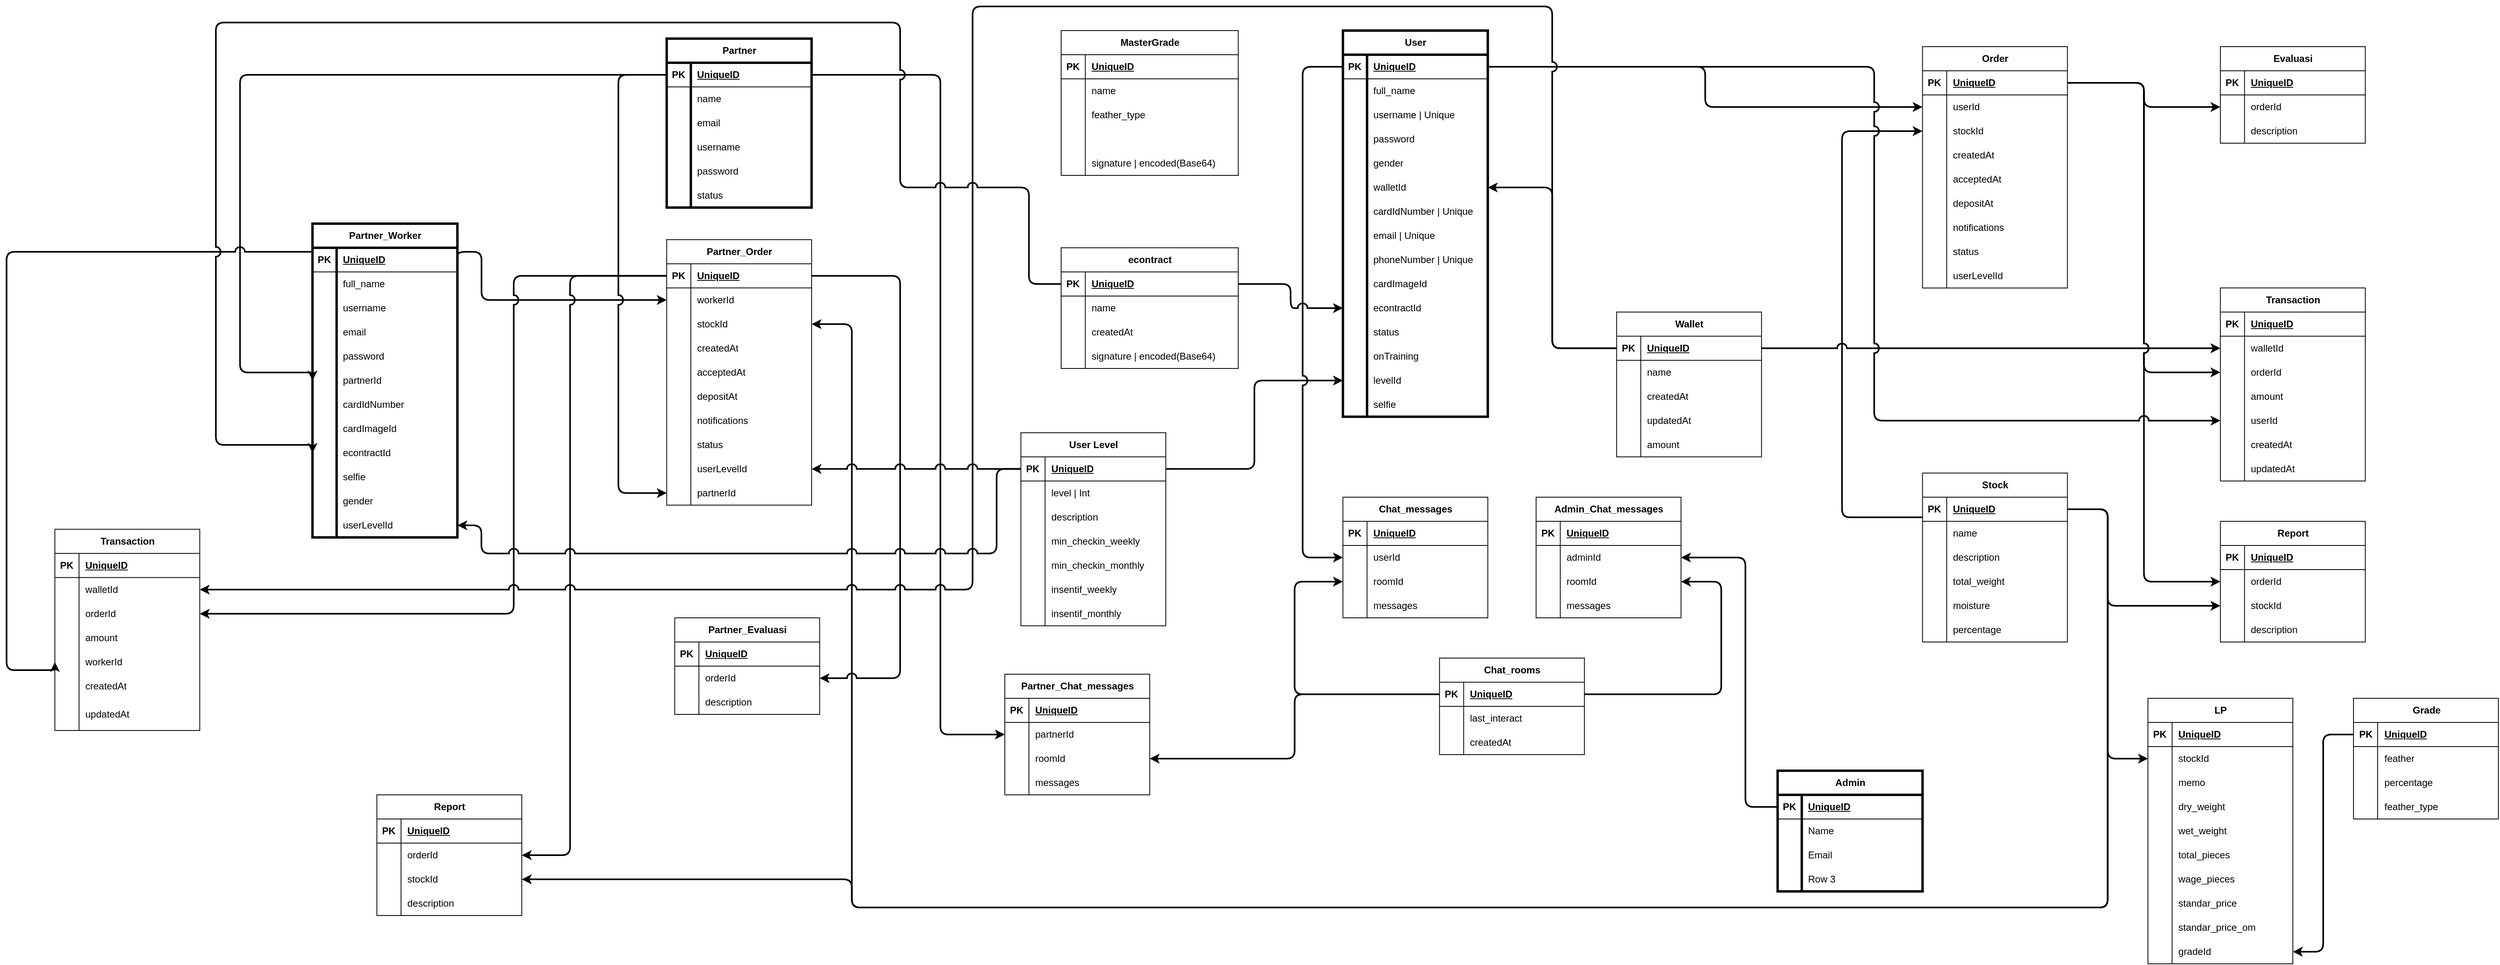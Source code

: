 <mxfile version="24.5.3" type="github" pages="2">
  <diagram name="ERD update" id="woLIo7lDbvTa0Zvg9b-H">
    <mxGraphModel dx="6016" dy="1269" grid="1" gridSize="10" guides="1" tooltips="1" connect="1" arrows="1" fold="1" page="1" pageScale="1" pageWidth="1169" pageHeight="827" math="0" shadow="0">
      <root>
        <mxCell id="0" />
        <mxCell id="1" parent="0" />
        <mxCell id="aCrsxN2HX_YwagkBQOPS-1" value="User" style="shape=table;startSize=30;container=1;collapsible=1;childLayout=tableLayout;fixedRows=1;rowLines=0;fontStyle=1;align=center;resizeLast=1;html=1;strokeWidth=3;" parent="1" vertex="1">
          <mxGeometry x="-1640.83" y="280" width="180" height="480" as="geometry" />
        </mxCell>
        <mxCell id="aCrsxN2HX_YwagkBQOPS-2" value="" style="shape=tableRow;horizontal=0;startSize=0;swimlaneHead=0;swimlaneBody=0;fillColor=none;collapsible=0;dropTarget=0;points=[[0,0.5],[1,0.5]];portConstraint=eastwest;top=0;left=0;right=0;bottom=1;" parent="aCrsxN2HX_YwagkBQOPS-1" vertex="1">
          <mxGeometry y="30" width="180" height="30" as="geometry" />
        </mxCell>
        <mxCell id="aCrsxN2HX_YwagkBQOPS-3" value="PK" style="shape=partialRectangle;connectable=0;fillColor=none;top=0;left=0;bottom=0;right=0;fontStyle=1;overflow=hidden;whiteSpace=wrap;html=1;" parent="aCrsxN2HX_YwagkBQOPS-2" vertex="1">
          <mxGeometry width="30" height="30" as="geometry">
            <mxRectangle width="30" height="30" as="alternateBounds" />
          </mxGeometry>
        </mxCell>
        <mxCell id="aCrsxN2HX_YwagkBQOPS-4" value="UniqueID" style="shape=partialRectangle;connectable=0;fillColor=none;top=0;left=0;bottom=0;right=0;align=left;spacingLeft=6;fontStyle=5;overflow=hidden;whiteSpace=wrap;html=1;" parent="aCrsxN2HX_YwagkBQOPS-2" vertex="1">
          <mxGeometry x="30" width="150" height="30" as="geometry">
            <mxRectangle width="150" height="30" as="alternateBounds" />
          </mxGeometry>
        </mxCell>
        <mxCell id="aCrsxN2HX_YwagkBQOPS-5" value="" style="shape=tableRow;horizontal=0;startSize=0;swimlaneHead=0;swimlaneBody=0;fillColor=none;collapsible=0;dropTarget=0;points=[[0,0.5],[1,0.5]];portConstraint=eastwest;top=0;left=0;right=0;bottom=0;" parent="aCrsxN2HX_YwagkBQOPS-1" vertex="1">
          <mxGeometry y="60" width="180" height="30" as="geometry" />
        </mxCell>
        <mxCell id="aCrsxN2HX_YwagkBQOPS-6" value="" style="shape=partialRectangle;connectable=0;fillColor=none;top=0;left=0;bottom=0;right=0;editable=1;overflow=hidden;whiteSpace=wrap;html=1;" parent="aCrsxN2HX_YwagkBQOPS-5" vertex="1">
          <mxGeometry width="30" height="30" as="geometry">
            <mxRectangle width="30" height="30" as="alternateBounds" />
          </mxGeometry>
        </mxCell>
        <mxCell id="aCrsxN2HX_YwagkBQOPS-7" value="full_name" style="shape=partialRectangle;connectable=0;fillColor=none;top=0;left=0;bottom=0;right=0;align=left;spacingLeft=6;overflow=hidden;whiteSpace=wrap;html=1;" parent="aCrsxN2HX_YwagkBQOPS-5" vertex="1">
          <mxGeometry x="30" width="150" height="30" as="geometry">
            <mxRectangle width="150" height="30" as="alternateBounds" />
          </mxGeometry>
        </mxCell>
        <mxCell id="aCrsxN2HX_YwagkBQOPS-8" value="" style="shape=tableRow;horizontal=0;startSize=0;swimlaneHead=0;swimlaneBody=0;fillColor=none;collapsible=0;dropTarget=0;points=[[0,0.5],[1,0.5]];portConstraint=eastwest;top=0;left=0;right=0;bottom=0;" parent="aCrsxN2HX_YwagkBQOPS-1" vertex="1">
          <mxGeometry y="90" width="180" height="30" as="geometry" />
        </mxCell>
        <mxCell id="aCrsxN2HX_YwagkBQOPS-9" value="" style="shape=partialRectangle;connectable=0;fillColor=none;top=0;left=0;bottom=0;right=0;editable=1;overflow=hidden;whiteSpace=wrap;html=1;" parent="aCrsxN2HX_YwagkBQOPS-8" vertex="1">
          <mxGeometry width="30" height="30" as="geometry">
            <mxRectangle width="30" height="30" as="alternateBounds" />
          </mxGeometry>
        </mxCell>
        <mxCell id="aCrsxN2HX_YwagkBQOPS-10" value="username | Unique" style="shape=partialRectangle;connectable=0;fillColor=none;top=0;left=0;bottom=0;right=0;align=left;spacingLeft=6;overflow=hidden;whiteSpace=wrap;html=1;" parent="aCrsxN2HX_YwagkBQOPS-8" vertex="1">
          <mxGeometry x="30" width="150" height="30" as="geometry">
            <mxRectangle width="150" height="30" as="alternateBounds" />
          </mxGeometry>
        </mxCell>
        <mxCell id="aCrsxN2HX_YwagkBQOPS-11" value="" style="shape=tableRow;horizontal=0;startSize=0;swimlaneHead=0;swimlaneBody=0;fillColor=none;collapsible=0;dropTarget=0;points=[[0,0.5],[1,0.5]];portConstraint=eastwest;top=0;left=0;right=0;bottom=0;" parent="aCrsxN2HX_YwagkBQOPS-1" vertex="1">
          <mxGeometry y="120" width="180" height="30" as="geometry" />
        </mxCell>
        <mxCell id="aCrsxN2HX_YwagkBQOPS-12" value="" style="shape=partialRectangle;connectable=0;fillColor=none;top=0;left=0;bottom=0;right=0;editable=1;overflow=hidden;whiteSpace=wrap;html=1;" parent="aCrsxN2HX_YwagkBQOPS-11" vertex="1">
          <mxGeometry width="30" height="30" as="geometry">
            <mxRectangle width="30" height="30" as="alternateBounds" />
          </mxGeometry>
        </mxCell>
        <mxCell id="aCrsxN2HX_YwagkBQOPS-13" value="password" style="shape=partialRectangle;connectable=0;fillColor=none;top=0;left=0;bottom=0;right=0;align=left;spacingLeft=6;overflow=hidden;whiteSpace=wrap;html=1;" parent="aCrsxN2HX_YwagkBQOPS-11" vertex="1">
          <mxGeometry x="30" width="150" height="30" as="geometry">
            <mxRectangle width="150" height="30" as="alternateBounds" />
          </mxGeometry>
        </mxCell>
        <mxCell id="aCrsxN2HX_YwagkBQOPS-79" value="" style="shape=tableRow;horizontal=0;startSize=0;swimlaneHead=0;swimlaneBody=0;fillColor=none;collapsible=0;dropTarget=0;points=[[0,0.5],[1,0.5]];portConstraint=eastwest;top=0;left=0;right=0;bottom=0;" parent="aCrsxN2HX_YwagkBQOPS-1" vertex="1">
          <mxGeometry y="150" width="180" height="30" as="geometry" />
        </mxCell>
        <mxCell id="aCrsxN2HX_YwagkBQOPS-80" value="" style="shape=partialRectangle;connectable=0;fillColor=none;top=0;left=0;bottom=0;right=0;editable=1;overflow=hidden;whiteSpace=wrap;html=1;" parent="aCrsxN2HX_YwagkBQOPS-79" vertex="1">
          <mxGeometry width="30" height="30" as="geometry">
            <mxRectangle width="30" height="30" as="alternateBounds" />
          </mxGeometry>
        </mxCell>
        <mxCell id="aCrsxN2HX_YwagkBQOPS-81" value="gender" style="shape=partialRectangle;connectable=0;fillColor=none;top=0;left=0;bottom=0;right=0;align=left;spacingLeft=6;overflow=hidden;whiteSpace=wrap;html=1;" parent="aCrsxN2HX_YwagkBQOPS-79" vertex="1">
          <mxGeometry x="30" width="150" height="30" as="geometry">
            <mxRectangle width="150" height="30" as="alternateBounds" />
          </mxGeometry>
        </mxCell>
        <mxCell id="aCrsxN2HX_YwagkBQOPS-85" value="" style="shape=tableRow;horizontal=0;startSize=0;swimlaneHead=0;swimlaneBody=0;fillColor=none;collapsible=0;dropTarget=0;points=[[0,0.5],[1,0.5]];portConstraint=eastwest;top=0;left=0;right=0;bottom=0;" parent="aCrsxN2HX_YwagkBQOPS-1" vertex="1">
          <mxGeometry y="180" width="180" height="30" as="geometry" />
        </mxCell>
        <mxCell id="aCrsxN2HX_YwagkBQOPS-86" value="" style="shape=partialRectangle;connectable=0;fillColor=none;top=0;left=0;bottom=0;right=0;editable=1;overflow=hidden;whiteSpace=wrap;html=1;" parent="aCrsxN2HX_YwagkBQOPS-85" vertex="1">
          <mxGeometry width="30" height="30" as="geometry">
            <mxRectangle width="30" height="30" as="alternateBounds" />
          </mxGeometry>
        </mxCell>
        <mxCell id="aCrsxN2HX_YwagkBQOPS-87" value="walletId" style="shape=partialRectangle;connectable=0;fillColor=none;top=0;left=0;bottom=0;right=0;align=left;spacingLeft=6;overflow=hidden;whiteSpace=wrap;html=1;" parent="aCrsxN2HX_YwagkBQOPS-85" vertex="1">
          <mxGeometry x="30" width="150" height="30" as="geometry">
            <mxRectangle width="150" height="30" as="alternateBounds" />
          </mxGeometry>
        </mxCell>
        <mxCell id="aCrsxN2HX_YwagkBQOPS-88" value="" style="shape=tableRow;horizontal=0;startSize=0;swimlaneHead=0;swimlaneBody=0;fillColor=none;collapsible=0;dropTarget=0;points=[[0,0.5],[1,0.5]];portConstraint=eastwest;top=0;left=0;right=0;bottom=0;" parent="aCrsxN2HX_YwagkBQOPS-1" vertex="1">
          <mxGeometry y="210" width="180" height="30" as="geometry" />
        </mxCell>
        <mxCell id="aCrsxN2HX_YwagkBQOPS-89" value="" style="shape=partialRectangle;connectable=0;fillColor=none;top=0;left=0;bottom=0;right=0;editable=1;overflow=hidden;whiteSpace=wrap;html=1;" parent="aCrsxN2HX_YwagkBQOPS-88" vertex="1">
          <mxGeometry width="30" height="30" as="geometry">
            <mxRectangle width="30" height="30" as="alternateBounds" />
          </mxGeometry>
        </mxCell>
        <mxCell id="aCrsxN2HX_YwagkBQOPS-90" value="cardIdNumber | Unique" style="shape=partialRectangle;connectable=0;fillColor=none;top=0;left=0;bottom=0;right=0;align=left;spacingLeft=6;overflow=hidden;whiteSpace=wrap;html=1;" parent="aCrsxN2HX_YwagkBQOPS-88" vertex="1">
          <mxGeometry x="30" width="150" height="30" as="geometry">
            <mxRectangle width="150" height="30" as="alternateBounds" />
          </mxGeometry>
        </mxCell>
        <mxCell id="aCrsxN2HX_YwagkBQOPS-91" value="" style="shape=tableRow;horizontal=0;startSize=0;swimlaneHead=0;swimlaneBody=0;fillColor=none;collapsible=0;dropTarget=0;points=[[0,0.5],[1,0.5]];portConstraint=eastwest;top=0;left=0;right=0;bottom=0;" parent="aCrsxN2HX_YwagkBQOPS-1" vertex="1">
          <mxGeometry y="240" width="180" height="30" as="geometry" />
        </mxCell>
        <mxCell id="aCrsxN2HX_YwagkBQOPS-92" value="" style="shape=partialRectangle;connectable=0;fillColor=none;top=0;left=0;bottom=0;right=0;editable=1;overflow=hidden;whiteSpace=wrap;html=1;" parent="aCrsxN2HX_YwagkBQOPS-91" vertex="1">
          <mxGeometry width="30" height="30" as="geometry">
            <mxRectangle width="30" height="30" as="alternateBounds" />
          </mxGeometry>
        </mxCell>
        <mxCell id="aCrsxN2HX_YwagkBQOPS-93" value="email | Unique" style="shape=partialRectangle;connectable=0;fillColor=none;top=0;left=0;bottom=0;right=0;align=left;spacingLeft=6;overflow=hidden;whiteSpace=wrap;html=1;" parent="aCrsxN2HX_YwagkBQOPS-91" vertex="1">
          <mxGeometry x="30" width="150" height="30" as="geometry">
            <mxRectangle width="150" height="30" as="alternateBounds" />
          </mxGeometry>
        </mxCell>
        <mxCell id="aCrsxN2HX_YwagkBQOPS-94" value="" style="shape=tableRow;horizontal=0;startSize=0;swimlaneHead=0;swimlaneBody=0;fillColor=none;collapsible=0;dropTarget=0;points=[[0,0.5],[1,0.5]];portConstraint=eastwest;top=0;left=0;right=0;bottom=0;" parent="aCrsxN2HX_YwagkBQOPS-1" vertex="1">
          <mxGeometry y="270" width="180" height="30" as="geometry" />
        </mxCell>
        <mxCell id="aCrsxN2HX_YwagkBQOPS-95" value="" style="shape=partialRectangle;connectable=0;fillColor=none;top=0;left=0;bottom=0;right=0;editable=1;overflow=hidden;whiteSpace=wrap;html=1;" parent="aCrsxN2HX_YwagkBQOPS-94" vertex="1">
          <mxGeometry width="30" height="30" as="geometry">
            <mxRectangle width="30" height="30" as="alternateBounds" />
          </mxGeometry>
        </mxCell>
        <mxCell id="aCrsxN2HX_YwagkBQOPS-96" value="phoneNumber | Unique" style="shape=partialRectangle;connectable=0;fillColor=none;top=0;left=0;bottom=0;right=0;align=left;spacingLeft=6;overflow=hidden;whiteSpace=wrap;html=1;" parent="aCrsxN2HX_YwagkBQOPS-94" vertex="1">
          <mxGeometry x="30" width="150" height="30" as="geometry">
            <mxRectangle width="150" height="30" as="alternateBounds" />
          </mxGeometry>
        </mxCell>
        <mxCell id="aCrsxN2HX_YwagkBQOPS-97" value="" style="shape=tableRow;horizontal=0;startSize=0;swimlaneHead=0;swimlaneBody=0;fillColor=none;collapsible=0;dropTarget=0;points=[[0,0.5],[1,0.5]];portConstraint=eastwest;top=0;left=0;right=0;bottom=0;" parent="aCrsxN2HX_YwagkBQOPS-1" vertex="1">
          <mxGeometry y="300" width="180" height="30" as="geometry" />
        </mxCell>
        <mxCell id="aCrsxN2HX_YwagkBQOPS-98" value="" style="shape=partialRectangle;connectable=0;fillColor=none;top=0;left=0;bottom=0;right=0;editable=1;overflow=hidden;whiteSpace=wrap;html=1;" parent="aCrsxN2HX_YwagkBQOPS-97" vertex="1">
          <mxGeometry width="30" height="30" as="geometry">
            <mxRectangle width="30" height="30" as="alternateBounds" />
          </mxGeometry>
        </mxCell>
        <mxCell id="aCrsxN2HX_YwagkBQOPS-99" value="cardImageId" style="shape=partialRectangle;connectable=0;fillColor=none;top=0;left=0;bottom=0;right=0;align=left;spacingLeft=6;overflow=hidden;whiteSpace=wrap;html=1;" parent="aCrsxN2HX_YwagkBQOPS-97" vertex="1">
          <mxGeometry x="30" width="150" height="30" as="geometry">
            <mxRectangle width="150" height="30" as="alternateBounds" />
          </mxGeometry>
        </mxCell>
        <mxCell id="aCrsxN2HX_YwagkBQOPS-100" value="" style="shape=tableRow;horizontal=0;startSize=0;swimlaneHead=0;swimlaneBody=0;fillColor=none;collapsible=0;dropTarget=0;points=[[0,0.5],[1,0.5]];portConstraint=eastwest;top=0;left=0;right=0;bottom=0;" parent="aCrsxN2HX_YwagkBQOPS-1" vertex="1">
          <mxGeometry y="330" width="180" height="30" as="geometry" />
        </mxCell>
        <mxCell id="aCrsxN2HX_YwagkBQOPS-101" value="" style="shape=partialRectangle;connectable=0;fillColor=none;top=0;left=0;bottom=0;right=0;editable=1;overflow=hidden;whiteSpace=wrap;html=1;" parent="aCrsxN2HX_YwagkBQOPS-100" vertex="1">
          <mxGeometry width="30" height="30" as="geometry">
            <mxRectangle width="30" height="30" as="alternateBounds" />
          </mxGeometry>
        </mxCell>
        <mxCell id="aCrsxN2HX_YwagkBQOPS-102" value="econtractId" style="shape=partialRectangle;connectable=0;fillColor=none;top=0;left=0;bottom=0;right=0;align=left;spacingLeft=6;overflow=hidden;whiteSpace=wrap;html=1;" parent="aCrsxN2HX_YwagkBQOPS-100" vertex="1">
          <mxGeometry x="30" width="150" height="30" as="geometry">
            <mxRectangle width="150" height="30" as="alternateBounds" />
          </mxGeometry>
        </mxCell>
        <mxCell id="aCrsxN2HX_YwagkBQOPS-103" value="" style="shape=tableRow;horizontal=0;startSize=0;swimlaneHead=0;swimlaneBody=0;fillColor=none;collapsible=0;dropTarget=0;points=[[0,0.5],[1,0.5]];portConstraint=eastwest;top=0;left=0;right=0;bottom=0;" parent="aCrsxN2HX_YwagkBQOPS-1" vertex="1">
          <mxGeometry y="360" width="180" height="30" as="geometry" />
        </mxCell>
        <mxCell id="aCrsxN2HX_YwagkBQOPS-104" value="" style="shape=partialRectangle;connectable=0;fillColor=none;top=0;left=0;bottom=0;right=0;editable=1;overflow=hidden;whiteSpace=wrap;html=1;" parent="aCrsxN2HX_YwagkBQOPS-103" vertex="1">
          <mxGeometry width="30" height="30" as="geometry">
            <mxRectangle width="30" height="30" as="alternateBounds" />
          </mxGeometry>
        </mxCell>
        <mxCell id="aCrsxN2HX_YwagkBQOPS-105" value="status" style="shape=partialRectangle;connectable=0;fillColor=none;top=0;left=0;bottom=0;right=0;align=left;spacingLeft=6;overflow=hidden;whiteSpace=wrap;html=1;" parent="aCrsxN2HX_YwagkBQOPS-103" vertex="1">
          <mxGeometry x="30" width="150" height="30" as="geometry">
            <mxRectangle width="150" height="30" as="alternateBounds" />
          </mxGeometry>
        </mxCell>
        <mxCell id="aCrsxN2HX_YwagkBQOPS-106" value="" style="shape=tableRow;horizontal=0;startSize=0;swimlaneHead=0;swimlaneBody=0;fillColor=none;collapsible=0;dropTarget=0;points=[[0,0.5],[1,0.5]];portConstraint=eastwest;top=0;left=0;right=0;bottom=0;" parent="aCrsxN2HX_YwagkBQOPS-1" vertex="1">
          <mxGeometry y="390" width="180" height="30" as="geometry" />
        </mxCell>
        <mxCell id="aCrsxN2HX_YwagkBQOPS-107" value="" style="shape=partialRectangle;connectable=0;fillColor=none;top=0;left=0;bottom=0;right=0;editable=1;overflow=hidden;whiteSpace=wrap;html=1;" parent="aCrsxN2HX_YwagkBQOPS-106" vertex="1">
          <mxGeometry width="30" height="30" as="geometry">
            <mxRectangle width="30" height="30" as="alternateBounds" />
          </mxGeometry>
        </mxCell>
        <mxCell id="aCrsxN2HX_YwagkBQOPS-108" value="onTraining" style="shape=partialRectangle;connectable=0;fillColor=none;top=0;left=0;bottom=0;right=0;align=left;spacingLeft=6;overflow=hidden;whiteSpace=wrap;html=1;" parent="aCrsxN2HX_YwagkBQOPS-106" vertex="1">
          <mxGeometry x="30" width="150" height="30" as="geometry">
            <mxRectangle width="150" height="30" as="alternateBounds" />
          </mxGeometry>
        </mxCell>
        <mxCell id="aCrsxN2HX_YwagkBQOPS-200" value="" style="shape=tableRow;horizontal=0;startSize=0;swimlaneHead=0;swimlaneBody=0;fillColor=none;collapsible=0;dropTarget=0;points=[[0,0.5],[1,0.5]];portConstraint=eastwest;top=0;left=0;right=0;bottom=0;" parent="aCrsxN2HX_YwagkBQOPS-1" vertex="1">
          <mxGeometry y="420" width="180" height="30" as="geometry" />
        </mxCell>
        <mxCell id="aCrsxN2HX_YwagkBQOPS-201" value="" style="shape=partialRectangle;connectable=0;fillColor=none;top=0;left=0;bottom=0;right=0;editable=1;overflow=hidden;whiteSpace=wrap;html=1;" parent="aCrsxN2HX_YwagkBQOPS-200" vertex="1">
          <mxGeometry width="30" height="30" as="geometry">
            <mxRectangle width="30" height="30" as="alternateBounds" />
          </mxGeometry>
        </mxCell>
        <mxCell id="aCrsxN2HX_YwagkBQOPS-202" value="levelId" style="shape=partialRectangle;connectable=0;fillColor=none;top=0;left=0;bottom=0;right=0;align=left;spacingLeft=6;overflow=hidden;whiteSpace=wrap;html=1;" parent="aCrsxN2HX_YwagkBQOPS-200" vertex="1">
          <mxGeometry x="30" width="150" height="30" as="geometry">
            <mxRectangle width="150" height="30" as="alternateBounds" />
          </mxGeometry>
        </mxCell>
        <mxCell id="Ps7MDRYwW0aVaP-ithnj-32" value="" style="shape=tableRow;horizontal=0;startSize=0;swimlaneHead=0;swimlaneBody=0;fillColor=none;collapsible=0;dropTarget=0;points=[[0,0.5],[1,0.5]];portConstraint=eastwest;top=0;left=0;right=0;bottom=0;" parent="aCrsxN2HX_YwagkBQOPS-1" vertex="1">
          <mxGeometry y="450" width="180" height="30" as="geometry" />
        </mxCell>
        <mxCell id="Ps7MDRYwW0aVaP-ithnj-33" value="&lt;span style=&quot;white-space: pre;&quot;&gt;&#x9;&lt;/span&gt;" style="shape=partialRectangle;connectable=0;fillColor=none;top=0;left=0;bottom=0;right=0;editable=1;overflow=hidden;whiteSpace=wrap;html=1;" parent="Ps7MDRYwW0aVaP-ithnj-32" vertex="1">
          <mxGeometry width="30" height="30" as="geometry">
            <mxRectangle width="30" height="30" as="alternateBounds" />
          </mxGeometry>
        </mxCell>
        <mxCell id="Ps7MDRYwW0aVaP-ithnj-34" value="selfie" style="shape=partialRectangle;connectable=0;fillColor=none;top=0;left=0;bottom=0;right=0;align=left;spacingLeft=6;overflow=hidden;whiteSpace=wrap;html=1;" parent="Ps7MDRYwW0aVaP-ithnj-32" vertex="1">
          <mxGeometry x="30" width="150" height="30" as="geometry">
            <mxRectangle width="150" height="30" as="alternateBounds" />
          </mxGeometry>
        </mxCell>
        <mxCell id="aCrsxN2HX_YwagkBQOPS-14" value="Order" style="shape=table;startSize=30;container=1;collapsible=1;childLayout=tableLayout;fixedRows=1;rowLines=0;fontStyle=1;align=center;resizeLast=1;html=1;" parent="1" vertex="1">
          <mxGeometry x="-920.83" y="300" width="180" height="300" as="geometry" />
        </mxCell>
        <mxCell id="aCrsxN2HX_YwagkBQOPS-15" value="" style="shape=tableRow;horizontal=0;startSize=0;swimlaneHead=0;swimlaneBody=0;fillColor=none;collapsible=0;dropTarget=0;points=[[0,0.5],[1,0.5]];portConstraint=eastwest;top=0;left=0;right=0;bottom=1;" parent="aCrsxN2HX_YwagkBQOPS-14" vertex="1">
          <mxGeometry y="30" width="180" height="30" as="geometry" />
        </mxCell>
        <mxCell id="aCrsxN2HX_YwagkBQOPS-16" value="PK" style="shape=partialRectangle;connectable=0;fillColor=none;top=0;left=0;bottom=0;right=0;fontStyle=1;overflow=hidden;whiteSpace=wrap;html=1;" parent="aCrsxN2HX_YwagkBQOPS-15" vertex="1">
          <mxGeometry width="30" height="30" as="geometry">
            <mxRectangle width="30" height="30" as="alternateBounds" />
          </mxGeometry>
        </mxCell>
        <mxCell id="aCrsxN2HX_YwagkBQOPS-17" value="UniqueID" style="shape=partialRectangle;connectable=0;fillColor=none;top=0;left=0;bottom=0;right=0;align=left;spacingLeft=6;fontStyle=5;overflow=hidden;whiteSpace=wrap;html=1;" parent="aCrsxN2HX_YwagkBQOPS-15" vertex="1">
          <mxGeometry x="30" width="150" height="30" as="geometry">
            <mxRectangle width="150" height="30" as="alternateBounds" />
          </mxGeometry>
        </mxCell>
        <mxCell id="aCrsxN2HX_YwagkBQOPS-18" value="" style="shape=tableRow;horizontal=0;startSize=0;swimlaneHead=0;swimlaneBody=0;fillColor=none;collapsible=0;dropTarget=0;points=[[0,0.5],[1,0.5]];portConstraint=eastwest;top=0;left=0;right=0;bottom=0;" parent="aCrsxN2HX_YwagkBQOPS-14" vertex="1">
          <mxGeometry y="60" width="180" height="30" as="geometry" />
        </mxCell>
        <mxCell id="aCrsxN2HX_YwagkBQOPS-19" value="" style="shape=partialRectangle;connectable=0;fillColor=none;top=0;left=0;bottom=0;right=0;editable=1;overflow=hidden;whiteSpace=wrap;html=1;" parent="aCrsxN2HX_YwagkBQOPS-18" vertex="1">
          <mxGeometry width="30" height="30" as="geometry">
            <mxRectangle width="30" height="30" as="alternateBounds" />
          </mxGeometry>
        </mxCell>
        <mxCell id="aCrsxN2HX_YwagkBQOPS-20" value="userId" style="shape=partialRectangle;connectable=0;fillColor=none;top=0;left=0;bottom=0;right=0;align=left;spacingLeft=6;overflow=hidden;whiteSpace=wrap;html=1;" parent="aCrsxN2HX_YwagkBQOPS-18" vertex="1">
          <mxGeometry x="30" width="150" height="30" as="geometry">
            <mxRectangle width="150" height="30" as="alternateBounds" />
          </mxGeometry>
        </mxCell>
        <mxCell id="aCrsxN2HX_YwagkBQOPS-21" value="" style="shape=tableRow;horizontal=0;startSize=0;swimlaneHead=0;swimlaneBody=0;fillColor=none;collapsible=0;dropTarget=0;points=[[0,0.5],[1,0.5]];portConstraint=eastwest;top=0;left=0;right=0;bottom=0;" parent="aCrsxN2HX_YwagkBQOPS-14" vertex="1">
          <mxGeometry y="90" width="180" height="30" as="geometry" />
        </mxCell>
        <mxCell id="aCrsxN2HX_YwagkBQOPS-22" value="" style="shape=partialRectangle;connectable=0;fillColor=none;top=0;left=0;bottom=0;right=0;editable=1;overflow=hidden;whiteSpace=wrap;html=1;" parent="aCrsxN2HX_YwagkBQOPS-21" vertex="1">
          <mxGeometry width="30" height="30" as="geometry">
            <mxRectangle width="30" height="30" as="alternateBounds" />
          </mxGeometry>
        </mxCell>
        <mxCell id="aCrsxN2HX_YwagkBQOPS-23" value="stockId" style="shape=partialRectangle;connectable=0;fillColor=none;top=0;left=0;bottom=0;right=0;align=left;spacingLeft=6;overflow=hidden;whiteSpace=wrap;html=1;" parent="aCrsxN2HX_YwagkBQOPS-21" vertex="1">
          <mxGeometry x="30" width="150" height="30" as="geometry">
            <mxRectangle width="150" height="30" as="alternateBounds" />
          </mxGeometry>
        </mxCell>
        <mxCell id="aCrsxN2HX_YwagkBQOPS-24" value="" style="shape=tableRow;horizontal=0;startSize=0;swimlaneHead=0;swimlaneBody=0;fillColor=none;collapsible=0;dropTarget=0;points=[[0,0.5],[1,0.5]];portConstraint=eastwest;top=0;left=0;right=0;bottom=0;" parent="aCrsxN2HX_YwagkBQOPS-14" vertex="1">
          <mxGeometry y="120" width="180" height="30" as="geometry" />
        </mxCell>
        <mxCell id="aCrsxN2HX_YwagkBQOPS-25" value="" style="shape=partialRectangle;connectable=0;fillColor=none;top=0;left=0;bottom=0;right=0;editable=1;overflow=hidden;whiteSpace=wrap;html=1;" parent="aCrsxN2HX_YwagkBQOPS-24" vertex="1">
          <mxGeometry width="30" height="30" as="geometry">
            <mxRectangle width="30" height="30" as="alternateBounds" />
          </mxGeometry>
        </mxCell>
        <mxCell id="aCrsxN2HX_YwagkBQOPS-26" value="createdAt" style="shape=partialRectangle;connectable=0;fillColor=none;top=0;left=0;bottom=0;right=0;align=left;spacingLeft=6;overflow=hidden;whiteSpace=wrap;html=1;" parent="aCrsxN2HX_YwagkBQOPS-24" vertex="1">
          <mxGeometry x="30" width="150" height="30" as="geometry">
            <mxRectangle width="150" height="30" as="alternateBounds" />
          </mxGeometry>
        </mxCell>
        <mxCell id="aCrsxN2HX_YwagkBQOPS-156" value="" style="shape=tableRow;horizontal=0;startSize=0;swimlaneHead=0;swimlaneBody=0;fillColor=none;collapsible=0;dropTarget=0;points=[[0,0.5],[1,0.5]];portConstraint=eastwest;top=0;left=0;right=0;bottom=0;" parent="aCrsxN2HX_YwagkBQOPS-14" vertex="1">
          <mxGeometry y="150" width="180" height="30" as="geometry" />
        </mxCell>
        <mxCell id="aCrsxN2HX_YwagkBQOPS-157" value="" style="shape=partialRectangle;connectable=0;fillColor=none;top=0;left=0;bottom=0;right=0;editable=1;overflow=hidden;whiteSpace=wrap;html=1;" parent="aCrsxN2HX_YwagkBQOPS-156" vertex="1">
          <mxGeometry width="30" height="30" as="geometry">
            <mxRectangle width="30" height="30" as="alternateBounds" />
          </mxGeometry>
        </mxCell>
        <mxCell id="aCrsxN2HX_YwagkBQOPS-158" value="acceptedAt" style="shape=partialRectangle;connectable=0;fillColor=none;top=0;left=0;bottom=0;right=0;align=left;spacingLeft=6;overflow=hidden;whiteSpace=wrap;html=1;" parent="aCrsxN2HX_YwagkBQOPS-156" vertex="1">
          <mxGeometry x="30" width="150" height="30" as="geometry">
            <mxRectangle width="150" height="30" as="alternateBounds" />
          </mxGeometry>
        </mxCell>
        <mxCell id="aCrsxN2HX_YwagkBQOPS-159" value="" style="shape=tableRow;horizontal=0;startSize=0;swimlaneHead=0;swimlaneBody=0;fillColor=none;collapsible=0;dropTarget=0;points=[[0,0.5],[1,0.5]];portConstraint=eastwest;top=0;left=0;right=0;bottom=0;" parent="aCrsxN2HX_YwagkBQOPS-14" vertex="1">
          <mxGeometry y="180" width="180" height="30" as="geometry" />
        </mxCell>
        <mxCell id="aCrsxN2HX_YwagkBQOPS-160" value="" style="shape=partialRectangle;connectable=0;fillColor=none;top=0;left=0;bottom=0;right=0;editable=1;overflow=hidden;whiteSpace=wrap;html=1;" parent="aCrsxN2HX_YwagkBQOPS-159" vertex="1">
          <mxGeometry width="30" height="30" as="geometry">
            <mxRectangle width="30" height="30" as="alternateBounds" />
          </mxGeometry>
        </mxCell>
        <mxCell id="aCrsxN2HX_YwagkBQOPS-161" value="depositAt" style="shape=partialRectangle;connectable=0;fillColor=none;top=0;left=0;bottom=0;right=0;align=left;spacingLeft=6;overflow=hidden;whiteSpace=wrap;html=1;" parent="aCrsxN2HX_YwagkBQOPS-159" vertex="1">
          <mxGeometry x="30" width="150" height="30" as="geometry">
            <mxRectangle width="150" height="30" as="alternateBounds" />
          </mxGeometry>
        </mxCell>
        <mxCell id="aCrsxN2HX_YwagkBQOPS-168" value="" style="shape=tableRow;horizontal=0;startSize=0;swimlaneHead=0;swimlaneBody=0;fillColor=none;collapsible=0;dropTarget=0;points=[[0,0.5],[1,0.5]];portConstraint=eastwest;top=0;left=0;right=0;bottom=0;" parent="aCrsxN2HX_YwagkBQOPS-14" vertex="1">
          <mxGeometry y="210" width="180" height="30" as="geometry" />
        </mxCell>
        <mxCell id="aCrsxN2HX_YwagkBQOPS-169" value="" style="shape=partialRectangle;connectable=0;fillColor=none;top=0;left=0;bottom=0;right=0;editable=1;overflow=hidden;whiteSpace=wrap;html=1;" parent="aCrsxN2HX_YwagkBQOPS-168" vertex="1">
          <mxGeometry width="30" height="30" as="geometry">
            <mxRectangle width="30" height="30" as="alternateBounds" />
          </mxGeometry>
        </mxCell>
        <mxCell id="aCrsxN2HX_YwagkBQOPS-170" value="notifications" style="shape=partialRectangle;connectable=0;fillColor=none;top=0;left=0;bottom=0;right=0;align=left;spacingLeft=6;overflow=hidden;whiteSpace=wrap;html=1;" parent="aCrsxN2HX_YwagkBQOPS-168" vertex="1">
          <mxGeometry x="30" width="150" height="30" as="geometry">
            <mxRectangle width="150" height="30" as="alternateBounds" />
          </mxGeometry>
        </mxCell>
        <mxCell id="aCrsxN2HX_YwagkBQOPS-219" value="" style="shape=tableRow;horizontal=0;startSize=0;swimlaneHead=0;swimlaneBody=0;fillColor=none;collapsible=0;dropTarget=0;points=[[0,0.5],[1,0.5]];portConstraint=eastwest;top=0;left=0;right=0;bottom=0;" parent="aCrsxN2HX_YwagkBQOPS-14" vertex="1">
          <mxGeometry y="240" width="180" height="30" as="geometry" />
        </mxCell>
        <mxCell id="aCrsxN2HX_YwagkBQOPS-220" value="" style="shape=partialRectangle;connectable=0;fillColor=none;top=0;left=0;bottom=0;right=0;editable=1;overflow=hidden;whiteSpace=wrap;html=1;" parent="aCrsxN2HX_YwagkBQOPS-219" vertex="1">
          <mxGeometry width="30" height="30" as="geometry">
            <mxRectangle width="30" height="30" as="alternateBounds" />
          </mxGeometry>
        </mxCell>
        <mxCell id="aCrsxN2HX_YwagkBQOPS-221" value="status" style="shape=partialRectangle;connectable=0;fillColor=none;top=0;left=0;bottom=0;right=0;align=left;spacingLeft=6;overflow=hidden;whiteSpace=wrap;html=1;" parent="aCrsxN2HX_YwagkBQOPS-219" vertex="1">
          <mxGeometry x="30" width="150" height="30" as="geometry">
            <mxRectangle width="150" height="30" as="alternateBounds" />
          </mxGeometry>
        </mxCell>
        <mxCell id="aCrsxN2HX_YwagkBQOPS-297" value="" style="shape=tableRow;horizontal=0;startSize=0;swimlaneHead=0;swimlaneBody=0;fillColor=none;collapsible=0;dropTarget=0;points=[[0,0.5],[1,0.5]];portConstraint=eastwest;top=0;left=0;right=0;bottom=0;" parent="aCrsxN2HX_YwagkBQOPS-14" vertex="1">
          <mxGeometry y="270" width="180" height="30" as="geometry" />
        </mxCell>
        <mxCell id="aCrsxN2HX_YwagkBQOPS-298" value="" style="shape=partialRectangle;connectable=0;fillColor=none;top=0;left=0;bottom=0;right=0;editable=1;overflow=hidden;whiteSpace=wrap;html=1;" parent="aCrsxN2HX_YwagkBQOPS-297" vertex="1">
          <mxGeometry width="30" height="30" as="geometry">
            <mxRectangle width="30" height="30" as="alternateBounds" />
          </mxGeometry>
        </mxCell>
        <mxCell id="aCrsxN2HX_YwagkBQOPS-299" value="userLevelId" style="shape=partialRectangle;connectable=0;fillColor=none;top=0;left=0;bottom=0;right=0;align=left;spacingLeft=6;overflow=hidden;whiteSpace=wrap;html=1;" parent="aCrsxN2HX_YwagkBQOPS-297" vertex="1">
          <mxGeometry x="30" width="150" height="30" as="geometry">
            <mxRectangle width="150" height="30" as="alternateBounds" />
          </mxGeometry>
        </mxCell>
        <mxCell id="aCrsxN2HX_YwagkBQOPS-27" value="Evaluasi" style="shape=table;startSize=30;container=1;collapsible=1;childLayout=tableLayout;fixedRows=1;rowLines=0;fontStyle=1;align=center;resizeLast=1;html=1;" parent="1" vertex="1">
          <mxGeometry x="-550.83" y="300" width="180" height="120" as="geometry" />
        </mxCell>
        <mxCell id="aCrsxN2HX_YwagkBQOPS-28" value="" style="shape=tableRow;horizontal=0;startSize=0;swimlaneHead=0;swimlaneBody=0;fillColor=none;collapsible=0;dropTarget=0;points=[[0,0.5],[1,0.5]];portConstraint=eastwest;top=0;left=0;right=0;bottom=1;" parent="aCrsxN2HX_YwagkBQOPS-27" vertex="1">
          <mxGeometry y="30" width="180" height="30" as="geometry" />
        </mxCell>
        <mxCell id="aCrsxN2HX_YwagkBQOPS-29" value="PK" style="shape=partialRectangle;connectable=0;fillColor=none;top=0;left=0;bottom=0;right=0;fontStyle=1;overflow=hidden;whiteSpace=wrap;html=1;" parent="aCrsxN2HX_YwagkBQOPS-28" vertex="1">
          <mxGeometry width="30" height="30" as="geometry">
            <mxRectangle width="30" height="30" as="alternateBounds" />
          </mxGeometry>
        </mxCell>
        <mxCell id="aCrsxN2HX_YwagkBQOPS-30" value="UniqueID" style="shape=partialRectangle;connectable=0;fillColor=none;top=0;left=0;bottom=0;right=0;align=left;spacingLeft=6;fontStyle=5;overflow=hidden;whiteSpace=wrap;html=1;" parent="aCrsxN2HX_YwagkBQOPS-28" vertex="1">
          <mxGeometry x="30" width="150" height="30" as="geometry">
            <mxRectangle width="150" height="30" as="alternateBounds" />
          </mxGeometry>
        </mxCell>
        <mxCell id="aCrsxN2HX_YwagkBQOPS-31" value="" style="shape=tableRow;horizontal=0;startSize=0;swimlaneHead=0;swimlaneBody=0;fillColor=none;collapsible=0;dropTarget=0;points=[[0,0.5],[1,0.5]];portConstraint=eastwest;top=0;left=0;right=0;bottom=0;" parent="aCrsxN2HX_YwagkBQOPS-27" vertex="1">
          <mxGeometry y="60" width="180" height="30" as="geometry" />
        </mxCell>
        <mxCell id="aCrsxN2HX_YwagkBQOPS-32" value="" style="shape=partialRectangle;connectable=0;fillColor=none;top=0;left=0;bottom=0;right=0;editable=1;overflow=hidden;whiteSpace=wrap;html=1;" parent="aCrsxN2HX_YwagkBQOPS-31" vertex="1">
          <mxGeometry width="30" height="30" as="geometry">
            <mxRectangle width="30" height="30" as="alternateBounds" />
          </mxGeometry>
        </mxCell>
        <mxCell id="aCrsxN2HX_YwagkBQOPS-33" value="orderId" style="shape=partialRectangle;connectable=0;fillColor=none;top=0;left=0;bottom=0;right=0;align=left;spacingLeft=6;overflow=hidden;whiteSpace=wrap;html=1;" parent="aCrsxN2HX_YwagkBQOPS-31" vertex="1">
          <mxGeometry x="30" width="150" height="30" as="geometry">
            <mxRectangle width="150" height="30" as="alternateBounds" />
          </mxGeometry>
        </mxCell>
        <mxCell id="aCrsxN2HX_YwagkBQOPS-34" value="" style="shape=tableRow;horizontal=0;startSize=0;swimlaneHead=0;swimlaneBody=0;fillColor=none;collapsible=0;dropTarget=0;points=[[0,0.5],[1,0.5]];portConstraint=eastwest;top=0;left=0;right=0;bottom=0;" parent="aCrsxN2HX_YwagkBQOPS-27" vertex="1">
          <mxGeometry y="90" width="180" height="30" as="geometry" />
        </mxCell>
        <mxCell id="aCrsxN2HX_YwagkBQOPS-35" value="" style="shape=partialRectangle;connectable=0;fillColor=none;top=0;left=0;bottom=0;right=0;editable=1;overflow=hidden;whiteSpace=wrap;html=1;" parent="aCrsxN2HX_YwagkBQOPS-34" vertex="1">
          <mxGeometry width="30" height="30" as="geometry">
            <mxRectangle width="30" height="30" as="alternateBounds" />
          </mxGeometry>
        </mxCell>
        <mxCell id="aCrsxN2HX_YwagkBQOPS-36" value="description" style="shape=partialRectangle;connectable=0;fillColor=none;top=0;left=0;bottom=0;right=0;align=left;spacingLeft=6;overflow=hidden;whiteSpace=wrap;html=1;" parent="aCrsxN2HX_YwagkBQOPS-34" vertex="1">
          <mxGeometry x="30" width="150" height="30" as="geometry">
            <mxRectangle width="150" height="30" as="alternateBounds" />
          </mxGeometry>
        </mxCell>
        <mxCell id="aCrsxN2HX_YwagkBQOPS-53" value="Report" style="shape=table;startSize=30;container=1;collapsible=1;childLayout=tableLayout;fixedRows=1;rowLines=0;fontStyle=1;align=center;resizeLast=1;html=1;" parent="1" vertex="1">
          <mxGeometry x="-550.83" y="890" width="180" height="150" as="geometry" />
        </mxCell>
        <mxCell id="aCrsxN2HX_YwagkBQOPS-54" value="" style="shape=tableRow;horizontal=0;startSize=0;swimlaneHead=0;swimlaneBody=0;fillColor=none;collapsible=0;dropTarget=0;points=[[0,0.5],[1,0.5]];portConstraint=eastwest;top=0;left=0;right=0;bottom=1;" parent="aCrsxN2HX_YwagkBQOPS-53" vertex="1">
          <mxGeometry y="30" width="180" height="30" as="geometry" />
        </mxCell>
        <mxCell id="aCrsxN2HX_YwagkBQOPS-55" value="PK" style="shape=partialRectangle;connectable=0;fillColor=none;top=0;left=0;bottom=0;right=0;fontStyle=1;overflow=hidden;whiteSpace=wrap;html=1;" parent="aCrsxN2HX_YwagkBQOPS-54" vertex="1">
          <mxGeometry width="30" height="30" as="geometry">
            <mxRectangle width="30" height="30" as="alternateBounds" />
          </mxGeometry>
        </mxCell>
        <mxCell id="aCrsxN2HX_YwagkBQOPS-56" value="UniqueID" style="shape=partialRectangle;connectable=0;fillColor=none;top=0;left=0;bottom=0;right=0;align=left;spacingLeft=6;fontStyle=5;overflow=hidden;whiteSpace=wrap;html=1;" parent="aCrsxN2HX_YwagkBQOPS-54" vertex="1">
          <mxGeometry x="30" width="150" height="30" as="geometry">
            <mxRectangle width="150" height="30" as="alternateBounds" />
          </mxGeometry>
        </mxCell>
        <mxCell id="aCrsxN2HX_YwagkBQOPS-57" value="" style="shape=tableRow;horizontal=0;startSize=0;swimlaneHead=0;swimlaneBody=0;fillColor=none;collapsible=0;dropTarget=0;points=[[0,0.5],[1,0.5]];portConstraint=eastwest;top=0;left=0;right=0;bottom=0;" parent="aCrsxN2HX_YwagkBQOPS-53" vertex="1">
          <mxGeometry y="60" width="180" height="30" as="geometry" />
        </mxCell>
        <mxCell id="aCrsxN2HX_YwagkBQOPS-58" value="" style="shape=partialRectangle;connectable=0;fillColor=none;top=0;left=0;bottom=0;right=0;editable=1;overflow=hidden;whiteSpace=wrap;html=1;" parent="aCrsxN2HX_YwagkBQOPS-57" vertex="1">
          <mxGeometry width="30" height="30" as="geometry">
            <mxRectangle width="30" height="30" as="alternateBounds" />
          </mxGeometry>
        </mxCell>
        <mxCell id="aCrsxN2HX_YwagkBQOPS-59" value="orderId" style="shape=partialRectangle;connectable=0;fillColor=none;top=0;left=0;bottom=0;right=0;align=left;spacingLeft=6;overflow=hidden;whiteSpace=wrap;html=1;" parent="aCrsxN2HX_YwagkBQOPS-57" vertex="1">
          <mxGeometry x="30" width="150" height="30" as="geometry">
            <mxRectangle width="150" height="30" as="alternateBounds" />
          </mxGeometry>
        </mxCell>
        <mxCell id="aCrsxN2HX_YwagkBQOPS-60" value="" style="shape=tableRow;horizontal=0;startSize=0;swimlaneHead=0;swimlaneBody=0;fillColor=none;collapsible=0;dropTarget=0;points=[[0,0.5],[1,0.5]];portConstraint=eastwest;top=0;left=0;right=0;bottom=0;" parent="aCrsxN2HX_YwagkBQOPS-53" vertex="1">
          <mxGeometry y="90" width="180" height="30" as="geometry" />
        </mxCell>
        <mxCell id="aCrsxN2HX_YwagkBQOPS-61" value="" style="shape=partialRectangle;connectable=0;fillColor=none;top=0;left=0;bottom=0;right=0;editable=1;overflow=hidden;whiteSpace=wrap;html=1;" parent="aCrsxN2HX_YwagkBQOPS-60" vertex="1">
          <mxGeometry width="30" height="30" as="geometry">
            <mxRectangle width="30" height="30" as="alternateBounds" />
          </mxGeometry>
        </mxCell>
        <mxCell id="aCrsxN2HX_YwagkBQOPS-62" value="stockId" style="shape=partialRectangle;connectable=0;fillColor=none;top=0;left=0;bottom=0;right=0;align=left;spacingLeft=6;overflow=hidden;whiteSpace=wrap;html=1;" parent="aCrsxN2HX_YwagkBQOPS-60" vertex="1">
          <mxGeometry x="30" width="150" height="30" as="geometry">
            <mxRectangle width="150" height="30" as="alternateBounds" />
          </mxGeometry>
        </mxCell>
        <mxCell id="aCrsxN2HX_YwagkBQOPS-63" value="" style="shape=tableRow;horizontal=0;startSize=0;swimlaneHead=0;swimlaneBody=0;fillColor=none;collapsible=0;dropTarget=0;points=[[0,0.5],[1,0.5]];portConstraint=eastwest;top=0;left=0;right=0;bottom=0;" parent="aCrsxN2HX_YwagkBQOPS-53" vertex="1">
          <mxGeometry y="120" width="180" height="30" as="geometry" />
        </mxCell>
        <mxCell id="aCrsxN2HX_YwagkBQOPS-64" value="" style="shape=partialRectangle;connectable=0;fillColor=none;top=0;left=0;bottom=0;right=0;editable=1;overflow=hidden;whiteSpace=wrap;html=1;" parent="aCrsxN2HX_YwagkBQOPS-63" vertex="1">
          <mxGeometry width="30" height="30" as="geometry">
            <mxRectangle width="30" height="30" as="alternateBounds" />
          </mxGeometry>
        </mxCell>
        <mxCell id="aCrsxN2HX_YwagkBQOPS-65" value="description" style="shape=partialRectangle;connectable=0;fillColor=none;top=0;left=0;bottom=0;right=0;align=left;spacingLeft=6;overflow=hidden;whiteSpace=wrap;html=1;" parent="aCrsxN2HX_YwagkBQOPS-63" vertex="1">
          <mxGeometry x="30" width="150" height="30" as="geometry">
            <mxRectangle width="150" height="30" as="alternateBounds" />
          </mxGeometry>
        </mxCell>
        <mxCell id="aCrsxN2HX_YwagkBQOPS-123" value="Wallet" style="shape=table;startSize=30;container=1;collapsible=1;childLayout=tableLayout;fixedRows=1;rowLines=0;fontStyle=1;align=center;resizeLast=1;html=1;" parent="1" vertex="1">
          <mxGeometry x="-1300.83" y="629.91" width="180" height="180" as="geometry" />
        </mxCell>
        <mxCell id="aCrsxN2HX_YwagkBQOPS-124" value="" style="shape=tableRow;horizontal=0;startSize=0;swimlaneHead=0;swimlaneBody=0;fillColor=none;collapsible=0;dropTarget=0;points=[[0,0.5],[1,0.5]];portConstraint=eastwest;top=0;left=0;right=0;bottom=1;" parent="aCrsxN2HX_YwagkBQOPS-123" vertex="1">
          <mxGeometry y="30" width="180" height="30" as="geometry" />
        </mxCell>
        <mxCell id="aCrsxN2HX_YwagkBQOPS-125" value="PK" style="shape=partialRectangle;connectable=0;fillColor=none;top=0;left=0;bottom=0;right=0;fontStyle=1;overflow=hidden;whiteSpace=wrap;html=1;" parent="aCrsxN2HX_YwagkBQOPS-124" vertex="1">
          <mxGeometry width="30" height="30" as="geometry">
            <mxRectangle width="30" height="30" as="alternateBounds" />
          </mxGeometry>
        </mxCell>
        <mxCell id="aCrsxN2HX_YwagkBQOPS-126" value="UniqueID" style="shape=partialRectangle;connectable=0;fillColor=none;top=0;left=0;bottom=0;right=0;align=left;spacingLeft=6;fontStyle=5;overflow=hidden;whiteSpace=wrap;html=1;" parent="aCrsxN2HX_YwagkBQOPS-124" vertex="1">
          <mxGeometry x="30" width="150" height="30" as="geometry">
            <mxRectangle width="150" height="30" as="alternateBounds" />
          </mxGeometry>
        </mxCell>
        <mxCell id="aCrsxN2HX_YwagkBQOPS-127" value="" style="shape=tableRow;horizontal=0;startSize=0;swimlaneHead=0;swimlaneBody=0;fillColor=none;collapsible=0;dropTarget=0;points=[[0,0.5],[1,0.5]];portConstraint=eastwest;top=0;left=0;right=0;bottom=0;" parent="aCrsxN2HX_YwagkBQOPS-123" vertex="1">
          <mxGeometry y="60" width="180" height="30" as="geometry" />
        </mxCell>
        <mxCell id="aCrsxN2HX_YwagkBQOPS-128" value="" style="shape=partialRectangle;connectable=0;fillColor=none;top=0;left=0;bottom=0;right=0;editable=1;overflow=hidden;whiteSpace=wrap;html=1;" parent="aCrsxN2HX_YwagkBQOPS-127" vertex="1">
          <mxGeometry width="30" height="30" as="geometry">
            <mxRectangle width="30" height="30" as="alternateBounds" />
          </mxGeometry>
        </mxCell>
        <mxCell id="aCrsxN2HX_YwagkBQOPS-129" value="name" style="shape=partialRectangle;connectable=0;fillColor=none;top=0;left=0;bottom=0;right=0;align=left;spacingLeft=6;overflow=hidden;whiteSpace=wrap;html=1;" parent="aCrsxN2HX_YwagkBQOPS-127" vertex="1">
          <mxGeometry x="30" width="150" height="30" as="geometry">
            <mxRectangle width="150" height="30" as="alternateBounds" />
          </mxGeometry>
        </mxCell>
        <mxCell id="aCrsxN2HX_YwagkBQOPS-130" value="" style="shape=tableRow;horizontal=0;startSize=0;swimlaneHead=0;swimlaneBody=0;fillColor=none;collapsible=0;dropTarget=0;points=[[0,0.5],[1,0.5]];portConstraint=eastwest;top=0;left=0;right=0;bottom=0;" parent="aCrsxN2HX_YwagkBQOPS-123" vertex="1">
          <mxGeometry y="90" width="180" height="30" as="geometry" />
        </mxCell>
        <mxCell id="aCrsxN2HX_YwagkBQOPS-131" value="" style="shape=partialRectangle;connectable=0;fillColor=none;top=0;left=0;bottom=0;right=0;editable=1;overflow=hidden;whiteSpace=wrap;html=1;" parent="aCrsxN2HX_YwagkBQOPS-130" vertex="1">
          <mxGeometry width="30" height="30" as="geometry">
            <mxRectangle width="30" height="30" as="alternateBounds" />
          </mxGeometry>
        </mxCell>
        <mxCell id="aCrsxN2HX_YwagkBQOPS-132" value="createdAt" style="shape=partialRectangle;connectable=0;fillColor=none;top=0;left=0;bottom=0;right=0;align=left;spacingLeft=6;overflow=hidden;whiteSpace=wrap;html=1;" parent="aCrsxN2HX_YwagkBQOPS-130" vertex="1">
          <mxGeometry x="30" width="150" height="30" as="geometry">
            <mxRectangle width="150" height="30" as="alternateBounds" />
          </mxGeometry>
        </mxCell>
        <mxCell id="aCrsxN2HX_YwagkBQOPS-133" value="" style="shape=tableRow;horizontal=0;startSize=0;swimlaneHead=0;swimlaneBody=0;fillColor=none;collapsible=0;dropTarget=0;points=[[0,0.5],[1,0.5]];portConstraint=eastwest;top=0;left=0;right=0;bottom=0;" parent="aCrsxN2HX_YwagkBQOPS-123" vertex="1">
          <mxGeometry y="120" width="180" height="30" as="geometry" />
        </mxCell>
        <mxCell id="aCrsxN2HX_YwagkBQOPS-134" value="" style="shape=partialRectangle;connectable=0;fillColor=none;top=0;left=0;bottom=0;right=0;editable=1;overflow=hidden;whiteSpace=wrap;html=1;" parent="aCrsxN2HX_YwagkBQOPS-133" vertex="1">
          <mxGeometry width="30" height="30" as="geometry">
            <mxRectangle width="30" height="30" as="alternateBounds" />
          </mxGeometry>
        </mxCell>
        <mxCell id="aCrsxN2HX_YwagkBQOPS-135" value="updatedAt" style="shape=partialRectangle;connectable=0;fillColor=none;top=0;left=0;bottom=0;right=0;align=left;spacingLeft=6;overflow=hidden;whiteSpace=wrap;html=1;" parent="aCrsxN2HX_YwagkBQOPS-133" vertex="1">
          <mxGeometry x="30" width="150" height="30" as="geometry">
            <mxRectangle width="150" height="30" as="alternateBounds" />
          </mxGeometry>
        </mxCell>
        <mxCell id="Xc1XbopD-JVtun5h64oO-5" value="" style="shape=tableRow;horizontal=0;startSize=0;swimlaneHead=0;swimlaneBody=0;fillColor=none;collapsible=0;dropTarget=0;points=[[0,0.5],[1,0.5]];portConstraint=eastwest;top=0;left=0;right=0;bottom=0;" parent="aCrsxN2HX_YwagkBQOPS-123" vertex="1">
          <mxGeometry y="150" width="180" height="30" as="geometry" />
        </mxCell>
        <mxCell id="Xc1XbopD-JVtun5h64oO-6" value="" style="shape=partialRectangle;connectable=0;fillColor=none;top=0;left=0;bottom=0;right=0;editable=1;overflow=hidden;whiteSpace=wrap;html=1;" parent="Xc1XbopD-JVtun5h64oO-5" vertex="1">
          <mxGeometry width="30" height="30" as="geometry">
            <mxRectangle width="30" height="30" as="alternateBounds" />
          </mxGeometry>
        </mxCell>
        <mxCell id="Xc1XbopD-JVtun5h64oO-7" value="amount" style="shape=partialRectangle;connectable=0;fillColor=none;top=0;left=0;bottom=0;right=0;align=left;spacingLeft=6;overflow=hidden;whiteSpace=wrap;html=1;" parent="Xc1XbopD-JVtun5h64oO-5" vertex="1">
          <mxGeometry x="30" width="150" height="30" as="geometry">
            <mxRectangle width="150" height="30" as="alternateBounds" />
          </mxGeometry>
        </mxCell>
        <mxCell id="aCrsxN2HX_YwagkBQOPS-136" value="Transaction" style="shape=table;startSize=30;container=1;collapsible=1;childLayout=tableLayout;fixedRows=1;rowLines=0;fontStyle=1;align=center;resizeLast=1;html=1;" parent="1" vertex="1">
          <mxGeometry x="-550.83" y="599.91" width="180" height="240" as="geometry" />
        </mxCell>
        <mxCell id="aCrsxN2HX_YwagkBQOPS-137" value="" style="shape=tableRow;horizontal=0;startSize=0;swimlaneHead=0;swimlaneBody=0;fillColor=none;collapsible=0;dropTarget=0;points=[[0,0.5],[1,0.5]];portConstraint=eastwest;top=0;left=0;right=0;bottom=1;" parent="aCrsxN2HX_YwagkBQOPS-136" vertex="1">
          <mxGeometry y="30" width="180" height="30" as="geometry" />
        </mxCell>
        <mxCell id="aCrsxN2HX_YwagkBQOPS-138" value="PK" style="shape=partialRectangle;connectable=0;fillColor=none;top=0;left=0;bottom=0;right=0;fontStyle=1;overflow=hidden;whiteSpace=wrap;html=1;" parent="aCrsxN2HX_YwagkBQOPS-137" vertex="1">
          <mxGeometry width="30" height="30" as="geometry">
            <mxRectangle width="30" height="30" as="alternateBounds" />
          </mxGeometry>
        </mxCell>
        <mxCell id="aCrsxN2HX_YwagkBQOPS-139" value="UniqueID" style="shape=partialRectangle;connectable=0;fillColor=none;top=0;left=0;bottom=0;right=0;align=left;spacingLeft=6;fontStyle=5;overflow=hidden;whiteSpace=wrap;html=1;" parent="aCrsxN2HX_YwagkBQOPS-137" vertex="1">
          <mxGeometry x="30" width="150" height="30" as="geometry">
            <mxRectangle width="150" height="30" as="alternateBounds" />
          </mxGeometry>
        </mxCell>
        <mxCell id="aCrsxN2HX_YwagkBQOPS-140" value="" style="shape=tableRow;horizontal=0;startSize=0;swimlaneHead=0;swimlaneBody=0;fillColor=none;collapsible=0;dropTarget=0;points=[[0,0.5],[1,0.5]];portConstraint=eastwest;top=0;left=0;right=0;bottom=0;" parent="aCrsxN2HX_YwagkBQOPS-136" vertex="1">
          <mxGeometry y="60" width="180" height="30" as="geometry" />
        </mxCell>
        <mxCell id="aCrsxN2HX_YwagkBQOPS-141" value="" style="shape=partialRectangle;connectable=0;fillColor=none;top=0;left=0;bottom=0;right=0;editable=1;overflow=hidden;whiteSpace=wrap;html=1;" parent="aCrsxN2HX_YwagkBQOPS-140" vertex="1">
          <mxGeometry width="30" height="30" as="geometry">
            <mxRectangle width="30" height="30" as="alternateBounds" />
          </mxGeometry>
        </mxCell>
        <mxCell id="aCrsxN2HX_YwagkBQOPS-142" value="walletId" style="shape=partialRectangle;connectable=0;fillColor=none;top=0;left=0;bottom=0;right=0;align=left;spacingLeft=6;overflow=hidden;whiteSpace=wrap;html=1;" parent="aCrsxN2HX_YwagkBQOPS-140" vertex="1">
          <mxGeometry x="30" width="150" height="30" as="geometry">
            <mxRectangle width="150" height="30" as="alternateBounds" />
          </mxGeometry>
        </mxCell>
        <mxCell id="aCrsxN2HX_YwagkBQOPS-143" value="" style="shape=tableRow;horizontal=0;startSize=0;swimlaneHead=0;swimlaneBody=0;fillColor=none;collapsible=0;dropTarget=0;points=[[0,0.5],[1,0.5]];portConstraint=eastwest;top=0;left=0;right=0;bottom=0;" parent="aCrsxN2HX_YwagkBQOPS-136" vertex="1">
          <mxGeometry y="90" width="180" height="30" as="geometry" />
        </mxCell>
        <mxCell id="aCrsxN2HX_YwagkBQOPS-144" value="" style="shape=partialRectangle;connectable=0;fillColor=none;top=0;left=0;bottom=0;right=0;editable=1;overflow=hidden;whiteSpace=wrap;html=1;" parent="aCrsxN2HX_YwagkBQOPS-143" vertex="1">
          <mxGeometry width="30" height="30" as="geometry">
            <mxRectangle width="30" height="30" as="alternateBounds" />
          </mxGeometry>
        </mxCell>
        <mxCell id="aCrsxN2HX_YwagkBQOPS-145" value="orderId" style="shape=partialRectangle;connectable=0;fillColor=none;top=0;left=0;bottom=0;right=0;align=left;spacingLeft=6;overflow=hidden;whiteSpace=wrap;html=1;" parent="aCrsxN2HX_YwagkBQOPS-143" vertex="1">
          <mxGeometry x="30" width="150" height="30" as="geometry">
            <mxRectangle width="150" height="30" as="alternateBounds" />
          </mxGeometry>
        </mxCell>
        <mxCell id="aCrsxN2HX_YwagkBQOPS-146" value="" style="shape=tableRow;horizontal=0;startSize=0;swimlaneHead=0;swimlaneBody=0;fillColor=none;collapsible=0;dropTarget=0;points=[[0,0.5],[1,0.5]];portConstraint=eastwest;top=0;left=0;right=0;bottom=0;" parent="aCrsxN2HX_YwagkBQOPS-136" vertex="1">
          <mxGeometry y="120" width="180" height="30" as="geometry" />
        </mxCell>
        <mxCell id="aCrsxN2HX_YwagkBQOPS-147" value="" style="shape=partialRectangle;connectable=0;fillColor=none;top=0;left=0;bottom=0;right=0;editable=1;overflow=hidden;whiteSpace=wrap;html=1;" parent="aCrsxN2HX_YwagkBQOPS-146" vertex="1">
          <mxGeometry width="30" height="30" as="geometry">
            <mxRectangle width="30" height="30" as="alternateBounds" />
          </mxGeometry>
        </mxCell>
        <mxCell id="aCrsxN2HX_YwagkBQOPS-148" value="amount" style="shape=partialRectangle;connectable=0;fillColor=none;top=0;left=0;bottom=0;right=0;align=left;spacingLeft=6;overflow=hidden;whiteSpace=wrap;html=1;" parent="aCrsxN2HX_YwagkBQOPS-146" vertex="1">
          <mxGeometry x="30" width="150" height="30" as="geometry">
            <mxRectangle width="150" height="30" as="alternateBounds" />
          </mxGeometry>
        </mxCell>
        <mxCell id="aCrsxN2HX_YwagkBQOPS-151" value="" style="shape=tableRow;horizontal=0;startSize=0;swimlaneHead=0;swimlaneBody=0;fillColor=none;collapsible=0;dropTarget=0;points=[[0,0.5],[1,0.5]];portConstraint=eastwest;top=0;left=0;right=0;bottom=0;" parent="aCrsxN2HX_YwagkBQOPS-136" vertex="1">
          <mxGeometry y="150" width="180" height="30" as="geometry" />
        </mxCell>
        <mxCell id="aCrsxN2HX_YwagkBQOPS-152" value="" style="shape=partialRectangle;connectable=0;fillColor=none;top=0;left=0;bottom=0;right=0;editable=1;overflow=hidden;whiteSpace=wrap;html=1;" parent="aCrsxN2HX_YwagkBQOPS-151" vertex="1">
          <mxGeometry width="30" height="30" as="geometry">
            <mxRectangle width="30" height="30" as="alternateBounds" />
          </mxGeometry>
        </mxCell>
        <mxCell id="aCrsxN2HX_YwagkBQOPS-153" value="userId" style="shape=partialRectangle;connectable=0;fillColor=none;top=0;left=0;bottom=0;right=0;align=left;spacingLeft=6;overflow=hidden;whiteSpace=wrap;html=1;" parent="aCrsxN2HX_YwagkBQOPS-151" vertex="1">
          <mxGeometry x="30" width="150" height="30" as="geometry">
            <mxRectangle width="150" height="30" as="alternateBounds" />
          </mxGeometry>
        </mxCell>
        <mxCell id="aCrsxN2HX_YwagkBQOPS-224" value="" style="shape=tableRow;horizontal=0;startSize=0;swimlaneHead=0;swimlaneBody=0;fillColor=none;collapsible=0;dropTarget=0;points=[[0,0.5],[1,0.5]];portConstraint=eastwest;top=0;left=0;right=0;bottom=0;" parent="aCrsxN2HX_YwagkBQOPS-136" vertex="1">
          <mxGeometry y="180" width="180" height="30" as="geometry" />
        </mxCell>
        <mxCell id="aCrsxN2HX_YwagkBQOPS-225" value="" style="shape=partialRectangle;connectable=0;fillColor=none;top=0;left=0;bottom=0;right=0;editable=1;overflow=hidden;whiteSpace=wrap;html=1;" parent="aCrsxN2HX_YwagkBQOPS-224" vertex="1">
          <mxGeometry width="30" height="30" as="geometry">
            <mxRectangle width="30" height="30" as="alternateBounds" />
          </mxGeometry>
        </mxCell>
        <mxCell id="aCrsxN2HX_YwagkBQOPS-226" value="createdAt" style="shape=partialRectangle;connectable=0;fillColor=none;top=0;left=0;bottom=0;right=0;align=left;spacingLeft=6;overflow=hidden;whiteSpace=wrap;html=1;" parent="aCrsxN2HX_YwagkBQOPS-224" vertex="1">
          <mxGeometry x="30" width="150" height="30" as="geometry">
            <mxRectangle width="150" height="30" as="alternateBounds" />
          </mxGeometry>
        </mxCell>
        <mxCell id="aCrsxN2HX_YwagkBQOPS-227" value="" style="shape=tableRow;horizontal=0;startSize=0;swimlaneHead=0;swimlaneBody=0;fillColor=none;collapsible=0;dropTarget=0;points=[[0,0.5],[1,0.5]];portConstraint=eastwest;top=0;left=0;right=0;bottom=0;" parent="aCrsxN2HX_YwagkBQOPS-136" vertex="1">
          <mxGeometry y="210" width="180" height="30" as="geometry" />
        </mxCell>
        <mxCell id="aCrsxN2HX_YwagkBQOPS-228" value="" style="shape=partialRectangle;connectable=0;fillColor=none;top=0;left=0;bottom=0;right=0;editable=1;overflow=hidden;whiteSpace=wrap;html=1;" parent="aCrsxN2HX_YwagkBQOPS-227" vertex="1">
          <mxGeometry width="30" height="30" as="geometry">
            <mxRectangle width="30" height="30" as="alternateBounds" />
          </mxGeometry>
        </mxCell>
        <mxCell id="aCrsxN2HX_YwagkBQOPS-229" value="updatedAt" style="shape=partialRectangle;connectable=0;fillColor=none;top=0;left=0;bottom=0;right=0;align=left;spacingLeft=6;overflow=hidden;whiteSpace=wrap;html=1;" parent="aCrsxN2HX_YwagkBQOPS-227" vertex="1">
          <mxGeometry x="30" width="150" height="30" as="geometry">
            <mxRectangle width="150" height="30" as="alternateBounds" />
          </mxGeometry>
        </mxCell>
        <mxCell id="aCrsxN2HX_YwagkBQOPS-173" value="Stock" style="shape=table;startSize=30;container=1;collapsible=1;childLayout=tableLayout;fixedRows=1;rowLines=0;fontStyle=1;align=center;resizeLast=1;html=1;" parent="1" vertex="1">
          <mxGeometry x="-920.83" y="830" width="180" height="210" as="geometry" />
        </mxCell>
        <mxCell id="aCrsxN2HX_YwagkBQOPS-174" value="" style="shape=tableRow;horizontal=0;startSize=0;swimlaneHead=0;swimlaneBody=0;fillColor=none;collapsible=0;dropTarget=0;points=[[0,0.5],[1,0.5]];portConstraint=eastwest;top=0;left=0;right=0;bottom=1;" parent="aCrsxN2HX_YwagkBQOPS-173" vertex="1">
          <mxGeometry y="30" width="180" height="30" as="geometry" />
        </mxCell>
        <mxCell id="aCrsxN2HX_YwagkBQOPS-175" value="PK" style="shape=partialRectangle;connectable=0;fillColor=none;top=0;left=0;bottom=0;right=0;fontStyle=1;overflow=hidden;whiteSpace=wrap;html=1;" parent="aCrsxN2HX_YwagkBQOPS-174" vertex="1">
          <mxGeometry width="30" height="30" as="geometry">
            <mxRectangle width="30" height="30" as="alternateBounds" />
          </mxGeometry>
        </mxCell>
        <mxCell id="aCrsxN2HX_YwagkBQOPS-176" value="UniqueID" style="shape=partialRectangle;connectable=0;fillColor=none;top=0;left=0;bottom=0;right=0;align=left;spacingLeft=6;fontStyle=5;overflow=hidden;whiteSpace=wrap;html=1;" parent="aCrsxN2HX_YwagkBQOPS-174" vertex="1">
          <mxGeometry x="30" width="150" height="30" as="geometry">
            <mxRectangle width="150" height="30" as="alternateBounds" />
          </mxGeometry>
        </mxCell>
        <mxCell id="aCrsxN2HX_YwagkBQOPS-177" value="" style="shape=tableRow;horizontal=0;startSize=0;swimlaneHead=0;swimlaneBody=0;fillColor=none;collapsible=0;dropTarget=0;points=[[0,0.5],[1,0.5]];portConstraint=eastwest;top=0;left=0;right=0;bottom=0;" parent="aCrsxN2HX_YwagkBQOPS-173" vertex="1">
          <mxGeometry y="60" width="180" height="30" as="geometry" />
        </mxCell>
        <mxCell id="aCrsxN2HX_YwagkBQOPS-178" value="" style="shape=partialRectangle;connectable=0;fillColor=none;top=0;left=0;bottom=0;right=0;editable=1;overflow=hidden;whiteSpace=wrap;html=1;" parent="aCrsxN2HX_YwagkBQOPS-177" vertex="1">
          <mxGeometry width="30" height="30" as="geometry">
            <mxRectangle width="30" height="30" as="alternateBounds" />
          </mxGeometry>
        </mxCell>
        <mxCell id="aCrsxN2HX_YwagkBQOPS-179" value="name" style="shape=partialRectangle;connectable=0;fillColor=none;top=0;left=0;bottom=0;right=0;align=left;spacingLeft=6;overflow=hidden;whiteSpace=wrap;html=1;" parent="aCrsxN2HX_YwagkBQOPS-177" vertex="1">
          <mxGeometry x="30" width="150" height="30" as="geometry">
            <mxRectangle width="150" height="30" as="alternateBounds" />
          </mxGeometry>
        </mxCell>
        <mxCell id="aCrsxN2HX_YwagkBQOPS-180" value="" style="shape=tableRow;horizontal=0;startSize=0;swimlaneHead=0;swimlaneBody=0;fillColor=none;collapsible=0;dropTarget=0;points=[[0,0.5],[1,0.5]];portConstraint=eastwest;top=0;left=0;right=0;bottom=0;" parent="aCrsxN2HX_YwagkBQOPS-173" vertex="1">
          <mxGeometry y="90" width="180" height="30" as="geometry" />
        </mxCell>
        <mxCell id="aCrsxN2HX_YwagkBQOPS-181" value="" style="shape=partialRectangle;connectable=0;fillColor=none;top=0;left=0;bottom=0;right=0;editable=1;overflow=hidden;whiteSpace=wrap;html=1;" parent="aCrsxN2HX_YwagkBQOPS-180" vertex="1">
          <mxGeometry width="30" height="30" as="geometry">
            <mxRectangle width="30" height="30" as="alternateBounds" />
          </mxGeometry>
        </mxCell>
        <mxCell id="aCrsxN2HX_YwagkBQOPS-182" value="description" style="shape=partialRectangle;connectable=0;fillColor=none;top=0;left=0;bottom=0;right=0;align=left;spacingLeft=6;overflow=hidden;whiteSpace=wrap;html=1;" parent="aCrsxN2HX_YwagkBQOPS-180" vertex="1">
          <mxGeometry x="30" width="150" height="30" as="geometry">
            <mxRectangle width="150" height="30" as="alternateBounds" />
          </mxGeometry>
        </mxCell>
        <mxCell id="aCrsxN2HX_YwagkBQOPS-183" value="" style="shape=tableRow;horizontal=0;startSize=0;swimlaneHead=0;swimlaneBody=0;fillColor=none;collapsible=0;dropTarget=0;points=[[0,0.5],[1,0.5]];portConstraint=eastwest;top=0;left=0;right=0;bottom=0;" parent="aCrsxN2HX_YwagkBQOPS-173" vertex="1">
          <mxGeometry y="120" width="180" height="30" as="geometry" />
        </mxCell>
        <mxCell id="aCrsxN2HX_YwagkBQOPS-184" value="" style="shape=partialRectangle;connectable=0;fillColor=none;top=0;left=0;bottom=0;right=0;editable=1;overflow=hidden;whiteSpace=wrap;html=1;" parent="aCrsxN2HX_YwagkBQOPS-183" vertex="1">
          <mxGeometry width="30" height="30" as="geometry">
            <mxRectangle width="30" height="30" as="alternateBounds" />
          </mxGeometry>
        </mxCell>
        <mxCell id="aCrsxN2HX_YwagkBQOPS-185" value="total_weight" style="shape=partialRectangle;connectable=0;fillColor=none;top=0;left=0;bottom=0;right=0;align=left;spacingLeft=6;overflow=hidden;whiteSpace=wrap;html=1;" parent="aCrsxN2HX_YwagkBQOPS-183" vertex="1">
          <mxGeometry x="30" width="150" height="30" as="geometry">
            <mxRectangle width="150" height="30" as="alternateBounds" />
          </mxGeometry>
        </mxCell>
        <mxCell id="aCrsxN2HX_YwagkBQOPS-203" value="" style="shape=tableRow;horizontal=0;startSize=0;swimlaneHead=0;swimlaneBody=0;fillColor=none;collapsible=0;dropTarget=0;points=[[0,0.5],[1,0.5]];portConstraint=eastwest;top=0;left=0;right=0;bottom=0;" parent="aCrsxN2HX_YwagkBQOPS-173" vertex="1">
          <mxGeometry y="150" width="180" height="30" as="geometry" />
        </mxCell>
        <mxCell id="aCrsxN2HX_YwagkBQOPS-204" value="" style="shape=partialRectangle;connectable=0;fillColor=none;top=0;left=0;bottom=0;right=0;editable=1;overflow=hidden;whiteSpace=wrap;html=1;" parent="aCrsxN2HX_YwagkBQOPS-203" vertex="1">
          <mxGeometry width="30" height="30" as="geometry">
            <mxRectangle width="30" height="30" as="alternateBounds" />
          </mxGeometry>
        </mxCell>
        <mxCell id="aCrsxN2HX_YwagkBQOPS-205" value="moisture" style="shape=partialRectangle;connectable=0;fillColor=none;top=0;left=0;bottom=0;right=0;align=left;spacingLeft=6;overflow=hidden;whiteSpace=wrap;html=1;" parent="aCrsxN2HX_YwagkBQOPS-203" vertex="1">
          <mxGeometry x="30" width="150" height="30" as="geometry">
            <mxRectangle width="150" height="30" as="alternateBounds" />
          </mxGeometry>
        </mxCell>
        <mxCell id="aCrsxN2HX_YwagkBQOPS-206" value="" style="shape=tableRow;horizontal=0;startSize=0;swimlaneHead=0;swimlaneBody=0;fillColor=none;collapsible=0;dropTarget=0;points=[[0,0.5],[1,0.5]];portConstraint=eastwest;top=0;left=0;right=0;bottom=0;" parent="aCrsxN2HX_YwagkBQOPS-173" vertex="1">
          <mxGeometry y="180" width="180" height="30" as="geometry" />
        </mxCell>
        <mxCell id="aCrsxN2HX_YwagkBQOPS-207" value="" style="shape=partialRectangle;connectable=0;fillColor=none;top=0;left=0;bottom=0;right=0;editable=1;overflow=hidden;whiteSpace=wrap;html=1;" parent="aCrsxN2HX_YwagkBQOPS-206" vertex="1">
          <mxGeometry width="30" height="30" as="geometry">
            <mxRectangle width="30" height="30" as="alternateBounds" />
          </mxGeometry>
        </mxCell>
        <mxCell id="aCrsxN2HX_YwagkBQOPS-208" value="percentage" style="shape=partialRectangle;connectable=0;fillColor=none;top=0;left=0;bottom=0;right=0;align=left;spacingLeft=6;overflow=hidden;whiteSpace=wrap;html=1;" parent="aCrsxN2HX_YwagkBQOPS-206" vertex="1">
          <mxGeometry x="30" width="150" height="30" as="geometry">
            <mxRectangle width="150" height="30" as="alternateBounds" />
          </mxGeometry>
        </mxCell>
        <mxCell id="aCrsxN2HX_YwagkBQOPS-186" value="User Level" style="shape=table;startSize=30;container=1;collapsible=1;childLayout=tableLayout;fixedRows=1;rowLines=0;fontStyle=1;align=center;resizeLast=1;html=1;" parent="1" vertex="1">
          <mxGeometry x="-2040.83" y="779.91" width="180" height="240" as="geometry" />
        </mxCell>
        <mxCell id="aCrsxN2HX_YwagkBQOPS-187" value="" style="shape=tableRow;horizontal=0;startSize=0;swimlaneHead=0;swimlaneBody=0;fillColor=none;collapsible=0;dropTarget=0;points=[[0,0.5],[1,0.5]];portConstraint=eastwest;top=0;left=0;right=0;bottom=1;" parent="aCrsxN2HX_YwagkBQOPS-186" vertex="1">
          <mxGeometry y="30" width="180" height="30" as="geometry" />
        </mxCell>
        <mxCell id="aCrsxN2HX_YwagkBQOPS-188" value="PK" style="shape=partialRectangle;connectable=0;fillColor=none;top=0;left=0;bottom=0;right=0;fontStyle=1;overflow=hidden;whiteSpace=wrap;html=1;" parent="aCrsxN2HX_YwagkBQOPS-187" vertex="1">
          <mxGeometry width="30" height="30" as="geometry">
            <mxRectangle width="30" height="30" as="alternateBounds" />
          </mxGeometry>
        </mxCell>
        <mxCell id="aCrsxN2HX_YwagkBQOPS-189" value="UniqueID" style="shape=partialRectangle;connectable=0;fillColor=none;top=0;left=0;bottom=0;right=0;align=left;spacingLeft=6;fontStyle=5;overflow=hidden;whiteSpace=wrap;html=1;" parent="aCrsxN2HX_YwagkBQOPS-187" vertex="1">
          <mxGeometry x="30" width="150" height="30" as="geometry">
            <mxRectangle width="150" height="30" as="alternateBounds" />
          </mxGeometry>
        </mxCell>
        <mxCell id="aCrsxN2HX_YwagkBQOPS-190" value="" style="shape=tableRow;horizontal=0;startSize=0;swimlaneHead=0;swimlaneBody=0;fillColor=none;collapsible=0;dropTarget=0;points=[[0,0.5],[1,0.5]];portConstraint=eastwest;top=0;left=0;right=0;bottom=0;" parent="aCrsxN2HX_YwagkBQOPS-186" vertex="1">
          <mxGeometry y="60" width="180" height="30" as="geometry" />
        </mxCell>
        <mxCell id="aCrsxN2HX_YwagkBQOPS-191" value="" style="shape=partialRectangle;connectable=0;fillColor=none;top=0;left=0;bottom=0;right=0;editable=1;overflow=hidden;whiteSpace=wrap;html=1;" parent="aCrsxN2HX_YwagkBQOPS-190" vertex="1">
          <mxGeometry width="30" height="30" as="geometry">
            <mxRectangle width="30" height="30" as="alternateBounds" />
          </mxGeometry>
        </mxCell>
        <mxCell id="aCrsxN2HX_YwagkBQOPS-192" value="level | Int" style="shape=partialRectangle;connectable=0;fillColor=none;top=0;left=0;bottom=0;right=0;align=left;spacingLeft=6;overflow=hidden;whiteSpace=wrap;html=1;" parent="aCrsxN2HX_YwagkBQOPS-190" vertex="1">
          <mxGeometry x="30" width="150" height="30" as="geometry">
            <mxRectangle width="150" height="30" as="alternateBounds" />
          </mxGeometry>
        </mxCell>
        <mxCell id="aCrsxN2HX_YwagkBQOPS-193" value="" style="shape=tableRow;horizontal=0;startSize=0;swimlaneHead=0;swimlaneBody=0;fillColor=none;collapsible=0;dropTarget=0;points=[[0,0.5],[1,0.5]];portConstraint=eastwest;top=0;left=0;right=0;bottom=0;" parent="aCrsxN2HX_YwagkBQOPS-186" vertex="1">
          <mxGeometry y="90" width="180" height="30" as="geometry" />
        </mxCell>
        <mxCell id="aCrsxN2HX_YwagkBQOPS-194" value="" style="shape=partialRectangle;connectable=0;fillColor=none;top=0;left=0;bottom=0;right=0;editable=1;overflow=hidden;whiteSpace=wrap;html=1;" parent="aCrsxN2HX_YwagkBQOPS-193" vertex="1">
          <mxGeometry width="30" height="30" as="geometry">
            <mxRectangle width="30" height="30" as="alternateBounds" />
          </mxGeometry>
        </mxCell>
        <mxCell id="aCrsxN2HX_YwagkBQOPS-195" value="description" style="shape=partialRectangle;connectable=0;fillColor=none;top=0;left=0;bottom=0;right=0;align=left;spacingLeft=6;overflow=hidden;whiteSpace=wrap;html=1;" parent="aCrsxN2HX_YwagkBQOPS-193" vertex="1">
          <mxGeometry x="30" width="150" height="30" as="geometry">
            <mxRectangle width="150" height="30" as="alternateBounds" />
          </mxGeometry>
        </mxCell>
        <mxCell id="aCrsxN2HX_YwagkBQOPS-196" value="" style="shape=tableRow;horizontal=0;startSize=0;swimlaneHead=0;swimlaneBody=0;fillColor=none;collapsible=0;dropTarget=0;points=[[0,0.5],[1,0.5]];portConstraint=eastwest;top=0;left=0;right=0;bottom=0;" parent="aCrsxN2HX_YwagkBQOPS-186" vertex="1">
          <mxGeometry y="120" width="180" height="30" as="geometry" />
        </mxCell>
        <mxCell id="aCrsxN2HX_YwagkBQOPS-197" value="" style="shape=partialRectangle;connectable=0;fillColor=none;top=0;left=0;bottom=0;right=0;editable=1;overflow=hidden;whiteSpace=wrap;html=1;" parent="aCrsxN2HX_YwagkBQOPS-196" vertex="1">
          <mxGeometry width="30" height="30" as="geometry">
            <mxRectangle width="30" height="30" as="alternateBounds" />
          </mxGeometry>
        </mxCell>
        <mxCell id="aCrsxN2HX_YwagkBQOPS-198" value="min_checkin_weekly" style="shape=partialRectangle;connectable=0;fillColor=none;top=0;left=0;bottom=0;right=0;align=left;spacingLeft=6;overflow=hidden;whiteSpace=wrap;html=1;" parent="aCrsxN2HX_YwagkBQOPS-196" vertex="1">
          <mxGeometry x="30" width="150" height="30" as="geometry">
            <mxRectangle width="150" height="30" as="alternateBounds" />
          </mxGeometry>
        </mxCell>
        <mxCell id="aCrsxN2HX_YwagkBQOPS-209" value="" style="shape=tableRow;horizontal=0;startSize=0;swimlaneHead=0;swimlaneBody=0;fillColor=none;collapsible=0;dropTarget=0;points=[[0,0.5],[1,0.5]];portConstraint=eastwest;top=0;left=0;right=0;bottom=0;" parent="aCrsxN2HX_YwagkBQOPS-186" vertex="1">
          <mxGeometry y="150" width="180" height="30" as="geometry" />
        </mxCell>
        <mxCell id="aCrsxN2HX_YwagkBQOPS-210" value="" style="shape=partialRectangle;connectable=0;fillColor=none;top=0;left=0;bottom=0;right=0;editable=1;overflow=hidden;whiteSpace=wrap;html=1;" parent="aCrsxN2HX_YwagkBQOPS-209" vertex="1">
          <mxGeometry width="30" height="30" as="geometry">
            <mxRectangle width="30" height="30" as="alternateBounds" />
          </mxGeometry>
        </mxCell>
        <mxCell id="aCrsxN2HX_YwagkBQOPS-211" value="min_checkin_monthly" style="shape=partialRectangle;connectable=0;fillColor=none;top=0;left=0;bottom=0;right=0;align=left;spacingLeft=6;overflow=hidden;whiteSpace=wrap;html=1;" parent="aCrsxN2HX_YwagkBQOPS-209" vertex="1">
          <mxGeometry x="30" width="150" height="30" as="geometry">
            <mxRectangle width="150" height="30" as="alternateBounds" />
          </mxGeometry>
        </mxCell>
        <mxCell id="aCrsxN2HX_YwagkBQOPS-212" value="" style="shape=tableRow;horizontal=0;startSize=0;swimlaneHead=0;swimlaneBody=0;fillColor=none;collapsible=0;dropTarget=0;points=[[0,0.5],[1,0.5]];portConstraint=eastwest;top=0;left=0;right=0;bottom=0;" parent="aCrsxN2HX_YwagkBQOPS-186" vertex="1">
          <mxGeometry y="180" width="180" height="30" as="geometry" />
        </mxCell>
        <mxCell id="aCrsxN2HX_YwagkBQOPS-213" value="" style="shape=partialRectangle;connectable=0;fillColor=none;top=0;left=0;bottom=0;right=0;editable=1;overflow=hidden;whiteSpace=wrap;html=1;" parent="aCrsxN2HX_YwagkBQOPS-212" vertex="1">
          <mxGeometry width="30" height="30" as="geometry">
            <mxRectangle width="30" height="30" as="alternateBounds" />
          </mxGeometry>
        </mxCell>
        <mxCell id="aCrsxN2HX_YwagkBQOPS-214" value="insentif_weekly" style="shape=partialRectangle;connectable=0;fillColor=none;top=0;left=0;bottom=0;right=0;align=left;spacingLeft=6;overflow=hidden;whiteSpace=wrap;html=1;" parent="aCrsxN2HX_YwagkBQOPS-212" vertex="1">
          <mxGeometry x="30" width="150" height="30" as="geometry">
            <mxRectangle width="150" height="30" as="alternateBounds" />
          </mxGeometry>
        </mxCell>
        <mxCell id="aCrsxN2HX_YwagkBQOPS-215" value="" style="shape=tableRow;horizontal=0;startSize=0;swimlaneHead=0;swimlaneBody=0;fillColor=none;collapsible=0;dropTarget=0;points=[[0,0.5],[1,0.5]];portConstraint=eastwest;top=0;left=0;right=0;bottom=0;" parent="aCrsxN2HX_YwagkBQOPS-186" vertex="1">
          <mxGeometry y="210" width="180" height="30" as="geometry" />
        </mxCell>
        <mxCell id="aCrsxN2HX_YwagkBQOPS-216" value="" style="shape=partialRectangle;connectable=0;fillColor=none;top=0;left=0;bottom=0;right=0;editable=1;overflow=hidden;whiteSpace=wrap;html=1;" parent="aCrsxN2HX_YwagkBQOPS-215" vertex="1">
          <mxGeometry width="30" height="30" as="geometry">
            <mxRectangle width="30" height="30" as="alternateBounds" />
          </mxGeometry>
        </mxCell>
        <mxCell id="aCrsxN2HX_YwagkBQOPS-217" value="insentif_monthly" style="shape=partialRectangle;connectable=0;fillColor=none;top=0;left=0;bottom=0;right=0;align=left;spacingLeft=6;overflow=hidden;whiteSpace=wrap;html=1;" parent="aCrsxN2HX_YwagkBQOPS-215" vertex="1">
          <mxGeometry x="30" width="150" height="30" as="geometry">
            <mxRectangle width="150" height="30" as="alternateBounds" />
          </mxGeometry>
        </mxCell>
        <mxCell id="aCrsxN2HX_YwagkBQOPS-271" value="Chat_messages" style="shape=table;startSize=30;container=1;collapsible=1;childLayout=tableLayout;fixedRows=1;rowLines=0;fontStyle=1;align=center;resizeLast=1;html=1;" parent="1" vertex="1">
          <mxGeometry x="-1640.83" y="860" width="180" height="150" as="geometry" />
        </mxCell>
        <mxCell id="aCrsxN2HX_YwagkBQOPS-272" value="" style="shape=tableRow;horizontal=0;startSize=0;swimlaneHead=0;swimlaneBody=0;fillColor=none;collapsible=0;dropTarget=0;points=[[0,0.5],[1,0.5]];portConstraint=eastwest;top=0;left=0;right=0;bottom=1;" parent="aCrsxN2HX_YwagkBQOPS-271" vertex="1">
          <mxGeometry y="30" width="180" height="30" as="geometry" />
        </mxCell>
        <mxCell id="aCrsxN2HX_YwagkBQOPS-273" value="PK" style="shape=partialRectangle;connectable=0;fillColor=none;top=0;left=0;bottom=0;right=0;fontStyle=1;overflow=hidden;whiteSpace=wrap;html=1;" parent="aCrsxN2HX_YwagkBQOPS-272" vertex="1">
          <mxGeometry width="30" height="30" as="geometry">
            <mxRectangle width="30" height="30" as="alternateBounds" />
          </mxGeometry>
        </mxCell>
        <mxCell id="aCrsxN2HX_YwagkBQOPS-274" value="UniqueID" style="shape=partialRectangle;connectable=0;fillColor=none;top=0;left=0;bottom=0;right=0;align=left;spacingLeft=6;fontStyle=5;overflow=hidden;whiteSpace=wrap;html=1;" parent="aCrsxN2HX_YwagkBQOPS-272" vertex="1">
          <mxGeometry x="30" width="150" height="30" as="geometry">
            <mxRectangle width="150" height="30" as="alternateBounds" />
          </mxGeometry>
        </mxCell>
        <mxCell id="aCrsxN2HX_YwagkBQOPS-275" value="" style="shape=tableRow;horizontal=0;startSize=0;swimlaneHead=0;swimlaneBody=0;fillColor=none;collapsible=0;dropTarget=0;points=[[0,0.5],[1,0.5]];portConstraint=eastwest;top=0;left=0;right=0;bottom=0;" parent="aCrsxN2HX_YwagkBQOPS-271" vertex="1">
          <mxGeometry y="60" width="180" height="30" as="geometry" />
        </mxCell>
        <mxCell id="aCrsxN2HX_YwagkBQOPS-276" value="" style="shape=partialRectangle;connectable=0;fillColor=none;top=0;left=0;bottom=0;right=0;editable=1;overflow=hidden;whiteSpace=wrap;html=1;" parent="aCrsxN2HX_YwagkBQOPS-275" vertex="1">
          <mxGeometry width="30" height="30" as="geometry">
            <mxRectangle width="30" height="30" as="alternateBounds" />
          </mxGeometry>
        </mxCell>
        <mxCell id="aCrsxN2HX_YwagkBQOPS-277" value="userId" style="shape=partialRectangle;connectable=0;fillColor=none;top=0;left=0;bottom=0;right=0;align=left;spacingLeft=6;overflow=hidden;whiteSpace=wrap;html=1;" parent="aCrsxN2HX_YwagkBQOPS-275" vertex="1">
          <mxGeometry x="30" width="150" height="30" as="geometry">
            <mxRectangle width="150" height="30" as="alternateBounds" />
          </mxGeometry>
        </mxCell>
        <mxCell id="aCrsxN2HX_YwagkBQOPS-278" value="" style="shape=tableRow;horizontal=0;startSize=0;swimlaneHead=0;swimlaneBody=0;fillColor=none;collapsible=0;dropTarget=0;points=[[0,0.5],[1,0.5]];portConstraint=eastwest;top=0;left=0;right=0;bottom=0;" parent="aCrsxN2HX_YwagkBQOPS-271" vertex="1">
          <mxGeometry y="90" width="180" height="30" as="geometry" />
        </mxCell>
        <mxCell id="aCrsxN2HX_YwagkBQOPS-279" value="" style="shape=partialRectangle;connectable=0;fillColor=none;top=0;left=0;bottom=0;right=0;editable=1;overflow=hidden;whiteSpace=wrap;html=1;" parent="aCrsxN2HX_YwagkBQOPS-278" vertex="1">
          <mxGeometry width="30" height="30" as="geometry">
            <mxRectangle width="30" height="30" as="alternateBounds" />
          </mxGeometry>
        </mxCell>
        <mxCell id="aCrsxN2HX_YwagkBQOPS-280" value="roomId" style="shape=partialRectangle;connectable=0;fillColor=none;top=0;left=0;bottom=0;right=0;align=left;spacingLeft=6;overflow=hidden;whiteSpace=wrap;html=1;" parent="aCrsxN2HX_YwagkBQOPS-278" vertex="1">
          <mxGeometry x="30" width="150" height="30" as="geometry">
            <mxRectangle width="150" height="30" as="alternateBounds" />
          </mxGeometry>
        </mxCell>
        <mxCell id="aCrsxN2HX_YwagkBQOPS-281" value="" style="shape=tableRow;horizontal=0;startSize=0;swimlaneHead=0;swimlaneBody=0;fillColor=none;collapsible=0;dropTarget=0;points=[[0,0.5],[1,0.5]];portConstraint=eastwest;top=0;left=0;right=0;bottom=0;" parent="aCrsxN2HX_YwagkBQOPS-271" vertex="1">
          <mxGeometry y="120" width="180" height="30" as="geometry" />
        </mxCell>
        <mxCell id="aCrsxN2HX_YwagkBQOPS-282" value="" style="shape=partialRectangle;connectable=0;fillColor=none;top=0;left=0;bottom=0;right=0;editable=1;overflow=hidden;whiteSpace=wrap;html=1;" parent="aCrsxN2HX_YwagkBQOPS-281" vertex="1">
          <mxGeometry width="30" height="30" as="geometry">
            <mxRectangle width="30" height="30" as="alternateBounds" />
          </mxGeometry>
        </mxCell>
        <mxCell id="aCrsxN2HX_YwagkBQOPS-283" value="messages" style="shape=partialRectangle;connectable=0;fillColor=none;top=0;left=0;bottom=0;right=0;align=left;spacingLeft=6;overflow=hidden;whiteSpace=wrap;html=1;" parent="aCrsxN2HX_YwagkBQOPS-281" vertex="1">
          <mxGeometry x="30" width="150" height="30" as="geometry">
            <mxRectangle width="150" height="30" as="alternateBounds" />
          </mxGeometry>
        </mxCell>
        <mxCell id="aCrsxN2HX_YwagkBQOPS-284" value="Chat_rooms" style="shape=table;startSize=30;container=1;collapsible=1;childLayout=tableLayout;fixedRows=1;rowLines=0;fontStyle=1;align=center;resizeLast=1;html=1;" parent="1" vertex="1">
          <mxGeometry x="-1520.83" y="1060" width="180" height="120" as="geometry" />
        </mxCell>
        <mxCell id="aCrsxN2HX_YwagkBQOPS-285" value="" style="shape=tableRow;horizontal=0;startSize=0;swimlaneHead=0;swimlaneBody=0;fillColor=none;collapsible=0;dropTarget=0;points=[[0,0.5],[1,0.5]];portConstraint=eastwest;top=0;left=0;right=0;bottom=1;" parent="aCrsxN2HX_YwagkBQOPS-284" vertex="1">
          <mxGeometry y="30" width="180" height="30" as="geometry" />
        </mxCell>
        <mxCell id="aCrsxN2HX_YwagkBQOPS-286" value="PK" style="shape=partialRectangle;connectable=0;fillColor=none;top=0;left=0;bottom=0;right=0;fontStyle=1;overflow=hidden;whiteSpace=wrap;html=1;" parent="aCrsxN2HX_YwagkBQOPS-285" vertex="1">
          <mxGeometry width="30" height="30" as="geometry">
            <mxRectangle width="30" height="30" as="alternateBounds" />
          </mxGeometry>
        </mxCell>
        <mxCell id="aCrsxN2HX_YwagkBQOPS-287" value="UniqueID" style="shape=partialRectangle;connectable=0;fillColor=none;top=0;left=0;bottom=0;right=0;align=left;spacingLeft=6;fontStyle=5;overflow=hidden;whiteSpace=wrap;html=1;" parent="aCrsxN2HX_YwagkBQOPS-285" vertex="1">
          <mxGeometry x="30" width="150" height="30" as="geometry">
            <mxRectangle width="150" height="30" as="alternateBounds" />
          </mxGeometry>
        </mxCell>
        <mxCell id="aCrsxN2HX_YwagkBQOPS-294" value="" style="shape=tableRow;horizontal=0;startSize=0;swimlaneHead=0;swimlaneBody=0;fillColor=none;collapsible=0;dropTarget=0;points=[[0,0.5],[1,0.5]];portConstraint=eastwest;top=0;left=0;right=0;bottom=0;" parent="aCrsxN2HX_YwagkBQOPS-284" vertex="1">
          <mxGeometry y="60" width="180" height="30" as="geometry" />
        </mxCell>
        <mxCell id="aCrsxN2HX_YwagkBQOPS-295" value="" style="shape=partialRectangle;connectable=0;fillColor=none;top=0;left=0;bottom=0;right=0;editable=1;overflow=hidden;whiteSpace=wrap;html=1;" parent="aCrsxN2HX_YwagkBQOPS-294" vertex="1">
          <mxGeometry width="30" height="30" as="geometry">
            <mxRectangle width="30" height="30" as="alternateBounds" />
          </mxGeometry>
        </mxCell>
        <mxCell id="aCrsxN2HX_YwagkBQOPS-296" value="last_interact" style="shape=partialRectangle;connectable=0;fillColor=none;top=0;left=0;bottom=0;right=0;align=left;spacingLeft=6;overflow=hidden;whiteSpace=wrap;html=1;" parent="aCrsxN2HX_YwagkBQOPS-294" vertex="1">
          <mxGeometry x="30" width="150" height="30" as="geometry">
            <mxRectangle width="150" height="30" as="alternateBounds" />
          </mxGeometry>
        </mxCell>
        <mxCell id="Xc1XbopD-JVtun5h64oO-12" value="" style="shape=tableRow;horizontal=0;startSize=0;swimlaneHead=0;swimlaneBody=0;fillColor=none;collapsible=0;dropTarget=0;points=[[0,0.5],[1,0.5]];portConstraint=eastwest;top=0;left=0;right=0;bottom=0;" parent="aCrsxN2HX_YwagkBQOPS-284" vertex="1">
          <mxGeometry y="90" width="180" height="30" as="geometry" />
        </mxCell>
        <mxCell id="Xc1XbopD-JVtun5h64oO-13" value="" style="shape=partialRectangle;connectable=0;fillColor=none;top=0;left=0;bottom=0;right=0;editable=1;overflow=hidden;whiteSpace=wrap;html=1;" parent="Xc1XbopD-JVtun5h64oO-12" vertex="1">
          <mxGeometry width="30" height="30" as="geometry">
            <mxRectangle width="30" height="30" as="alternateBounds" />
          </mxGeometry>
        </mxCell>
        <mxCell id="Xc1XbopD-JVtun5h64oO-14" value="createdAt" style="shape=partialRectangle;connectable=0;fillColor=none;top=0;left=0;bottom=0;right=0;align=left;spacingLeft=6;overflow=hidden;whiteSpace=wrap;html=1;" parent="Xc1XbopD-JVtun5h64oO-12" vertex="1">
          <mxGeometry x="30" width="150" height="30" as="geometry">
            <mxRectangle width="150" height="30" as="alternateBounds" />
          </mxGeometry>
        </mxCell>
        <mxCell id="aCrsxN2HX_YwagkBQOPS-300" value="Admin" style="shape=table;startSize=30;container=1;collapsible=1;childLayout=tableLayout;fixedRows=1;rowLines=0;fontStyle=1;align=center;resizeLast=1;html=1;strokeWidth=3;" parent="1" vertex="1">
          <mxGeometry x="-1100.83" y="1200" width="180" height="150" as="geometry" />
        </mxCell>
        <mxCell id="aCrsxN2HX_YwagkBQOPS-301" value="" style="shape=tableRow;horizontal=0;startSize=0;swimlaneHead=0;swimlaneBody=0;fillColor=none;collapsible=0;dropTarget=0;points=[[0,0.5],[1,0.5]];portConstraint=eastwest;top=0;left=0;right=0;bottom=1;" parent="aCrsxN2HX_YwagkBQOPS-300" vertex="1">
          <mxGeometry y="30" width="180" height="30" as="geometry" />
        </mxCell>
        <mxCell id="aCrsxN2HX_YwagkBQOPS-302" value="PK" style="shape=partialRectangle;connectable=0;fillColor=none;top=0;left=0;bottom=0;right=0;fontStyle=1;overflow=hidden;whiteSpace=wrap;html=1;" parent="aCrsxN2HX_YwagkBQOPS-301" vertex="1">
          <mxGeometry width="30" height="30" as="geometry">
            <mxRectangle width="30" height="30" as="alternateBounds" />
          </mxGeometry>
        </mxCell>
        <mxCell id="aCrsxN2HX_YwagkBQOPS-303" value="UniqueID" style="shape=partialRectangle;connectable=0;fillColor=none;top=0;left=0;bottom=0;right=0;align=left;spacingLeft=6;fontStyle=5;overflow=hidden;whiteSpace=wrap;html=1;" parent="aCrsxN2HX_YwagkBQOPS-301" vertex="1">
          <mxGeometry x="30" width="150" height="30" as="geometry">
            <mxRectangle width="150" height="30" as="alternateBounds" />
          </mxGeometry>
        </mxCell>
        <mxCell id="aCrsxN2HX_YwagkBQOPS-304" value="" style="shape=tableRow;horizontal=0;startSize=0;swimlaneHead=0;swimlaneBody=0;fillColor=none;collapsible=0;dropTarget=0;points=[[0,0.5],[1,0.5]];portConstraint=eastwest;top=0;left=0;right=0;bottom=0;" parent="aCrsxN2HX_YwagkBQOPS-300" vertex="1">
          <mxGeometry y="60" width="180" height="30" as="geometry" />
        </mxCell>
        <mxCell id="aCrsxN2HX_YwagkBQOPS-305" value="" style="shape=partialRectangle;connectable=0;fillColor=none;top=0;left=0;bottom=0;right=0;editable=1;overflow=hidden;whiteSpace=wrap;html=1;" parent="aCrsxN2HX_YwagkBQOPS-304" vertex="1">
          <mxGeometry width="30" height="30" as="geometry">
            <mxRectangle width="30" height="30" as="alternateBounds" />
          </mxGeometry>
        </mxCell>
        <mxCell id="aCrsxN2HX_YwagkBQOPS-306" value="Name" style="shape=partialRectangle;connectable=0;fillColor=none;top=0;left=0;bottom=0;right=0;align=left;spacingLeft=6;overflow=hidden;whiteSpace=wrap;html=1;" parent="aCrsxN2HX_YwagkBQOPS-304" vertex="1">
          <mxGeometry x="30" width="150" height="30" as="geometry">
            <mxRectangle width="150" height="30" as="alternateBounds" />
          </mxGeometry>
        </mxCell>
        <mxCell id="aCrsxN2HX_YwagkBQOPS-307" value="" style="shape=tableRow;horizontal=0;startSize=0;swimlaneHead=0;swimlaneBody=0;fillColor=none;collapsible=0;dropTarget=0;points=[[0,0.5],[1,0.5]];portConstraint=eastwest;top=0;left=0;right=0;bottom=0;" parent="aCrsxN2HX_YwagkBQOPS-300" vertex="1">
          <mxGeometry y="90" width="180" height="30" as="geometry" />
        </mxCell>
        <mxCell id="aCrsxN2HX_YwagkBQOPS-308" value="" style="shape=partialRectangle;connectable=0;fillColor=none;top=0;left=0;bottom=0;right=0;editable=1;overflow=hidden;whiteSpace=wrap;html=1;" parent="aCrsxN2HX_YwagkBQOPS-307" vertex="1">
          <mxGeometry width="30" height="30" as="geometry">
            <mxRectangle width="30" height="30" as="alternateBounds" />
          </mxGeometry>
        </mxCell>
        <mxCell id="aCrsxN2HX_YwagkBQOPS-309" value="Email" style="shape=partialRectangle;connectable=0;fillColor=none;top=0;left=0;bottom=0;right=0;align=left;spacingLeft=6;overflow=hidden;whiteSpace=wrap;html=1;" parent="aCrsxN2HX_YwagkBQOPS-307" vertex="1">
          <mxGeometry x="30" width="150" height="30" as="geometry">
            <mxRectangle width="150" height="30" as="alternateBounds" />
          </mxGeometry>
        </mxCell>
        <mxCell id="aCrsxN2HX_YwagkBQOPS-310" value="" style="shape=tableRow;horizontal=0;startSize=0;swimlaneHead=0;swimlaneBody=0;fillColor=none;collapsible=0;dropTarget=0;points=[[0,0.5],[1,0.5]];portConstraint=eastwest;top=0;left=0;right=0;bottom=0;" parent="aCrsxN2HX_YwagkBQOPS-300" vertex="1">
          <mxGeometry y="120" width="180" height="30" as="geometry" />
        </mxCell>
        <mxCell id="aCrsxN2HX_YwagkBQOPS-311" value="" style="shape=partialRectangle;connectable=0;fillColor=none;top=0;left=0;bottom=0;right=0;editable=1;overflow=hidden;whiteSpace=wrap;html=1;" parent="aCrsxN2HX_YwagkBQOPS-310" vertex="1">
          <mxGeometry width="30" height="30" as="geometry">
            <mxRectangle width="30" height="30" as="alternateBounds" />
          </mxGeometry>
        </mxCell>
        <mxCell id="aCrsxN2HX_YwagkBQOPS-312" value="Row 3" style="shape=partialRectangle;connectable=0;fillColor=none;top=0;left=0;bottom=0;right=0;align=left;spacingLeft=6;overflow=hidden;whiteSpace=wrap;html=1;" parent="aCrsxN2HX_YwagkBQOPS-310" vertex="1">
          <mxGeometry x="30" width="150" height="30" as="geometry">
            <mxRectangle width="150" height="30" as="alternateBounds" />
          </mxGeometry>
        </mxCell>
        <mxCell id="aCrsxN2HX_YwagkBQOPS-313" value="Partner" style="shape=table;startSize=30;container=1;collapsible=1;childLayout=tableLayout;fixedRows=1;rowLines=0;fontStyle=1;align=center;resizeLast=1;html=1;strokeWidth=3;" parent="1" vertex="1">
          <mxGeometry x="-2480.83" y="290" width="180" height="210" as="geometry" />
        </mxCell>
        <mxCell id="aCrsxN2HX_YwagkBQOPS-314" value="" style="shape=tableRow;horizontal=0;startSize=0;swimlaneHead=0;swimlaneBody=0;fillColor=none;collapsible=0;dropTarget=0;points=[[0,0.5],[1,0.5]];portConstraint=eastwest;top=0;left=0;right=0;bottom=1;" parent="aCrsxN2HX_YwagkBQOPS-313" vertex="1">
          <mxGeometry y="30" width="180" height="30" as="geometry" />
        </mxCell>
        <mxCell id="aCrsxN2HX_YwagkBQOPS-315" value="PK" style="shape=partialRectangle;connectable=0;fillColor=none;top=0;left=0;bottom=0;right=0;fontStyle=1;overflow=hidden;whiteSpace=wrap;html=1;" parent="aCrsxN2HX_YwagkBQOPS-314" vertex="1">
          <mxGeometry width="30" height="30" as="geometry">
            <mxRectangle width="30" height="30" as="alternateBounds" />
          </mxGeometry>
        </mxCell>
        <mxCell id="aCrsxN2HX_YwagkBQOPS-316" value="UniqueID" style="shape=partialRectangle;connectable=0;fillColor=none;top=0;left=0;bottom=0;right=0;align=left;spacingLeft=6;fontStyle=5;overflow=hidden;whiteSpace=wrap;html=1;" parent="aCrsxN2HX_YwagkBQOPS-314" vertex="1">
          <mxGeometry x="30" width="150" height="30" as="geometry">
            <mxRectangle width="150" height="30" as="alternateBounds" />
          </mxGeometry>
        </mxCell>
        <mxCell id="aCrsxN2HX_YwagkBQOPS-317" value="" style="shape=tableRow;horizontal=0;startSize=0;swimlaneHead=0;swimlaneBody=0;fillColor=none;collapsible=0;dropTarget=0;points=[[0,0.5],[1,0.5]];portConstraint=eastwest;top=0;left=0;right=0;bottom=0;" parent="aCrsxN2HX_YwagkBQOPS-313" vertex="1">
          <mxGeometry y="60" width="180" height="30" as="geometry" />
        </mxCell>
        <mxCell id="aCrsxN2HX_YwagkBQOPS-318" value="" style="shape=partialRectangle;connectable=0;fillColor=none;top=0;left=0;bottom=0;right=0;editable=1;overflow=hidden;whiteSpace=wrap;html=1;" parent="aCrsxN2HX_YwagkBQOPS-317" vertex="1">
          <mxGeometry width="30" height="30" as="geometry">
            <mxRectangle width="30" height="30" as="alternateBounds" />
          </mxGeometry>
        </mxCell>
        <mxCell id="aCrsxN2HX_YwagkBQOPS-319" value="name" style="shape=partialRectangle;connectable=0;fillColor=none;top=0;left=0;bottom=0;right=0;align=left;spacingLeft=6;overflow=hidden;whiteSpace=wrap;html=1;" parent="aCrsxN2HX_YwagkBQOPS-317" vertex="1">
          <mxGeometry x="30" width="150" height="30" as="geometry">
            <mxRectangle width="150" height="30" as="alternateBounds" />
          </mxGeometry>
        </mxCell>
        <mxCell id="aCrsxN2HX_YwagkBQOPS-320" value="" style="shape=tableRow;horizontal=0;startSize=0;swimlaneHead=0;swimlaneBody=0;fillColor=none;collapsible=0;dropTarget=0;points=[[0,0.5],[1,0.5]];portConstraint=eastwest;top=0;left=0;right=0;bottom=0;" parent="aCrsxN2HX_YwagkBQOPS-313" vertex="1">
          <mxGeometry y="90" width="180" height="30" as="geometry" />
        </mxCell>
        <mxCell id="aCrsxN2HX_YwagkBQOPS-321" value="" style="shape=partialRectangle;connectable=0;fillColor=none;top=0;left=0;bottom=0;right=0;editable=1;overflow=hidden;whiteSpace=wrap;html=1;" parent="aCrsxN2HX_YwagkBQOPS-320" vertex="1">
          <mxGeometry width="30" height="30" as="geometry">
            <mxRectangle width="30" height="30" as="alternateBounds" />
          </mxGeometry>
        </mxCell>
        <mxCell id="aCrsxN2HX_YwagkBQOPS-322" value="email" style="shape=partialRectangle;connectable=0;fillColor=none;top=0;left=0;bottom=0;right=0;align=left;spacingLeft=6;overflow=hidden;whiteSpace=wrap;html=1;" parent="aCrsxN2HX_YwagkBQOPS-320" vertex="1">
          <mxGeometry x="30" width="150" height="30" as="geometry">
            <mxRectangle width="150" height="30" as="alternateBounds" />
          </mxGeometry>
        </mxCell>
        <mxCell id="aCrsxN2HX_YwagkBQOPS-323" value="" style="shape=tableRow;horizontal=0;startSize=0;swimlaneHead=0;swimlaneBody=0;fillColor=none;collapsible=0;dropTarget=0;points=[[0,0.5],[1,0.5]];portConstraint=eastwest;top=0;left=0;right=0;bottom=0;" parent="aCrsxN2HX_YwagkBQOPS-313" vertex="1">
          <mxGeometry y="120" width="180" height="30" as="geometry" />
        </mxCell>
        <mxCell id="aCrsxN2HX_YwagkBQOPS-324" value="" style="shape=partialRectangle;connectable=0;fillColor=none;top=0;left=0;bottom=0;right=0;editable=1;overflow=hidden;whiteSpace=wrap;html=1;" parent="aCrsxN2HX_YwagkBQOPS-323" vertex="1">
          <mxGeometry width="30" height="30" as="geometry">
            <mxRectangle width="30" height="30" as="alternateBounds" />
          </mxGeometry>
        </mxCell>
        <mxCell id="aCrsxN2HX_YwagkBQOPS-325" value="username" style="shape=partialRectangle;connectable=0;fillColor=none;top=0;left=0;bottom=0;right=0;align=left;spacingLeft=6;overflow=hidden;whiteSpace=wrap;html=1;" parent="aCrsxN2HX_YwagkBQOPS-323" vertex="1">
          <mxGeometry x="30" width="150" height="30" as="geometry">
            <mxRectangle width="150" height="30" as="alternateBounds" />
          </mxGeometry>
        </mxCell>
        <mxCell id="Xc1XbopD-JVtun5h64oO-65" value="" style="shape=tableRow;horizontal=0;startSize=0;swimlaneHead=0;swimlaneBody=0;fillColor=none;collapsible=0;dropTarget=0;points=[[0,0.5],[1,0.5]];portConstraint=eastwest;top=0;left=0;right=0;bottom=0;" parent="aCrsxN2HX_YwagkBQOPS-313" vertex="1">
          <mxGeometry y="150" width="180" height="30" as="geometry" />
        </mxCell>
        <mxCell id="Xc1XbopD-JVtun5h64oO-66" value="" style="shape=partialRectangle;connectable=0;fillColor=none;top=0;left=0;bottom=0;right=0;editable=1;overflow=hidden;whiteSpace=wrap;html=1;" parent="Xc1XbopD-JVtun5h64oO-65" vertex="1">
          <mxGeometry width="30" height="30" as="geometry">
            <mxRectangle width="30" height="30" as="alternateBounds" />
          </mxGeometry>
        </mxCell>
        <mxCell id="Xc1XbopD-JVtun5h64oO-67" value="password" style="shape=partialRectangle;connectable=0;fillColor=none;top=0;left=0;bottom=0;right=0;align=left;spacingLeft=6;overflow=hidden;whiteSpace=wrap;html=1;" parent="Xc1XbopD-JVtun5h64oO-65" vertex="1">
          <mxGeometry x="30" width="150" height="30" as="geometry">
            <mxRectangle width="150" height="30" as="alternateBounds" />
          </mxGeometry>
        </mxCell>
        <mxCell id="Xc1XbopD-JVtun5h64oO-68" value="" style="shape=tableRow;horizontal=0;startSize=0;swimlaneHead=0;swimlaneBody=0;fillColor=none;collapsible=0;dropTarget=0;points=[[0,0.5],[1,0.5]];portConstraint=eastwest;top=0;left=0;right=0;bottom=0;" parent="aCrsxN2HX_YwagkBQOPS-313" vertex="1">
          <mxGeometry y="180" width="180" height="30" as="geometry" />
        </mxCell>
        <mxCell id="Xc1XbopD-JVtun5h64oO-69" value="" style="shape=partialRectangle;connectable=0;fillColor=none;top=0;left=0;bottom=0;right=0;editable=1;overflow=hidden;whiteSpace=wrap;html=1;" parent="Xc1XbopD-JVtun5h64oO-68" vertex="1">
          <mxGeometry width="30" height="30" as="geometry">
            <mxRectangle width="30" height="30" as="alternateBounds" />
          </mxGeometry>
        </mxCell>
        <mxCell id="Xc1XbopD-JVtun5h64oO-70" value="status" style="shape=partialRectangle;connectable=0;fillColor=none;top=0;left=0;bottom=0;right=0;align=left;spacingLeft=6;overflow=hidden;whiteSpace=wrap;html=1;" parent="Xc1XbopD-JVtun5h64oO-68" vertex="1">
          <mxGeometry x="30" width="150" height="30" as="geometry">
            <mxRectangle width="150" height="30" as="alternateBounds" />
          </mxGeometry>
        </mxCell>
        <mxCell id="Xc1XbopD-JVtun5h64oO-1" style="edgeStyle=orthogonalEdgeStyle;rounded=1;orthogonalLoop=1;jettySize=auto;html=1;entryX=0;entryY=0.5;entryDx=0;entryDy=0;jumpStyle=arc;jumpSize=10;strokeWidth=2;" parent="1" source="aCrsxN2HX_YwagkBQOPS-187" target="aCrsxN2HX_YwagkBQOPS-200" edge="1">
          <mxGeometry relative="1" as="geometry" />
        </mxCell>
        <mxCell id="Xc1XbopD-JVtun5h64oO-2" style="edgeStyle=orthogonalEdgeStyle;rounded=1;orthogonalLoop=1;jettySize=auto;html=1;entryX=1;entryY=0.5;entryDx=0;entryDy=0;curved=0;jumpStyle=arc;jumpSize=10;strokeWidth=2;" parent="1" source="aCrsxN2HX_YwagkBQOPS-124" target="aCrsxN2HX_YwagkBQOPS-85" edge="1">
          <mxGeometry relative="1" as="geometry" />
        </mxCell>
        <mxCell id="Xc1XbopD-JVtun5h64oO-3" style="edgeStyle=orthogonalEdgeStyle;rounded=1;orthogonalLoop=1;jettySize=auto;html=1;entryX=0;entryY=0.5;entryDx=0;entryDy=0;curved=0;jumpStyle=arc;jumpSize=10;strokeWidth=2;" parent="1" source="aCrsxN2HX_YwagkBQOPS-2" target="aCrsxN2HX_YwagkBQOPS-18" edge="1">
          <mxGeometry relative="1" as="geometry" />
        </mxCell>
        <mxCell id="Xc1XbopD-JVtun5h64oO-4" style="edgeStyle=orthogonalEdgeStyle;rounded=1;orthogonalLoop=1;jettySize=auto;html=1;entryX=0;entryY=0.5;entryDx=0;entryDy=0;curved=0;jumpStyle=arc;jumpSize=10;strokeWidth=2;" parent="1" source="aCrsxN2HX_YwagkBQOPS-174" target="aCrsxN2HX_YwagkBQOPS-21" edge="1">
          <mxGeometry relative="1" as="geometry">
            <Array as="points">
              <mxPoint x="-1020.83" y="885" />
              <mxPoint x="-1020.83" y="405" />
            </Array>
          </mxGeometry>
        </mxCell>
        <mxCell id="Xc1XbopD-JVtun5h64oO-8" style="edgeStyle=orthogonalEdgeStyle;rounded=1;orthogonalLoop=1;jettySize=auto;html=1;entryX=0;entryY=0.5;entryDx=0;entryDy=0;strokeWidth=2;curved=0;jumpSize=10;jumpStyle=arc;" parent="1" source="aCrsxN2HX_YwagkBQOPS-124" target="aCrsxN2HX_YwagkBQOPS-140" edge="1">
          <mxGeometry relative="1" as="geometry" />
        </mxCell>
        <mxCell id="Xc1XbopD-JVtun5h64oO-9" style="edgeStyle=orthogonalEdgeStyle;rounded=1;orthogonalLoop=1;jettySize=auto;html=1;entryX=0;entryY=0.5;entryDx=0;entryDy=0;strokeWidth=2;jumpStyle=arc;jumpSize=10;curved=0;" parent="1" source="aCrsxN2HX_YwagkBQOPS-15" target="aCrsxN2HX_YwagkBQOPS-143" edge="1">
          <mxGeometry relative="1" as="geometry" />
        </mxCell>
        <mxCell id="Xc1XbopD-JVtun5h64oO-11" style="edgeStyle=orthogonalEdgeStyle;rounded=1;orthogonalLoop=1;jettySize=auto;html=1;entryX=0;entryY=0.5;entryDx=0;entryDy=0;strokeWidth=2;curved=0;jumpStyle=arc;jumpSize=10;" parent="1" source="aCrsxN2HX_YwagkBQOPS-15" target="aCrsxN2HX_YwagkBQOPS-31" edge="1">
          <mxGeometry relative="1" as="geometry" />
        </mxCell>
        <mxCell id="Xc1XbopD-JVtun5h64oO-18" style="edgeStyle=orthogonalEdgeStyle;rounded=1;orthogonalLoop=1;jettySize=auto;html=1;entryX=0;entryY=0.5;entryDx=0;entryDy=0;curved=0;strokeWidth=2;jumpStyle=arc;jumpSize=10;" parent="1" source="aCrsxN2HX_YwagkBQOPS-2" target="aCrsxN2HX_YwagkBQOPS-275" edge="1">
          <mxGeometry relative="1" as="geometry">
            <Array as="points">
              <mxPoint x="-1690.83" y="325" />
              <mxPoint x="-1690.83" y="935" />
            </Array>
          </mxGeometry>
        </mxCell>
        <mxCell id="Xc1XbopD-JVtun5h64oO-19" style="edgeStyle=orthogonalEdgeStyle;rounded=1;orthogonalLoop=1;jettySize=auto;html=1;entryX=0;entryY=0.5;entryDx=0;entryDy=0;curved=0;strokeWidth=2;jumpStyle=arc;jumpSize=10;" parent="1" source="aCrsxN2HX_YwagkBQOPS-285" target="aCrsxN2HX_YwagkBQOPS-278" edge="1">
          <mxGeometry relative="1" as="geometry">
            <Array as="points">
              <mxPoint x="-1700.83" y="1105" />
              <mxPoint x="-1700.83" y="965" />
            </Array>
          </mxGeometry>
        </mxCell>
        <mxCell id="Xc1XbopD-JVtun5h64oO-20" value="Admin_Chat_messages" style="shape=table;startSize=30;container=1;collapsible=1;childLayout=tableLayout;fixedRows=1;rowLines=0;fontStyle=1;align=center;resizeLast=1;html=1;" parent="1" vertex="1">
          <mxGeometry x="-1400.83" y="860" width="180" height="150" as="geometry" />
        </mxCell>
        <mxCell id="Xc1XbopD-JVtun5h64oO-21" value="" style="shape=tableRow;horizontal=0;startSize=0;swimlaneHead=0;swimlaneBody=0;fillColor=none;collapsible=0;dropTarget=0;points=[[0,0.5],[1,0.5]];portConstraint=eastwest;top=0;left=0;right=0;bottom=1;" parent="Xc1XbopD-JVtun5h64oO-20" vertex="1">
          <mxGeometry y="30" width="180" height="30" as="geometry" />
        </mxCell>
        <mxCell id="Xc1XbopD-JVtun5h64oO-22" value="PK" style="shape=partialRectangle;connectable=0;fillColor=none;top=0;left=0;bottom=0;right=0;fontStyle=1;overflow=hidden;whiteSpace=wrap;html=1;" parent="Xc1XbopD-JVtun5h64oO-21" vertex="1">
          <mxGeometry width="30" height="30" as="geometry">
            <mxRectangle width="30" height="30" as="alternateBounds" />
          </mxGeometry>
        </mxCell>
        <mxCell id="Xc1XbopD-JVtun5h64oO-23" value="UniqueID" style="shape=partialRectangle;connectable=0;fillColor=none;top=0;left=0;bottom=0;right=0;align=left;spacingLeft=6;fontStyle=5;overflow=hidden;whiteSpace=wrap;html=1;" parent="Xc1XbopD-JVtun5h64oO-21" vertex="1">
          <mxGeometry x="30" width="150" height="30" as="geometry">
            <mxRectangle width="150" height="30" as="alternateBounds" />
          </mxGeometry>
        </mxCell>
        <mxCell id="Xc1XbopD-JVtun5h64oO-24" value="" style="shape=tableRow;horizontal=0;startSize=0;swimlaneHead=0;swimlaneBody=0;fillColor=none;collapsible=0;dropTarget=0;points=[[0,0.5],[1,0.5]];portConstraint=eastwest;top=0;left=0;right=0;bottom=0;" parent="Xc1XbopD-JVtun5h64oO-20" vertex="1">
          <mxGeometry y="60" width="180" height="30" as="geometry" />
        </mxCell>
        <mxCell id="Xc1XbopD-JVtun5h64oO-25" value="" style="shape=partialRectangle;connectable=0;fillColor=none;top=0;left=0;bottom=0;right=0;editable=1;overflow=hidden;whiteSpace=wrap;html=1;" parent="Xc1XbopD-JVtun5h64oO-24" vertex="1">
          <mxGeometry width="30" height="30" as="geometry">
            <mxRectangle width="30" height="30" as="alternateBounds" />
          </mxGeometry>
        </mxCell>
        <mxCell id="Xc1XbopD-JVtun5h64oO-26" value="adminId" style="shape=partialRectangle;connectable=0;fillColor=none;top=0;left=0;bottom=0;right=0;align=left;spacingLeft=6;overflow=hidden;whiteSpace=wrap;html=1;" parent="Xc1XbopD-JVtun5h64oO-24" vertex="1">
          <mxGeometry x="30" width="150" height="30" as="geometry">
            <mxRectangle width="150" height="30" as="alternateBounds" />
          </mxGeometry>
        </mxCell>
        <mxCell id="Xc1XbopD-JVtun5h64oO-27" value="" style="shape=tableRow;horizontal=0;startSize=0;swimlaneHead=0;swimlaneBody=0;fillColor=none;collapsible=0;dropTarget=0;points=[[0,0.5],[1,0.5]];portConstraint=eastwest;top=0;left=0;right=0;bottom=0;" parent="Xc1XbopD-JVtun5h64oO-20" vertex="1">
          <mxGeometry y="90" width="180" height="30" as="geometry" />
        </mxCell>
        <mxCell id="Xc1XbopD-JVtun5h64oO-28" value="" style="shape=partialRectangle;connectable=0;fillColor=none;top=0;left=0;bottom=0;right=0;editable=1;overflow=hidden;whiteSpace=wrap;html=1;" parent="Xc1XbopD-JVtun5h64oO-27" vertex="1">
          <mxGeometry width="30" height="30" as="geometry">
            <mxRectangle width="30" height="30" as="alternateBounds" />
          </mxGeometry>
        </mxCell>
        <mxCell id="Xc1XbopD-JVtun5h64oO-29" value="roomId" style="shape=partialRectangle;connectable=0;fillColor=none;top=0;left=0;bottom=0;right=0;align=left;spacingLeft=6;overflow=hidden;whiteSpace=wrap;html=1;" parent="Xc1XbopD-JVtun5h64oO-27" vertex="1">
          <mxGeometry x="30" width="150" height="30" as="geometry">
            <mxRectangle width="150" height="30" as="alternateBounds" />
          </mxGeometry>
        </mxCell>
        <mxCell id="Xc1XbopD-JVtun5h64oO-30" value="" style="shape=tableRow;horizontal=0;startSize=0;swimlaneHead=0;swimlaneBody=0;fillColor=none;collapsible=0;dropTarget=0;points=[[0,0.5],[1,0.5]];portConstraint=eastwest;top=0;left=0;right=0;bottom=0;" parent="Xc1XbopD-JVtun5h64oO-20" vertex="1">
          <mxGeometry y="120" width="180" height="30" as="geometry" />
        </mxCell>
        <mxCell id="Xc1XbopD-JVtun5h64oO-31" value="" style="shape=partialRectangle;connectable=0;fillColor=none;top=0;left=0;bottom=0;right=0;editable=1;overflow=hidden;whiteSpace=wrap;html=1;" parent="Xc1XbopD-JVtun5h64oO-30" vertex="1">
          <mxGeometry width="30" height="30" as="geometry">
            <mxRectangle width="30" height="30" as="alternateBounds" />
          </mxGeometry>
        </mxCell>
        <mxCell id="Xc1XbopD-JVtun5h64oO-32" value="messages" style="shape=partialRectangle;connectable=0;fillColor=none;top=0;left=0;bottom=0;right=0;align=left;spacingLeft=6;overflow=hidden;whiteSpace=wrap;html=1;" parent="Xc1XbopD-JVtun5h64oO-30" vertex="1">
          <mxGeometry x="30" width="150" height="30" as="geometry">
            <mxRectangle width="150" height="30" as="alternateBounds" />
          </mxGeometry>
        </mxCell>
        <mxCell id="Xc1XbopD-JVtun5h64oO-33" style="edgeStyle=orthogonalEdgeStyle;rounded=1;orthogonalLoop=1;jettySize=auto;html=1;entryX=1;entryY=0.5;entryDx=0;entryDy=0;curved=0;strokeWidth=2;jumpStyle=arc;jumpSize=10;" parent="1" source="aCrsxN2HX_YwagkBQOPS-285" target="Xc1XbopD-JVtun5h64oO-27" edge="1">
          <mxGeometry relative="1" as="geometry">
            <Array as="points">
              <mxPoint x="-1170.83" y="1105" />
              <mxPoint x="-1170.83" y="965" />
            </Array>
          </mxGeometry>
        </mxCell>
        <mxCell id="Xc1XbopD-JVtun5h64oO-34" style="edgeStyle=orthogonalEdgeStyle;rounded=1;orthogonalLoop=1;jettySize=auto;html=1;entryX=0;entryY=0.5;entryDx=0;entryDy=0;curved=0;strokeWidth=2;jumpSize=10;jumpStyle=arc;" parent="1" source="aCrsxN2HX_YwagkBQOPS-15" target="aCrsxN2HX_YwagkBQOPS-57" edge="1">
          <mxGeometry relative="1" as="geometry" />
        </mxCell>
        <mxCell id="Xc1XbopD-JVtun5h64oO-35" style="edgeStyle=orthogonalEdgeStyle;rounded=1;orthogonalLoop=1;jettySize=auto;html=1;entryX=0;entryY=0.5;entryDx=0;entryDy=0;curved=0;jumpSize=10;jumpStyle=arc;strokeWidth=2;" parent="1" source="aCrsxN2HX_YwagkBQOPS-174" target="aCrsxN2HX_YwagkBQOPS-60" edge="1">
          <mxGeometry relative="1" as="geometry">
            <Array as="points">
              <mxPoint x="-690.83" y="875" />
              <mxPoint x="-690.83" y="995" />
            </Array>
          </mxGeometry>
        </mxCell>
        <mxCell id="Xc1XbopD-JVtun5h64oO-37" style="edgeStyle=orthogonalEdgeStyle;rounded=1;orthogonalLoop=1;jettySize=auto;html=1;entryX=1;entryY=0.5;entryDx=0;entryDy=0;curved=0;jumpStyle=arc;jumpSize=10;strokeWidth=2;" parent="1" source="aCrsxN2HX_YwagkBQOPS-301" target="Xc1XbopD-JVtun5h64oO-24" edge="1">
          <mxGeometry relative="1" as="geometry">
            <Array as="points">
              <mxPoint x="-1140.83" y="1245" />
              <mxPoint x="-1140.83" y="935" />
            </Array>
          </mxGeometry>
        </mxCell>
        <mxCell id="Xc1XbopD-JVtun5h64oO-38" style="edgeStyle=orthogonalEdgeStyle;rounded=1;orthogonalLoop=1;jettySize=auto;html=1;entryX=0;entryY=0.5;entryDx=0;entryDy=0;curved=0;strokeWidth=2;jumpStyle=arc;jumpSize=10;" parent="1" source="aCrsxN2HX_YwagkBQOPS-2" target="aCrsxN2HX_YwagkBQOPS-151" edge="1">
          <mxGeometry relative="1" as="geometry">
            <Array as="points">
              <mxPoint x="-980.83" y="325" />
              <mxPoint x="-980.83" y="765" />
            </Array>
          </mxGeometry>
        </mxCell>
        <mxCell id="Xc1XbopD-JVtun5h64oO-39" value="Partner_Worker" style="shape=table;startSize=30;container=1;collapsible=1;childLayout=tableLayout;fixedRows=1;rowLines=0;fontStyle=1;align=center;resizeLast=1;html=1;strokeWidth=3;" parent="1" vertex="1">
          <mxGeometry x="-2920.83" y="520" width="180" height="390" as="geometry" />
        </mxCell>
        <mxCell id="Xc1XbopD-JVtun5h64oO-40" value="" style="shape=tableRow;horizontal=0;startSize=0;swimlaneHead=0;swimlaneBody=0;fillColor=none;collapsible=0;dropTarget=0;points=[[0,0.5],[1,0.5]];portConstraint=eastwest;top=0;left=0;right=0;bottom=1;" parent="Xc1XbopD-JVtun5h64oO-39" vertex="1">
          <mxGeometry y="30" width="180" height="30" as="geometry" />
        </mxCell>
        <mxCell id="Xc1XbopD-JVtun5h64oO-41" value="PK" style="shape=partialRectangle;connectable=0;fillColor=none;top=0;left=0;bottom=0;right=0;fontStyle=1;overflow=hidden;whiteSpace=wrap;html=1;" parent="Xc1XbopD-JVtun5h64oO-40" vertex="1">
          <mxGeometry width="30" height="30" as="geometry">
            <mxRectangle width="30" height="30" as="alternateBounds" />
          </mxGeometry>
        </mxCell>
        <mxCell id="Xc1XbopD-JVtun5h64oO-42" value="UniqueID" style="shape=partialRectangle;connectable=0;fillColor=none;top=0;left=0;bottom=0;right=0;align=left;spacingLeft=6;fontStyle=5;overflow=hidden;whiteSpace=wrap;html=1;" parent="Xc1XbopD-JVtun5h64oO-40" vertex="1">
          <mxGeometry x="30" width="150" height="30" as="geometry">
            <mxRectangle width="150" height="30" as="alternateBounds" />
          </mxGeometry>
        </mxCell>
        <mxCell id="Xc1XbopD-JVtun5h64oO-43" value="" style="shape=tableRow;horizontal=0;startSize=0;swimlaneHead=0;swimlaneBody=0;fillColor=none;collapsible=0;dropTarget=0;points=[[0,0.5],[1,0.5]];portConstraint=eastwest;top=0;left=0;right=0;bottom=0;" parent="Xc1XbopD-JVtun5h64oO-39" vertex="1">
          <mxGeometry y="60" width="180" height="30" as="geometry" />
        </mxCell>
        <mxCell id="Xc1XbopD-JVtun5h64oO-44" value="" style="shape=partialRectangle;connectable=0;fillColor=none;top=0;left=0;bottom=0;right=0;editable=1;overflow=hidden;whiteSpace=wrap;html=1;" parent="Xc1XbopD-JVtun5h64oO-43" vertex="1">
          <mxGeometry width="30" height="30" as="geometry">
            <mxRectangle width="30" height="30" as="alternateBounds" />
          </mxGeometry>
        </mxCell>
        <mxCell id="Xc1XbopD-JVtun5h64oO-45" value="full_name" style="shape=partialRectangle;connectable=0;fillColor=none;top=0;left=0;bottom=0;right=0;align=left;spacingLeft=6;overflow=hidden;whiteSpace=wrap;html=1;" parent="Xc1XbopD-JVtun5h64oO-43" vertex="1">
          <mxGeometry x="30" width="150" height="30" as="geometry">
            <mxRectangle width="150" height="30" as="alternateBounds" />
          </mxGeometry>
        </mxCell>
        <mxCell id="Xc1XbopD-JVtun5h64oO-46" value="" style="shape=tableRow;horizontal=0;startSize=0;swimlaneHead=0;swimlaneBody=0;fillColor=none;collapsible=0;dropTarget=0;points=[[0,0.5],[1,0.5]];portConstraint=eastwest;top=0;left=0;right=0;bottom=0;" parent="Xc1XbopD-JVtun5h64oO-39" vertex="1">
          <mxGeometry y="90" width="180" height="30" as="geometry" />
        </mxCell>
        <mxCell id="Xc1XbopD-JVtun5h64oO-47" value="" style="shape=partialRectangle;connectable=0;fillColor=none;top=0;left=0;bottom=0;right=0;editable=1;overflow=hidden;whiteSpace=wrap;html=1;" parent="Xc1XbopD-JVtun5h64oO-46" vertex="1">
          <mxGeometry width="30" height="30" as="geometry">
            <mxRectangle width="30" height="30" as="alternateBounds" />
          </mxGeometry>
        </mxCell>
        <mxCell id="Xc1XbopD-JVtun5h64oO-48" value="username" style="shape=partialRectangle;connectable=0;fillColor=none;top=0;left=0;bottom=0;right=0;align=left;spacingLeft=6;overflow=hidden;whiteSpace=wrap;html=1;" parent="Xc1XbopD-JVtun5h64oO-46" vertex="1">
          <mxGeometry x="30" width="150" height="30" as="geometry">
            <mxRectangle width="150" height="30" as="alternateBounds" />
          </mxGeometry>
        </mxCell>
        <mxCell id="Xc1XbopD-JVtun5h64oO-49" value="" style="shape=tableRow;horizontal=0;startSize=0;swimlaneHead=0;swimlaneBody=0;fillColor=none;collapsible=0;dropTarget=0;points=[[0,0.5],[1,0.5]];portConstraint=eastwest;top=0;left=0;right=0;bottom=0;" parent="Xc1XbopD-JVtun5h64oO-39" vertex="1">
          <mxGeometry y="120" width="180" height="30" as="geometry" />
        </mxCell>
        <mxCell id="Xc1XbopD-JVtun5h64oO-50" value="" style="shape=partialRectangle;connectable=0;fillColor=none;top=0;left=0;bottom=0;right=0;editable=1;overflow=hidden;whiteSpace=wrap;html=1;" parent="Xc1XbopD-JVtun5h64oO-49" vertex="1">
          <mxGeometry width="30" height="30" as="geometry">
            <mxRectangle width="30" height="30" as="alternateBounds" />
          </mxGeometry>
        </mxCell>
        <mxCell id="Xc1XbopD-JVtun5h64oO-51" value="email" style="shape=partialRectangle;connectable=0;fillColor=none;top=0;left=0;bottom=0;right=0;align=left;spacingLeft=6;overflow=hidden;whiteSpace=wrap;html=1;" parent="Xc1XbopD-JVtun5h64oO-49" vertex="1">
          <mxGeometry x="30" width="150" height="30" as="geometry">
            <mxRectangle width="150" height="30" as="alternateBounds" />
          </mxGeometry>
        </mxCell>
        <mxCell id="Xc1XbopD-JVtun5h64oO-83" value="" style="shape=tableRow;horizontal=0;startSize=0;swimlaneHead=0;swimlaneBody=0;fillColor=none;collapsible=0;dropTarget=0;points=[[0,0.5],[1,0.5]];portConstraint=eastwest;top=0;left=0;right=0;bottom=0;" parent="Xc1XbopD-JVtun5h64oO-39" vertex="1">
          <mxGeometry y="150" width="180" height="30" as="geometry" />
        </mxCell>
        <mxCell id="Xc1XbopD-JVtun5h64oO-84" value="" style="shape=partialRectangle;connectable=0;fillColor=none;top=0;left=0;bottom=0;right=0;editable=1;overflow=hidden;whiteSpace=wrap;html=1;" parent="Xc1XbopD-JVtun5h64oO-83" vertex="1">
          <mxGeometry width="30" height="30" as="geometry">
            <mxRectangle width="30" height="30" as="alternateBounds" />
          </mxGeometry>
        </mxCell>
        <mxCell id="Xc1XbopD-JVtun5h64oO-85" value="password" style="shape=partialRectangle;connectable=0;fillColor=none;top=0;left=0;bottom=0;right=0;align=left;spacingLeft=6;overflow=hidden;whiteSpace=wrap;html=1;" parent="Xc1XbopD-JVtun5h64oO-83" vertex="1">
          <mxGeometry x="30" width="150" height="30" as="geometry">
            <mxRectangle width="150" height="30" as="alternateBounds" />
          </mxGeometry>
        </mxCell>
        <mxCell id="Xc1XbopD-JVtun5h64oO-86" value="" style="shape=tableRow;horizontal=0;startSize=0;swimlaneHead=0;swimlaneBody=0;fillColor=none;collapsible=0;dropTarget=0;points=[[0,0.5],[1,0.5]];portConstraint=eastwest;top=0;left=0;right=0;bottom=0;" parent="Xc1XbopD-JVtun5h64oO-39" vertex="1">
          <mxGeometry y="180" width="180" height="30" as="geometry" />
        </mxCell>
        <mxCell id="Xc1XbopD-JVtun5h64oO-87" value="" style="shape=partialRectangle;connectable=0;fillColor=none;top=0;left=0;bottom=0;right=0;editable=1;overflow=hidden;whiteSpace=wrap;html=1;" parent="Xc1XbopD-JVtun5h64oO-86" vertex="1">
          <mxGeometry width="30" height="30" as="geometry">
            <mxRectangle width="30" height="30" as="alternateBounds" />
          </mxGeometry>
        </mxCell>
        <mxCell id="Xc1XbopD-JVtun5h64oO-88" value="partnerId" style="shape=partialRectangle;connectable=0;fillColor=none;top=0;left=0;bottom=0;right=0;align=left;spacingLeft=6;overflow=hidden;whiteSpace=wrap;html=1;" parent="Xc1XbopD-JVtun5h64oO-86" vertex="1">
          <mxGeometry x="30" width="150" height="30" as="geometry">
            <mxRectangle width="150" height="30" as="alternateBounds" />
          </mxGeometry>
        </mxCell>
        <mxCell id="Ps7MDRYwW0aVaP-ithnj-18" value="" style="shape=tableRow;horizontal=0;startSize=0;swimlaneHead=0;swimlaneBody=0;fillColor=none;collapsible=0;dropTarget=0;points=[[0,0.5],[1,0.5]];portConstraint=eastwest;top=0;left=0;right=0;bottom=0;" parent="Xc1XbopD-JVtun5h64oO-39" vertex="1">
          <mxGeometry y="210" width="180" height="30" as="geometry" />
        </mxCell>
        <mxCell id="Ps7MDRYwW0aVaP-ithnj-19" value="" style="shape=partialRectangle;connectable=0;fillColor=none;top=0;left=0;bottom=0;right=0;editable=1;overflow=hidden;whiteSpace=wrap;html=1;" parent="Ps7MDRYwW0aVaP-ithnj-18" vertex="1">
          <mxGeometry width="30" height="30" as="geometry">
            <mxRectangle width="30" height="30" as="alternateBounds" />
          </mxGeometry>
        </mxCell>
        <mxCell id="Ps7MDRYwW0aVaP-ithnj-20" value="cardIdNumber" style="shape=partialRectangle;connectable=0;fillColor=none;top=0;left=0;bottom=0;right=0;align=left;spacingLeft=6;overflow=hidden;whiteSpace=wrap;html=1;" parent="Ps7MDRYwW0aVaP-ithnj-18" vertex="1">
          <mxGeometry x="30" width="150" height="30" as="geometry">
            <mxRectangle width="150" height="30" as="alternateBounds" />
          </mxGeometry>
        </mxCell>
        <mxCell id="Ps7MDRYwW0aVaP-ithnj-21" value="" style="shape=tableRow;horizontal=0;startSize=0;swimlaneHead=0;swimlaneBody=0;fillColor=none;collapsible=0;dropTarget=0;points=[[0,0.5],[1,0.5]];portConstraint=eastwest;top=0;left=0;right=0;bottom=0;" parent="Xc1XbopD-JVtun5h64oO-39" vertex="1">
          <mxGeometry y="240" width="180" height="30" as="geometry" />
        </mxCell>
        <mxCell id="Ps7MDRYwW0aVaP-ithnj-22" value="" style="shape=partialRectangle;connectable=0;fillColor=none;top=0;left=0;bottom=0;right=0;editable=1;overflow=hidden;whiteSpace=wrap;html=1;" parent="Ps7MDRYwW0aVaP-ithnj-21" vertex="1">
          <mxGeometry width="30" height="30" as="geometry">
            <mxRectangle width="30" height="30" as="alternateBounds" />
          </mxGeometry>
        </mxCell>
        <mxCell id="Ps7MDRYwW0aVaP-ithnj-23" value="cardImageId" style="shape=partialRectangle;connectable=0;fillColor=none;top=0;left=0;bottom=0;right=0;align=left;spacingLeft=6;overflow=hidden;whiteSpace=wrap;html=1;" parent="Ps7MDRYwW0aVaP-ithnj-21" vertex="1">
          <mxGeometry x="30" width="150" height="30" as="geometry">
            <mxRectangle width="150" height="30" as="alternateBounds" />
          </mxGeometry>
        </mxCell>
        <mxCell id="Ps7MDRYwW0aVaP-ithnj-24" value="" style="shape=tableRow;horizontal=0;startSize=0;swimlaneHead=0;swimlaneBody=0;fillColor=none;collapsible=0;dropTarget=0;points=[[0,0.5],[1,0.5]];portConstraint=eastwest;top=0;left=0;right=0;bottom=0;" parent="Xc1XbopD-JVtun5h64oO-39" vertex="1">
          <mxGeometry y="270" width="180" height="30" as="geometry" />
        </mxCell>
        <mxCell id="Ps7MDRYwW0aVaP-ithnj-25" value="" style="shape=partialRectangle;connectable=0;fillColor=none;top=0;left=0;bottom=0;right=0;editable=1;overflow=hidden;whiteSpace=wrap;html=1;" parent="Ps7MDRYwW0aVaP-ithnj-24" vertex="1">
          <mxGeometry width="30" height="30" as="geometry">
            <mxRectangle width="30" height="30" as="alternateBounds" />
          </mxGeometry>
        </mxCell>
        <mxCell id="Ps7MDRYwW0aVaP-ithnj-26" value="econtractId" style="shape=partialRectangle;connectable=0;fillColor=none;top=0;left=0;bottom=0;right=0;align=left;spacingLeft=6;overflow=hidden;whiteSpace=wrap;html=1;" parent="Ps7MDRYwW0aVaP-ithnj-24" vertex="1">
          <mxGeometry x="30" width="150" height="30" as="geometry">
            <mxRectangle width="150" height="30" as="alternateBounds" />
          </mxGeometry>
        </mxCell>
        <mxCell id="Ps7MDRYwW0aVaP-ithnj-29" value="" style="shape=tableRow;horizontal=0;startSize=0;swimlaneHead=0;swimlaneBody=0;fillColor=none;collapsible=0;dropTarget=0;points=[[0,0.5],[1,0.5]];portConstraint=eastwest;top=0;left=0;right=0;bottom=0;" parent="Xc1XbopD-JVtun5h64oO-39" vertex="1">
          <mxGeometry y="300" width="180" height="30" as="geometry" />
        </mxCell>
        <mxCell id="Ps7MDRYwW0aVaP-ithnj-30" value="" style="shape=partialRectangle;connectable=0;fillColor=none;top=0;left=0;bottom=0;right=0;editable=1;overflow=hidden;whiteSpace=wrap;html=1;" parent="Ps7MDRYwW0aVaP-ithnj-29" vertex="1">
          <mxGeometry width="30" height="30" as="geometry">
            <mxRectangle width="30" height="30" as="alternateBounds" />
          </mxGeometry>
        </mxCell>
        <mxCell id="Ps7MDRYwW0aVaP-ithnj-31" value="selfie" style="shape=partialRectangle;connectable=0;fillColor=none;top=0;left=0;bottom=0;right=0;align=left;spacingLeft=6;overflow=hidden;whiteSpace=wrap;html=1;" parent="Ps7MDRYwW0aVaP-ithnj-29" vertex="1">
          <mxGeometry x="30" width="150" height="30" as="geometry">
            <mxRectangle width="150" height="30" as="alternateBounds" />
          </mxGeometry>
        </mxCell>
        <mxCell id="Ps7MDRYwW0aVaP-ithnj-35" value="" style="shape=tableRow;horizontal=0;startSize=0;swimlaneHead=0;swimlaneBody=0;fillColor=none;collapsible=0;dropTarget=0;points=[[0,0.5],[1,0.5]];portConstraint=eastwest;top=0;left=0;right=0;bottom=0;" parent="Xc1XbopD-JVtun5h64oO-39" vertex="1">
          <mxGeometry y="330" width="180" height="30" as="geometry" />
        </mxCell>
        <mxCell id="Ps7MDRYwW0aVaP-ithnj-36" value="" style="shape=partialRectangle;connectable=0;fillColor=none;top=0;left=0;bottom=0;right=0;editable=1;overflow=hidden;whiteSpace=wrap;html=1;" parent="Ps7MDRYwW0aVaP-ithnj-35" vertex="1">
          <mxGeometry width="30" height="30" as="geometry">
            <mxRectangle width="30" height="30" as="alternateBounds" />
          </mxGeometry>
        </mxCell>
        <mxCell id="Ps7MDRYwW0aVaP-ithnj-37" value="gender" style="shape=partialRectangle;connectable=0;fillColor=none;top=0;left=0;bottom=0;right=0;align=left;spacingLeft=6;overflow=hidden;whiteSpace=wrap;html=1;" parent="Ps7MDRYwW0aVaP-ithnj-35" vertex="1">
          <mxGeometry x="30" width="150" height="30" as="geometry">
            <mxRectangle width="150" height="30" as="alternateBounds" />
          </mxGeometry>
        </mxCell>
        <mxCell id="Ps7MDRYwW0aVaP-ithnj-38" value="" style="shape=tableRow;horizontal=0;startSize=0;swimlaneHead=0;swimlaneBody=0;fillColor=none;collapsible=0;dropTarget=0;points=[[0,0.5],[1,0.5]];portConstraint=eastwest;top=0;left=0;right=0;bottom=0;" parent="Xc1XbopD-JVtun5h64oO-39" vertex="1">
          <mxGeometry y="360" width="180" height="30" as="geometry" />
        </mxCell>
        <mxCell id="Ps7MDRYwW0aVaP-ithnj-39" value="" style="shape=partialRectangle;connectable=0;fillColor=none;top=0;left=0;bottom=0;right=0;editable=1;overflow=hidden;whiteSpace=wrap;html=1;" parent="Ps7MDRYwW0aVaP-ithnj-38" vertex="1">
          <mxGeometry width="30" height="30" as="geometry">
            <mxRectangle width="30" height="30" as="alternateBounds" />
          </mxGeometry>
        </mxCell>
        <mxCell id="Ps7MDRYwW0aVaP-ithnj-40" value="userLevelId" style="shape=partialRectangle;connectable=0;fillColor=none;top=0;left=0;bottom=0;right=0;align=left;spacingLeft=6;overflow=hidden;whiteSpace=wrap;html=1;" parent="Ps7MDRYwW0aVaP-ithnj-38" vertex="1">
          <mxGeometry x="30" width="150" height="30" as="geometry">
            <mxRectangle width="150" height="30" as="alternateBounds" />
          </mxGeometry>
        </mxCell>
        <mxCell id="Xc1XbopD-JVtun5h64oO-89" style="edgeStyle=orthogonalEdgeStyle;rounded=1;orthogonalLoop=1;jettySize=auto;html=1;fontFamily=Helvetica;fontSize=12;fontColor=default;curved=0;strokeWidth=2;jumpSize=10;jumpStyle=arc;entryX=0;entryY=0.5;entryDx=0;entryDy=0;" parent="1" target="Xc1XbopD-JVtun5h64oO-86" edge="1">
          <mxGeometry relative="1" as="geometry">
            <mxPoint x="-2481.91" y="335" as="sourcePoint" />
            <mxPoint x="-3000.83" y="710" as="targetPoint" />
            <Array as="points">
              <mxPoint x="-3010.83" y="335" />
              <mxPoint x="-3010.83" y="705" />
            </Array>
          </mxGeometry>
        </mxCell>
        <mxCell id="Xc1XbopD-JVtun5h64oO-90" value="Partner_Chat_messages" style="shape=table;startSize=30;container=1;collapsible=1;childLayout=tableLayout;fixedRows=1;rowLines=0;fontStyle=1;align=center;resizeLast=1;html=1;" parent="1" vertex="1">
          <mxGeometry x="-2060.83" y="1080" width="180" height="150" as="geometry" />
        </mxCell>
        <mxCell id="Xc1XbopD-JVtun5h64oO-91" value="" style="shape=tableRow;horizontal=0;startSize=0;swimlaneHead=0;swimlaneBody=0;fillColor=none;collapsible=0;dropTarget=0;points=[[0,0.5],[1,0.5]];portConstraint=eastwest;top=0;left=0;right=0;bottom=1;" parent="Xc1XbopD-JVtun5h64oO-90" vertex="1">
          <mxGeometry y="30" width="180" height="30" as="geometry" />
        </mxCell>
        <mxCell id="Xc1XbopD-JVtun5h64oO-92" value="PK" style="shape=partialRectangle;connectable=0;fillColor=none;top=0;left=0;bottom=0;right=0;fontStyle=1;overflow=hidden;whiteSpace=wrap;html=1;" parent="Xc1XbopD-JVtun5h64oO-91" vertex="1">
          <mxGeometry width="30" height="30" as="geometry">
            <mxRectangle width="30" height="30" as="alternateBounds" />
          </mxGeometry>
        </mxCell>
        <mxCell id="Xc1XbopD-JVtun5h64oO-93" value="UniqueID" style="shape=partialRectangle;connectable=0;fillColor=none;top=0;left=0;bottom=0;right=0;align=left;spacingLeft=6;fontStyle=5;overflow=hidden;whiteSpace=wrap;html=1;" parent="Xc1XbopD-JVtun5h64oO-91" vertex="1">
          <mxGeometry x="30" width="150" height="30" as="geometry">
            <mxRectangle width="150" height="30" as="alternateBounds" />
          </mxGeometry>
        </mxCell>
        <mxCell id="Xc1XbopD-JVtun5h64oO-94" value="" style="shape=tableRow;horizontal=0;startSize=0;swimlaneHead=0;swimlaneBody=0;fillColor=none;collapsible=0;dropTarget=0;points=[[0,0.5],[1,0.5]];portConstraint=eastwest;top=0;left=0;right=0;bottom=0;" parent="Xc1XbopD-JVtun5h64oO-90" vertex="1">
          <mxGeometry y="60" width="180" height="30" as="geometry" />
        </mxCell>
        <mxCell id="Xc1XbopD-JVtun5h64oO-95" value="" style="shape=partialRectangle;connectable=0;fillColor=none;top=0;left=0;bottom=0;right=0;editable=1;overflow=hidden;whiteSpace=wrap;html=1;" parent="Xc1XbopD-JVtun5h64oO-94" vertex="1">
          <mxGeometry width="30" height="30" as="geometry">
            <mxRectangle width="30" height="30" as="alternateBounds" />
          </mxGeometry>
        </mxCell>
        <mxCell id="Xc1XbopD-JVtun5h64oO-96" value="partnerId" style="shape=partialRectangle;connectable=0;fillColor=none;top=0;left=0;bottom=0;right=0;align=left;spacingLeft=6;overflow=hidden;whiteSpace=wrap;html=1;" parent="Xc1XbopD-JVtun5h64oO-94" vertex="1">
          <mxGeometry x="30" width="150" height="30" as="geometry">
            <mxRectangle width="150" height="30" as="alternateBounds" />
          </mxGeometry>
        </mxCell>
        <mxCell id="Xc1XbopD-JVtun5h64oO-97" value="" style="shape=tableRow;horizontal=0;startSize=0;swimlaneHead=0;swimlaneBody=0;fillColor=none;collapsible=0;dropTarget=0;points=[[0,0.5],[1,0.5]];portConstraint=eastwest;top=0;left=0;right=0;bottom=0;" parent="Xc1XbopD-JVtun5h64oO-90" vertex="1">
          <mxGeometry y="90" width="180" height="30" as="geometry" />
        </mxCell>
        <mxCell id="Xc1XbopD-JVtun5h64oO-98" value="" style="shape=partialRectangle;connectable=0;fillColor=none;top=0;left=0;bottom=0;right=0;editable=1;overflow=hidden;whiteSpace=wrap;html=1;" parent="Xc1XbopD-JVtun5h64oO-97" vertex="1">
          <mxGeometry width="30" height="30" as="geometry">
            <mxRectangle width="30" height="30" as="alternateBounds" />
          </mxGeometry>
        </mxCell>
        <mxCell id="Xc1XbopD-JVtun5h64oO-99" value="roomId" style="shape=partialRectangle;connectable=0;fillColor=none;top=0;left=0;bottom=0;right=0;align=left;spacingLeft=6;overflow=hidden;whiteSpace=wrap;html=1;" parent="Xc1XbopD-JVtun5h64oO-97" vertex="1">
          <mxGeometry x="30" width="150" height="30" as="geometry">
            <mxRectangle width="150" height="30" as="alternateBounds" />
          </mxGeometry>
        </mxCell>
        <mxCell id="Xc1XbopD-JVtun5h64oO-100" value="" style="shape=tableRow;horizontal=0;startSize=0;swimlaneHead=0;swimlaneBody=0;fillColor=none;collapsible=0;dropTarget=0;points=[[0,0.5],[1,0.5]];portConstraint=eastwest;top=0;left=0;right=0;bottom=0;" parent="Xc1XbopD-JVtun5h64oO-90" vertex="1">
          <mxGeometry y="120" width="180" height="30" as="geometry" />
        </mxCell>
        <mxCell id="Xc1XbopD-JVtun5h64oO-101" value="" style="shape=partialRectangle;connectable=0;fillColor=none;top=0;left=0;bottom=0;right=0;editable=1;overflow=hidden;whiteSpace=wrap;html=1;" parent="Xc1XbopD-JVtun5h64oO-100" vertex="1">
          <mxGeometry width="30" height="30" as="geometry">
            <mxRectangle width="30" height="30" as="alternateBounds" />
          </mxGeometry>
        </mxCell>
        <mxCell id="Xc1XbopD-JVtun5h64oO-102" value="messages" style="shape=partialRectangle;connectable=0;fillColor=none;top=0;left=0;bottom=0;right=0;align=left;spacingLeft=6;overflow=hidden;whiteSpace=wrap;html=1;" parent="Xc1XbopD-JVtun5h64oO-100" vertex="1">
          <mxGeometry x="30" width="150" height="30" as="geometry">
            <mxRectangle width="150" height="30" as="alternateBounds" />
          </mxGeometry>
        </mxCell>
        <mxCell id="Xc1XbopD-JVtun5h64oO-127" style="edgeStyle=orthogonalEdgeStyle;rounded=1;orthogonalLoop=1;jettySize=auto;html=1;entryX=0;entryY=0.5;entryDx=0;entryDy=0;fontFamily=Helvetica;fontSize=12;fontColor=default;curved=0;strokeWidth=2;jumpSize=10;jumpStyle=arc;" parent="1" source="aCrsxN2HX_YwagkBQOPS-314" target="Xc1XbopD-JVtun5h64oO-94" edge="1">
          <mxGeometry relative="1" as="geometry">
            <Array as="points">
              <mxPoint x="-2140.83" y="335" />
              <mxPoint x="-2140.83" y="1155" />
            </Array>
          </mxGeometry>
        </mxCell>
        <mxCell id="Xc1XbopD-JVtun5h64oO-128" style="edgeStyle=orthogonalEdgeStyle;rounded=1;orthogonalLoop=1;jettySize=auto;html=1;entryX=1;entryY=0.5;entryDx=0;entryDy=0;fontFamily=Helvetica;fontSize=12;fontColor=default;curved=0;strokeWidth=2;jumpSize=10;" parent="1" source="aCrsxN2HX_YwagkBQOPS-285" target="Xc1XbopD-JVtun5h64oO-97" edge="1">
          <mxGeometry relative="1" as="geometry" />
        </mxCell>
        <mxCell id="ouNy4KbZitmqAPbG-cPF-1" value="Grade" style="shape=table;startSize=30;container=1;collapsible=1;childLayout=tableLayout;fixedRows=1;rowLines=0;fontStyle=1;align=center;resizeLast=1;html=1;" parent="1" vertex="1">
          <mxGeometry x="-385.5" y="1110" width="180" height="150" as="geometry" />
        </mxCell>
        <mxCell id="ouNy4KbZitmqAPbG-cPF-2" value="" style="shape=tableRow;horizontal=0;startSize=0;swimlaneHead=0;swimlaneBody=0;fillColor=none;collapsible=0;dropTarget=0;points=[[0,0.5],[1,0.5]];portConstraint=eastwest;top=0;left=0;right=0;bottom=1;" parent="ouNy4KbZitmqAPbG-cPF-1" vertex="1">
          <mxGeometry y="30" width="180" height="30" as="geometry" />
        </mxCell>
        <mxCell id="ouNy4KbZitmqAPbG-cPF-3" value="PK" style="shape=partialRectangle;connectable=0;fillColor=none;top=0;left=0;bottom=0;right=0;fontStyle=1;overflow=hidden;whiteSpace=wrap;html=1;" parent="ouNy4KbZitmqAPbG-cPF-2" vertex="1">
          <mxGeometry width="30" height="30" as="geometry">
            <mxRectangle width="30" height="30" as="alternateBounds" />
          </mxGeometry>
        </mxCell>
        <mxCell id="ouNy4KbZitmqAPbG-cPF-4" value="UniqueID" style="shape=partialRectangle;connectable=0;fillColor=none;top=0;left=0;bottom=0;right=0;align=left;spacingLeft=6;fontStyle=5;overflow=hidden;whiteSpace=wrap;html=1;" parent="ouNy4KbZitmqAPbG-cPF-2" vertex="1">
          <mxGeometry x="30" width="150" height="30" as="geometry">
            <mxRectangle width="150" height="30" as="alternateBounds" />
          </mxGeometry>
        </mxCell>
        <mxCell id="ouNy4KbZitmqAPbG-cPF-8" value="" style="shape=tableRow;horizontal=0;startSize=0;swimlaneHead=0;swimlaneBody=0;fillColor=none;collapsible=0;dropTarget=0;points=[[0,0.5],[1,0.5]];portConstraint=eastwest;top=0;left=0;right=0;bottom=0;" parent="ouNy4KbZitmqAPbG-cPF-1" vertex="1">
          <mxGeometry y="60" width="180" height="30" as="geometry" />
        </mxCell>
        <mxCell id="ouNy4KbZitmqAPbG-cPF-9" value="" style="shape=partialRectangle;connectable=0;fillColor=none;top=0;left=0;bottom=0;right=0;editable=1;overflow=hidden;whiteSpace=wrap;html=1;" parent="ouNy4KbZitmqAPbG-cPF-8" vertex="1">
          <mxGeometry width="30" height="30" as="geometry">
            <mxRectangle width="30" height="30" as="alternateBounds" />
          </mxGeometry>
        </mxCell>
        <mxCell id="ouNy4KbZitmqAPbG-cPF-10" value="feather" style="shape=partialRectangle;connectable=0;fillColor=none;top=0;left=0;bottom=0;right=0;align=left;spacingLeft=6;overflow=hidden;whiteSpace=wrap;html=1;" parent="ouNy4KbZitmqAPbG-cPF-8" vertex="1">
          <mxGeometry x="30" width="150" height="30" as="geometry">
            <mxRectangle width="150" height="30" as="alternateBounds" />
          </mxGeometry>
        </mxCell>
        <mxCell id="ouNy4KbZitmqAPbG-cPF-17" value="" style="shape=tableRow;horizontal=0;startSize=0;swimlaneHead=0;swimlaneBody=0;fillColor=none;collapsible=0;dropTarget=0;points=[[0,0.5],[1,0.5]];portConstraint=eastwest;top=0;left=0;right=0;bottom=0;" parent="ouNy4KbZitmqAPbG-cPF-1" vertex="1">
          <mxGeometry y="90" width="180" height="30" as="geometry" />
        </mxCell>
        <mxCell id="ouNy4KbZitmqAPbG-cPF-18" value="" style="shape=partialRectangle;connectable=0;fillColor=none;top=0;left=0;bottom=0;right=0;editable=1;overflow=hidden;whiteSpace=wrap;html=1;" parent="ouNy4KbZitmqAPbG-cPF-17" vertex="1">
          <mxGeometry width="30" height="30" as="geometry">
            <mxRectangle width="30" height="30" as="alternateBounds" />
          </mxGeometry>
        </mxCell>
        <mxCell id="ouNy4KbZitmqAPbG-cPF-19" value="percentage" style="shape=partialRectangle;connectable=0;fillColor=none;top=0;left=0;bottom=0;right=0;align=left;spacingLeft=6;overflow=hidden;whiteSpace=wrap;html=1;" parent="ouNy4KbZitmqAPbG-cPF-17" vertex="1">
          <mxGeometry x="30" width="150" height="30" as="geometry">
            <mxRectangle width="150" height="30" as="alternateBounds" />
          </mxGeometry>
        </mxCell>
        <mxCell id="bFqQPatXsJwHYOfa3CLN-7" value="" style="shape=tableRow;horizontal=0;startSize=0;swimlaneHead=0;swimlaneBody=0;fillColor=none;collapsible=0;dropTarget=0;points=[[0,0.5],[1,0.5]];portConstraint=eastwest;top=0;left=0;right=0;bottom=0;" vertex="1" parent="ouNy4KbZitmqAPbG-cPF-1">
          <mxGeometry y="120" width="180" height="30" as="geometry" />
        </mxCell>
        <mxCell id="bFqQPatXsJwHYOfa3CLN-8" value="" style="shape=partialRectangle;connectable=0;fillColor=none;top=0;left=0;bottom=0;right=0;editable=1;overflow=hidden;whiteSpace=wrap;html=1;" vertex="1" parent="bFqQPatXsJwHYOfa3CLN-7">
          <mxGeometry width="30" height="30" as="geometry">
            <mxRectangle width="30" height="30" as="alternateBounds" />
          </mxGeometry>
        </mxCell>
        <mxCell id="bFqQPatXsJwHYOfa3CLN-9" value="feather_type" style="shape=partialRectangle;connectable=0;fillColor=none;top=0;left=0;bottom=0;right=0;align=left;spacingLeft=6;overflow=hidden;whiteSpace=wrap;html=1;" vertex="1" parent="bFqQPatXsJwHYOfa3CLN-7">
          <mxGeometry x="30" width="150" height="30" as="geometry">
            <mxRectangle width="150" height="30" as="alternateBounds" />
          </mxGeometry>
        </mxCell>
        <mxCell id="ouNy4KbZitmqAPbG-cPF-21" value="Partner_Order" style="shape=table;startSize=30;container=1;collapsible=1;childLayout=tableLayout;fixedRows=1;rowLines=0;fontStyle=1;align=center;resizeLast=1;html=1;" parent="1" vertex="1">
          <mxGeometry x="-2480.83" y="539.91" width="180" height="330" as="geometry" />
        </mxCell>
        <mxCell id="ouNy4KbZitmqAPbG-cPF-22" value="" style="shape=tableRow;horizontal=0;startSize=0;swimlaneHead=0;swimlaneBody=0;fillColor=none;collapsible=0;dropTarget=0;points=[[0,0.5],[1,0.5]];portConstraint=eastwest;top=0;left=0;right=0;bottom=1;" parent="ouNy4KbZitmqAPbG-cPF-21" vertex="1">
          <mxGeometry y="30" width="180" height="30" as="geometry" />
        </mxCell>
        <mxCell id="ouNy4KbZitmqAPbG-cPF-23" value="PK" style="shape=partialRectangle;connectable=0;fillColor=none;top=0;left=0;bottom=0;right=0;fontStyle=1;overflow=hidden;whiteSpace=wrap;html=1;" parent="ouNy4KbZitmqAPbG-cPF-22" vertex="1">
          <mxGeometry width="30" height="30" as="geometry">
            <mxRectangle width="30" height="30" as="alternateBounds" />
          </mxGeometry>
        </mxCell>
        <mxCell id="ouNy4KbZitmqAPbG-cPF-24" value="UniqueID" style="shape=partialRectangle;connectable=0;fillColor=none;top=0;left=0;bottom=0;right=0;align=left;spacingLeft=6;fontStyle=5;overflow=hidden;whiteSpace=wrap;html=1;" parent="ouNy4KbZitmqAPbG-cPF-22" vertex="1">
          <mxGeometry x="30" width="150" height="30" as="geometry">
            <mxRectangle width="150" height="30" as="alternateBounds" />
          </mxGeometry>
        </mxCell>
        <mxCell id="ouNy4KbZitmqAPbG-cPF-25" value="" style="shape=tableRow;horizontal=0;startSize=0;swimlaneHead=0;swimlaneBody=0;fillColor=none;collapsible=0;dropTarget=0;points=[[0,0.5],[1,0.5]];portConstraint=eastwest;top=0;left=0;right=0;bottom=0;" parent="ouNy4KbZitmqAPbG-cPF-21" vertex="1">
          <mxGeometry y="60" width="180" height="30" as="geometry" />
        </mxCell>
        <mxCell id="ouNy4KbZitmqAPbG-cPF-26" value="" style="shape=partialRectangle;connectable=0;fillColor=none;top=0;left=0;bottom=0;right=0;editable=1;overflow=hidden;whiteSpace=wrap;html=1;" parent="ouNy4KbZitmqAPbG-cPF-25" vertex="1">
          <mxGeometry width="30" height="30" as="geometry">
            <mxRectangle width="30" height="30" as="alternateBounds" />
          </mxGeometry>
        </mxCell>
        <mxCell id="ouNy4KbZitmqAPbG-cPF-27" value="workerId" style="shape=partialRectangle;connectable=0;fillColor=none;top=0;left=0;bottom=0;right=0;align=left;spacingLeft=6;overflow=hidden;whiteSpace=wrap;html=1;" parent="ouNy4KbZitmqAPbG-cPF-25" vertex="1">
          <mxGeometry x="30" width="150" height="30" as="geometry">
            <mxRectangle width="150" height="30" as="alternateBounds" />
          </mxGeometry>
        </mxCell>
        <mxCell id="ouNy4KbZitmqAPbG-cPF-28" value="" style="shape=tableRow;horizontal=0;startSize=0;swimlaneHead=0;swimlaneBody=0;fillColor=none;collapsible=0;dropTarget=0;points=[[0,0.5],[1,0.5]];portConstraint=eastwest;top=0;left=0;right=0;bottom=0;" parent="ouNy4KbZitmqAPbG-cPF-21" vertex="1">
          <mxGeometry y="90" width="180" height="30" as="geometry" />
        </mxCell>
        <mxCell id="ouNy4KbZitmqAPbG-cPF-29" value="" style="shape=partialRectangle;connectable=0;fillColor=none;top=0;left=0;bottom=0;right=0;editable=1;overflow=hidden;whiteSpace=wrap;html=1;" parent="ouNy4KbZitmqAPbG-cPF-28" vertex="1">
          <mxGeometry width="30" height="30" as="geometry">
            <mxRectangle width="30" height="30" as="alternateBounds" />
          </mxGeometry>
        </mxCell>
        <mxCell id="ouNy4KbZitmqAPbG-cPF-30" value="stockId" style="shape=partialRectangle;connectable=0;fillColor=none;top=0;left=0;bottom=0;right=0;align=left;spacingLeft=6;overflow=hidden;whiteSpace=wrap;html=1;" parent="ouNy4KbZitmqAPbG-cPF-28" vertex="1">
          <mxGeometry x="30" width="150" height="30" as="geometry">
            <mxRectangle width="150" height="30" as="alternateBounds" />
          </mxGeometry>
        </mxCell>
        <mxCell id="ouNy4KbZitmqAPbG-cPF-31" value="" style="shape=tableRow;horizontal=0;startSize=0;swimlaneHead=0;swimlaneBody=0;fillColor=none;collapsible=0;dropTarget=0;points=[[0,0.5],[1,0.5]];portConstraint=eastwest;top=0;left=0;right=0;bottom=0;" parent="ouNy4KbZitmqAPbG-cPF-21" vertex="1">
          <mxGeometry y="120" width="180" height="30" as="geometry" />
        </mxCell>
        <mxCell id="ouNy4KbZitmqAPbG-cPF-32" value="" style="shape=partialRectangle;connectable=0;fillColor=none;top=0;left=0;bottom=0;right=0;editable=1;overflow=hidden;whiteSpace=wrap;html=1;" parent="ouNy4KbZitmqAPbG-cPF-31" vertex="1">
          <mxGeometry width="30" height="30" as="geometry">
            <mxRectangle width="30" height="30" as="alternateBounds" />
          </mxGeometry>
        </mxCell>
        <mxCell id="ouNy4KbZitmqAPbG-cPF-33" value="createdAt" style="shape=partialRectangle;connectable=0;fillColor=none;top=0;left=0;bottom=0;right=0;align=left;spacingLeft=6;overflow=hidden;whiteSpace=wrap;html=1;" parent="ouNy4KbZitmqAPbG-cPF-31" vertex="1">
          <mxGeometry x="30" width="150" height="30" as="geometry">
            <mxRectangle width="150" height="30" as="alternateBounds" />
          </mxGeometry>
        </mxCell>
        <mxCell id="ouNy4KbZitmqAPbG-cPF-34" value="" style="shape=tableRow;horizontal=0;startSize=0;swimlaneHead=0;swimlaneBody=0;fillColor=none;collapsible=0;dropTarget=0;points=[[0,0.5],[1,0.5]];portConstraint=eastwest;top=0;left=0;right=0;bottom=0;" parent="ouNy4KbZitmqAPbG-cPF-21" vertex="1">
          <mxGeometry y="150" width="180" height="30" as="geometry" />
        </mxCell>
        <mxCell id="ouNy4KbZitmqAPbG-cPF-35" value="" style="shape=partialRectangle;connectable=0;fillColor=none;top=0;left=0;bottom=0;right=0;editable=1;overflow=hidden;whiteSpace=wrap;html=1;" parent="ouNy4KbZitmqAPbG-cPF-34" vertex="1">
          <mxGeometry width="30" height="30" as="geometry">
            <mxRectangle width="30" height="30" as="alternateBounds" />
          </mxGeometry>
        </mxCell>
        <mxCell id="ouNy4KbZitmqAPbG-cPF-36" value="acceptedAt" style="shape=partialRectangle;connectable=0;fillColor=none;top=0;left=0;bottom=0;right=0;align=left;spacingLeft=6;overflow=hidden;whiteSpace=wrap;html=1;" parent="ouNy4KbZitmqAPbG-cPF-34" vertex="1">
          <mxGeometry x="30" width="150" height="30" as="geometry">
            <mxRectangle width="150" height="30" as="alternateBounds" />
          </mxGeometry>
        </mxCell>
        <mxCell id="ouNy4KbZitmqAPbG-cPF-37" value="" style="shape=tableRow;horizontal=0;startSize=0;swimlaneHead=0;swimlaneBody=0;fillColor=none;collapsible=0;dropTarget=0;points=[[0,0.5],[1,0.5]];portConstraint=eastwest;top=0;left=0;right=0;bottom=0;" parent="ouNy4KbZitmqAPbG-cPF-21" vertex="1">
          <mxGeometry y="180" width="180" height="30" as="geometry" />
        </mxCell>
        <mxCell id="ouNy4KbZitmqAPbG-cPF-38" value="" style="shape=partialRectangle;connectable=0;fillColor=none;top=0;left=0;bottom=0;right=0;editable=1;overflow=hidden;whiteSpace=wrap;html=1;" parent="ouNy4KbZitmqAPbG-cPF-37" vertex="1">
          <mxGeometry width="30" height="30" as="geometry">
            <mxRectangle width="30" height="30" as="alternateBounds" />
          </mxGeometry>
        </mxCell>
        <mxCell id="ouNy4KbZitmqAPbG-cPF-39" value="depositAt" style="shape=partialRectangle;connectable=0;fillColor=none;top=0;left=0;bottom=0;right=0;align=left;spacingLeft=6;overflow=hidden;whiteSpace=wrap;html=1;" parent="ouNy4KbZitmqAPbG-cPF-37" vertex="1">
          <mxGeometry x="30" width="150" height="30" as="geometry">
            <mxRectangle width="150" height="30" as="alternateBounds" />
          </mxGeometry>
        </mxCell>
        <mxCell id="ouNy4KbZitmqAPbG-cPF-40" value="" style="shape=tableRow;horizontal=0;startSize=0;swimlaneHead=0;swimlaneBody=0;fillColor=none;collapsible=0;dropTarget=0;points=[[0,0.5],[1,0.5]];portConstraint=eastwest;top=0;left=0;right=0;bottom=0;" parent="ouNy4KbZitmqAPbG-cPF-21" vertex="1">
          <mxGeometry y="210" width="180" height="30" as="geometry" />
        </mxCell>
        <mxCell id="ouNy4KbZitmqAPbG-cPF-41" value="" style="shape=partialRectangle;connectable=0;fillColor=none;top=0;left=0;bottom=0;right=0;editable=1;overflow=hidden;whiteSpace=wrap;html=1;" parent="ouNy4KbZitmqAPbG-cPF-40" vertex="1">
          <mxGeometry width="30" height="30" as="geometry">
            <mxRectangle width="30" height="30" as="alternateBounds" />
          </mxGeometry>
        </mxCell>
        <mxCell id="ouNy4KbZitmqAPbG-cPF-42" value="notifications" style="shape=partialRectangle;connectable=0;fillColor=none;top=0;left=0;bottom=0;right=0;align=left;spacingLeft=6;overflow=hidden;whiteSpace=wrap;html=1;" parent="ouNy4KbZitmqAPbG-cPF-40" vertex="1">
          <mxGeometry x="30" width="150" height="30" as="geometry">
            <mxRectangle width="150" height="30" as="alternateBounds" />
          </mxGeometry>
        </mxCell>
        <mxCell id="ouNy4KbZitmqAPbG-cPF-43" value="" style="shape=tableRow;horizontal=0;startSize=0;swimlaneHead=0;swimlaneBody=0;fillColor=none;collapsible=0;dropTarget=0;points=[[0,0.5],[1,0.5]];portConstraint=eastwest;top=0;left=0;right=0;bottom=0;" parent="ouNy4KbZitmqAPbG-cPF-21" vertex="1">
          <mxGeometry y="240" width="180" height="30" as="geometry" />
        </mxCell>
        <mxCell id="ouNy4KbZitmqAPbG-cPF-44" value="" style="shape=partialRectangle;connectable=0;fillColor=none;top=0;left=0;bottom=0;right=0;editable=1;overflow=hidden;whiteSpace=wrap;html=1;" parent="ouNy4KbZitmqAPbG-cPF-43" vertex="1">
          <mxGeometry width="30" height="30" as="geometry">
            <mxRectangle width="30" height="30" as="alternateBounds" />
          </mxGeometry>
        </mxCell>
        <mxCell id="ouNy4KbZitmqAPbG-cPF-45" value="status" style="shape=partialRectangle;connectable=0;fillColor=none;top=0;left=0;bottom=0;right=0;align=left;spacingLeft=6;overflow=hidden;whiteSpace=wrap;html=1;" parent="ouNy4KbZitmqAPbG-cPF-43" vertex="1">
          <mxGeometry x="30" width="150" height="30" as="geometry">
            <mxRectangle width="150" height="30" as="alternateBounds" />
          </mxGeometry>
        </mxCell>
        <mxCell id="ouNy4KbZitmqAPbG-cPF-46" value="" style="shape=tableRow;horizontal=0;startSize=0;swimlaneHead=0;swimlaneBody=0;fillColor=none;collapsible=0;dropTarget=0;points=[[0,0.5],[1,0.5]];portConstraint=eastwest;top=0;left=0;right=0;bottom=0;" parent="ouNy4KbZitmqAPbG-cPF-21" vertex="1">
          <mxGeometry y="270" width="180" height="30" as="geometry" />
        </mxCell>
        <mxCell id="ouNy4KbZitmqAPbG-cPF-47" value="" style="shape=partialRectangle;connectable=0;fillColor=none;top=0;left=0;bottom=0;right=0;editable=1;overflow=hidden;whiteSpace=wrap;html=1;" parent="ouNy4KbZitmqAPbG-cPF-46" vertex="1">
          <mxGeometry width="30" height="30" as="geometry">
            <mxRectangle width="30" height="30" as="alternateBounds" />
          </mxGeometry>
        </mxCell>
        <mxCell id="ouNy4KbZitmqAPbG-cPF-48" value="userLevelId" style="shape=partialRectangle;connectable=0;fillColor=none;top=0;left=0;bottom=0;right=0;align=left;spacingLeft=6;overflow=hidden;whiteSpace=wrap;html=1;" parent="ouNy4KbZitmqAPbG-cPF-46" vertex="1">
          <mxGeometry x="30" width="150" height="30" as="geometry">
            <mxRectangle width="150" height="30" as="alternateBounds" />
          </mxGeometry>
        </mxCell>
        <mxCell id="QtjGfLUmnl12ynLqI1y3-1" value="" style="shape=tableRow;horizontal=0;startSize=0;swimlaneHead=0;swimlaneBody=0;fillColor=none;collapsible=0;dropTarget=0;points=[[0,0.5],[1,0.5]];portConstraint=eastwest;top=0;left=0;right=0;bottom=0;" parent="ouNy4KbZitmqAPbG-cPF-21" vertex="1">
          <mxGeometry y="300" width="180" height="30" as="geometry" />
        </mxCell>
        <mxCell id="QtjGfLUmnl12ynLqI1y3-2" value="" style="shape=partialRectangle;connectable=0;fillColor=none;top=0;left=0;bottom=0;right=0;editable=1;overflow=hidden;whiteSpace=wrap;html=1;" parent="QtjGfLUmnl12ynLqI1y3-1" vertex="1">
          <mxGeometry width="30" height="30" as="geometry">
            <mxRectangle width="30" height="30" as="alternateBounds" />
          </mxGeometry>
        </mxCell>
        <mxCell id="QtjGfLUmnl12ynLqI1y3-3" value="partnerId" style="shape=partialRectangle;connectable=0;fillColor=none;top=0;left=0;bottom=0;right=0;align=left;spacingLeft=6;overflow=hidden;whiteSpace=wrap;html=1;" parent="QtjGfLUmnl12ynLqI1y3-1" vertex="1">
          <mxGeometry x="30" width="150" height="30" as="geometry">
            <mxRectangle width="150" height="30" as="alternateBounds" />
          </mxGeometry>
        </mxCell>
        <mxCell id="ouNy4KbZitmqAPbG-cPF-49" style="edgeStyle=orthogonalEdgeStyle;rounded=1;orthogonalLoop=1;jettySize=auto;html=1;entryX=0;entryY=0.5;entryDx=0;entryDy=0;fontFamily=Helvetica;fontSize=12;fontColor=default;curved=0;strokeWidth=2;jumpStyle=arc;jumpSize=10;exitX=1;exitY=0.5;exitDx=0;exitDy=0;" parent="1" source="Xc1XbopD-JVtun5h64oO-40" target="ouNy4KbZitmqAPbG-cPF-25" edge="1">
          <mxGeometry relative="1" as="geometry">
            <Array as="points">
              <mxPoint x="-2710.83" y="555" />
              <mxPoint x="-2710.83" y="615" />
            </Array>
          </mxGeometry>
        </mxCell>
        <mxCell id="ouNy4KbZitmqAPbG-cPF-50" style="edgeStyle=orthogonalEdgeStyle;rounded=1;orthogonalLoop=1;jettySize=auto;html=1;entryX=1;entryY=0.5;entryDx=0;entryDy=0;fontFamily=Helvetica;fontSize=12;fontColor=default;curved=0;strokeWidth=2;jumpSize=10;jumpStyle=arc;" parent="1" source="aCrsxN2HX_YwagkBQOPS-174" target="ouNy4KbZitmqAPbG-cPF-28" edge="1">
          <mxGeometry relative="1" as="geometry">
            <Array as="points">
              <mxPoint x="-690.83" y="875" />
              <mxPoint x="-690.83" y="1370" />
              <mxPoint x="-2250.83" y="1370" />
              <mxPoint x="-2250.83" y="645" />
            </Array>
          </mxGeometry>
        </mxCell>
        <mxCell id="ouNy4KbZitmqAPbG-cPF-51" value="Transaction" style="shape=table;startSize=30;container=1;collapsible=1;childLayout=tableLayout;fixedRows=1;rowLines=0;fontStyle=1;align=center;resizeLast=1;html=1;" parent="1" vertex="1">
          <mxGeometry x="-3240.83" y="899.91" width="180" height="250.09" as="geometry" />
        </mxCell>
        <mxCell id="ouNy4KbZitmqAPbG-cPF-52" value="" style="shape=tableRow;horizontal=0;startSize=0;swimlaneHead=0;swimlaneBody=0;fillColor=none;collapsible=0;dropTarget=0;points=[[0,0.5],[1,0.5]];portConstraint=eastwest;top=0;left=0;right=0;bottom=1;" parent="ouNy4KbZitmqAPbG-cPF-51" vertex="1">
          <mxGeometry y="30" width="180" height="30" as="geometry" />
        </mxCell>
        <mxCell id="ouNy4KbZitmqAPbG-cPF-53" value="PK" style="shape=partialRectangle;connectable=0;fillColor=none;top=0;left=0;bottom=0;right=0;fontStyle=1;overflow=hidden;whiteSpace=wrap;html=1;" parent="ouNy4KbZitmqAPbG-cPF-52" vertex="1">
          <mxGeometry width="30" height="30" as="geometry">
            <mxRectangle width="30" height="30" as="alternateBounds" />
          </mxGeometry>
        </mxCell>
        <mxCell id="ouNy4KbZitmqAPbG-cPF-54" value="UniqueID" style="shape=partialRectangle;connectable=0;fillColor=none;top=0;left=0;bottom=0;right=0;align=left;spacingLeft=6;fontStyle=5;overflow=hidden;whiteSpace=wrap;html=1;" parent="ouNy4KbZitmqAPbG-cPF-52" vertex="1">
          <mxGeometry x="30" width="150" height="30" as="geometry">
            <mxRectangle width="150" height="30" as="alternateBounds" />
          </mxGeometry>
        </mxCell>
        <mxCell id="ouNy4KbZitmqAPbG-cPF-55" value="" style="shape=tableRow;horizontal=0;startSize=0;swimlaneHead=0;swimlaneBody=0;fillColor=none;collapsible=0;dropTarget=0;points=[[0,0.5],[1,0.5]];portConstraint=eastwest;top=0;left=0;right=0;bottom=0;" parent="ouNy4KbZitmqAPbG-cPF-51" vertex="1">
          <mxGeometry y="60" width="180" height="30" as="geometry" />
        </mxCell>
        <mxCell id="ouNy4KbZitmqAPbG-cPF-56" value="" style="shape=partialRectangle;connectable=0;fillColor=none;top=0;left=0;bottom=0;right=0;editable=1;overflow=hidden;whiteSpace=wrap;html=1;" parent="ouNy4KbZitmqAPbG-cPF-55" vertex="1">
          <mxGeometry width="30" height="30" as="geometry">
            <mxRectangle width="30" height="30" as="alternateBounds" />
          </mxGeometry>
        </mxCell>
        <mxCell id="ouNy4KbZitmqAPbG-cPF-57" value="walletId" style="shape=partialRectangle;connectable=0;fillColor=none;top=0;left=0;bottom=0;right=0;align=left;spacingLeft=6;overflow=hidden;whiteSpace=wrap;html=1;" parent="ouNy4KbZitmqAPbG-cPF-55" vertex="1">
          <mxGeometry x="30" width="150" height="30" as="geometry">
            <mxRectangle width="150" height="30" as="alternateBounds" />
          </mxGeometry>
        </mxCell>
        <mxCell id="ouNy4KbZitmqAPbG-cPF-58" value="" style="shape=tableRow;horizontal=0;startSize=0;swimlaneHead=0;swimlaneBody=0;fillColor=none;collapsible=0;dropTarget=0;points=[[0,0.5],[1,0.5]];portConstraint=eastwest;top=0;left=0;right=0;bottom=0;" parent="ouNy4KbZitmqAPbG-cPF-51" vertex="1">
          <mxGeometry y="90" width="180" height="30" as="geometry" />
        </mxCell>
        <mxCell id="ouNy4KbZitmqAPbG-cPF-59" value="" style="shape=partialRectangle;connectable=0;fillColor=none;top=0;left=0;bottom=0;right=0;editable=1;overflow=hidden;whiteSpace=wrap;html=1;" parent="ouNy4KbZitmqAPbG-cPF-58" vertex="1">
          <mxGeometry width="30" height="30" as="geometry">
            <mxRectangle width="30" height="30" as="alternateBounds" />
          </mxGeometry>
        </mxCell>
        <mxCell id="ouNy4KbZitmqAPbG-cPF-60" value="orderId" style="shape=partialRectangle;connectable=0;fillColor=none;top=0;left=0;bottom=0;right=0;align=left;spacingLeft=6;overflow=hidden;whiteSpace=wrap;html=1;" parent="ouNy4KbZitmqAPbG-cPF-58" vertex="1">
          <mxGeometry x="30" width="150" height="30" as="geometry">
            <mxRectangle width="150" height="30" as="alternateBounds" />
          </mxGeometry>
        </mxCell>
        <mxCell id="ouNy4KbZitmqAPbG-cPF-61" value="" style="shape=tableRow;horizontal=0;startSize=0;swimlaneHead=0;swimlaneBody=0;fillColor=none;collapsible=0;dropTarget=0;points=[[0,0.5],[1,0.5]];portConstraint=eastwest;top=0;left=0;right=0;bottom=0;" parent="ouNy4KbZitmqAPbG-cPF-51" vertex="1">
          <mxGeometry y="120" width="180" height="30" as="geometry" />
        </mxCell>
        <mxCell id="ouNy4KbZitmqAPbG-cPF-62" value="" style="shape=partialRectangle;connectable=0;fillColor=none;top=0;left=0;bottom=0;right=0;editable=1;overflow=hidden;whiteSpace=wrap;html=1;" parent="ouNy4KbZitmqAPbG-cPF-61" vertex="1">
          <mxGeometry width="30" height="30" as="geometry">
            <mxRectangle width="30" height="30" as="alternateBounds" />
          </mxGeometry>
        </mxCell>
        <mxCell id="ouNy4KbZitmqAPbG-cPF-63" value="amount" style="shape=partialRectangle;connectable=0;fillColor=none;top=0;left=0;bottom=0;right=0;align=left;spacingLeft=6;overflow=hidden;whiteSpace=wrap;html=1;" parent="ouNy4KbZitmqAPbG-cPF-61" vertex="1">
          <mxGeometry x="30" width="150" height="30" as="geometry">
            <mxRectangle width="150" height="30" as="alternateBounds" />
          </mxGeometry>
        </mxCell>
        <mxCell id="ouNy4KbZitmqAPbG-cPF-64" value="" style="shape=tableRow;horizontal=0;startSize=0;swimlaneHead=0;swimlaneBody=0;fillColor=none;collapsible=0;dropTarget=0;points=[[0,0.5],[1,0.5]];portConstraint=eastwest;top=0;left=0;right=0;bottom=0;" parent="ouNy4KbZitmqAPbG-cPF-51" vertex="1">
          <mxGeometry y="150" width="180" height="30" as="geometry" />
        </mxCell>
        <mxCell id="ouNy4KbZitmqAPbG-cPF-65" value="" style="shape=partialRectangle;connectable=0;fillColor=none;top=0;left=0;bottom=0;right=0;editable=1;overflow=hidden;whiteSpace=wrap;html=1;" parent="ouNy4KbZitmqAPbG-cPF-64" vertex="1">
          <mxGeometry width="30" height="30" as="geometry">
            <mxRectangle width="30" height="30" as="alternateBounds" />
          </mxGeometry>
        </mxCell>
        <mxCell id="ouNy4KbZitmqAPbG-cPF-66" value="workerId" style="shape=partialRectangle;connectable=0;fillColor=none;top=0;left=0;bottom=0;right=0;align=left;spacingLeft=6;overflow=hidden;whiteSpace=wrap;html=1;" parent="ouNy4KbZitmqAPbG-cPF-64" vertex="1">
          <mxGeometry x="30" width="150" height="30" as="geometry">
            <mxRectangle width="150" height="30" as="alternateBounds" />
          </mxGeometry>
        </mxCell>
        <mxCell id="ouNy4KbZitmqAPbG-cPF-67" value="" style="shape=tableRow;horizontal=0;startSize=0;swimlaneHead=0;swimlaneBody=0;fillColor=none;collapsible=0;dropTarget=0;points=[[0,0.5],[1,0.5]];portConstraint=eastwest;top=0;left=0;right=0;bottom=0;" parent="ouNy4KbZitmqAPbG-cPF-51" vertex="1">
          <mxGeometry y="180" width="180" height="30" as="geometry" />
        </mxCell>
        <mxCell id="ouNy4KbZitmqAPbG-cPF-68" value="" style="shape=partialRectangle;connectable=0;fillColor=none;top=0;left=0;bottom=0;right=0;editable=1;overflow=hidden;whiteSpace=wrap;html=1;" parent="ouNy4KbZitmqAPbG-cPF-67" vertex="1">
          <mxGeometry width="30" height="30" as="geometry">
            <mxRectangle width="30" height="30" as="alternateBounds" />
          </mxGeometry>
        </mxCell>
        <mxCell id="ouNy4KbZitmqAPbG-cPF-69" value="createdAt" style="shape=partialRectangle;connectable=0;fillColor=none;top=0;left=0;bottom=0;right=0;align=left;spacingLeft=6;overflow=hidden;whiteSpace=wrap;html=1;" parent="ouNy4KbZitmqAPbG-cPF-67" vertex="1">
          <mxGeometry x="30" width="150" height="30" as="geometry">
            <mxRectangle width="150" height="30" as="alternateBounds" />
          </mxGeometry>
        </mxCell>
        <mxCell id="ouNy4KbZitmqAPbG-cPF-70" value="" style="shape=tableRow;horizontal=0;startSize=0;swimlaneHead=0;swimlaneBody=0;fillColor=none;collapsible=0;dropTarget=0;points=[[0,0.5],[1,0.5]];portConstraint=eastwest;top=0;left=0;right=0;bottom=0;" parent="ouNy4KbZitmqAPbG-cPF-51" vertex="1">
          <mxGeometry y="210" width="180" height="40" as="geometry" />
        </mxCell>
        <mxCell id="ouNy4KbZitmqAPbG-cPF-71" value="" style="shape=partialRectangle;connectable=0;fillColor=none;top=0;left=0;bottom=0;right=0;editable=1;overflow=hidden;whiteSpace=wrap;html=1;" parent="ouNy4KbZitmqAPbG-cPF-70" vertex="1">
          <mxGeometry width="30" height="40" as="geometry">
            <mxRectangle width="30" height="40" as="alternateBounds" />
          </mxGeometry>
        </mxCell>
        <mxCell id="ouNy4KbZitmqAPbG-cPF-72" value="updatedAt" style="shape=partialRectangle;connectable=0;fillColor=none;top=0;left=0;bottom=0;right=0;align=left;spacingLeft=6;overflow=hidden;whiteSpace=wrap;html=1;" parent="ouNy4KbZitmqAPbG-cPF-70" vertex="1">
          <mxGeometry x="30" width="150" height="40" as="geometry">
            <mxRectangle width="150" height="40" as="alternateBounds" />
          </mxGeometry>
        </mxCell>
        <mxCell id="ouNy4KbZitmqAPbG-cPF-74" style="edgeStyle=orthogonalEdgeStyle;rounded=1;orthogonalLoop=1;jettySize=auto;html=1;fontFamily=Helvetica;fontSize=12;fontColor=default;curved=0;strokeWidth=2;jumpSize=10;jumpStyle=arc;entryX=1;entryY=0.5;entryDx=0;entryDy=0;" parent="1" source="ouNy4KbZitmqAPbG-cPF-22" target="ouNy4KbZitmqAPbG-cPF-58" edge="1">
          <mxGeometry relative="1" as="geometry">
            <mxPoint x="-3010.83" y="1005" as="targetPoint" />
            <Array as="points">
              <mxPoint x="-2670.83" y="585" />
              <mxPoint x="-2670.83" y="1005" />
            </Array>
          </mxGeometry>
        </mxCell>
        <mxCell id="ouNy4KbZitmqAPbG-cPF-76" value="Partner_Evaluasi" style="shape=table;startSize=30;container=1;collapsible=1;childLayout=tableLayout;fixedRows=1;rowLines=0;fontStyle=1;align=center;resizeLast=1;html=1;" parent="1" vertex="1">
          <mxGeometry x="-2470.83" y="1010" width="180" height="120" as="geometry" />
        </mxCell>
        <mxCell id="ouNy4KbZitmqAPbG-cPF-77" value="" style="shape=tableRow;horizontal=0;startSize=0;swimlaneHead=0;swimlaneBody=0;fillColor=none;collapsible=0;dropTarget=0;points=[[0,0.5],[1,0.5]];portConstraint=eastwest;top=0;left=0;right=0;bottom=1;" parent="ouNy4KbZitmqAPbG-cPF-76" vertex="1">
          <mxGeometry y="30" width="180" height="30" as="geometry" />
        </mxCell>
        <mxCell id="ouNy4KbZitmqAPbG-cPF-78" value="PK" style="shape=partialRectangle;connectable=0;fillColor=none;top=0;left=0;bottom=0;right=0;fontStyle=1;overflow=hidden;whiteSpace=wrap;html=1;" parent="ouNy4KbZitmqAPbG-cPF-77" vertex="1">
          <mxGeometry width="30" height="30" as="geometry">
            <mxRectangle width="30" height="30" as="alternateBounds" />
          </mxGeometry>
        </mxCell>
        <mxCell id="ouNy4KbZitmqAPbG-cPF-79" value="UniqueID" style="shape=partialRectangle;connectable=0;fillColor=none;top=0;left=0;bottom=0;right=0;align=left;spacingLeft=6;fontStyle=5;overflow=hidden;whiteSpace=wrap;html=1;" parent="ouNy4KbZitmqAPbG-cPF-77" vertex="1">
          <mxGeometry x="30" width="150" height="30" as="geometry">
            <mxRectangle width="150" height="30" as="alternateBounds" />
          </mxGeometry>
        </mxCell>
        <mxCell id="ouNy4KbZitmqAPbG-cPF-80" value="" style="shape=tableRow;horizontal=0;startSize=0;swimlaneHead=0;swimlaneBody=0;fillColor=none;collapsible=0;dropTarget=0;points=[[0,0.5],[1,0.5]];portConstraint=eastwest;top=0;left=0;right=0;bottom=0;" parent="ouNy4KbZitmqAPbG-cPF-76" vertex="1">
          <mxGeometry y="60" width="180" height="30" as="geometry" />
        </mxCell>
        <mxCell id="ouNy4KbZitmqAPbG-cPF-81" value="" style="shape=partialRectangle;connectable=0;fillColor=none;top=0;left=0;bottom=0;right=0;editable=1;overflow=hidden;whiteSpace=wrap;html=1;" parent="ouNy4KbZitmqAPbG-cPF-80" vertex="1">
          <mxGeometry width="30" height="30" as="geometry">
            <mxRectangle width="30" height="30" as="alternateBounds" />
          </mxGeometry>
        </mxCell>
        <mxCell id="ouNy4KbZitmqAPbG-cPF-82" value="orderId" style="shape=partialRectangle;connectable=0;fillColor=none;top=0;left=0;bottom=0;right=0;align=left;spacingLeft=6;overflow=hidden;whiteSpace=wrap;html=1;" parent="ouNy4KbZitmqAPbG-cPF-80" vertex="1">
          <mxGeometry x="30" width="150" height="30" as="geometry">
            <mxRectangle width="150" height="30" as="alternateBounds" />
          </mxGeometry>
        </mxCell>
        <mxCell id="ouNy4KbZitmqAPbG-cPF-83" value="" style="shape=tableRow;horizontal=0;startSize=0;swimlaneHead=0;swimlaneBody=0;fillColor=none;collapsible=0;dropTarget=0;points=[[0,0.5],[1,0.5]];portConstraint=eastwest;top=0;left=0;right=0;bottom=0;" parent="ouNy4KbZitmqAPbG-cPF-76" vertex="1">
          <mxGeometry y="90" width="180" height="30" as="geometry" />
        </mxCell>
        <mxCell id="ouNy4KbZitmqAPbG-cPF-84" value="" style="shape=partialRectangle;connectable=0;fillColor=none;top=0;left=0;bottom=0;right=0;editable=1;overflow=hidden;whiteSpace=wrap;html=1;" parent="ouNy4KbZitmqAPbG-cPF-83" vertex="1">
          <mxGeometry width="30" height="30" as="geometry">
            <mxRectangle width="30" height="30" as="alternateBounds" />
          </mxGeometry>
        </mxCell>
        <mxCell id="ouNy4KbZitmqAPbG-cPF-85" value="description" style="shape=partialRectangle;connectable=0;fillColor=none;top=0;left=0;bottom=0;right=0;align=left;spacingLeft=6;overflow=hidden;whiteSpace=wrap;html=1;" parent="ouNy4KbZitmqAPbG-cPF-83" vertex="1">
          <mxGeometry x="30" width="150" height="30" as="geometry">
            <mxRectangle width="150" height="30" as="alternateBounds" />
          </mxGeometry>
        </mxCell>
        <mxCell id="ouNy4KbZitmqAPbG-cPF-87" style="edgeStyle=orthogonalEdgeStyle;rounded=1;orthogonalLoop=1;jettySize=auto;html=1;entryX=1;entryY=0.5;entryDx=0;entryDy=0;fontFamily=Helvetica;fontSize=12;fontColor=default;curved=0;strokeWidth=2;jumpSize=10;jumpStyle=arc;exitX=1;exitY=0.5;exitDx=0;exitDy=0;" parent="1" source="ouNy4KbZitmqAPbG-cPF-22" target="ouNy4KbZitmqAPbG-cPF-80" edge="1">
          <mxGeometry relative="1" as="geometry">
            <Array as="points">
              <mxPoint x="-2190.83" y="585" />
              <mxPoint x="-2190.83" y="1085" />
            </Array>
            <mxPoint x="-2290.83" y="584.875" as="sourcePoint" />
            <mxPoint x="-2280.83" y="1085" as="targetPoint" />
          </mxGeometry>
        </mxCell>
        <mxCell id="Ps7MDRYwW0aVaP-ithnj-1" value="Report" style="shape=table;startSize=30;container=1;collapsible=1;childLayout=tableLayout;fixedRows=1;rowLines=0;fontStyle=1;align=center;resizeLast=1;html=1;" parent="1" vertex="1">
          <mxGeometry x="-2840.83" y="1230" width="180" height="150" as="geometry" />
        </mxCell>
        <mxCell id="Ps7MDRYwW0aVaP-ithnj-2" value="" style="shape=tableRow;horizontal=0;startSize=0;swimlaneHead=0;swimlaneBody=0;fillColor=none;collapsible=0;dropTarget=0;points=[[0,0.5],[1,0.5]];portConstraint=eastwest;top=0;left=0;right=0;bottom=1;" parent="Ps7MDRYwW0aVaP-ithnj-1" vertex="1">
          <mxGeometry y="30" width="180" height="30" as="geometry" />
        </mxCell>
        <mxCell id="Ps7MDRYwW0aVaP-ithnj-3" value="PK" style="shape=partialRectangle;connectable=0;fillColor=none;top=0;left=0;bottom=0;right=0;fontStyle=1;overflow=hidden;whiteSpace=wrap;html=1;" parent="Ps7MDRYwW0aVaP-ithnj-2" vertex="1">
          <mxGeometry width="30" height="30" as="geometry">
            <mxRectangle width="30" height="30" as="alternateBounds" />
          </mxGeometry>
        </mxCell>
        <mxCell id="Ps7MDRYwW0aVaP-ithnj-4" value="UniqueID" style="shape=partialRectangle;connectable=0;fillColor=none;top=0;left=0;bottom=0;right=0;align=left;spacingLeft=6;fontStyle=5;overflow=hidden;whiteSpace=wrap;html=1;" parent="Ps7MDRYwW0aVaP-ithnj-2" vertex="1">
          <mxGeometry x="30" width="150" height="30" as="geometry">
            <mxRectangle width="150" height="30" as="alternateBounds" />
          </mxGeometry>
        </mxCell>
        <mxCell id="Ps7MDRYwW0aVaP-ithnj-5" value="" style="shape=tableRow;horizontal=0;startSize=0;swimlaneHead=0;swimlaneBody=0;fillColor=none;collapsible=0;dropTarget=0;points=[[0,0.5],[1,0.5]];portConstraint=eastwest;top=0;left=0;right=0;bottom=0;" parent="Ps7MDRYwW0aVaP-ithnj-1" vertex="1">
          <mxGeometry y="60" width="180" height="30" as="geometry" />
        </mxCell>
        <mxCell id="Ps7MDRYwW0aVaP-ithnj-6" value="" style="shape=partialRectangle;connectable=0;fillColor=none;top=0;left=0;bottom=0;right=0;editable=1;overflow=hidden;whiteSpace=wrap;html=1;" parent="Ps7MDRYwW0aVaP-ithnj-5" vertex="1">
          <mxGeometry width="30" height="30" as="geometry">
            <mxRectangle width="30" height="30" as="alternateBounds" />
          </mxGeometry>
        </mxCell>
        <mxCell id="Ps7MDRYwW0aVaP-ithnj-7" value="orderId" style="shape=partialRectangle;connectable=0;fillColor=none;top=0;left=0;bottom=0;right=0;align=left;spacingLeft=6;overflow=hidden;whiteSpace=wrap;html=1;" parent="Ps7MDRYwW0aVaP-ithnj-5" vertex="1">
          <mxGeometry x="30" width="150" height="30" as="geometry">
            <mxRectangle width="150" height="30" as="alternateBounds" />
          </mxGeometry>
        </mxCell>
        <mxCell id="Ps7MDRYwW0aVaP-ithnj-8" value="" style="shape=tableRow;horizontal=0;startSize=0;swimlaneHead=0;swimlaneBody=0;fillColor=none;collapsible=0;dropTarget=0;points=[[0,0.5],[1,0.5]];portConstraint=eastwest;top=0;left=0;right=0;bottom=0;" parent="Ps7MDRYwW0aVaP-ithnj-1" vertex="1">
          <mxGeometry y="90" width="180" height="30" as="geometry" />
        </mxCell>
        <mxCell id="Ps7MDRYwW0aVaP-ithnj-9" value="" style="shape=partialRectangle;connectable=0;fillColor=none;top=0;left=0;bottom=0;right=0;editable=1;overflow=hidden;whiteSpace=wrap;html=1;" parent="Ps7MDRYwW0aVaP-ithnj-8" vertex="1">
          <mxGeometry width="30" height="30" as="geometry">
            <mxRectangle width="30" height="30" as="alternateBounds" />
          </mxGeometry>
        </mxCell>
        <mxCell id="Ps7MDRYwW0aVaP-ithnj-10" value="stockId" style="shape=partialRectangle;connectable=0;fillColor=none;top=0;left=0;bottom=0;right=0;align=left;spacingLeft=6;overflow=hidden;whiteSpace=wrap;html=1;" parent="Ps7MDRYwW0aVaP-ithnj-8" vertex="1">
          <mxGeometry x="30" width="150" height="30" as="geometry">
            <mxRectangle width="150" height="30" as="alternateBounds" />
          </mxGeometry>
        </mxCell>
        <mxCell id="Ps7MDRYwW0aVaP-ithnj-11" value="" style="shape=tableRow;horizontal=0;startSize=0;swimlaneHead=0;swimlaneBody=0;fillColor=none;collapsible=0;dropTarget=0;points=[[0,0.5],[1,0.5]];portConstraint=eastwest;top=0;left=0;right=0;bottom=0;" parent="Ps7MDRYwW0aVaP-ithnj-1" vertex="1">
          <mxGeometry y="120" width="180" height="30" as="geometry" />
        </mxCell>
        <mxCell id="Ps7MDRYwW0aVaP-ithnj-12" value="" style="shape=partialRectangle;connectable=0;fillColor=none;top=0;left=0;bottom=0;right=0;editable=1;overflow=hidden;whiteSpace=wrap;html=1;" parent="Ps7MDRYwW0aVaP-ithnj-11" vertex="1">
          <mxGeometry width="30" height="30" as="geometry">
            <mxRectangle width="30" height="30" as="alternateBounds" />
          </mxGeometry>
        </mxCell>
        <mxCell id="Ps7MDRYwW0aVaP-ithnj-13" value="description" style="shape=partialRectangle;connectable=0;fillColor=none;top=0;left=0;bottom=0;right=0;align=left;spacingLeft=6;overflow=hidden;whiteSpace=wrap;html=1;" parent="Ps7MDRYwW0aVaP-ithnj-11" vertex="1">
          <mxGeometry x="30" width="150" height="30" as="geometry">
            <mxRectangle width="150" height="30" as="alternateBounds" />
          </mxGeometry>
        </mxCell>
        <mxCell id="Ps7MDRYwW0aVaP-ithnj-14" style="edgeStyle=orthogonalEdgeStyle;rounded=1;orthogonalLoop=1;jettySize=auto;html=1;entryX=1;entryY=0.5;entryDx=0;entryDy=0;curved=0;strokeWidth=2;jumpSize=10;jumpStyle=arc;" parent="1" source="ouNy4KbZitmqAPbG-cPF-22" target="Ps7MDRYwW0aVaP-ithnj-5" edge="1">
          <mxGeometry relative="1" as="geometry">
            <Array as="points">
              <mxPoint x="-2600.83" y="585" />
              <mxPoint x="-2600.83" y="1305" />
            </Array>
          </mxGeometry>
        </mxCell>
        <mxCell id="Ps7MDRYwW0aVaP-ithnj-17" style="edgeStyle=orthogonalEdgeStyle;rounded=1;orthogonalLoop=1;jettySize=auto;html=1;entryX=1;entryY=0.5;entryDx=0;entryDy=0;strokeWidth=2;curved=0;jumpSize=10;jumpStyle=arc;" parent="1" source="aCrsxN2HX_YwagkBQOPS-174" target="Ps7MDRYwW0aVaP-ithnj-8" edge="1">
          <mxGeometry relative="1" as="geometry">
            <Array as="points">
              <mxPoint x="-690.83" y="875" />
              <mxPoint x="-690.83" y="1370" />
              <mxPoint x="-2250.83" y="1370" />
              <mxPoint x="-2250.83" y="1335" />
            </Array>
          </mxGeometry>
        </mxCell>
        <mxCell id="Ps7MDRYwW0aVaP-ithnj-28" style="edgeStyle=orthogonalEdgeStyle;rounded=1;orthogonalLoop=1;jettySize=auto;html=1;entryX=0;entryY=0.5;entryDx=0;entryDy=0;curved=0;strokeWidth=2;jumpSize=10;jumpStyle=arc;" parent="1" source="Xc1XbopD-JVtun5h64oO-40" target="ouNy4KbZitmqAPbG-cPF-64" edge="1">
          <mxGeometry relative="1" as="geometry">
            <Array as="points">
              <mxPoint x="-3300.83" y="555" />
              <mxPoint x="-3300.83" y="1075" />
            </Array>
          </mxGeometry>
        </mxCell>
        <mxCell id="Ps7MDRYwW0aVaP-ithnj-42" style="edgeStyle=orthogonalEdgeStyle;rounded=1;orthogonalLoop=1;jettySize=auto;html=1;entryX=1;entryY=0.5;entryDx=0;entryDy=0;curved=0;strokeWidth=2;jumpStyle=arc;jumpSize=10;" parent="1" source="aCrsxN2HX_YwagkBQOPS-124" target="ouNy4KbZitmqAPbG-cPF-55" edge="1">
          <mxGeometry relative="1" as="geometry">
            <Array as="points">
              <mxPoint x="-1380.83" y="675" />
              <mxPoint x="-1380.83" y="250" />
              <mxPoint x="-2100.83" y="250" />
              <mxPoint x="-2100.83" y="975" />
            </Array>
          </mxGeometry>
        </mxCell>
        <mxCell id="Ps7MDRYwW0aVaP-ithnj-43" style="edgeStyle=orthogonalEdgeStyle;rounded=1;orthogonalLoop=1;jettySize=auto;html=1;entryX=1;entryY=0.5;entryDx=0;entryDy=0;curved=0;strokeWidth=2;jumpSize=10;jumpStyle=arc;" parent="1" source="aCrsxN2HX_YwagkBQOPS-187" target="ouNy4KbZitmqAPbG-cPF-46" edge="1">
          <mxGeometry relative="1" as="geometry" />
        </mxCell>
        <mxCell id="Ps7MDRYwW0aVaP-ithnj-44" style="edgeStyle=orthogonalEdgeStyle;rounded=1;orthogonalLoop=1;jettySize=auto;html=1;entryX=1;entryY=0.5;entryDx=0;entryDy=0;curved=0;strokeWidth=2;jumpSize=10;jumpStyle=arc;" parent="1" source="aCrsxN2HX_YwagkBQOPS-187" target="Ps7MDRYwW0aVaP-ithnj-38" edge="1">
          <mxGeometry relative="1" as="geometry">
            <Array as="points">
              <mxPoint x="-2071" y="825" />
              <mxPoint x="-2071" y="930" />
              <mxPoint x="-2711" y="930" />
              <mxPoint x="-2711" y="895" />
            </Array>
          </mxGeometry>
        </mxCell>
        <mxCell id="Ps7MDRYwW0aVaP-ithnj-45" value="econtract" style="shape=table;startSize=30;container=1;collapsible=1;childLayout=tableLayout;fixedRows=1;rowLines=0;fontStyle=1;align=center;resizeLast=1;html=1;" parent="1" vertex="1">
          <mxGeometry x="-1990.83" y="550" width="220" height="150" as="geometry" />
        </mxCell>
        <mxCell id="Ps7MDRYwW0aVaP-ithnj-46" value="" style="shape=tableRow;horizontal=0;startSize=0;swimlaneHead=0;swimlaneBody=0;fillColor=none;collapsible=0;dropTarget=0;points=[[0,0.5],[1,0.5]];portConstraint=eastwest;top=0;left=0;right=0;bottom=1;" parent="Ps7MDRYwW0aVaP-ithnj-45" vertex="1">
          <mxGeometry y="30" width="220" height="30" as="geometry" />
        </mxCell>
        <mxCell id="Ps7MDRYwW0aVaP-ithnj-47" value="PK" style="shape=partialRectangle;connectable=0;fillColor=none;top=0;left=0;bottom=0;right=0;fontStyle=1;overflow=hidden;whiteSpace=wrap;html=1;" parent="Ps7MDRYwW0aVaP-ithnj-46" vertex="1">
          <mxGeometry width="30" height="30" as="geometry">
            <mxRectangle width="30" height="30" as="alternateBounds" />
          </mxGeometry>
        </mxCell>
        <mxCell id="Ps7MDRYwW0aVaP-ithnj-48" value="UniqueID" style="shape=partialRectangle;connectable=0;fillColor=none;top=0;left=0;bottom=0;right=0;align=left;spacingLeft=6;fontStyle=5;overflow=hidden;whiteSpace=wrap;html=1;" parent="Ps7MDRYwW0aVaP-ithnj-46" vertex="1">
          <mxGeometry x="30" width="190" height="30" as="geometry">
            <mxRectangle width="190" height="30" as="alternateBounds" />
          </mxGeometry>
        </mxCell>
        <mxCell id="Ps7MDRYwW0aVaP-ithnj-49" value="" style="shape=tableRow;horizontal=0;startSize=0;swimlaneHead=0;swimlaneBody=0;fillColor=none;collapsible=0;dropTarget=0;points=[[0,0.5],[1,0.5]];portConstraint=eastwest;top=0;left=0;right=0;bottom=0;" parent="Ps7MDRYwW0aVaP-ithnj-45" vertex="1">
          <mxGeometry y="60" width="220" height="30" as="geometry" />
        </mxCell>
        <mxCell id="Ps7MDRYwW0aVaP-ithnj-50" value="" style="shape=partialRectangle;connectable=0;fillColor=none;top=0;left=0;bottom=0;right=0;editable=1;overflow=hidden;whiteSpace=wrap;html=1;" parent="Ps7MDRYwW0aVaP-ithnj-49" vertex="1">
          <mxGeometry width="30" height="30" as="geometry">
            <mxRectangle width="30" height="30" as="alternateBounds" />
          </mxGeometry>
        </mxCell>
        <mxCell id="Ps7MDRYwW0aVaP-ithnj-51" value="name" style="shape=partialRectangle;connectable=0;fillColor=none;top=0;left=0;bottom=0;right=0;align=left;spacingLeft=6;overflow=hidden;whiteSpace=wrap;html=1;" parent="Ps7MDRYwW0aVaP-ithnj-49" vertex="1">
          <mxGeometry x="30" width="190" height="30" as="geometry">
            <mxRectangle width="190" height="30" as="alternateBounds" />
          </mxGeometry>
        </mxCell>
        <mxCell id="Ps7MDRYwW0aVaP-ithnj-52" value="" style="shape=tableRow;horizontal=0;startSize=0;swimlaneHead=0;swimlaneBody=0;fillColor=none;collapsible=0;dropTarget=0;points=[[0,0.5],[1,0.5]];portConstraint=eastwest;top=0;left=0;right=0;bottom=0;" parent="Ps7MDRYwW0aVaP-ithnj-45" vertex="1">
          <mxGeometry y="90" width="220" height="30" as="geometry" />
        </mxCell>
        <mxCell id="Ps7MDRYwW0aVaP-ithnj-53" value="" style="shape=partialRectangle;connectable=0;fillColor=none;top=0;left=0;bottom=0;right=0;editable=1;overflow=hidden;whiteSpace=wrap;html=1;" parent="Ps7MDRYwW0aVaP-ithnj-52" vertex="1">
          <mxGeometry width="30" height="30" as="geometry">
            <mxRectangle width="30" height="30" as="alternateBounds" />
          </mxGeometry>
        </mxCell>
        <mxCell id="Ps7MDRYwW0aVaP-ithnj-54" value="createdAt" style="shape=partialRectangle;connectable=0;fillColor=none;top=0;left=0;bottom=0;right=0;align=left;spacingLeft=6;overflow=hidden;whiteSpace=wrap;html=1;" parent="Ps7MDRYwW0aVaP-ithnj-52" vertex="1">
          <mxGeometry x="30" width="190" height="30" as="geometry">
            <mxRectangle width="190" height="30" as="alternateBounds" />
          </mxGeometry>
        </mxCell>
        <mxCell id="Ps7MDRYwW0aVaP-ithnj-55" value="" style="shape=tableRow;horizontal=0;startSize=0;swimlaneHead=0;swimlaneBody=0;fillColor=none;collapsible=0;dropTarget=0;points=[[0,0.5],[1,0.5]];portConstraint=eastwest;top=0;left=0;right=0;bottom=0;" parent="Ps7MDRYwW0aVaP-ithnj-45" vertex="1">
          <mxGeometry y="120" width="220" height="30" as="geometry" />
        </mxCell>
        <mxCell id="Ps7MDRYwW0aVaP-ithnj-56" value="" style="shape=partialRectangle;connectable=0;fillColor=none;top=0;left=0;bottom=0;right=0;editable=1;overflow=hidden;whiteSpace=wrap;html=1;" parent="Ps7MDRYwW0aVaP-ithnj-55" vertex="1">
          <mxGeometry width="30" height="30" as="geometry">
            <mxRectangle width="30" height="30" as="alternateBounds" />
          </mxGeometry>
        </mxCell>
        <mxCell id="Ps7MDRYwW0aVaP-ithnj-57" value="signature | encoded(Base64)" style="shape=partialRectangle;connectable=0;fillColor=none;top=0;left=0;bottom=0;right=0;align=left;spacingLeft=6;overflow=hidden;whiteSpace=wrap;html=1;" parent="Ps7MDRYwW0aVaP-ithnj-55" vertex="1">
          <mxGeometry x="30" width="190" height="30" as="geometry">
            <mxRectangle width="190" height="30" as="alternateBounds" />
          </mxGeometry>
        </mxCell>
        <mxCell id="Ps7MDRYwW0aVaP-ithnj-58" style="edgeStyle=orthogonalEdgeStyle;rounded=1;orthogonalLoop=1;jettySize=auto;html=1;entryX=0;entryY=0.5;entryDx=0;entryDy=0;curved=0;strokeWidth=2;jumpSize=10;jumpStyle=arc;" parent="1" source="Ps7MDRYwW0aVaP-ithnj-46" target="aCrsxN2HX_YwagkBQOPS-100" edge="1">
          <mxGeometry relative="1" as="geometry" />
        </mxCell>
        <mxCell id="Ps7MDRYwW0aVaP-ithnj-59" style="edgeStyle=orthogonalEdgeStyle;rounded=1;orthogonalLoop=1;jettySize=auto;html=1;entryX=0;entryY=0.5;entryDx=0;entryDy=0;strokeWidth=2;curved=0;jumpSize=10;jumpStyle=arc;exitX=0;exitY=0.5;exitDx=0;exitDy=0;" parent="1" source="Ps7MDRYwW0aVaP-ithnj-46" target="Ps7MDRYwW0aVaP-ithnj-24" edge="1">
          <mxGeometry relative="1" as="geometry">
            <Array as="points">
              <mxPoint x="-2030.83" y="595" />
              <mxPoint x="-2030.83" y="475" />
              <mxPoint x="-2190.83" y="475" />
              <mxPoint x="-2190.83" y="270" />
              <mxPoint x="-3040.83" y="270" />
              <mxPoint x="-3040.83" y="795" />
            </Array>
          </mxGeometry>
        </mxCell>
        <mxCell id="QtjGfLUmnl12ynLqI1y3-4" style="edgeStyle=orthogonalEdgeStyle;rounded=1;orthogonalLoop=1;jettySize=auto;html=1;entryX=0;entryY=0.5;entryDx=0;entryDy=0;curved=0;strokeWidth=2;jumpSize=10;jumpStyle=arc;" parent="1" source="aCrsxN2HX_YwagkBQOPS-314" target="QtjGfLUmnl12ynLqI1y3-1" edge="1">
          <mxGeometry relative="1" as="geometry">
            <Array as="points">
              <mxPoint x="-2540.83" y="335" />
              <mxPoint x="-2540.83" y="855" />
            </Array>
          </mxGeometry>
        </mxCell>
        <mxCell id="HLc2rRpBY2B2ndC0J2u2-1" value="LP" style="shape=table;startSize=30;container=1;collapsible=1;childLayout=tableLayout;fixedRows=1;rowLines=0;fontStyle=1;align=center;resizeLast=1;html=1;" vertex="1" parent="1">
          <mxGeometry x="-640.83" y="1110" width="180" height="330" as="geometry" />
        </mxCell>
        <mxCell id="HLc2rRpBY2B2ndC0J2u2-2" value="" style="shape=tableRow;horizontal=0;startSize=0;swimlaneHead=0;swimlaneBody=0;fillColor=none;collapsible=0;dropTarget=0;points=[[0,0.5],[1,0.5]];portConstraint=eastwest;top=0;left=0;right=0;bottom=1;" vertex="1" parent="HLc2rRpBY2B2ndC0J2u2-1">
          <mxGeometry y="30" width="180" height="30" as="geometry" />
        </mxCell>
        <mxCell id="HLc2rRpBY2B2ndC0J2u2-3" value="PK" style="shape=partialRectangle;connectable=0;fillColor=none;top=0;left=0;bottom=0;right=0;fontStyle=1;overflow=hidden;whiteSpace=wrap;html=1;" vertex="1" parent="HLc2rRpBY2B2ndC0J2u2-2">
          <mxGeometry width="30" height="30" as="geometry">
            <mxRectangle width="30" height="30" as="alternateBounds" />
          </mxGeometry>
        </mxCell>
        <mxCell id="HLc2rRpBY2B2ndC0J2u2-4" value="UniqueID" style="shape=partialRectangle;connectable=0;fillColor=none;top=0;left=0;bottom=0;right=0;align=left;spacingLeft=6;fontStyle=5;overflow=hidden;whiteSpace=wrap;html=1;" vertex="1" parent="HLc2rRpBY2B2ndC0J2u2-2">
          <mxGeometry x="30" width="150" height="30" as="geometry">
            <mxRectangle width="150" height="30" as="alternateBounds" />
          </mxGeometry>
        </mxCell>
        <mxCell id="HLc2rRpBY2B2ndC0J2u2-5" value="" style="shape=tableRow;horizontal=0;startSize=0;swimlaneHead=0;swimlaneBody=0;fillColor=none;collapsible=0;dropTarget=0;points=[[0,0.5],[1,0.5]];portConstraint=eastwest;top=0;left=0;right=0;bottom=0;" vertex="1" parent="HLc2rRpBY2B2ndC0J2u2-1">
          <mxGeometry y="60" width="180" height="30" as="geometry" />
        </mxCell>
        <mxCell id="HLc2rRpBY2B2ndC0J2u2-6" value="" style="shape=partialRectangle;connectable=0;fillColor=none;top=0;left=0;bottom=0;right=0;editable=1;overflow=hidden;whiteSpace=wrap;html=1;" vertex="1" parent="HLc2rRpBY2B2ndC0J2u2-5">
          <mxGeometry width="30" height="30" as="geometry">
            <mxRectangle width="30" height="30" as="alternateBounds" />
          </mxGeometry>
        </mxCell>
        <mxCell id="HLc2rRpBY2B2ndC0J2u2-7" value="stockId" style="shape=partialRectangle;connectable=0;fillColor=none;top=0;left=0;bottom=0;right=0;align=left;spacingLeft=6;overflow=hidden;whiteSpace=wrap;html=1;" vertex="1" parent="HLc2rRpBY2B2ndC0J2u2-5">
          <mxGeometry x="30" width="150" height="30" as="geometry">
            <mxRectangle width="150" height="30" as="alternateBounds" />
          </mxGeometry>
        </mxCell>
        <mxCell id="HLc2rRpBY2B2ndC0J2u2-11" value="" style="shape=tableRow;horizontal=0;startSize=0;swimlaneHead=0;swimlaneBody=0;fillColor=none;collapsible=0;dropTarget=0;points=[[0,0.5],[1,0.5]];portConstraint=eastwest;top=0;left=0;right=0;bottom=0;" vertex="1" parent="HLc2rRpBY2B2ndC0J2u2-1">
          <mxGeometry y="90" width="180" height="30" as="geometry" />
        </mxCell>
        <mxCell id="HLc2rRpBY2B2ndC0J2u2-12" value="" style="shape=partialRectangle;connectable=0;fillColor=none;top=0;left=0;bottom=0;right=0;editable=1;overflow=hidden;whiteSpace=wrap;html=1;" vertex="1" parent="HLc2rRpBY2B2ndC0J2u2-11">
          <mxGeometry width="30" height="30" as="geometry">
            <mxRectangle width="30" height="30" as="alternateBounds" />
          </mxGeometry>
        </mxCell>
        <mxCell id="HLc2rRpBY2B2ndC0J2u2-13" value="memo" style="shape=partialRectangle;connectable=0;fillColor=none;top=0;left=0;bottom=0;right=0;align=left;spacingLeft=6;overflow=hidden;whiteSpace=wrap;html=1;" vertex="1" parent="HLc2rRpBY2B2ndC0J2u2-11">
          <mxGeometry x="30" width="150" height="30" as="geometry">
            <mxRectangle width="150" height="30" as="alternateBounds" />
          </mxGeometry>
        </mxCell>
        <mxCell id="HLc2rRpBY2B2ndC0J2u2-14" value="" style="shape=tableRow;horizontal=0;startSize=0;swimlaneHead=0;swimlaneBody=0;fillColor=none;collapsible=0;dropTarget=0;points=[[0,0.5],[1,0.5]];portConstraint=eastwest;top=0;left=0;right=0;bottom=0;" vertex="1" parent="HLc2rRpBY2B2ndC0J2u2-1">
          <mxGeometry y="120" width="180" height="30" as="geometry" />
        </mxCell>
        <mxCell id="HLc2rRpBY2B2ndC0J2u2-15" value="" style="shape=partialRectangle;connectable=0;fillColor=none;top=0;left=0;bottom=0;right=0;editable=1;overflow=hidden;whiteSpace=wrap;html=1;" vertex="1" parent="HLc2rRpBY2B2ndC0J2u2-14">
          <mxGeometry width="30" height="30" as="geometry">
            <mxRectangle width="30" height="30" as="alternateBounds" />
          </mxGeometry>
        </mxCell>
        <mxCell id="HLc2rRpBY2B2ndC0J2u2-16" value="dry_weight" style="shape=partialRectangle;connectable=0;fillColor=none;top=0;left=0;bottom=0;right=0;align=left;spacingLeft=6;overflow=hidden;whiteSpace=wrap;html=1;" vertex="1" parent="HLc2rRpBY2B2ndC0J2u2-14">
          <mxGeometry x="30" width="150" height="30" as="geometry">
            <mxRectangle width="150" height="30" as="alternateBounds" />
          </mxGeometry>
        </mxCell>
        <mxCell id="HLc2rRpBY2B2ndC0J2u2-17" value="" style="shape=tableRow;horizontal=0;startSize=0;swimlaneHead=0;swimlaneBody=0;fillColor=none;collapsible=0;dropTarget=0;points=[[0,0.5],[1,0.5]];portConstraint=eastwest;top=0;left=0;right=0;bottom=0;" vertex="1" parent="HLc2rRpBY2B2ndC0J2u2-1">
          <mxGeometry y="150" width="180" height="30" as="geometry" />
        </mxCell>
        <mxCell id="HLc2rRpBY2B2ndC0J2u2-18" value="" style="shape=partialRectangle;connectable=0;fillColor=none;top=0;left=0;bottom=0;right=0;editable=1;overflow=hidden;whiteSpace=wrap;html=1;" vertex="1" parent="HLc2rRpBY2B2ndC0J2u2-17">
          <mxGeometry width="30" height="30" as="geometry">
            <mxRectangle width="30" height="30" as="alternateBounds" />
          </mxGeometry>
        </mxCell>
        <mxCell id="HLc2rRpBY2B2ndC0J2u2-19" value="wet_weight" style="shape=partialRectangle;connectable=0;fillColor=none;top=0;left=0;bottom=0;right=0;align=left;spacingLeft=6;overflow=hidden;whiteSpace=wrap;html=1;" vertex="1" parent="HLc2rRpBY2B2ndC0J2u2-17">
          <mxGeometry x="30" width="150" height="30" as="geometry">
            <mxRectangle width="150" height="30" as="alternateBounds" />
          </mxGeometry>
        </mxCell>
        <mxCell id="HLc2rRpBY2B2ndC0J2u2-20" value="" style="shape=tableRow;horizontal=0;startSize=0;swimlaneHead=0;swimlaneBody=0;fillColor=none;collapsible=0;dropTarget=0;points=[[0,0.5],[1,0.5]];portConstraint=eastwest;top=0;left=0;right=0;bottom=0;" vertex="1" parent="HLc2rRpBY2B2ndC0J2u2-1">
          <mxGeometry y="180" width="180" height="30" as="geometry" />
        </mxCell>
        <mxCell id="HLc2rRpBY2B2ndC0J2u2-21" value="" style="shape=partialRectangle;connectable=0;fillColor=none;top=0;left=0;bottom=0;right=0;editable=1;overflow=hidden;whiteSpace=wrap;html=1;" vertex="1" parent="HLc2rRpBY2B2ndC0J2u2-20">
          <mxGeometry width="30" height="30" as="geometry">
            <mxRectangle width="30" height="30" as="alternateBounds" />
          </mxGeometry>
        </mxCell>
        <mxCell id="HLc2rRpBY2B2ndC0J2u2-22" value="total_pieces" style="shape=partialRectangle;connectable=0;fillColor=none;top=0;left=0;bottom=0;right=0;align=left;spacingLeft=6;overflow=hidden;whiteSpace=wrap;html=1;" vertex="1" parent="HLc2rRpBY2B2ndC0J2u2-20">
          <mxGeometry x="30" width="150" height="30" as="geometry">
            <mxRectangle width="150" height="30" as="alternateBounds" />
          </mxGeometry>
        </mxCell>
        <mxCell id="HLc2rRpBY2B2ndC0J2u2-23" value="" style="shape=tableRow;horizontal=0;startSize=0;swimlaneHead=0;swimlaneBody=0;fillColor=none;collapsible=0;dropTarget=0;points=[[0,0.5],[1,0.5]];portConstraint=eastwest;top=0;left=0;right=0;bottom=0;" vertex="1" parent="HLc2rRpBY2B2ndC0J2u2-1">
          <mxGeometry y="210" width="180" height="30" as="geometry" />
        </mxCell>
        <mxCell id="HLc2rRpBY2B2ndC0J2u2-24" value="" style="shape=partialRectangle;connectable=0;fillColor=none;top=0;left=0;bottom=0;right=0;editable=1;overflow=hidden;whiteSpace=wrap;html=1;" vertex="1" parent="HLc2rRpBY2B2ndC0J2u2-23">
          <mxGeometry width="30" height="30" as="geometry">
            <mxRectangle width="30" height="30" as="alternateBounds" />
          </mxGeometry>
        </mxCell>
        <mxCell id="HLc2rRpBY2B2ndC0J2u2-25" value="wage_pieces" style="shape=partialRectangle;connectable=0;fillColor=none;top=0;left=0;bottom=0;right=0;align=left;spacingLeft=6;overflow=hidden;whiteSpace=wrap;html=1;" vertex="1" parent="HLc2rRpBY2B2ndC0J2u2-23">
          <mxGeometry x="30" width="150" height="30" as="geometry">
            <mxRectangle width="150" height="30" as="alternateBounds" />
          </mxGeometry>
        </mxCell>
        <mxCell id="HLc2rRpBY2B2ndC0J2u2-26" value="" style="shape=tableRow;horizontal=0;startSize=0;swimlaneHead=0;swimlaneBody=0;fillColor=none;collapsible=0;dropTarget=0;points=[[0,0.5],[1,0.5]];portConstraint=eastwest;top=0;left=0;right=0;bottom=0;" vertex="1" parent="HLc2rRpBY2B2ndC0J2u2-1">
          <mxGeometry y="240" width="180" height="30" as="geometry" />
        </mxCell>
        <mxCell id="HLc2rRpBY2B2ndC0J2u2-27" value="" style="shape=partialRectangle;connectable=0;fillColor=none;top=0;left=0;bottom=0;right=0;editable=1;overflow=hidden;whiteSpace=wrap;html=1;" vertex="1" parent="HLc2rRpBY2B2ndC0J2u2-26">
          <mxGeometry width="30" height="30" as="geometry">
            <mxRectangle width="30" height="30" as="alternateBounds" />
          </mxGeometry>
        </mxCell>
        <mxCell id="HLc2rRpBY2B2ndC0J2u2-28" value="standar_price" style="shape=partialRectangle;connectable=0;fillColor=none;top=0;left=0;bottom=0;right=0;align=left;spacingLeft=6;overflow=hidden;whiteSpace=wrap;html=1;" vertex="1" parent="HLc2rRpBY2B2ndC0J2u2-26">
          <mxGeometry x="30" width="150" height="30" as="geometry">
            <mxRectangle width="150" height="30" as="alternateBounds" />
          </mxGeometry>
        </mxCell>
        <mxCell id="HLc2rRpBY2B2ndC0J2u2-29" value="" style="shape=tableRow;horizontal=0;startSize=0;swimlaneHead=0;swimlaneBody=0;fillColor=none;collapsible=0;dropTarget=0;points=[[0,0.5],[1,0.5]];portConstraint=eastwest;top=0;left=0;right=0;bottom=0;" vertex="1" parent="HLc2rRpBY2B2ndC0J2u2-1">
          <mxGeometry y="270" width="180" height="30" as="geometry" />
        </mxCell>
        <mxCell id="HLc2rRpBY2B2ndC0J2u2-30" value="" style="shape=partialRectangle;connectable=0;fillColor=none;top=0;left=0;bottom=0;right=0;editable=1;overflow=hidden;whiteSpace=wrap;html=1;" vertex="1" parent="HLc2rRpBY2B2ndC0J2u2-29">
          <mxGeometry width="30" height="30" as="geometry">
            <mxRectangle width="30" height="30" as="alternateBounds" />
          </mxGeometry>
        </mxCell>
        <mxCell id="HLc2rRpBY2B2ndC0J2u2-31" value="standar_price_om" style="shape=partialRectangle;connectable=0;fillColor=none;top=0;left=0;bottom=0;right=0;align=left;spacingLeft=6;overflow=hidden;whiteSpace=wrap;html=1;" vertex="1" parent="HLc2rRpBY2B2ndC0J2u2-29">
          <mxGeometry x="30" width="150" height="30" as="geometry">
            <mxRectangle width="150" height="30" as="alternateBounds" />
          </mxGeometry>
        </mxCell>
        <mxCell id="bFqQPatXsJwHYOfa3CLN-3" value="" style="shape=tableRow;horizontal=0;startSize=0;swimlaneHead=0;swimlaneBody=0;fillColor=none;collapsible=0;dropTarget=0;points=[[0,0.5],[1,0.5]];portConstraint=eastwest;top=0;left=0;right=0;bottom=0;" vertex="1" parent="HLc2rRpBY2B2ndC0J2u2-1">
          <mxGeometry y="300" width="180" height="30" as="geometry" />
        </mxCell>
        <mxCell id="bFqQPatXsJwHYOfa3CLN-4" value="" style="shape=partialRectangle;connectable=0;fillColor=none;top=0;left=0;bottom=0;right=0;editable=1;overflow=hidden;whiteSpace=wrap;html=1;" vertex="1" parent="bFqQPatXsJwHYOfa3CLN-3">
          <mxGeometry width="30" height="30" as="geometry">
            <mxRectangle width="30" height="30" as="alternateBounds" />
          </mxGeometry>
        </mxCell>
        <mxCell id="bFqQPatXsJwHYOfa3CLN-5" value="gradeId" style="shape=partialRectangle;connectable=0;fillColor=none;top=0;left=0;bottom=0;right=0;align=left;spacingLeft=6;overflow=hidden;whiteSpace=wrap;html=1;" vertex="1" parent="bFqQPatXsJwHYOfa3CLN-3">
          <mxGeometry x="30" width="150" height="30" as="geometry">
            <mxRectangle width="150" height="30" as="alternateBounds" />
          </mxGeometry>
        </mxCell>
        <mxCell id="HLc2rRpBY2B2ndC0J2u2-32" style="edgeStyle=orthogonalEdgeStyle;rounded=1;orthogonalLoop=1;jettySize=auto;html=1;entryX=0;entryY=0.5;entryDx=0;entryDy=0;strokeWidth=2;curved=0;" edge="1" parent="1" source="aCrsxN2HX_YwagkBQOPS-174" target="HLc2rRpBY2B2ndC0J2u2-5">
          <mxGeometry relative="1" as="geometry" />
        </mxCell>
        <mxCell id="bFqQPatXsJwHYOfa3CLN-6" style="edgeStyle=orthogonalEdgeStyle;rounded=1;orthogonalLoop=1;jettySize=auto;html=1;entryX=1;entryY=0.5;entryDx=0;entryDy=0;curved=0;strokeWidth=2;jumpSize=10;jumpStyle=arc;" edge="1" parent="1" source="ouNy4KbZitmqAPbG-cPF-2" target="bFqQPatXsJwHYOfa3CLN-3">
          <mxGeometry relative="1" as="geometry" />
        </mxCell>
        <mxCell id="bFqQPatXsJwHYOfa3CLN-10" value="Ma&lt;span style=&quot;background-color: initial;&quot;&gt;sterGrade&lt;/span&gt;" style="shape=table;startSize=30;container=1;collapsible=1;childLayout=tableLayout;fixedRows=1;rowLines=0;fontStyle=1;align=center;resizeLast=1;html=1;" vertex="1" parent="1">
          <mxGeometry x="-1990.83" y="280" width="220" height="180" as="geometry" />
        </mxCell>
        <mxCell id="bFqQPatXsJwHYOfa3CLN-11" value="" style="shape=tableRow;horizontal=0;startSize=0;swimlaneHead=0;swimlaneBody=0;fillColor=none;collapsible=0;dropTarget=0;points=[[0,0.5],[1,0.5]];portConstraint=eastwest;top=0;left=0;right=0;bottom=1;" vertex="1" parent="bFqQPatXsJwHYOfa3CLN-10">
          <mxGeometry y="30" width="220" height="30" as="geometry" />
        </mxCell>
        <mxCell id="bFqQPatXsJwHYOfa3CLN-12" value="PK" style="shape=partialRectangle;connectable=0;fillColor=none;top=0;left=0;bottom=0;right=0;fontStyle=1;overflow=hidden;whiteSpace=wrap;html=1;" vertex="1" parent="bFqQPatXsJwHYOfa3CLN-11">
          <mxGeometry width="30" height="30" as="geometry">
            <mxRectangle width="30" height="30" as="alternateBounds" />
          </mxGeometry>
        </mxCell>
        <mxCell id="bFqQPatXsJwHYOfa3CLN-13" value="UniqueID" style="shape=partialRectangle;connectable=0;fillColor=none;top=0;left=0;bottom=0;right=0;align=left;spacingLeft=6;fontStyle=5;overflow=hidden;whiteSpace=wrap;html=1;" vertex="1" parent="bFqQPatXsJwHYOfa3CLN-11">
          <mxGeometry x="30" width="190" height="30" as="geometry">
            <mxRectangle width="190" height="30" as="alternateBounds" />
          </mxGeometry>
        </mxCell>
        <mxCell id="bFqQPatXsJwHYOfa3CLN-14" value="" style="shape=tableRow;horizontal=0;startSize=0;swimlaneHead=0;swimlaneBody=0;fillColor=none;collapsible=0;dropTarget=0;points=[[0,0.5],[1,0.5]];portConstraint=eastwest;top=0;left=0;right=0;bottom=0;" vertex="1" parent="bFqQPatXsJwHYOfa3CLN-10">
          <mxGeometry y="60" width="220" height="30" as="geometry" />
        </mxCell>
        <mxCell id="bFqQPatXsJwHYOfa3CLN-15" value="" style="shape=partialRectangle;connectable=0;fillColor=none;top=0;left=0;bottom=0;right=0;editable=1;overflow=hidden;whiteSpace=wrap;html=1;" vertex="1" parent="bFqQPatXsJwHYOfa3CLN-14">
          <mxGeometry width="30" height="30" as="geometry">
            <mxRectangle width="30" height="30" as="alternateBounds" />
          </mxGeometry>
        </mxCell>
        <mxCell id="bFqQPatXsJwHYOfa3CLN-16" value="name" style="shape=partialRectangle;connectable=0;fillColor=none;top=0;left=0;bottom=0;right=0;align=left;spacingLeft=6;overflow=hidden;whiteSpace=wrap;html=1;" vertex="1" parent="bFqQPatXsJwHYOfa3CLN-14">
          <mxGeometry x="30" width="190" height="30" as="geometry">
            <mxRectangle width="190" height="30" as="alternateBounds" />
          </mxGeometry>
        </mxCell>
        <mxCell id="bFqQPatXsJwHYOfa3CLN-17" value="" style="shape=tableRow;horizontal=0;startSize=0;swimlaneHead=0;swimlaneBody=0;fillColor=none;collapsible=0;dropTarget=0;points=[[0,0.5],[1,0.5]];portConstraint=eastwest;top=0;left=0;right=0;bottom=0;" vertex="1" parent="bFqQPatXsJwHYOfa3CLN-10">
          <mxGeometry y="90" width="220" height="30" as="geometry" />
        </mxCell>
        <mxCell id="bFqQPatXsJwHYOfa3CLN-18" value="" style="shape=partialRectangle;connectable=0;fillColor=none;top=0;left=0;bottom=0;right=0;editable=1;overflow=hidden;whiteSpace=wrap;html=1;" vertex="1" parent="bFqQPatXsJwHYOfa3CLN-17">
          <mxGeometry width="30" height="30" as="geometry">
            <mxRectangle width="30" height="30" as="alternateBounds" />
          </mxGeometry>
        </mxCell>
        <mxCell id="bFqQPatXsJwHYOfa3CLN-19" value="feather_type" style="shape=partialRectangle;connectable=0;fillColor=none;top=0;left=0;bottom=0;right=0;align=left;spacingLeft=6;overflow=hidden;whiteSpace=wrap;html=1;" vertex="1" parent="bFqQPatXsJwHYOfa3CLN-17">
          <mxGeometry x="30" width="190" height="30" as="geometry">
            <mxRectangle width="190" height="30" as="alternateBounds" />
          </mxGeometry>
        </mxCell>
        <mxCell id="bFqQPatXsJwHYOfa3CLN-20" value="" style="shape=tableRow;horizontal=0;startSize=0;swimlaneHead=0;swimlaneBody=0;fillColor=none;collapsible=0;dropTarget=0;points=[[0,0.5],[1,0.5]];portConstraint=eastwest;top=0;left=0;right=0;bottom=0;" vertex="1" parent="bFqQPatXsJwHYOfa3CLN-10">
          <mxGeometry y="120" width="220" height="30" as="geometry" />
        </mxCell>
        <mxCell id="bFqQPatXsJwHYOfa3CLN-21" value="" style="shape=partialRectangle;connectable=0;fillColor=none;top=0;left=0;bottom=0;right=0;editable=1;overflow=hidden;whiteSpace=wrap;html=1;" vertex="1" parent="bFqQPatXsJwHYOfa3CLN-20">
          <mxGeometry width="30" height="30" as="geometry">
            <mxRectangle width="30" height="30" as="alternateBounds" />
          </mxGeometry>
        </mxCell>
        <mxCell id="bFqQPatXsJwHYOfa3CLN-22" value="" style="shape=partialRectangle;connectable=0;fillColor=none;top=0;left=0;bottom=0;right=0;align=left;spacingLeft=6;overflow=hidden;whiteSpace=wrap;html=1;" vertex="1" parent="bFqQPatXsJwHYOfa3CLN-20">
          <mxGeometry x="30" width="190" height="30" as="geometry">
            <mxRectangle width="190" height="30" as="alternateBounds" />
          </mxGeometry>
        </mxCell>
        <mxCell id="bFqQPatXsJwHYOfa3CLN-23" value="" style="shape=tableRow;horizontal=0;startSize=0;swimlaneHead=0;swimlaneBody=0;fillColor=none;collapsible=0;dropTarget=0;points=[[0,0.5],[1,0.5]];portConstraint=eastwest;top=0;left=0;right=0;bottom=0;" vertex="1" parent="bFqQPatXsJwHYOfa3CLN-10">
          <mxGeometry y="150" width="220" height="30" as="geometry" />
        </mxCell>
        <mxCell id="bFqQPatXsJwHYOfa3CLN-24" value="" style="shape=partialRectangle;connectable=0;fillColor=none;top=0;left=0;bottom=0;right=0;editable=1;overflow=hidden;whiteSpace=wrap;html=1;" vertex="1" parent="bFqQPatXsJwHYOfa3CLN-23">
          <mxGeometry width="30" height="30" as="geometry">
            <mxRectangle width="30" height="30" as="alternateBounds" />
          </mxGeometry>
        </mxCell>
        <mxCell id="bFqQPatXsJwHYOfa3CLN-25" value="signature | encoded(Base64)" style="shape=partialRectangle;connectable=0;fillColor=none;top=0;left=0;bottom=0;right=0;align=left;spacingLeft=6;overflow=hidden;whiteSpace=wrap;html=1;" vertex="1" parent="bFqQPatXsJwHYOfa3CLN-23">
          <mxGeometry x="30" width="190" height="30" as="geometry">
            <mxRectangle width="190" height="30" as="alternateBounds" />
          </mxGeometry>
        </mxCell>
      </root>
    </mxGraphModel>
  </diagram>
  <diagram id="_54YWiRm7iWbsUFTIQvc" name="ERD Old">
    <mxGraphModel dx="3609" dy="1269" grid="1" gridSize="10" guides="1" tooltips="1" connect="1" arrows="1" fold="1" page="1" pageScale="1" pageWidth="1100" pageHeight="850" math="0" shadow="0">
      <root>
        <mxCell id="0" />
        <mxCell id="1" parent="0" />
        <mxCell id="nNHkoZoEBXZI4k_hMQ_p-1" value="User" style="shape=table;startSize=30;container=1;collapsible=1;childLayout=tableLayout;fixedRows=1;rowLines=0;fontStyle=1;align=center;resizeLast=1;html=1;" parent="1" vertex="1">
          <mxGeometry x="80" y="1130" width="180" height="510" as="geometry" />
        </mxCell>
        <mxCell id="nNHkoZoEBXZI4k_hMQ_p-2" value="" style="shape=tableRow;horizontal=0;startSize=0;swimlaneHead=0;swimlaneBody=0;fillColor=none;collapsible=0;dropTarget=0;points=[[0,0.5],[1,0.5]];portConstraint=eastwest;top=0;left=0;right=0;bottom=1;" parent="nNHkoZoEBXZI4k_hMQ_p-1" vertex="1">
          <mxGeometry y="30" width="180" height="30" as="geometry" />
        </mxCell>
        <mxCell id="nNHkoZoEBXZI4k_hMQ_p-3" value="PK" style="shape=partialRectangle;connectable=0;fillColor=none;top=0;left=0;bottom=0;right=0;fontStyle=1;overflow=hidden;whiteSpace=wrap;html=1;" parent="nNHkoZoEBXZI4k_hMQ_p-2" vertex="1">
          <mxGeometry width="30" height="30" as="geometry">
            <mxRectangle width="30" height="30" as="alternateBounds" />
          </mxGeometry>
        </mxCell>
        <mxCell id="nNHkoZoEBXZI4k_hMQ_p-4" value="UniqueID" style="shape=partialRectangle;connectable=0;fillColor=none;top=0;left=0;bottom=0;right=0;align=left;spacingLeft=6;fontStyle=5;overflow=hidden;whiteSpace=wrap;html=1;" parent="nNHkoZoEBXZI4k_hMQ_p-2" vertex="1">
          <mxGeometry x="30" width="150" height="30" as="geometry">
            <mxRectangle width="150" height="30" as="alternateBounds" />
          </mxGeometry>
        </mxCell>
        <mxCell id="nNHkoZoEBXZI4k_hMQ_p-5" value="" style="shape=tableRow;horizontal=0;startSize=0;swimlaneHead=0;swimlaneBody=0;fillColor=none;collapsible=0;dropTarget=0;points=[[0,0.5],[1,0.5]];portConstraint=eastwest;top=0;left=0;right=0;bottom=0;" parent="nNHkoZoEBXZI4k_hMQ_p-1" vertex="1">
          <mxGeometry y="60" width="180" height="30" as="geometry" />
        </mxCell>
        <mxCell id="nNHkoZoEBXZI4k_hMQ_p-6" value="" style="shape=partialRectangle;connectable=0;fillColor=none;top=0;left=0;bottom=0;right=0;editable=1;overflow=hidden;whiteSpace=wrap;html=1;" parent="nNHkoZoEBXZI4k_hMQ_p-5" vertex="1">
          <mxGeometry width="30" height="30" as="geometry">
            <mxRectangle width="30" height="30" as="alternateBounds" />
          </mxGeometry>
        </mxCell>
        <mxCell id="nNHkoZoEBXZI4k_hMQ_p-7" value="full_name" style="shape=partialRectangle;connectable=0;fillColor=none;top=0;left=0;bottom=0;right=0;align=left;spacingLeft=6;overflow=hidden;whiteSpace=wrap;html=1;" parent="nNHkoZoEBXZI4k_hMQ_p-5" vertex="1">
          <mxGeometry x="30" width="150" height="30" as="geometry">
            <mxRectangle width="150" height="30" as="alternateBounds" />
          </mxGeometry>
        </mxCell>
        <mxCell id="nNHkoZoEBXZI4k_hMQ_p-8" value="" style="shape=tableRow;horizontal=0;startSize=0;swimlaneHead=0;swimlaneBody=0;fillColor=none;collapsible=0;dropTarget=0;points=[[0,0.5],[1,0.5]];portConstraint=eastwest;top=0;left=0;right=0;bottom=0;" parent="nNHkoZoEBXZI4k_hMQ_p-1" vertex="1">
          <mxGeometry y="90" width="180" height="30" as="geometry" />
        </mxCell>
        <mxCell id="nNHkoZoEBXZI4k_hMQ_p-9" value="" style="shape=partialRectangle;connectable=0;fillColor=none;top=0;left=0;bottom=0;right=0;editable=1;overflow=hidden;whiteSpace=wrap;html=1;" parent="nNHkoZoEBXZI4k_hMQ_p-8" vertex="1">
          <mxGeometry width="30" height="30" as="geometry">
            <mxRectangle width="30" height="30" as="alternateBounds" />
          </mxGeometry>
        </mxCell>
        <mxCell id="nNHkoZoEBXZI4k_hMQ_p-10" value="username" style="shape=partialRectangle;connectable=0;fillColor=none;top=0;left=0;bottom=0;right=0;align=left;spacingLeft=6;overflow=hidden;whiteSpace=wrap;html=1;" parent="nNHkoZoEBXZI4k_hMQ_p-8" vertex="1">
          <mxGeometry x="30" width="150" height="30" as="geometry">
            <mxRectangle width="150" height="30" as="alternateBounds" />
          </mxGeometry>
        </mxCell>
        <mxCell id="nNHkoZoEBXZI4k_hMQ_p-11" value="" style="shape=tableRow;horizontal=0;startSize=0;swimlaneHead=0;swimlaneBody=0;fillColor=none;collapsible=0;dropTarget=0;points=[[0,0.5],[1,0.5]];portConstraint=eastwest;top=0;left=0;right=0;bottom=0;" parent="nNHkoZoEBXZI4k_hMQ_p-1" vertex="1">
          <mxGeometry y="120" width="180" height="30" as="geometry" />
        </mxCell>
        <mxCell id="nNHkoZoEBXZI4k_hMQ_p-12" value="" style="shape=partialRectangle;connectable=0;fillColor=none;top=0;left=0;bottom=0;right=0;editable=1;overflow=hidden;whiteSpace=wrap;html=1;" parent="nNHkoZoEBXZI4k_hMQ_p-11" vertex="1">
          <mxGeometry width="30" height="30" as="geometry">
            <mxRectangle width="30" height="30" as="alternateBounds" />
          </mxGeometry>
        </mxCell>
        <mxCell id="nNHkoZoEBXZI4k_hMQ_p-13" value="password" style="shape=partialRectangle;connectable=0;fillColor=none;top=0;left=0;bottom=0;right=0;align=left;spacingLeft=6;overflow=hidden;whiteSpace=wrap;html=1;" parent="nNHkoZoEBXZI4k_hMQ_p-11" vertex="1">
          <mxGeometry x="30" width="150" height="30" as="geometry">
            <mxRectangle width="150" height="30" as="alternateBounds" />
          </mxGeometry>
        </mxCell>
        <mxCell id="nNHkoZoEBXZI4k_hMQ_p-14" value="" style="shape=tableRow;horizontal=0;startSize=0;swimlaneHead=0;swimlaneBody=0;fillColor=none;collapsible=0;dropTarget=0;points=[[0,0.5],[1,0.5]];portConstraint=eastwest;top=0;left=0;right=0;bottom=0;" parent="nNHkoZoEBXZI4k_hMQ_p-1" vertex="1">
          <mxGeometry y="150" width="180" height="30" as="geometry" />
        </mxCell>
        <mxCell id="nNHkoZoEBXZI4k_hMQ_p-15" value="" style="shape=partialRectangle;connectable=0;fillColor=none;top=0;left=0;bottom=0;right=0;editable=1;overflow=hidden;whiteSpace=wrap;html=1;" parent="nNHkoZoEBXZI4k_hMQ_p-14" vertex="1">
          <mxGeometry width="30" height="30" as="geometry">
            <mxRectangle width="30" height="30" as="alternateBounds" />
          </mxGeometry>
        </mxCell>
        <mxCell id="nNHkoZoEBXZI4k_hMQ_p-16" value="gender" style="shape=partialRectangle;connectable=0;fillColor=none;top=0;left=0;bottom=0;right=0;align=left;spacingLeft=6;overflow=hidden;whiteSpace=wrap;html=1;" parent="nNHkoZoEBXZI4k_hMQ_p-14" vertex="1">
          <mxGeometry x="30" width="150" height="30" as="geometry">
            <mxRectangle width="150" height="30" as="alternateBounds" />
          </mxGeometry>
        </mxCell>
        <mxCell id="nNHkoZoEBXZI4k_hMQ_p-17" value="" style="shape=tableRow;horizontal=0;startSize=0;swimlaneHead=0;swimlaneBody=0;fillColor=none;collapsible=0;dropTarget=0;points=[[0,0.5],[1,0.5]];portConstraint=eastwest;top=0;left=0;right=0;bottom=0;" parent="nNHkoZoEBXZI4k_hMQ_p-1" vertex="1">
          <mxGeometry y="180" width="180" height="30" as="geometry" />
        </mxCell>
        <mxCell id="nNHkoZoEBXZI4k_hMQ_p-18" value="" style="shape=partialRectangle;connectable=0;fillColor=none;top=0;left=0;bottom=0;right=0;editable=1;overflow=hidden;whiteSpace=wrap;html=1;" parent="nNHkoZoEBXZI4k_hMQ_p-17" vertex="1">
          <mxGeometry width="30" height="30" as="geometry">
            <mxRectangle width="30" height="30" as="alternateBounds" />
          </mxGeometry>
        </mxCell>
        <mxCell id="nNHkoZoEBXZI4k_hMQ_p-19" value="roleId" style="shape=partialRectangle;connectable=0;fillColor=none;top=0;left=0;bottom=0;right=0;align=left;spacingLeft=6;overflow=hidden;whiteSpace=wrap;html=1;" parent="nNHkoZoEBXZI4k_hMQ_p-17" vertex="1">
          <mxGeometry x="30" width="150" height="30" as="geometry">
            <mxRectangle width="150" height="30" as="alternateBounds" />
          </mxGeometry>
        </mxCell>
        <mxCell id="nNHkoZoEBXZI4k_hMQ_p-20" value="" style="shape=tableRow;horizontal=0;startSize=0;swimlaneHead=0;swimlaneBody=0;fillColor=none;collapsible=0;dropTarget=0;points=[[0,0.5],[1,0.5]];portConstraint=eastwest;top=0;left=0;right=0;bottom=0;" parent="nNHkoZoEBXZI4k_hMQ_p-1" vertex="1">
          <mxGeometry y="210" width="180" height="30" as="geometry" />
        </mxCell>
        <mxCell id="nNHkoZoEBXZI4k_hMQ_p-21" value="" style="shape=partialRectangle;connectable=0;fillColor=none;top=0;left=0;bottom=0;right=0;editable=1;overflow=hidden;whiteSpace=wrap;html=1;" parent="nNHkoZoEBXZI4k_hMQ_p-20" vertex="1">
          <mxGeometry width="30" height="30" as="geometry">
            <mxRectangle width="30" height="30" as="alternateBounds" />
          </mxGeometry>
        </mxCell>
        <mxCell id="nNHkoZoEBXZI4k_hMQ_p-22" value="walletId" style="shape=partialRectangle;connectable=0;fillColor=none;top=0;left=0;bottom=0;right=0;align=left;spacingLeft=6;overflow=hidden;whiteSpace=wrap;html=1;" parent="nNHkoZoEBXZI4k_hMQ_p-20" vertex="1">
          <mxGeometry x="30" width="150" height="30" as="geometry">
            <mxRectangle width="150" height="30" as="alternateBounds" />
          </mxGeometry>
        </mxCell>
        <mxCell id="nNHkoZoEBXZI4k_hMQ_p-23" value="" style="shape=tableRow;horizontal=0;startSize=0;swimlaneHead=0;swimlaneBody=0;fillColor=none;collapsible=0;dropTarget=0;points=[[0,0.5],[1,0.5]];portConstraint=eastwest;top=0;left=0;right=0;bottom=0;" parent="nNHkoZoEBXZI4k_hMQ_p-1" vertex="1">
          <mxGeometry y="240" width="180" height="30" as="geometry" />
        </mxCell>
        <mxCell id="nNHkoZoEBXZI4k_hMQ_p-24" value="" style="shape=partialRectangle;connectable=0;fillColor=none;top=0;left=0;bottom=0;right=0;editable=1;overflow=hidden;whiteSpace=wrap;html=1;" parent="nNHkoZoEBXZI4k_hMQ_p-23" vertex="1">
          <mxGeometry width="30" height="30" as="geometry">
            <mxRectangle width="30" height="30" as="alternateBounds" />
          </mxGeometry>
        </mxCell>
        <mxCell id="nNHkoZoEBXZI4k_hMQ_p-25" value="cardIdNumber" style="shape=partialRectangle;connectable=0;fillColor=none;top=0;left=0;bottom=0;right=0;align=left;spacingLeft=6;overflow=hidden;whiteSpace=wrap;html=1;" parent="nNHkoZoEBXZI4k_hMQ_p-23" vertex="1">
          <mxGeometry x="30" width="150" height="30" as="geometry">
            <mxRectangle width="150" height="30" as="alternateBounds" />
          </mxGeometry>
        </mxCell>
        <mxCell id="nNHkoZoEBXZI4k_hMQ_p-26" value="" style="shape=tableRow;horizontal=0;startSize=0;swimlaneHead=0;swimlaneBody=0;fillColor=none;collapsible=0;dropTarget=0;points=[[0,0.5],[1,0.5]];portConstraint=eastwest;top=0;left=0;right=0;bottom=0;" parent="nNHkoZoEBXZI4k_hMQ_p-1" vertex="1">
          <mxGeometry y="270" width="180" height="30" as="geometry" />
        </mxCell>
        <mxCell id="nNHkoZoEBXZI4k_hMQ_p-27" value="" style="shape=partialRectangle;connectable=0;fillColor=none;top=0;left=0;bottom=0;right=0;editable=1;overflow=hidden;whiteSpace=wrap;html=1;" parent="nNHkoZoEBXZI4k_hMQ_p-26" vertex="1">
          <mxGeometry width="30" height="30" as="geometry">
            <mxRectangle width="30" height="30" as="alternateBounds" />
          </mxGeometry>
        </mxCell>
        <mxCell id="nNHkoZoEBXZI4k_hMQ_p-28" value="email" style="shape=partialRectangle;connectable=0;fillColor=none;top=0;left=0;bottom=0;right=0;align=left;spacingLeft=6;overflow=hidden;whiteSpace=wrap;html=1;" parent="nNHkoZoEBXZI4k_hMQ_p-26" vertex="1">
          <mxGeometry x="30" width="150" height="30" as="geometry">
            <mxRectangle width="150" height="30" as="alternateBounds" />
          </mxGeometry>
        </mxCell>
        <mxCell id="nNHkoZoEBXZI4k_hMQ_p-29" value="" style="shape=tableRow;horizontal=0;startSize=0;swimlaneHead=0;swimlaneBody=0;fillColor=none;collapsible=0;dropTarget=0;points=[[0,0.5],[1,0.5]];portConstraint=eastwest;top=0;left=0;right=0;bottom=0;" parent="nNHkoZoEBXZI4k_hMQ_p-1" vertex="1">
          <mxGeometry y="300" width="180" height="30" as="geometry" />
        </mxCell>
        <mxCell id="nNHkoZoEBXZI4k_hMQ_p-30" value="" style="shape=partialRectangle;connectable=0;fillColor=none;top=0;left=0;bottom=0;right=0;editable=1;overflow=hidden;whiteSpace=wrap;html=1;" parent="nNHkoZoEBXZI4k_hMQ_p-29" vertex="1">
          <mxGeometry width="30" height="30" as="geometry">
            <mxRectangle width="30" height="30" as="alternateBounds" />
          </mxGeometry>
        </mxCell>
        <mxCell id="nNHkoZoEBXZI4k_hMQ_p-31" value="phoneNumber" style="shape=partialRectangle;connectable=0;fillColor=none;top=0;left=0;bottom=0;right=0;align=left;spacingLeft=6;overflow=hidden;whiteSpace=wrap;html=1;" parent="nNHkoZoEBXZI4k_hMQ_p-29" vertex="1">
          <mxGeometry x="30" width="150" height="30" as="geometry">
            <mxRectangle width="150" height="30" as="alternateBounds" />
          </mxGeometry>
        </mxCell>
        <mxCell id="nNHkoZoEBXZI4k_hMQ_p-32" value="" style="shape=tableRow;horizontal=0;startSize=0;swimlaneHead=0;swimlaneBody=0;fillColor=none;collapsible=0;dropTarget=0;points=[[0,0.5],[1,0.5]];portConstraint=eastwest;top=0;left=0;right=0;bottom=0;" parent="nNHkoZoEBXZI4k_hMQ_p-1" vertex="1">
          <mxGeometry y="330" width="180" height="30" as="geometry" />
        </mxCell>
        <mxCell id="nNHkoZoEBXZI4k_hMQ_p-33" value="" style="shape=partialRectangle;connectable=0;fillColor=none;top=0;left=0;bottom=0;right=0;editable=1;overflow=hidden;whiteSpace=wrap;html=1;" parent="nNHkoZoEBXZI4k_hMQ_p-32" vertex="1">
          <mxGeometry width="30" height="30" as="geometry">
            <mxRectangle width="30" height="30" as="alternateBounds" />
          </mxGeometry>
        </mxCell>
        <mxCell id="nNHkoZoEBXZI4k_hMQ_p-34" value="cardImageId" style="shape=partialRectangle;connectable=0;fillColor=none;top=0;left=0;bottom=0;right=0;align=left;spacingLeft=6;overflow=hidden;whiteSpace=wrap;html=1;" parent="nNHkoZoEBXZI4k_hMQ_p-32" vertex="1">
          <mxGeometry x="30" width="150" height="30" as="geometry">
            <mxRectangle width="150" height="30" as="alternateBounds" />
          </mxGeometry>
        </mxCell>
        <mxCell id="nNHkoZoEBXZI4k_hMQ_p-35" value="" style="shape=tableRow;horizontal=0;startSize=0;swimlaneHead=0;swimlaneBody=0;fillColor=none;collapsible=0;dropTarget=0;points=[[0,0.5],[1,0.5]];portConstraint=eastwest;top=0;left=0;right=0;bottom=0;" parent="nNHkoZoEBXZI4k_hMQ_p-1" vertex="1">
          <mxGeometry y="360" width="180" height="30" as="geometry" />
        </mxCell>
        <mxCell id="nNHkoZoEBXZI4k_hMQ_p-36" value="" style="shape=partialRectangle;connectable=0;fillColor=none;top=0;left=0;bottom=0;right=0;editable=1;overflow=hidden;whiteSpace=wrap;html=1;" parent="nNHkoZoEBXZI4k_hMQ_p-35" vertex="1">
          <mxGeometry width="30" height="30" as="geometry">
            <mxRectangle width="30" height="30" as="alternateBounds" />
          </mxGeometry>
        </mxCell>
        <mxCell id="nNHkoZoEBXZI4k_hMQ_p-37" value="econtract" style="shape=partialRectangle;connectable=0;fillColor=none;top=0;left=0;bottom=0;right=0;align=left;spacingLeft=6;overflow=hidden;whiteSpace=wrap;html=1;" parent="nNHkoZoEBXZI4k_hMQ_p-35" vertex="1">
          <mxGeometry x="30" width="150" height="30" as="geometry">
            <mxRectangle width="150" height="30" as="alternateBounds" />
          </mxGeometry>
        </mxCell>
        <mxCell id="nNHkoZoEBXZI4k_hMQ_p-38" value="" style="shape=tableRow;horizontal=0;startSize=0;swimlaneHead=0;swimlaneBody=0;fillColor=none;collapsible=0;dropTarget=0;points=[[0,0.5],[1,0.5]];portConstraint=eastwest;top=0;left=0;right=0;bottom=0;" parent="nNHkoZoEBXZI4k_hMQ_p-1" vertex="1">
          <mxGeometry y="390" width="180" height="30" as="geometry" />
        </mxCell>
        <mxCell id="nNHkoZoEBXZI4k_hMQ_p-39" value="" style="shape=partialRectangle;connectable=0;fillColor=none;top=0;left=0;bottom=0;right=0;editable=1;overflow=hidden;whiteSpace=wrap;html=1;" parent="nNHkoZoEBXZI4k_hMQ_p-38" vertex="1">
          <mxGeometry width="30" height="30" as="geometry">
            <mxRectangle width="30" height="30" as="alternateBounds" />
          </mxGeometry>
        </mxCell>
        <mxCell id="nNHkoZoEBXZI4k_hMQ_p-40" value="status" style="shape=partialRectangle;connectable=0;fillColor=none;top=0;left=0;bottom=0;right=0;align=left;spacingLeft=6;overflow=hidden;whiteSpace=wrap;html=1;" parent="nNHkoZoEBXZI4k_hMQ_p-38" vertex="1">
          <mxGeometry x="30" width="150" height="30" as="geometry">
            <mxRectangle width="150" height="30" as="alternateBounds" />
          </mxGeometry>
        </mxCell>
        <mxCell id="nNHkoZoEBXZI4k_hMQ_p-41" value="" style="shape=tableRow;horizontal=0;startSize=0;swimlaneHead=0;swimlaneBody=0;fillColor=none;collapsible=0;dropTarget=0;points=[[0,0.5],[1,0.5]];portConstraint=eastwest;top=0;left=0;right=0;bottom=0;" parent="nNHkoZoEBXZI4k_hMQ_p-1" vertex="1">
          <mxGeometry y="420" width="180" height="30" as="geometry" />
        </mxCell>
        <mxCell id="nNHkoZoEBXZI4k_hMQ_p-42" value="" style="shape=partialRectangle;connectable=0;fillColor=none;top=0;left=0;bottom=0;right=0;editable=1;overflow=hidden;whiteSpace=wrap;html=1;" parent="nNHkoZoEBXZI4k_hMQ_p-41" vertex="1">
          <mxGeometry width="30" height="30" as="geometry">
            <mxRectangle width="30" height="30" as="alternateBounds" />
          </mxGeometry>
        </mxCell>
        <mxCell id="nNHkoZoEBXZI4k_hMQ_p-43" value="onTraining" style="shape=partialRectangle;connectable=0;fillColor=none;top=0;left=0;bottom=0;right=0;align=left;spacingLeft=6;overflow=hidden;whiteSpace=wrap;html=1;" parent="nNHkoZoEBXZI4k_hMQ_p-41" vertex="1">
          <mxGeometry x="30" width="150" height="30" as="geometry">
            <mxRectangle width="150" height="30" as="alternateBounds" />
          </mxGeometry>
        </mxCell>
        <mxCell id="nNHkoZoEBXZI4k_hMQ_p-44" value="" style="shape=tableRow;horizontal=0;startSize=0;swimlaneHead=0;swimlaneBody=0;fillColor=none;collapsible=0;dropTarget=0;points=[[0,0.5],[1,0.5]];portConstraint=eastwest;top=0;left=0;right=0;bottom=0;" parent="nNHkoZoEBXZI4k_hMQ_p-1" vertex="1">
          <mxGeometry y="450" width="180" height="30" as="geometry" />
        </mxCell>
        <mxCell id="nNHkoZoEBXZI4k_hMQ_p-45" value="" style="shape=partialRectangle;connectable=0;fillColor=none;top=0;left=0;bottom=0;right=0;editable=1;overflow=hidden;whiteSpace=wrap;html=1;" parent="nNHkoZoEBXZI4k_hMQ_p-44" vertex="1">
          <mxGeometry width="30" height="30" as="geometry">
            <mxRectangle width="30" height="30" as="alternateBounds" />
          </mxGeometry>
        </mxCell>
        <mxCell id="nNHkoZoEBXZI4k_hMQ_p-46" value="levelId" style="shape=partialRectangle;connectable=0;fillColor=none;top=0;left=0;bottom=0;right=0;align=left;spacingLeft=6;overflow=hidden;whiteSpace=wrap;html=1;" parent="nNHkoZoEBXZI4k_hMQ_p-44" vertex="1">
          <mxGeometry x="30" width="150" height="30" as="geometry">
            <mxRectangle width="150" height="30" as="alternateBounds" />
          </mxGeometry>
        </mxCell>
        <mxCell id="nNHkoZoEBXZI4k_hMQ_p-47" value="" style="shape=tableRow;horizontal=0;startSize=0;swimlaneHead=0;swimlaneBody=0;fillColor=none;collapsible=0;dropTarget=0;points=[[0,0.5],[1,0.5]];portConstraint=eastwest;top=0;left=0;right=0;bottom=0;" parent="nNHkoZoEBXZI4k_hMQ_p-1" vertex="1">
          <mxGeometry y="480" width="180" height="30" as="geometry" />
        </mxCell>
        <mxCell id="nNHkoZoEBXZI4k_hMQ_p-48" value="" style="shape=partialRectangle;connectable=0;fillColor=none;top=0;left=0;bottom=0;right=0;editable=1;overflow=hidden;whiteSpace=wrap;html=1;" parent="nNHkoZoEBXZI4k_hMQ_p-47" vertex="1">
          <mxGeometry width="30" height="30" as="geometry">
            <mxRectangle width="30" height="30" as="alternateBounds" />
          </mxGeometry>
        </mxCell>
        <mxCell id="nNHkoZoEBXZI4k_hMQ_p-49" value="companyId" style="shape=partialRectangle;connectable=0;fillColor=none;top=0;left=0;bottom=0;right=0;align=left;spacingLeft=6;overflow=hidden;whiteSpace=wrap;html=1;" parent="nNHkoZoEBXZI4k_hMQ_p-47" vertex="1">
          <mxGeometry x="30" width="150" height="30" as="geometry">
            <mxRectangle width="150" height="30" as="alternateBounds" />
          </mxGeometry>
        </mxCell>
        <mxCell id="nNHkoZoEBXZI4k_hMQ_p-50" value="Order" style="shape=table;startSize=30;container=1;collapsible=1;childLayout=tableLayout;fixedRows=1;rowLines=0;fontStyle=1;align=center;resizeLast=1;html=1;" parent="1" vertex="1">
          <mxGeometry x="-190" y="270" width="180" height="300" as="geometry" />
        </mxCell>
        <mxCell id="nNHkoZoEBXZI4k_hMQ_p-51" value="" style="shape=tableRow;horizontal=0;startSize=0;swimlaneHead=0;swimlaneBody=0;fillColor=none;collapsible=0;dropTarget=0;points=[[0,0.5],[1,0.5]];portConstraint=eastwest;top=0;left=0;right=0;bottom=1;" parent="nNHkoZoEBXZI4k_hMQ_p-50" vertex="1">
          <mxGeometry y="30" width="180" height="30" as="geometry" />
        </mxCell>
        <mxCell id="nNHkoZoEBXZI4k_hMQ_p-52" value="PK" style="shape=partialRectangle;connectable=0;fillColor=none;top=0;left=0;bottom=0;right=0;fontStyle=1;overflow=hidden;whiteSpace=wrap;html=1;" parent="nNHkoZoEBXZI4k_hMQ_p-51" vertex="1">
          <mxGeometry width="30" height="30" as="geometry">
            <mxRectangle width="30" height="30" as="alternateBounds" />
          </mxGeometry>
        </mxCell>
        <mxCell id="nNHkoZoEBXZI4k_hMQ_p-53" value="UniqueID" style="shape=partialRectangle;connectable=0;fillColor=none;top=0;left=0;bottom=0;right=0;align=left;spacingLeft=6;fontStyle=5;overflow=hidden;whiteSpace=wrap;html=1;" parent="nNHkoZoEBXZI4k_hMQ_p-51" vertex="1">
          <mxGeometry x="30" width="150" height="30" as="geometry">
            <mxRectangle width="150" height="30" as="alternateBounds" />
          </mxGeometry>
        </mxCell>
        <mxCell id="nNHkoZoEBXZI4k_hMQ_p-54" value="" style="shape=tableRow;horizontal=0;startSize=0;swimlaneHead=0;swimlaneBody=0;fillColor=none;collapsible=0;dropTarget=0;points=[[0,0.5],[1,0.5]];portConstraint=eastwest;top=0;left=0;right=0;bottom=0;" parent="nNHkoZoEBXZI4k_hMQ_p-50" vertex="1">
          <mxGeometry y="60" width="180" height="30" as="geometry" />
        </mxCell>
        <mxCell id="nNHkoZoEBXZI4k_hMQ_p-55" value="" style="shape=partialRectangle;connectable=0;fillColor=none;top=0;left=0;bottom=0;right=0;editable=1;overflow=hidden;whiteSpace=wrap;html=1;" parent="nNHkoZoEBXZI4k_hMQ_p-54" vertex="1">
          <mxGeometry width="30" height="30" as="geometry">
            <mxRectangle width="30" height="30" as="alternateBounds" />
          </mxGeometry>
        </mxCell>
        <mxCell id="nNHkoZoEBXZI4k_hMQ_p-56" value="userId" style="shape=partialRectangle;connectable=0;fillColor=none;top=0;left=0;bottom=0;right=0;align=left;spacingLeft=6;overflow=hidden;whiteSpace=wrap;html=1;" parent="nNHkoZoEBXZI4k_hMQ_p-54" vertex="1">
          <mxGeometry x="30" width="150" height="30" as="geometry">
            <mxRectangle width="150" height="30" as="alternateBounds" />
          </mxGeometry>
        </mxCell>
        <mxCell id="nNHkoZoEBXZI4k_hMQ_p-57" value="" style="shape=tableRow;horizontal=0;startSize=0;swimlaneHead=0;swimlaneBody=0;fillColor=none;collapsible=0;dropTarget=0;points=[[0,0.5],[1,0.5]];portConstraint=eastwest;top=0;left=0;right=0;bottom=0;" parent="nNHkoZoEBXZI4k_hMQ_p-50" vertex="1">
          <mxGeometry y="90" width="180" height="30" as="geometry" />
        </mxCell>
        <mxCell id="nNHkoZoEBXZI4k_hMQ_p-58" value="" style="shape=partialRectangle;connectable=0;fillColor=none;top=0;left=0;bottom=0;right=0;editable=1;overflow=hidden;whiteSpace=wrap;html=1;" parent="nNHkoZoEBXZI4k_hMQ_p-57" vertex="1">
          <mxGeometry width="30" height="30" as="geometry">
            <mxRectangle width="30" height="30" as="alternateBounds" />
          </mxGeometry>
        </mxCell>
        <mxCell id="nNHkoZoEBXZI4k_hMQ_p-59" value="stockId" style="shape=partialRectangle;connectable=0;fillColor=none;top=0;left=0;bottom=0;right=0;align=left;spacingLeft=6;overflow=hidden;whiteSpace=wrap;html=1;" parent="nNHkoZoEBXZI4k_hMQ_p-57" vertex="1">
          <mxGeometry x="30" width="150" height="30" as="geometry">
            <mxRectangle width="150" height="30" as="alternateBounds" />
          </mxGeometry>
        </mxCell>
        <mxCell id="nNHkoZoEBXZI4k_hMQ_p-60" value="" style="shape=tableRow;horizontal=0;startSize=0;swimlaneHead=0;swimlaneBody=0;fillColor=none;collapsible=0;dropTarget=0;points=[[0,0.5],[1,0.5]];portConstraint=eastwest;top=0;left=0;right=0;bottom=0;" parent="nNHkoZoEBXZI4k_hMQ_p-50" vertex="1">
          <mxGeometry y="120" width="180" height="30" as="geometry" />
        </mxCell>
        <mxCell id="nNHkoZoEBXZI4k_hMQ_p-61" value="" style="shape=partialRectangle;connectable=0;fillColor=none;top=0;left=0;bottom=0;right=0;editable=1;overflow=hidden;whiteSpace=wrap;html=1;" parent="nNHkoZoEBXZI4k_hMQ_p-60" vertex="1">
          <mxGeometry width="30" height="30" as="geometry">
            <mxRectangle width="30" height="30" as="alternateBounds" />
          </mxGeometry>
        </mxCell>
        <mxCell id="nNHkoZoEBXZI4k_hMQ_p-62" value="createdAt" style="shape=partialRectangle;connectable=0;fillColor=none;top=0;left=0;bottom=0;right=0;align=left;spacingLeft=6;overflow=hidden;whiteSpace=wrap;html=1;" parent="nNHkoZoEBXZI4k_hMQ_p-60" vertex="1">
          <mxGeometry x="30" width="150" height="30" as="geometry">
            <mxRectangle width="150" height="30" as="alternateBounds" />
          </mxGeometry>
        </mxCell>
        <mxCell id="nNHkoZoEBXZI4k_hMQ_p-63" value="" style="shape=tableRow;horizontal=0;startSize=0;swimlaneHead=0;swimlaneBody=0;fillColor=none;collapsible=0;dropTarget=0;points=[[0,0.5],[1,0.5]];portConstraint=eastwest;top=0;left=0;right=0;bottom=0;" parent="nNHkoZoEBXZI4k_hMQ_p-50" vertex="1">
          <mxGeometry y="150" width="180" height="30" as="geometry" />
        </mxCell>
        <mxCell id="nNHkoZoEBXZI4k_hMQ_p-64" value="" style="shape=partialRectangle;connectable=0;fillColor=none;top=0;left=0;bottom=0;right=0;editable=1;overflow=hidden;whiteSpace=wrap;html=1;" parent="nNHkoZoEBXZI4k_hMQ_p-63" vertex="1">
          <mxGeometry width="30" height="30" as="geometry">
            <mxRectangle width="30" height="30" as="alternateBounds" />
          </mxGeometry>
        </mxCell>
        <mxCell id="nNHkoZoEBXZI4k_hMQ_p-65" value="acceptedAt" style="shape=partialRectangle;connectable=0;fillColor=none;top=0;left=0;bottom=0;right=0;align=left;spacingLeft=6;overflow=hidden;whiteSpace=wrap;html=1;" parent="nNHkoZoEBXZI4k_hMQ_p-63" vertex="1">
          <mxGeometry x="30" width="150" height="30" as="geometry">
            <mxRectangle width="150" height="30" as="alternateBounds" />
          </mxGeometry>
        </mxCell>
        <mxCell id="nNHkoZoEBXZI4k_hMQ_p-66" value="" style="shape=tableRow;horizontal=0;startSize=0;swimlaneHead=0;swimlaneBody=0;fillColor=none;collapsible=0;dropTarget=0;points=[[0,0.5],[1,0.5]];portConstraint=eastwest;top=0;left=0;right=0;bottom=0;" parent="nNHkoZoEBXZI4k_hMQ_p-50" vertex="1">
          <mxGeometry y="180" width="180" height="30" as="geometry" />
        </mxCell>
        <mxCell id="nNHkoZoEBXZI4k_hMQ_p-67" value="" style="shape=partialRectangle;connectable=0;fillColor=none;top=0;left=0;bottom=0;right=0;editable=1;overflow=hidden;whiteSpace=wrap;html=1;" parent="nNHkoZoEBXZI4k_hMQ_p-66" vertex="1">
          <mxGeometry width="30" height="30" as="geometry">
            <mxRectangle width="30" height="30" as="alternateBounds" />
          </mxGeometry>
        </mxCell>
        <mxCell id="nNHkoZoEBXZI4k_hMQ_p-68" value="depositAt" style="shape=partialRectangle;connectable=0;fillColor=none;top=0;left=0;bottom=0;right=0;align=left;spacingLeft=6;overflow=hidden;whiteSpace=wrap;html=1;" parent="nNHkoZoEBXZI4k_hMQ_p-66" vertex="1">
          <mxGeometry x="30" width="150" height="30" as="geometry">
            <mxRectangle width="150" height="30" as="alternateBounds" />
          </mxGeometry>
        </mxCell>
        <mxCell id="nNHkoZoEBXZI4k_hMQ_p-69" value="" style="shape=tableRow;horizontal=0;startSize=0;swimlaneHead=0;swimlaneBody=0;fillColor=none;collapsible=0;dropTarget=0;points=[[0,0.5],[1,0.5]];portConstraint=eastwest;top=0;left=0;right=0;bottom=0;" parent="nNHkoZoEBXZI4k_hMQ_p-50" vertex="1">
          <mxGeometry y="210" width="180" height="30" as="geometry" />
        </mxCell>
        <mxCell id="nNHkoZoEBXZI4k_hMQ_p-70" value="" style="shape=partialRectangle;connectable=0;fillColor=none;top=0;left=0;bottom=0;right=0;editable=1;overflow=hidden;whiteSpace=wrap;html=1;" parent="nNHkoZoEBXZI4k_hMQ_p-69" vertex="1">
          <mxGeometry width="30" height="30" as="geometry">
            <mxRectangle width="30" height="30" as="alternateBounds" />
          </mxGeometry>
        </mxCell>
        <mxCell id="nNHkoZoEBXZI4k_hMQ_p-71" value="notifications" style="shape=partialRectangle;connectable=0;fillColor=none;top=0;left=0;bottom=0;right=0;align=left;spacingLeft=6;overflow=hidden;whiteSpace=wrap;html=1;" parent="nNHkoZoEBXZI4k_hMQ_p-69" vertex="1">
          <mxGeometry x="30" width="150" height="30" as="geometry">
            <mxRectangle width="150" height="30" as="alternateBounds" />
          </mxGeometry>
        </mxCell>
        <mxCell id="nNHkoZoEBXZI4k_hMQ_p-72" value="" style="shape=tableRow;horizontal=0;startSize=0;swimlaneHead=0;swimlaneBody=0;fillColor=none;collapsible=0;dropTarget=0;points=[[0,0.5],[1,0.5]];portConstraint=eastwest;top=0;left=0;right=0;bottom=0;" parent="nNHkoZoEBXZI4k_hMQ_p-50" vertex="1">
          <mxGeometry y="240" width="180" height="30" as="geometry" />
        </mxCell>
        <mxCell id="nNHkoZoEBXZI4k_hMQ_p-73" value="" style="shape=partialRectangle;connectable=0;fillColor=none;top=0;left=0;bottom=0;right=0;editable=1;overflow=hidden;whiteSpace=wrap;html=1;" parent="nNHkoZoEBXZI4k_hMQ_p-72" vertex="1">
          <mxGeometry width="30" height="30" as="geometry">
            <mxRectangle width="30" height="30" as="alternateBounds" />
          </mxGeometry>
        </mxCell>
        <mxCell id="nNHkoZoEBXZI4k_hMQ_p-74" value="status" style="shape=partialRectangle;connectable=0;fillColor=none;top=0;left=0;bottom=0;right=0;align=left;spacingLeft=6;overflow=hidden;whiteSpace=wrap;html=1;" parent="nNHkoZoEBXZI4k_hMQ_p-72" vertex="1">
          <mxGeometry x="30" width="150" height="30" as="geometry">
            <mxRectangle width="150" height="30" as="alternateBounds" />
          </mxGeometry>
        </mxCell>
        <mxCell id="nNHkoZoEBXZI4k_hMQ_p-75" value="" style="shape=tableRow;horizontal=0;startSize=0;swimlaneHead=0;swimlaneBody=0;fillColor=none;collapsible=0;dropTarget=0;points=[[0,0.5],[1,0.5]];portConstraint=eastwest;top=0;left=0;right=0;bottom=0;" parent="nNHkoZoEBXZI4k_hMQ_p-50" vertex="1">
          <mxGeometry y="270" width="180" height="30" as="geometry" />
        </mxCell>
        <mxCell id="nNHkoZoEBXZI4k_hMQ_p-76" value="" style="shape=partialRectangle;connectable=0;fillColor=none;top=0;left=0;bottom=0;right=0;editable=1;overflow=hidden;whiteSpace=wrap;html=1;" parent="nNHkoZoEBXZI4k_hMQ_p-75" vertex="1">
          <mxGeometry width="30" height="30" as="geometry">
            <mxRectangle width="30" height="30" as="alternateBounds" />
          </mxGeometry>
        </mxCell>
        <mxCell id="nNHkoZoEBXZI4k_hMQ_p-77" value="userLevelId" style="shape=partialRectangle;connectable=0;fillColor=none;top=0;left=0;bottom=0;right=0;align=left;spacingLeft=6;overflow=hidden;whiteSpace=wrap;html=1;" parent="nNHkoZoEBXZI4k_hMQ_p-75" vertex="1">
          <mxGeometry x="30" width="150" height="30" as="geometry">
            <mxRectangle width="150" height="30" as="alternateBounds" />
          </mxGeometry>
        </mxCell>
        <mxCell id="nNHkoZoEBXZI4k_hMQ_p-78" value="Evaluasi" style="shape=table;startSize=30;container=1;collapsible=1;childLayout=tableLayout;fixedRows=1;rowLines=0;fontStyle=1;align=center;resizeLast=1;html=1;" parent="1" vertex="1">
          <mxGeometry x="70" y="420" width="180" height="120" as="geometry" />
        </mxCell>
        <mxCell id="nNHkoZoEBXZI4k_hMQ_p-79" value="" style="shape=tableRow;horizontal=0;startSize=0;swimlaneHead=0;swimlaneBody=0;fillColor=none;collapsible=0;dropTarget=0;points=[[0,0.5],[1,0.5]];portConstraint=eastwest;top=0;left=0;right=0;bottom=1;" parent="nNHkoZoEBXZI4k_hMQ_p-78" vertex="1">
          <mxGeometry y="30" width="180" height="30" as="geometry" />
        </mxCell>
        <mxCell id="nNHkoZoEBXZI4k_hMQ_p-80" value="PK" style="shape=partialRectangle;connectable=0;fillColor=none;top=0;left=0;bottom=0;right=0;fontStyle=1;overflow=hidden;whiteSpace=wrap;html=1;" parent="nNHkoZoEBXZI4k_hMQ_p-79" vertex="1">
          <mxGeometry width="30" height="30" as="geometry">
            <mxRectangle width="30" height="30" as="alternateBounds" />
          </mxGeometry>
        </mxCell>
        <mxCell id="nNHkoZoEBXZI4k_hMQ_p-81" value="UniqueID" style="shape=partialRectangle;connectable=0;fillColor=none;top=0;left=0;bottom=0;right=0;align=left;spacingLeft=6;fontStyle=5;overflow=hidden;whiteSpace=wrap;html=1;" parent="nNHkoZoEBXZI4k_hMQ_p-79" vertex="1">
          <mxGeometry x="30" width="150" height="30" as="geometry">
            <mxRectangle width="150" height="30" as="alternateBounds" />
          </mxGeometry>
        </mxCell>
        <mxCell id="nNHkoZoEBXZI4k_hMQ_p-82" value="" style="shape=tableRow;horizontal=0;startSize=0;swimlaneHead=0;swimlaneBody=0;fillColor=none;collapsible=0;dropTarget=0;points=[[0,0.5],[1,0.5]];portConstraint=eastwest;top=0;left=0;right=0;bottom=0;" parent="nNHkoZoEBXZI4k_hMQ_p-78" vertex="1">
          <mxGeometry y="60" width="180" height="30" as="geometry" />
        </mxCell>
        <mxCell id="nNHkoZoEBXZI4k_hMQ_p-83" value="" style="shape=partialRectangle;connectable=0;fillColor=none;top=0;left=0;bottom=0;right=0;editable=1;overflow=hidden;whiteSpace=wrap;html=1;" parent="nNHkoZoEBXZI4k_hMQ_p-82" vertex="1">
          <mxGeometry width="30" height="30" as="geometry">
            <mxRectangle width="30" height="30" as="alternateBounds" />
          </mxGeometry>
        </mxCell>
        <mxCell id="nNHkoZoEBXZI4k_hMQ_p-84" value="orderId" style="shape=partialRectangle;connectable=0;fillColor=none;top=0;left=0;bottom=0;right=0;align=left;spacingLeft=6;overflow=hidden;whiteSpace=wrap;html=1;" parent="nNHkoZoEBXZI4k_hMQ_p-82" vertex="1">
          <mxGeometry x="30" width="150" height="30" as="geometry">
            <mxRectangle width="150" height="30" as="alternateBounds" />
          </mxGeometry>
        </mxCell>
        <mxCell id="nNHkoZoEBXZI4k_hMQ_p-85" value="" style="shape=tableRow;horizontal=0;startSize=0;swimlaneHead=0;swimlaneBody=0;fillColor=none;collapsible=0;dropTarget=0;points=[[0,0.5],[1,0.5]];portConstraint=eastwest;top=0;left=0;right=0;bottom=0;" parent="nNHkoZoEBXZI4k_hMQ_p-78" vertex="1">
          <mxGeometry y="90" width="180" height="30" as="geometry" />
        </mxCell>
        <mxCell id="nNHkoZoEBXZI4k_hMQ_p-86" value="" style="shape=partialRectangle;connectable=0;fillColor=none;top=0;left=0;bottom=0;right=0;editable=1;overflow=hidden;whiteSpace=wrap;html=1;" parent="nNHkoZoEBXZI4k_hMQ_p-85" vertex="1">
          <mxGeometry width="30" height="30" as="geometry">
            <mxRectangle width="30" height="30" as="alternateBounds" />
          </mxGeometry>
        </mxCell>
        <mxCell id="nNHkoZoEBXZI4k_hMQ_p-87" value="description" style="shape=partialRectangle;connectable=0;fillColor=none;top=0;left=0;bottom=0;right=0;align=left;spacingLeft=6;overflow=hidden;whiteSpace=wrap;html=1;" parent="nNHkoZoEBXZI4k_hMQ_p-85" vertex="1">
          <mxGeometry x="30" width="150" height="30" as="geometry">
            <mxRectangle width="150" height="30" as="alternateBounds" />
          </mxGeometry>
        </mxCell>
        <mxCell id="nNHkoZoEBXZI4k_hMQ_p-88" value="Report" style="shape=table;startSize=30;container=1;collapsible=1;childLayout=tableLayout;fixedRows=1;rowLines=0;fontStyle=1;align=center;resizeLast=1;html=1;" parent="1" vertex="1">
          <mxGeometry x="70" y="560" width="180" height="150" as="geometry" />
        </mxCell>
        <mxCell id="nNHkoZoEBXZI4k_hMQ_p-89" value="" style="shape=tableRow;horizontal=0;startSize=0;swimlaneHead=0;swimlaneBody=0;fillColor=none;collapsible=0;dropTarget=0;points=[[0,0.5],[1,0.5]];portConstraint=eastwest;top=0;left=0;right=0;bottom=1;" parent="nNHkoZoEBXZI4k_hMQ_p-88" vertex="1">
          <mxGeometry y="30" width="180" height="30" as="geometry" />
        </mxCell>
        <mxCell id="nNHkoZoEBXZI4k_hMQ_p-90" value="PK" style="shape=partialRectangle;connectable=0;fillColor=none;top=0;left=0;bottom=0;right=0;fontStyle=1;overflow=hidden;whiteSpace=wrap;html=1;" parent="nNHkoZoEBXZI4k_hMQ_p-89" vertex="1">
          <mxGeometry width="30" height="30" as="geometry">
            <mxRectangle width="30" height="30" as="alternateBounds" />
          </mxGeometry>
        </mxCell>
        <mxCell id="nNHkoZoEBXZI4k_hMQ_p-91" value="UniqueID" style="shape=partialRectangle;connectable=0;fillColor=none;top=0;left=0;bottom=0;right=0;align=left;spacingLeft=6;fontStyle=5;overflow=hidden;whiteSpace=wrap;html=1;" parent="nNHkoZoEBXZI4k_hMQ_p-89" vertex="1">
          <mxGeometry x="30" width="150" height="30" as="geometry">
            <mxRectangle width="150" height="30" as="alternateBounds" />
          </mxGeometry>
        </mxCell>
        <mxCell id="nNHkoZoEBXZI4k_hMQ_p-92" value="" style="shape=tableRow;horizontal=0;startSize=0;swimlaneHead=0;swimlaneBody=0;fillColor=none;collapsible=0;dropTarget=0;points=[[0,0.5],[1,0.5]];portConstraint=eastwest;top=0;left=0;right=0;bottom=0;" parent="nNHkoZoEBXZI4k_hMQ_p-88" vertex="1">
          <mxGeometry y="60" width="180" height="30" as="geometry" />
        </mxCell>
        <mxCell id="nNHkoZoEBXZI4k_hMQ_p-93" value="" style="shape=partialRectangle;connectable=0;fillColor=none;top=0;left=0;bottom=0;right=0;editable=1;overflow=hidden;whiteSpace=wrap;html=1;" parent="nNHkoZoEBXZI4k_hMQ_p-92" vertex="1">
          <mxGeometry width="30" height="30" as="geometry">
            <mxRectangle width="30" height="30" as="alternateBounds" />
          </mxGeometry>
        </mxCell>
        <mxCell id="nNHkoZoEBXZI4k_hMQ_p-94" value="orderId" style="shape=partialRectangle;connectable=0;fillColor=none;top=0;left=0;bottom=0;right=0;align=left;spacingLeft=6;overflow=hidden;whiteSpace=wrap;html=1;" parent="nNHkoZoEBXZI4k_hMQ_p-92" vertex="1">
          <mxGeometry x="30" width="150" height="30" as="geometry">
            <mxRectangle width="150" height="30" as="alternateBounds" />
          </mxGeometry>
        </mxCell>
        <mxCell id="nNHkoZoEBXZI4k_hMQ_p-95" value="" style="shape=tableRow;horizontal=0;startSize=0;swimlaneHead=0;swimlaneBody=0;fillColor=none;collapsible=0;dropTarget=0;points=[[0,0.5],[1,0.5]];portConstraint=eastwest;top=0;left=0;right=0;bottom=0;" parent="nNHkoZoEBXZI4k_hMQ_p-88" vertex="1">
          <mxGeometry y="90" width="180" height="30" as="geometry" />
        </mxCell>
        <mxCell id="nNHkoZoEBXZI4k_hMQ_p-96" value="" style="shape=partialRectangle;connectable=0;fillColor=none;top=0;left=0;bottom=0;right=0;editable=1;overflow=hidden;whiteSpace=wrap;html=1;" parent="nNHkoZoEBXZI4k_hMQ_p-95" vertex="1">
          <mxGeometry width="30" height="30" as="geometry">
            <mxRectangle width="30" height="30" as="alternateBounds" />
          </mxGeometry>
        </mxCell>
        <mxCell id="nNHkoZoEBXZI4k_hMQ_p-97" value="stockId" style="shape=partialRectangle;connectable=0;fillColor=none;top=0;left=0;bottom=0;right=0;align=left;spacingLeft=6;overflow=hidden;whiteSpace=wrap;html=1;" parent="nNHkoZoEBXZI4k_hMQ_p-95" vertex="1">
          <mxGeometry x="30" width="150" height="30" as="geometry">
            <mxRectangle width="150" height="30" as="alternateBounds" />
          </mxGeometry>
        </mxCell>
        <mxCell id="nNHkoZoEBXZI4k_hMQ_p-98" value="" style="shape=tableRow;horizontal=0;startSize=0;swimlaneHead=0;swimlaneBody=0;fillColor=none;collapsible=0;dropTarget=0;points=[[0,0.5],[1,0.5]];portConstraint=eastwest;top=0;left=0;right=0;bottom=0;" parent="nNHkoZoEBXZI4k_hMQ_p-88" vertex="1">
          <mxGeometry y="120" width="180" height="30" as="geometry" />
        </mxCell>
        <mxCell id="nNHkoZoEBXZI4k_hMQ_p-99" value="" style="shape=partialRectangle;connectable=0;fillColor=none;top=0;left=0;bottom=0;right=0;editable=1;overflow=hidden;whiteSpace=wrap;html=1;" parent="nNHkoZoEBXZI4k_hMQ_p-98" vertex="1">
          <mxGeometry width="30" height="30" as="geometry">
            <mxRectangle width="30" height="30" as="alternateBounds" />
          </mxGeometry>
        </mxCell>
        <mxCell id="nNHkoZoEBXZI4k_hMQ_p-100" value="description" style="shape=partialRectangle;connectable=0;fillColor=none;top=0;left=0;bottom=0;right=0;align=left;spacingLeft=6;overflow=hidden;whiteSpace=wrap;html=1;" parent="nNHkoZoEBXZI4k_hMQ_p-98" vertex="1">
          <mxGeometry x="30" width="150" height="30" as="geometry">
            <mxRectangle width="150" height="30" as="alternateBounds" />
          </mxGeometry>
        </mxCell>
        <mxCell id="nNHkoZoEBXZI4k_hMQ_p-101" value="Ads" style="shape=table;startSize=30;container=1;collapsible=1;childLayout=tableLayout;fixedRows=1;rowLines=0;fontStyle=1;align=center;resizeLast=1;html=1;" parent="1" vertex="1">
          <mxGeometry x="290" y="620" width="180" height="150" as="geometry" />
        </mxCell>
        <mxCell id="nNHkoZoEBXZI4k_hMQ_p-102" value="" style="shape=tableRow;horizontal=0;startSize=0;swimlaneHead=0;swimlaneBody=0;fillColor=none;collapsible=0;dropTarget=0;points=[[0,0.5],[1,0.5]];portConstraint=eastwest;top=0;left=0;right=0;bottom=1;" parent="nNHkoZoEBXZI4k_hMQ_p-101" vertex="1">
          <mxGeometry y="30" width="180" height="30" as="geometry" />
        </mxCell>
        <mxCell id="nNHkoZoEBXZI4k_hMQ_p-103" value="PK" style="shape=partialRectangle;connectable=0;fillColor=none;top=0;left=0;bottom=0;right=0;fontStyle=1;overflow=hidden;whiteSpace=wrap;html=1;" parent="nNHkoZoEBXZI4k_hMQ_p-102" vertex="1">
          <mxGeometry width="30" height="30" as="geometry">
            <mxRectangle width="30" height="30" as="alternateBounds" />
          </mxGeometry>
        </mxCell>
        <mxCell id="nNHkoZoEBXZI4k_hMQ_p-104" value="UniqueID" style="shape=partialRectangle;connectable=0;fillColor=none;top=0;left=0;bottom=0;right=0;align=left;spacingLeft=6;fontStyle=5;overflow=hidden;whiteSpace=wrap;html=1;" parent="nNHkoZoEBXZI4k_hMQ_p-102" vertex="1">
          <mxGeometry x="30" width="150" height="30" as="geometry">
            <mxRectangle width="150" height="30" as="alternateBounds" />
          </mxGeometry>
        </mxCell>
        <mxCell id="nNHkoZoEBXZI4k_hMQ_p-105" value="" style="shape=tableRow;horizontal=0;startSize=0;swimlaneHead=0;swimlaneBody=0;fillColor=none;collapsible=0;dropTarget=0;points=[[0,0.5],[1,0.5]];portConstraint=eastwest;top=0;left=0;right=0;bottom=0;" parent="nNHkoZoEBXZI4k_hMQ_p-101" vertex="1">
          <mxGeometry y="60" width="180" height="30" as="geometry" />
        </mxCell>
        <mxCell id="nNHkoZoEBXZI4k_hMQ_p-106" value="" style="shape=partialRectangle;connectable=0;fillColor=none;top=0;left=0;bottom=0;right=0;editable=1;overflow=hidden;whiteSpace=wrap;html=1;" parent="nNHkoZoEBXZI4k_hMQ_p-105" vertex="1">
          <mxGeometry width="30" height="30" as="geometry">
            <mxRectangle width="30" height="30" as="alternateBounds" />
          </mxGeometry>
        </mxCell>
        <mxCell id="nNHkoZoEBXZI4k_hMQ_p-107" value="Title" style="shape=partialRectangle;connectable=0;fillColor=none;top=0;left=0;bottom=0;right=0;align=left;spacingLeft=6;overflow=hidden;whiteSpace=wrap;html=1;" parent="nNHkoZoEBXZI4k_hMQ_p-105" vertex="1">
          <mxGeometry x="30" width="150" height="30" as="geometry">
            <mxRectangle width="150" height="30" as="alternateBounds" />
          </mxGeometry>
        </mxCell>
        <mxCell id="nNHkoZoEBXZI4k_hMQ_p-108" value="" style="shape=tableRow;horizontal=0;startSize=0;swimlaneHead=0;swimlaneBody=0;fillColor=none;collapsible=0;dropTarget=0;points=[[0,0.5],[1,0.5]];portConstraint=eastwest;top=0;left=0;right=0;bottom=0;" parent="nNHkoZoEBXZI4k_hMQ_p-101" vertex="1">
          <mxGeometry y="90" width="180" height="30" as="geometry" />
        </mxCell>
        <mxCell id="nNHkoZoEBXZI4k_hMQ_p-109" value="" style="shape=partialRectangle;connectable=0;fillColor=none;top=0;left=0;bottom=0;right=0;editable=1;overflow=hidden;whiteSpace=wrap;html=1;" parent="nNHkoZoEBXZI4k_hMQ_p-108" vertex="1">
          <mxGeometry width="30" height="30" as="geometry">
            <mxRectangle width="30" height="30" as="alternateBounds" />
          </mxGeometry>
        </mxCell>
        <mxCell id="nNHkoZoEBXZI4k_hMQ_p-110" value="Description" style="shape=partialRectangle;connectable=0;fillColor=none;top=0;left=0;bottom=0;right=0;align=left;spacingLeft=6;overflow=hidden;whiteSpace=wrap;html=1;" parent="nNHkoZoEBXZI4k_hMQ_p-108" vertex="1">
          <mxGeometry x="30" width="150" height="30" as="geometry">
            <mxRectangle width="150" height="30" as="alternateBounds" />
          </mxGeometry>
        </mxCell>
        <mxCell id="nNHkoZoEBXZI4k_hMQ_p-111" value="" style="shape=tableRow;horizontal=0;startSize=0;swimlaneHead=0;swimlaneBody=0;fillColor=none;collapsible=0;dropTarget=0;points=[[0,0.5],[1,0.5]];portConstraint=eastwest;top=0;left=0;right=0;bottom=0;" parent="nNHkoZoEBXZI4k_hMQ_p-101" vertex="1">
          <mxGeometry y="120" width="180" height="30" as="geometry" />
        </mxCell>
        <mxCell id="nNHkoZoEBXZI4k_hMQ_p-112" value="" style="shape=partialRectangle;connectable=0;fillColor=none;top=0;left=0;bottom=0;right=0;editable=1;overflow=hidden;whiteSpace=wrap;html=1;" parent="nNHkoZoEBXZI4k_hMQ_p-111" vertex="1">
          <mxGeometry width="30" height="30" as="geometry">
            <mxRectangle width="30" height="30" as="alternateBounds" />
          </mxGeometry>
        </mxCell>
        <mxCell id="nNHkoZoEBXZI4k_hMQ_p-113" value="attachments" style="shape=partialRectangle;connectable=0;fillColor=none;top=0;left=0;bottom=0;right=0;align=left;spacingLeft=6;overflow=hidden;whiteSpace=wrap;html=1;" parent="nNHkoZoEBXZI4k_hMQ_p-111" vertex="1">
          <mxGeometry x="30" width="150" height="30" as="geometry">
            <mxRectangle width="150" height="30" as="alternateBounds" />
          </mxGeometry>
        </mxCell>
        <mxCell id="nNHkoZoEBXZI4k_hMQ_p-115" value="Role" style="shape=table;startSize=30;container=1;collapsible=1;childLayout=tableLayout;fixedRows=1;rowLines=0;fontStyle=1;align=center;resizeLast=1;html=1;" parent="1" vertex="1">
          <mxGeometry x="-790" y="252.91" width="180" height="180" as="geometry" />
        </mxCell>
        <mxCell id="nNHkoZoEBXZI4k_hMQ_p-116" value="" style="shape=tableRow;horizontal=0;startSize=0;swimlaneHead=0;swimlaneBody=0;fillColor=none;collapsible=0;dropTarget=0;points=[[0,0.5],[1,0.5]];portConstraint=eastwest;top=0;left=0;right=0;bottom=1;" parent="nNHkoZoEBXZI4k_hMQ_p-115" vertex="1">
          <mxGeometry y="30" width="180" height="30" as="geometry" />
        </mxCell>
        <mxCell id="nNHkoZoEBXZI4k_hMQ_p-117" value="PK" style="shape=partialRectangle;connectable=0;fillColor=none;top=0;left=0;bottom=0;right=0;fontStyle=1;overflow=hidden;whiteSpace=wrap;html=1;" parent="nNHkoZoEBXZI4k_hMQ_p-116" vertex="1">
          <mxGeometry width="30" height="30" as="geometry">
            <mxRectangle width="30" height="30" as="alternateBounds" />
          </mxGeometry>
        </mxCell>
        <mxCell id="nNHkoZoEBXZI4k_hMQ_p-118" value="UniqueID" style="shape=partialRectangle;connectable=0;fillColor=none;top=0;left=0;bottom=0;right=0;align=left;spacingLeft=6;fontStyle=5;overflow=hidden;whiteSpace=wrap;html=1;" parent="nNHkoZoEBXZI4k_hMQ_p-116" vertex="1">
          <mxGeometry x="30" width="150" height="30" as="geometry">
            <mxRectangle width="150" height="30" as="alternateBounds" />
          </mxGeometry>
        </mxCell>
        <mxCell id="nNHkoZoEBXZI4k_hMQ_p-119" value="" style="shape=tableRow;horizontal=0;startSize=0;swimlaneHead=0;swimlaneBody=0;fillColor=none;collapsible=0;dropTarget=0;points=[[0,0.5],[1,0.5]];portConstraint=eastwest;top=0;left=0;right=0;bottom=0;" parent="nNHkoZoEBXZI4k_hMQ_p-115" vertex="1">
          <mxGeometry y="60" width="180" height="30" as="geometry" />
        </mxCell>
        <mxCell id="nNHkoZoEBXZI4k_hMQ_p-120" value="" style="shape=partialRectangle;connectable=0;fillColor=none;top=0;left=0;bottom=0;right=0;editable=1;overflow=hidden;whiteSpace=wrap;html=1;" parent="nNHkoZoEBXZI4k_hMQ_p-119" vertex="1">
          <mxGeometry width="30" height="30" as="geometry">
            <mxRectangle width="30" height="30" as="alternateBounds" />
          </mxGeometry>
        </mxCell>
        <mxCell id="nNHkoZoEBXZI4k_hMQ_p-121" value="name" style="shape=partialRectangle;connectable=0;fillColor=none;top=0;left=0;bottom=0;right=0;align=left;spacingLeft=6;overflow=hidden;whiteSpace=wrap;html=1;" parent="nNHkoZoEBXZI4k_hMQ_p-119" vertex="1">
          <mxGeometry x="30" width="150" height="30" as="geometry">
            <mxRectangle width="150" height="30" as="alternateBounds" />
          </mxGeometry>
        </mxCell>
        <mxCell id="nNHkoZoEBXZI4k_hMQ_p-122" value="" style="shape=tableRow;horizontal=0;startSize=0;swimlaneHead=0;swimlaneBody=0;fillColor=none;collapsible=0;dropTarget=0;points=[[0,0.5],[1,0.5]];portConstraint=eastwest;top=0;left=0;right=0;bottom=0;" parent="nNHkoZoEBXZI4k_hMQ_p-115" vertex="1">
          <mxGeometry y="90" width="180" height="30" as="geometry" />
        </mxCell>
        <mxCell id="nNHkoZoEBXZI4k_hMQ_p-123" value="" style="shape=partialRectangle;connectable=0;fillColor=none;top=0;left=0;bottom=0;right=0;editable=1;overflow=hidden;whiteSpace=wrap;html=1;" parent="nNHkoZoEBXZI4k_hMQ_p-122" vertex="1">
          <mxGeometry width="30" height="30" as="geometry">
            <mxRectangle width="30" height="30" as="alternateBounds" />
          </mxGeometry>
        </mxCell>
        <mxCell id="nNHkoZoEBXZI4k_hMQ_p-124" value="createdAt" style="shape=partialRectangle;connectable=0;fillColor=none;top=0;left=0;bottom=0;right=0;align=left;spacingLeft=6;overflow=hidden;whiteSpace=wrap;html=1;" parent="nNHkoZoEBXZI4k_hMQ_p-122" vertex="1">
          <mxGeometry x="30" width="150" height="30" as="geometry">
            <mxRectangle width="150" height="30" as="alternateBounds" />
          </mxGeometry>
        </mxCell>
        <mxCell id="nNHkoZoEBXZI4k_hMQ_p-125" value="" style="shape=tableRow;horizontal=0;startSize=0;swimlaneHead=0;swimlaneBody=0;fillColor=none;collapsible=0;dropTarget=0;points=[[0,0.5],[1,0.5]];portConstraint=eastwest;top=0;left=0;right=0;bottom=0;" parent="nNHkoZoEBXZI4k_hMQ_p-115" vertex="1">
          <mxGeometry y="120" width="180" height="30" as="geometry" />
        </mxCell>
        <mxCell id="nNHkoZoEBXZI4k_hMQ_p-126" value="" style="shape=partialRectangle;connectable=0;fillColor=none;top=0;left=0;bottom=0;right=0;editable=1;overflow=hidden;whiteSpace=wrap;html=1;" parent="nNHkoZoEBXZI4k_hMQ_p-125" vertex="1">
          <mxGeometry width="30" height="30" as="geometry">
            <mxRectangle width="30" height="30" as="alternateBounds" />
          </mxGeometry>
        </mxCell>
        <mxCell id="nNHkoZoEBXZI4k_hMQ_p-127" value="updatedAt" style="shape=partialRectangle;connectable=0;fillColor=none;top=0;left=0;bottom=0;right=0;align=left;spacingLeft=6;overflow=hidden;whiteSpace=wrap;html=1;" parent="nNHkoZoEBXZI4k_hMQ_p-125" vertex="1">
          <mxGeometry x="30" width="150" height="30" as="geometry">
            <mxRectangle width="150" height="30" as="alternateBounds" />
          </mxGeometry>
        </mxCell>
        <mxCell id="gbhOOA1wh5MDQ5w3XUkl-51" value="" style="shape=tableRow;horizontal=0;startSize=0;swimlaneHead=0;swimlaneBody=0;fillColor=none;collapsible=0;dropTarget=0;points=[[0,0.5],[1,0.5]];portConstraint=eastwest;top=0;left=0;right=0;bottom=0;" parent="nNHkoZoEBXZI4k_hMQ_p-115" vertex="1">
          <mxGeometry y="150" width="180" height="30" as="geometry" />
        </mxCell>
        <mxCell id="gbhOOA1wh5MDQ5w3XUkl-52" value="" style="shape=partialRectangle;connectable=0;fillColor=none;top=0;left=0;bottom=0;right=0;editable=1;overflow=hidden;whiteSpace=wrap;html=1;" parent="gbhOOA1wh5MDQ5w3XUkl-51" vertex="1">
          <mxGeometry width="30" height="30" as="geometry">
            <mxRectangle width="30" height="30" as="alternateBounds" />
          </mxGeometry>
        </mxCell>
        <mxCell id="gbhOOA1wh5MDQ5w3XUkl-53" value="companyId" style="shape=partialRectangle;connectable=0;fillColor=none;top=0;left=0;bottom=0;right=0;align=left;spacingLeft=6;overflow=hidden;whiteSpace=wrap;html=1;" parent="gbhOOA1wh5MDQ5w3XUkl-51" vertex="1">
          <mxGeometry x="30" width="150" height="30" as="geometry">
            <mxRectangle width="150" height="30" as="alternateBounds" />
          </mxGeometry>
        </mxCell>
        <mxCell id="nNHkoZoEBXZI4k_hMQ_p-128" value="Wallet" style="shape=table;startSize=30;container=1;collapsible=1;childLayout=tableLayout;fixedRows=1;rowLines=0;fontStyle=1;align=center;resizeLast=1;html=1;" parent="1" vertex="1">
          <mxGeometry x="-190" y="39.91" width="180" height="180.09" as="geometry" />
        </mxCell>
        <mxCell id="nNHkoZoEBXZI4k_hMQ_p-129" value="" style="shape=tableRow;horizontal=0;startSize=0;swimlaneHead=0;swimlaneBody=0;fillColor=none;collapsible=0;dropTarget=0;points=[[0,0.5],[1,0.5]];portConstraint=eastwest;top=0;left=0;right=0;bottom=1;" parent="nNHkoZoEBXZI4k_hMQ_p-128" vertex="1">
          <mxGeometry y="30" width="180" height="30" as="geometry" />
        </mxCell>
        <mxCell id="nNHkoZoEBXZI4k_hMQ_p-130" value="PK" style="shape=partialRectangle;connectable=0;fillColor=none;top=0;left=0;bottom=0;right=0;fontStyle=1;overflow=hidden;whiteSpace=wrap;html=1;" parent="nNHkoZoEBXZI4k_hMQ_p-129" vertex="1">
          <mxGeometry width="30" height="30" as="geometry">
            <mxRectangle width="30" height="30" as="alternateBounds" />
          </mxGeometry>
        </mxCell>
        <mxCell id="nNHkoZoEBXZI4k_hMQ_p-131" value="UniqueID" style="shape=partialRectangle;connectable=0;fillColor=none;top=0;left=0;bottom=0;right=0;align=left;spacingLeft=6;fontStyle=5;overflow=hidden;whiteSpace=wrap;html=1;" parent="nNHkoZoEBXZI4k_hMQ_p-129" vertex="1">
          <mxGeometry x="30" width="150" height="30" as="geometry">
            <mxRectangle width="150" height="30" as="alternateBounds" />
          </mxGeometry>
        </mxCell>
        <mxCell id="nNHkoZoEBXZI4k_hMQ_p-132" value="" style="shape=tableRow;horizontal=0;startSize=0;swimlaneHead=0;swimlaneBody=0;fillColor=none;collapsible=0;dropTarget=0;points=[[0,0.5],[1,0.5]];portConstraint=eastwest;top=0;left=0;right=0;bottom=0;" parent="nNHkoZoEBXZI4k_hMQ_p-128" vertex="1">
          <mxGeometry y="60" width="180" height="30" as="geometry" />
        </mxCell>
        <mxCell id="nNHkoZoEBXZI4k_hMQ_p-133" value="" style="shape=partialRectangle;connectable=0;fillColor=none;top=0;left=0;bottom=0;right=0;editable=1;overflow=hidden;whiteSpace=wrap;html=1;" parent="nNHkoZoEBXZI4k_hMQ_p-132" vertex="1">
          <mxGeometry width="30" height="30" as="geometry">
            <mxRectangle width="30" height="30" as="alternateBounds" />
          </mxGeometry>
        </mxCell>
        <mxCell id="nNHkoZoEBXZI4k_hMQ_p-134" value="name" style="shape=partialRectangle;connectable=0;fillColor=none;top=0;left=0;bottom=0;right=0;align=left;spacingLeft=6;overflow=hidden;whiteSpace=wrap;html=1;" parent="nNHkoZoEBXZI4k_hMQ_p-132" vertex="1">
          <mxGeometry x="30" width="150" height="30" as="geometry">
            <mxRectangle width="150" height="30" as="alternateBounds" />
          </mxGeometry>
        </mxCell>
        <mxCell id="nNHkoZoEBXZI4k_hMQ_p-135" value="" style="shape=tableRow;horizontal=0;startSize=0;swimlaneHead=0;swimlaneBody=0;fillColor=none;collapsible=0;dropTarget=0;points=[[0,0.5],[1,0.5]];portConstraint=eastwest;top=0;left=0;right=0;bottom=0;" parent="nNHkoZoEBXZI4k_hMQ_p-128" vertex="1">
          <mxGeometry y="90" width="180" height="30" as="geometry" />
        </mxCell>
        <mxCell id="nNHkoZoEBXZI4k_hMQ_p-136" value="" style="shape=partialRectangle;connectable=0;fillColor=none;top=0;left=0;bottom=0;right=0;editable=1;overflow=hidden;whiteSpace=wrap;html=1;" parent="nNHkoZoEBXZI4k_hMQ_p-135" vertex="1">
          <mxGeometry width="30" height="30" as="geometry">
            <mxRectangle width="30" height="30" as="alternateBounds" />
          </mxGeometry>
        </mxCell>
        <mxCell id="nNHkoZoEBXZI4k_hMQ_p-137" value="createdAt" style="shape=partialRectangle;connectable=0;fillColor=none;top=0;left=0;bottom=0;right=0;align=left;spacingLeft=6;overflow=hidden;whiteSpace=wrap;html=1;" parent="nNHkoZoEBXZI4k_hMQ_p-135" vertex="1">
          <mxGeometry x="30" width="150" height="30" as="geometry">
            <mxRectangle width="150" height="30" as="alternateBounds" />
          </mxGeometry>
        </mxCell>
        <mxCell id="nNHkoZoEBXZI4k_hMQ_p-138" value="" style="shape=tableRow;horizontal=0;startSize=0;swimlaneHead=0;swimlaneBody=0;fillColor=none;collapsible=0;dropTarget=0;points=[[0,0.5],[1,0.5]];portConstraint=eastwest;top=0;left=0;right=0;bottom=0;" parent="nNHkoZoEBXZI4k_hMQ_p-128" vertex="1">
          <mxGeometry y="120" width="180" height="30" as="geometry" />
        </mxCell>
        <mxCell id="nNHkoZoEBXZI4k_hMQ_p-139" value="" style="shape=partialRectangle;connectable=0;fillColor=none;top=0;left=0;bottom=0;right=0;editable=1;overflow=hidden;whiteSpace=wrap;html=1;" parent="nNHkoZoEBXZI4k_hMQ_p-138" vertex="1">
          <mxGeometry width="30" height="30" as="geometry">
            <mxRectangle width="30" height="30" as="alternateBounds" />
          </mxGeometry>
        </mxCell>
        <mxCell id="nNHkoZoEBXZI4k_hMQ_p-140" value="updatedAt" style="shape=partialRectangle;connectable=0;fillColor=none;top=0;left=0;bottom=0;right=0;align=left;spacingLeft=6;overflow=hidden;whiteSpace=wrap;html=1;" parent="nNHkoZoEBXZI4k_hMQ_p-138" vertex="1">
          <mxGeometry x="30" width="150" height="30" as="geometry">
            <mxRectangle width="150" height="30" as="alternateBounds" />
          </mxGeometry>
        </mxCell>
        <mxCell id="gbhOOA1wh5MDQ5w3XUkl-56" value="" style="shape=tableRow;horizontal=0;startSize=0;swimlaneHead=0;swimlaneBody=0;fillColor=none;collapsible=0;dropTarget=0;points=[[0,0.5],[1,0.5]];portConstraint=eastwest;top=0;left=0;right=0;bottom=0;" parent="nNHkoZoEBXZI4k_hMQ_p-128" vertex="1">
          <mxGeometry y="150" width="180" height="30" as="geometry" />
        </mxCell>
        <mxCell id="gbhOOA1wh5MDQ5w3XUkl-57" value="" style="shape=partialRectangle;connectable=0;fillColor=none;top=0;left=0;bottom=0;right=0;editable=1;overflow=hidden;whiteSpace=wrap;html=1;" parent="gbhOOA1wh5MDQ5w3XUkl-56" vertex="1">
          <mxGeometry width="30" height="30" as="geometry">
            <mxRectangle width="30" height="30" as="alternateBounds" />
          </mxGeometry>
        </mxCell>
        <mxCell id="gbhOOA1wh5MDQ5w3XUkl-58" value="workerId" style="shape=partialRectangle;connectable=0;fillColor=none;top=0;left=0;bottom=0;right=0;align=left;spacingLeft=6;overflow=hidden;whiteSpace=wrap;html=1;" parent="gbhOOA1wh5MDQ5w3XUkl-56" vertex="1">
          <mxGeometry x="30" width="150" height="30" as="geometry">
            <mxRectangle width="150" height="30" as="alternateBounds" />
          </mxGeometry>
        </mxCell>
        <mxCell id="nNHkoZoEBXZI4k_hMQ_p-141" value="Transaction" style="shape=table;startSize=30;container=1;collapsible=1;childLayout=tableLayout;fixedRows=1;rowLines=0;fontStyle=1;align=center;resizeLast=1;html=1;" parent="1" vertex="1">
          <mxGeometry x="70" y="39.91" width="180" height="240" as="geometry" />
        </mxCell>
        <mxCell id="nNHkoZoEBXZI4k_hMQ_p-142" value="" style="shape=tableRow;horizontal=0;startSize=0;swimlaneHead=0;swimlaneBody=0;fillColor=none;collapsible=0;dropTarget=0;points=[[0,0.5],[1,0.5]];portConstraint=eastwest;top=0;left=0;right=0;bottom=1;" parent="nNHkoZoEBXZI4k_hMQ_p-141" vertex="1">
          <mxGeometry y="30" width="180" height="30" as="geometry" />
        </mxCell>
        <mxCell id="nNHkoZoEBXZI4k_hMQ_p-143" value="PK" style="shape=partialRectangle;connectable=0;fillColor=none;top=0;left=0;bottom=0;right=0;fontStyle=1;overflow=hidden;whiteSpace=wrap;html=1;" parent="nNHkoZoEBXZI4k_hMQ_p-142" vertex="1">
          <mxGeometry width="30" height="30" as="geometry">
            <mxRectangle width="30" height="30" as="alternateBounds" />
          </mxGeometry>
        </mxCell>
        <mxCell id="nNHkoZoEBXZI4k_hMQ_p-144" value="UniqueID" style="shape=partialRectangle;connectable=0;fillColor=none;top=0;left=0;bottom=0;right=0;align=left;spacingLeft=6;fontStyle=5;overflow=hidden;whiteSpace=wrap;html=1;" parent="nNHkoZoEBXZI4k_hMQ_p-142" vertex="1">
          <mxGeometry x="30" width="150" height="30" as="geometry">
            <mxRectangle width="150" height="30" as="alternateBounds" />
          </mxGeometry>
        </mxCell>
        <mxCell id="nNHkoZoEBXZI4k_hMQ_p-145" value="" style="shape=tableRow;horizontal=0;startSize=0;swimlaneHead=0;swimlaneBody=0;fillColor=none;collapsible=0;dropTarget=0;points=[[0,0.5],[1,0.5]];portConstraint=eastwest;top=0;left=0;right=0;bottom=0;" parent="nNHkoZoEBXZI4k_hMQ_p-141" vertex="1">
          <mxGeometry y="60" width="180" height="30" as="geometry" />
        </mxCell>
        <mxCell id="nNHkoZoEBXZI4k_hMQ_p-146" value="" style="shape=partialRectangle;connectable=0;fillColor=none;top=0;left=0;bottom=0;right=0;editable=1;overflow=hidden;whiteSpace=wrap;html=1;" parent="nNHkoZoEBXZI4k_hMQ_p-145" vertex="1">
          <mxGeometry width="30" height="30" as="geometry">
            <mxRectangle width="30" height="30" as="alternateBounds" />
          </mxGeometry>
        </mxCell>
        <mxCell id="nNHkoZoEBXZI4k_hMQ_p-147" value="walletId" style="shape=partialRectangle;connectable=0;fillColor=none;top=0;left=0;bottom=0;right=0;align=left;spacingLeft=6;overflow=hidden;whiteSpace=wrap;html=1;" parent="nNHkoZoEBXZI4k_hMQ_p-145" vertex="1">
          <mxGeometry x="30" width="150" height="30" as="geometry">
            <mxRectangle width="150" height="30" as="alternateBounds" />
          </mxGeometry>
        </mxCell>
        <mxCell id="nNHkoZoEBXZI4k_hMQ_p-148" value="" style="shape=tableRow;horizontal=0;startSize=0;swimlaneHead=0;swimlaneBody=0;fillColor=none;collapsible=0;dropTarget=0;points=[[0,0.5],[1,0.5]];portConstraint=eastwest;top=0;left=0;right=0;bottom=0;" parent="nNHkoZoEBXZI4k_hMQ_p-141" vertex="1">
          <mxGeometry y="90" width="180" height="30" as="geometry" />
        </mxCell>
        <mxCell id="nNHkoZoEBXZI4k_hMQ_p-149" value="" style="shape=partialRectangle;connectable=0;fillColor=none;top=0;left=0;bottom=0;right=0;editable=1;overflow=hidden;whiteSpace=wrap;html=1;" parent="nNHkoZoEBXZI4k_hMQ_p-148" vertex="1">
          <mxGeometry width="30" height="30" as="geometry">
            <mxRectangle width="30" height="30" as="alternateBounds" />
          </mxGeometry>
        </mxCell>
        <mxCell id="nNHkoZoEBXZI4k_hMQ_p-150" value="orderId" style="shape=partialRectangle;connectable=0;fillColor=none;top=0;left=0;bottom=0;right=0;align=left;spacingLeft=6;overflow=hidden;whiteSpace=wrap;html=1;" parent="nNHkoZoEBXZI4k_hMQ_p-148" vertex="1">
          <mxGeometry x="30" width="150" height="30" as="geometry">
            <mxRectangle width="150" height="30" as="alternateBounds" />
          </mxGeometry>
        </mxCell>
        <mxCell id="nNHkoZoEBXZI4k_hMQ_p-151" value="" style="shape=tableRow;horizontal=0;startSize=0;swimlaneHead=0;swimlaneBody=0;fillColor=none;collapsible=0;dropTarget=0;points=[[0,0.5],[1,0.5]];portConstraint=eastwest;top=0;left=0;right=0;bottom=0;" parent="nNHkoZoEBXZI4k_hMQ_p-141" vertex="1">
          <mxGeometry y="120" width="180" height="30" as="geometry" />
        </mxCell>
        <mxCell id="nNHkoZoEBXZI4k_hMQ_p-152" value="" style="shape=partialRectangle;connectable=0;fillColor=none;top=0;left=0;bottom=0;right=0;editable=1;overflow=hidden;whiteSpace=wrap;html=1;" parent="nNHkoZoEBXZI4k_hMQ_p-151" vertex="1">
          <mxGeometry width="30" height="30" as="geometry">
            <mxRectangle width="30" height="30" as="alternateBounds" />
          </mxGeometry>
        </mxCell>
        <mxCell id="nNHkoZoEBXZI4k_hMQ_p-153" value="amount" style="shape=partialRectangle;connectable=0;fillColor=none;top=0;left=0;bottom=0;right=0;align=left;spacingLeft=6;overflow=hidden;whiteSpace=wrap;html=1;" parent="nNHkoZoEBXZI4k_hMQ_p-151" vertex="1">
          <mxGeometry x="30" width="150" height="30" as="geometry">
            <mxRectangle width="150" height="30" as="alternateBounds" />
          </mxGeometry>
        </mxCell>
        <mxCell id="nNHkoZoEBXZI4k_hMQ_p-154" value="" style="shape=tableRow;horizontal=0;startSize=0;swimlaneHead=0;swimlaneBody=0;fillColor=none;collapsible=0;dropTarget=0;points=[[0,0.5],[1,0.5]];portConstraint=eastwest;top=0;left=0;right=0;bottom=0;" parent="nNHkoZoEBXZI4k_hMQ_p-141" vertex="1">
          <mxGeometry y="150" width="180" height="30" as="geometry" />
        </mxCell>
        <mxCell id="nNHkoZoEBXZI4k_hMQ_p-155" value="" style="shape=partialRectangle;connectable=0;fillColor=none;top=0;left=0;bottom=0;right=0;editable=1;overflow=hidden;whiteSpace=wrap;html=1;" parent="nNHkoZoEBXZI4k_hMQ_p-154" vertex="1">
          <mxGeometry width="30" height="30" as="geometry">
            <mxRectangle width="30" height="30" as="alternateBounds" />
          </mxGeometry>
        </mxCell>
        <mxCell id="nNHkoZoEBXZI4k_hMQ_p-156" value="userId" style="shape=partialRectangle;connectable=0;fillColor=none;top=0;left=0;bottom=0;right=0;align=left;spacingLeft=6;overflow=hidden;whiteSpace=wrap;html=1;" parent="nNHkoZoEBXZI4k_hMQ_p-154" vertex="1">
          <mxGeometry x="30" width="150" height="30" as="geometry">
            <mxRectangle width="150" height="30" as="alternateBounds" />
          </mxGeometry>
        </mxCell>
        <mxCell id="nNHkoZoEBXZI4k_hMQ_p-157" value="" style="shape=tableRow;horizontal=0;startSize=0;swimlaneHead=0;swimlaneBody=0;fillColor=none;collapsible=0;dropTarget=0;points=[[0,0.5],[1,0.5]];portConstraint=eastwest;top=0;left=0;right=0;bottom=0;" parent="nNHkoZoEBXZI4k_hMQ_p-141" vertex="1">
          <mxGeometry y="180" width="180" height="30" as="geometry" />
        </mxCell>
        <mxCell id="nNHkoZoEBXZI4k_hMQ_p-158" value="" style="shape=partialRectangle;connectable=0;fillColor=none;top=0;left=0;bottom=0;right=0;editable=1;overflow=hidden;whiteSpace=wrap;html=1;" parent="nNHkoZoEBXZI4k_hMQ_p-157" vertex="1">
          <mxGeometry width="30" height="30" as="geometry">
            <mxRectangle width="30" height="30" as="alternateBounds" />
          </mxGeometry>
        </mxCell>
        <mxCell id="nNHkoZoEBXZI4k_hMQ_p-159" value="createdAt" style="shape=partialRectangle;connectable=0;fillColor=none;top=0;left=0;bottom=0;right=0;align=left;spacingLeft=6;overflow=hidden;whiteSpace=wrap;html=1;" parent="nNHkoZoEBXZI4k_hMQ_p-157" vertex="1">
          <mxGeometry x="30" width="150" height="30" as="geometry">
            <mxRectangle width="150" height="30" as="alternateBounds" />
          </mxGeometry>
        </mxCell>
        <mxCell id="nNHkoZoEBXZI4k_hMQ_p-160" value="" style="shape=tableRow;horizontal=0;startSize=0;swimlaneHead=0;swimlaneBody=0;fillColor=none;collapsible=0;dropTarget=0;points=[[0,0.5],[1,0.5]];portConstraint=eastwest;top=0;left=0;right=0;bottom=0;" parent="nNHkoZoEBXZI4k_hMQ_p-141" vertex="1">
          <mxGeometry y="210" width="180" height="30" as="geometry" />
        </mxCell>
        <mxCell id="nNHkoZoEBXZI4k_hMQ_p-161" value="" style="shape=partialRectangle;connectable=0;fillColor=none;top=0;left=0;bottom=0;right=0;editable=1;overflow=hidden;whiteSpace=wrap;html=1;" parent="nNHkoZoEBXZI4k_hMQ_p-160" vertex="1">
          <mxGeometry width="30" height="30" as="geometry">
            <mxRectangle width="30" height="30" as="alternateBounds" />
          </mxGeometry>
        </mxCell>
        <mxCell id="nNHkoZoEBXZI4k_hMQ_p-162" value="updatedAt" style="shape=partialRectangle;connectable=0;fillColor=none;top=0;left=0;bottom=0;right=0;align=left;spacingLeft=6;overflow=hidden;whiteSpace=wrap;html=1;" parent="nNHkoZoEBXZI4k_hMQ_p-160" vertex="1">
          <mxGeometry x="30" width="150" height="30" as="geometry">
            <mxRectangle width="150" height="30" as="alternateBounds" />
          </mxGeometry>
        </mxCell>
        <mxCell id="nNHkoZoEBXZI4k_hMQ_p-168" value="Stock" style="shape=table;startSize=30;container=1;collapsible=1;childLayout=tableLayout;fixedRows=1;rowLines=0;fontStyle=1;align=center;resizeLast=1;html=1;" parent="1" vertex="1">
          <mxGeometry x="-190" y="620" width="180" height="210" as="geometry" />
        </mxCell>
        <mxCell id="nNHkoZoEBXZI4k_hMQ_p-169" value="" style="shape=tableRow;horizontal=0;startSize=0;swimlaneHead=0;swimlaneBody=0;fillColor=none;collapsible=0;dropTarget=0;points=[[0,0.5],[1,0.5]];portConstraint=eastwest;top=0;left=0;right=0;bottom=1;" parent="nNHkoZoEBXZI4k_hMQ_p-168" vertex="1">
          <mxGeometry y="30" width="180" height="30" as="geometry" />
        </mxCell>
        <mxCell id="nNHkoZoEBXZI4k_hMQ_p-170" value="PK" style="shape=partialRectangle;connectable=0;fillColor=none;top=0;left=0;bottom=0;right=0;fontStyle=1;overflow=hidden;whiteSpace=wrap;html=1;" parent="nNHkoZoEBXZI4k_hMQ_p-169" vertex="1">
          <mxGeometry width="30" height="30" as="geometry">
            <mxRectangle width="30" height="30" as="alternateBounds" />
          </mxGeometry>
        </mxCell>
        <mxCell id="nNHkoZoEBXZI4k_hMQ_p-171" value="UniqueID" style="shape=partialRectangle;connectable=0;fillColor=none;top=0;left=0;bottom=0;right=0;align=left;spacingLeft=6;fontStyle=5;overflow=hidden;whiteSpace=wrap;html=1;" parent="nNHkoZoEBXZI4k_hMQ_p-169" vertex="1">
          <mxGeometry x="30" width="150" height="30" as="geometry">
            <mxRectangle width="150" height="30" as="alternateBounds" />
          </mxGeometry>
        </mxCell>
        <mxCell id="nNHkoZoEBXZI4k_hMQ_p-172" value="" style="shape=tableRow;horizontal=0;startSize=0;swimlaneHead=0;swimlaneBody=0;fillColor=none;collapsible=0;dropTarget=0;points=[[0,0.5],[1,0.5]];portConstraint=eastwest;top=0;left=0;right=0;bottom=0;" parent="nNHkoZoEBXZI4k_hMQ_p-168" vertex="1">
          <mxGeometry y="60" width="180" height="30" as="geometry" />
        </mxCell>
        <mxCell id="nNHkoZoEBXZI4k_hMQ_p-173" value="" style="shape=partialRectangle;connectable=0;fillColor=none;top=0;left=0;bottom=0;right=0;editable=1;overflow=hidden;whiteSpace=wrap;html=1;" parent="nNHkoZoEBXZI4k_hMQ_p-172" vertex="1">
          <mxGeometry width="30" height="30" as="geometry">
            <mxRectangle width="30" height="30" as="alternateBounds" />
          </mxGeometry>
        </mxCell>
        <mxCell id="nNHkoZoEBXZI4k_hMQ_p-174" value="name" style="shape=partialRectangle;connectable=0;fillColor=none;top=0;left=0;bottom=0;right=0;align=left;spacingLeft=6;overflow=hidden;whiteSpace=wrap;html=1;" parent="nNHkoZoEBXZI4k_hMQ_p-172" vertex="1">
          <mxGeometry x="30" width="150" height="30" as="geometry">
            <mxRectangle width="150" height="30" as="alternateBounds" />
          </mxGeometry>
        </mxCell>
        <mxCell id="nNHkoZoEBXZI4k_hMQ_p-175" value="" style="shape=tableRow;horizontal=0;startSize=0;swimlaneHead=0;swimlaneBody=0;fillColor=none;collapsible=0;dropTarget=0;points=[[0,0.5],[1,0.5]];portConstraint=eastwest;top=0;left=0;right=0;bottom=0;" parent="nNHkoZoEBXZI4k_hMQ_p-168" vertex="1">
          <mxGeometry y="90" width="180" height="30" as="geometry" />
        </mxCell>
        <mxCell id="nNHkoZoEBXZI4k_hMQ_p-176" value="" style="shape=partialRectangle;connectable=0;fillColor=none;top=0;left=0;bottom=0;right=0;editable=1;overflow=hidden;whiteSpace=wrap;html=1;" parent="nNHkoZoEBXZI4k_hMQ_p-175" vertex="1">
          <mxGeometry width="30" height="30" as="geometry">
            <mxRectangle width="30" height="30" as="alternateBounds" />
          </mxGeometry>
        </mxCell>
        <mxCell id="nNHkoZoEBXZI4k_hMQ_p-177" value="description" style="shape=partialRectangle;connectable=0;fillColor=none;top=0;left=0;bottom=0;right=0;align=left;spacingLeft=6;overflow=hidden;whiteSpace=wrap;html=1;" parent="nNHkoZoEBXZI4k_hMQ_p-175" vertex="1">
          <mxGeometry x="30" width="150" height="30" as="geometry">
            <mxRectangle width="150" height="30" as="alternateBounds" />
          </mxGeometry>
        </mxCell>
        <mxCell id="nNHkoZoEBXZI4k_hMQ_p-178" value="" style="shape=tableRow;horizontal=0;startSize=0;swimlaneHead=0;swimlaneBody=0;fillColor=none;collapsible=0;dropTarget=0;points=[[0,0.5],[1,0.5]];portConstraint=eastwest;top=0;left=0;right=0;bottom=0;" parent="nNHkoZoEBXZI4k_hMQ_p-168" vertex="1">
          <mxGeometry y="120" width="180" height="30" as="geometry" />
        </mxCell>
        <mxCell id="nNHkoZoEBXZI4k_hMQ_p-179" value="" style="shape=partialRectangle;connectable=0;fillColor=none;top=0;left=0;bottom=0;right=0;editable=1;overflow=hidden;whiteSpace=wrap;html=1;" parent="nNHkoZoEBXZI4k_hMQ_p-178" vertex="1">
          <mxGeometry width="30" height="30" as="geometry">
            <mxRectangle width="30" height="30" as="alternateBounds" />
          </mxGeometry>
        </mxCell>
        <mxCell id="nNHkoZoEBXZI4k_hMQ_p-180" value="total_weight" style="shape=partialRectangle;connectable=0;fillColor=none;top=0;left=0;bottom=0;right=0;align=left;spacingLeft=6;overflow=hidden;whiteSpace=wrap;html=1;" parent="nNHkoZoEBXZI4k_hMQ_p-178" vertex="1">
          <mxGeometry x="30" width="150" height="30" as="geometry">
            <mxRectangle width="150" height="30" as="alternateBounds" />
          </mxGeometry>
        </mxCell>
        <mxCell id="nNHkoZoEBXZI4k_hMQ_p-181" value="" style="shape=tableRow;horizontal=0;startSize=0;swimlaneHead=0;swimlaneBody=0;fillColor=none;collapsible=0;dropTarget=0;points=[[0,0.5],[1,0.5]];portConstraint=eastwest;top=0;left=0;right=0;bottom=0;" parent="nNHkoZoEBXZI4k_hMQ_p-168" vertex="1">
          <mxGeometry y="150" width="180" height="30" as="geometry" />
        </mxCell>
        <mxCell id="nNHkoZoEBXZI4k_hMQ_p-182" value="" style="shape=partialRectangle;connectable=0;fillColor=none;top=0;left=0;bottom=0;right=0;editable=1;overflow=hidden;whiteSpace=wrap;html=1;" parent="nNHkoZoEBXZI4k_hMQ_p-181" vertex="1">
          <mxGeometry width="30" height="30" as="geometry">
            <mxRectangle width="30" height="30" as="alternateBounds" />
          </mxGeometry>
        </mxCell>
        <mxCell id="nNHkoZoEBXZI4k_hMQ_p-183" value="moisture" style="shape=partialRectangle;connectable=0;fillColor=none;top=0;left=0;bottom=0;right=0;align=left;spacingLeft=6;overflow=hidden;whiteSpace=wrap;html=1;" parent="nNHkoZoEBXZI4k_hMQ_p-181" vertex="1">
          <mxGeometry x="30" width="150" height="30" as="geometry">
            <mxRectangle width="150" height="30" as="alternateBounds" />
          </mxGeometry>
        </mxCell>
        <mxCell id="nNHkoZoEBXZI4k_hMQ_p-184" value="" style="shape=tableRow;horizontal=0;startSize=0;swimlaneHead=0;swimlaneBody=0;fillColor=none;collapsible=0;dropTarget=0;points=[[0,0.5],[1,0.5]];portConstraint=eastwest;top=0;left=0;right=0;bottom=0;" parent="nNHkoZoEBXZI4k_hMQ_p-168" vertex="1">
          <mxGeometry y="180" width="180" height="30" as="geometry" />
        </mxCell>
        <mxCell id="nNHkoZoEBXZI4k_hMQ_p-185" value="" style="shape=partialRectangle;connectable=0;fillColor=none;top=0;left=0;bottom=0;right=0;editable=1;overflow=hidden;whiteSpace=wrap;html=1;" parent="nNHkoZoEBXZI4k_hMQ_p-184" vertex="1">
          <mxGeometry width="30" height="30" as="geometry">
            <mxRectangle width="30" height="30" as="alternateBounds" />
          </mxGeometry>
        </mxCell>
        <mxCell id="nNHkoZoEBXZI4k_hMQ_p-186" value="percentage" style="shape=partialRectangle;connectable=0;fillColor=none;top=0;left=0;bottom=0;right=0;align=left;spacingLeft=6;overflow=hidden;whiteSpace=wrap;html=1;" parent="nNHkoZoEBXZI4k_hMQ_p-184" vertex="1">
          <mxGeometry x="30" width="150" height="30" as="geometry">
            <mxRectangle width="150" height="30" as="alternateBounds" />
          </mxGeometry>
        </mxCell>
        <mxCell id="nNHkoZoEBXZI4k_hMQ_p-187" value="User Level" style="shape=table;startSize=30;container=1;collapsible=1;childLayout=tableLayout;fixedRows=1;rowLines=0;fontStyle=1;align=center;resizeLast=1;html=1;" parent="1" vertex="1">
          <mxGeometry x="-440" y="579.91" width="180" height="240" as="geometry" />
        </mxCell>
        <mxCell id="nNHkoZoEBXZI4k_hMQ_p-188" value="" style="shape=tableRow;horizontal=0;startSize=0;swimlaneHead=0;swimlaneBody=0;fillColor=none;collapsible=0;dropTarget=0;points=[[0,0.5],[1,0.5]];portConstraint=eastwest;top=0;left=0;right=0;bottom=1;" parent="nNHkoZoEBXZI4k_hMQ_p-187" vertex="1">
          <mxGeometry y="30" width="180" height="30" as="geometry" />
        </mxCell>
        <mxCell id="nNHkoZoEBXZI4k_hMQ_p-189" value="PK" style="shape=partialRectangle;connectable=0;fillColor=none;top=0;left=0;bottom=0;right=0;fontStyle=1;overflow=hidden;whiteSpace=wrap;html=1;" parent="nNHkoZoEBXZI4k_hMQ_p-188" vertex="1">
          <mxGeometry width="30" height="30" as="geometry">
            <mxRectangle width="30" height="30" as="alternateBounds" />
          </mxGeometry>
        </mxCell>
        <mxCell id="nNHkoZoEBXZI4k_hMQ_p-190" value="UniqueID" style="shape=partialRectangle;connectable=0;fillColor=none;top=0;left=0;bottom=0;right=0;align=left;spacingLeft=6;fontStyle=5;overflow=hidden;whiteSpace=wrap;html=1;" parent="nNHkoZoEBXZI4k_hMQ_p-188" vertex="1">
          <mxGeometry x="30" width="150" height="30" as="geometry">
            <mxRectangle width="150" height="30" as="alternateBounds" />
          </mxGeometry>
        </mxCell>
        <mxCell id="nNHkoZoEBXZI4k_hMQ_p-191" value="" style="shape=tableRow;horizontal=0;startSize=0;swimlaneHead=0;swimlaneBody=0;fillColor=none;collapsible=0;dropTarget=0;points=[[0,0.5],[1,0.5]];portConstraint=eastwest;top=0;left=0;right=0;bottom=0;" parent="nNHkoZoEBXZI4k_hMQ_p-187" vertex="1">
          <mxGeometry y="60" width="180" height="30" as="geometry" />
        </mxCell>
        <mxCell id="nNHkoZoEBXZI4k_hMQ_p-192" value="" style="shape=partialRectangle;connectable=0;fillColor=none;top=0;left=0;bottom=0;right=0;editable=1;overflow=hidden;whiteSpace=wrap;html=1;" parent="nNHkoZoEBXZI4k_hMQ_p-191" vertex="1">
          <mxGeometry width="30" height="30" as="geometry">
            <mxRectangle width="30" height="30" as="alternateBounds" />
          </mxGeometry>
        </mxCell>
        <mxCell id="nNHkoZoEBXZI4k_hMQ_p-193" value="level" style="shape=partialRectangle;connectable=0;fillColor=none;top=0;left=0;bottom=0;right=0;align=left;spacingLeft=6;overflow=hidden;whiteSpace=wrap;html=1;" parent="nNHkoZoEBXZI4k_hMQ_p-191" vertex="1">
          <mxGeometry x="30" width="150" height="30" as="geometry">
            <mxRectangle width="150" height="30" as="alternateBounds" />
          </mxGeometry>
        </mxCell>
        <mxCell id="nNHkoZoEBXZI4k_hMQ_p-194" value="" style="shape=tableRow;horizontal=0;startSize=0;swimlaneHead=0;swimlaneBody=0;fillColor=none;collapsible=0;dropTarget=0;points=[[0,0.5],[1,0.5]];portConstraint=eastwest;top=0;left=0;right=0;bottom=0;" parent="nNHkoZoEBXZI4k_hMQ_p-187" vertex="1">
          <mxGeometry y="90" width="180" height="30" as="geometry" />
        </mxCell>
        <mxCell id="nNHkoZoEBXZI4k_hMQ_p-195" value="" style="shape=partialRectangle;connectable=0;fillColor=none;top=0;left=0;bottom=0;right=0;editable=1;overflow=hidden;whiteSpace=wrap;html=1;" parent="nNHkoZoEBXZI4k_hMQ_p-194" vertex="1">
          <mxGeometry width="30" height="30" as="geometry">
            <mxRectangle width="30" height="30" as="alternateBounds" />
          </mxGeometry>
        </mxCell>
        <mxCell id="nNHkoZoEBXZI4k_hMQ_p-196" value="description" style="shape=partialRectangle;connectable=0;fillColor=none;top=0;left=0;bottom=0;right=0;align=left;spacingLeft=6;overflow=hidden;whiteSpace=wrap;html=1;" parent="nNHkoZoEBXZI4k_hMQ_p-194" vertex="1">
          <mxGeometry x="30" width="150" height="30" as="geometry">
            <mxRectangle width="150" height="30" as="alternateBounds" />
          </mxGeometry>
        </mxCell>
        <mxCell id="nNHkoZoEBXZI4k_hMQ_p-197" value="" style="shape=tableRow;horizontal=0;startSize=0;swimlaneHead=0;swimlaneBody=0;fillColor=none;collapsible=0;dropTarget=0;points=[[0,0.5],[1,0.5]];portConstraint=eastwest;top=0;left=0;right=0;bottom=0;" parent="nNHkoZoEBXZI4k_hMQ_p-187" vertex="1">
          <mxGeometry y="120" width="180" height="30" as="geometry" />
        </mxCell>
        <mxCell id="nNHkoZoEBXZI4k_hMQ_p-198" value="" style="shape=partialRectangle;connectable=0;fillColor=none;top=0;left=0;bottom=0;right=0;editable=1;overflow=hidden;whiteSpace=wrap;html=1;" parent="nNHkoZoEBXZI4k_hMQ_p-197" vertex="1">
          <mxGeometry width="30" height="30" as="geometry">
            <mxRectangle width="30" height="30" as="alternateBounds" />
          </mxGeometry>
        </mxCell>
        <mxCell id="nNHkoZoEBXZI4k_hMQ_p-199" value="min_checkin_weekly" style="shape=partialRectangle;connectable=0;fillColor=none;top=0;left=0;bottom=0;right=0;align=left;spacingLeft=6;overflow=hidden;whiteSpace=wrap;html=1;" parent="nNHkoZoEBXZI4k_hMQ_p-197" vertex="1">
          <mxGeometry x="30" width="150" height="30" as="geometry">
            <mxRectangle width="150" height="30" as="alternateBounds" />
          </mxGeometry>
        </mxCell>
        <mxCell id="nNHkoZoEBXZI4k_hMQ_p-200" value="" style="shape=tableRow;horizontal=0;startSize=0;swimlaneHead=0;swimlaneBody=0;fillColor=none;collapsible=0;dropTarget=0;points=[[0,0.5],[1,0.5]];portConstraint=eastwest;top=0;left=0;right=0;bottom=0;" parent="nNHkoZoEBXZI4k_hMQ_p-187" vertex="1">
          <mxGeometry y="150" width="180" height="30" as="geometry" />
        </mxCell>
        <mxCell id="nNHkoZoEBXZI4k_hMQ_p-201" value="" style="shape=partialRectangle;connectable=0;fillColor=none;top=0;left=0;bottom=0;right=0;editable=1;overflow=hidden;whiteSpace=wrap;html=1;" parent="nNHkoZoEBXZI4k_hMQ_p-200" vertex="1">
          <mxGeometry width="30" height="30" as="geometry">
            <mxRectangle width="30" height="30" as="alternateBounds" />
          </mxGeometry>
        </mxCell>
        <mxCell id="nNHkoZoEBXZI4k_hMQ_p-202" value="min_checkin_monthly" style="shape=partialRectangle;connectable=0;fillColor=none;top=0;left=0;bottom=0;right=0;align=left;spacingLeft=6;overflow=hidden;whiteSpace=wrap;html=1;" parent="nNHkoZoEBXZI4k_hMQ_p-200" vertex="1">
          <mxGeometry x="30" width="150" height="30" as="geometry">
            <mxRectangle width="150" height="30" as="alternateBounds" />
          </mxGeometry>
        </mxCell>
        <mxCell id="nNHkoZoEBXZI4k_hMQ_p-203" value="" style="shape=tableRow;horizontal=0;startSize=0;swimlaneHead=0;swimlaneBody=0;fillColor=none;collapsible=0;dropTarget=0;points=[[0,0.5],[1,0.5]];portConstraint=eastwest;top=0;left=0;right=0;bottom=0;" parent="nNHkoZoEBXZI4k_hMQ_p-187" vertex="1">
          <mxGeometry y="180" width="180" height="30" as="geometry" />
        </mxCell>
        <mxCell id="nNHkoZoEBXZI4k_hMQ_p-204" value="" style="shape=partialRectangle;connectable=0;fillColor=none;top=0;left=0;bottom=0;right=0;editable=1;overflow=hidden;whiteSpace=wrap;html=1;" parent="nNHkoZoEBXZI4k_hMQ_p-203" vertex="1">
          <mxGeometry width="30" height="30" as="geometry">
            <mxRectangle width="30" height="30" as="alternateBounds" />
          </mxGeometry>
        </mxCell>
        <mxCell id="nNHkoZoEBXZI4k_hMQ_p-205" value="insentif_weekly" style="shape=partialRectangle;connectable=0;fillColor=none;top=0;left=0;bottom=0;right=0;align=left;spacingLeft=6;overflow=hidden;whiteSpace=wrap;html=1;" parent="nNHkoZoEBXZI4k_hMQ_p-203" vertex="1">
          <mxGeometry x="30" width="150" height="30" as="geometry">
            <mxRectangle width="150" height="30" as="alternateBounds" />
          </mxGeometry>
        </mxCell>
        <mxCell id="nNHkoZoEBXZI4k_hMQ_p-206" value="" style="shape=tableRow;horizontal=0;startSize=0;swimlaneHead=0;swimlaneBody=0;fillColor=none;collapsible=0;dropTarget=0;points=[[0,0.5],[1,0.5]];portConstraint=eastwest;top=0;left=0;right=0;bottom=0;" parent="nNHkoZoEBXZI4k_hMQ_p-187" vertex="1">
          <mxGeometry y="210" width="180" height="30" as="geometry" />
        </mxCell>
        <mxCell id="nNHkoZoEBXZI4k_hMQ_p-207" value="" style="shape=partialRectangle;connectable=0;fillColor=none;top=0;left=0;bottom=0;right=0;editable=1;overflow=hidden;whiteSpace=wrap;html=1;" parent="nNHkoZoEBXZI4k_hMQ_p-206" vertex="1">
          <mxGeometry width="30" height="30" as="geometry">
            <mxRectangle width="30" height="30" as="alternateBounds" />
          </mxGeometry>
        </mxCell>
        <mxCell id="nNHkoZoEBXZI4k_hMQ_p-208" value="insentif_monthly" style="shape=partialRectangle;connectable=0;fillColor=none;top=0;left=0;bottom=0;right=0;align=left;spacingLeft=6;overflow=hidden;whiteSpace=wrap;html=1;" parent="nNHkoZoEBXZI4k_hMQ_p-206" vertex="1">
          <mxGeometry x="30" width="150" height="30" as="geometry">
            <mxRectangle width="150" height="30" as="alternateBounds" />
          </mxGeometry>
        </mxCell>
        <mxCell id="nNHkoZoEBXZI4k_hMQ_p-214" value="Ads Image" style="shape=table;startSize=30;container=1;collapsible=1;childLayout=tableLayout;fixedRows=1;rowLines=0;fontStyle=1;align=center;resizeLast=1;html=1;" parent="1" vertex="1">
          <mxGeometry x="290" y="900.0" width="180" height="80" as="geometry" />
        </mxCell>
        <mxCell id="nNHkoZoEBXZI4k_hMQ_p-215" value="" style="shape=tableRow;horizontal=0;startSize=0;swimlaneHead=0;swimlaneBody=0;fillColor=none;collapsible=0;dropTarget=0;points=[[0,0.5],[1,0.5]];portConstraint=eastwest;top=0;left=0;right=0;bottom=1;" parent="nNHkoZoEBXZI4k_hMQ_p-214" vertex="1">
          <mxGeometry y="30" width="180" height="30" as="geometry" />
        </mxCell>
        <mxCell id="nNHkoZoEBXZI4k_hMQ_p-216" value="PK" style="shape=partialRectangle;connectable=0;fillColor=none;top=0;left=0;bottom=0;right=0;fontStyle=1;overflow=hidden;whiteSpace=wrap;html=1;" parent="nNHkoZoEBXZI4k_hMQ_p-215" vertex="1">
          <mxGeometry width="30" height="30" as="geometry">
            <mxRectangle width="30" height="30" as="alternateBounds" />
          </mxGeometry>
        </mxCell>
        <mxCell id="nNHkoZoEBXZI4k_hMQ_p-217" value="UniqueID" style="shape=partialRectangle;connectable=0;fillColor=none;top=0;left=0;bottom=0;right=0;align=left;spacingLeft=6;fontStyle=5;overflow=hidden;whiteSpace=wrap;html=1;" parent="nNHkoZoEBXZI4k_hMQ_p-215" vertex="1">
          <mxGeometry x="30" width="150" height="30" as="geometry">
            <mxRectangle width="150" height="30" as="alternateBounds" />
          </mxGeometry>
        </mxCell>
        <mxCell id="nNHkoZoEBXZI4k_hMQ_p-218" value="" style="shape=tableRow;horizontal=0;startSize=0;swimlaneHead=0;swimlaneBody=0;fillColor=none;collapsible=0;dropTarget=0;points=[[0,0.5],[1,0.5]];portConstraint=eastwest;top=0;left=0;right=0;bottom=0;" parent="nNHkoZoEBXZI4k_hMQ_p-214" vertex="1">
          <mxGeometry y="60" width="180" height="20" as="geometry" />
        </mxCell>
        <mxCell id="nNHkoZoEBXZI4k_hMQ_p-219" value="" style="shape=partialRectangle;connectable=0;fillColor=none;top=0;left=0;bottom=0;right=0;editable=1;overflow=hidden;whiteSpace=wrap;html=1;" parent="nNHkoZoEBXZI4k_hMQ_p-218" vertex="1">
          <mxGeometry width="30" height="20" as="geometry">
            <mxRectangle width="30" height="20" as="alternateBounds" />
          </mxGeometry>
        </mxCell>
        <mxCell id="nNHkoZoEBXZI4k_hMQ_p-220" value="imageId" style="shape=partialRectangle;connectable=0;fillColor=none;top=0;left=0;bottom=0;right=0;align=left;spacingLeft=6;overflow=hidden;whiteSpace=wrap;html=1;" parent="nNHkoZoEBXZI4k_hMQ_p-218" vertex="1">
          <mxGeometry x="30" width="150" height="20" as="geometry">
            <mxRectangle width="150" height="20" as="alternateBounds" />
          </mxGeometry>
        </mxCell>
        <mxCell id="nNHkoZoEBXZI4k_hMQ_p-227" value="Notifications" style="shape=table;startSize=30;container=1;collapsible=1;childLayout=tableLayout;fixedRows=1;rowLines=0;fontStyle=1;align=center;resizeLast=1;html=1;" parent="1" vertex="1">
          <mxGeometry x="-455" y="1150" width="180" height="170" as="geometry" />
        </mxCell>
        <mxCell id="nNHkoZoEBXZI4k_hMQ_p-228" value="" style="shape=tableRow;horizontal=0;startSize=0;swimlaneHead=0;swimlaneBody=0;fillColor=none;collapsible=0;dropTarget=0;points=[[0,0.5],[1,0.5]];portConstraint=eastwest;top=0;left=0;right=0;bottom=1;" parent="nNHkoZoEBXZI4k_hMQ_p-227" vertex="1">
          <mxGeometry y="30" width="180" height="30" as="geometry" />
        </mxCell>
        <mxCell id="nNHkoZoEBXZI4k_hMQ_p-229" value="PK" style="shape=partialRectangle;connectable=0;fillColor=none;top=0;left=0;bottom=0;right=0;fontStyle=1;overflow=hidden;whiteSpace=wrap;html=1;" parent="nNHkoZoEBXZI4k_hMQ_p-228" vertex="1">
          <mxGeometry width="30" height="30" as="geometry">
            <mxRectangle width="30" height="30" as="alternateBounds" />
          </mxGeometry>
        </mxCell>
        <mxCell id="nNHkoZoEBXZI4k_hMQ_p-230" value="UniqueID" style="shape=partialRectangle;connectable=0;fillColor=none;top=0;left=0;bottom=0;right=0;align=left;spacingLeft=6;fontStyle=5;overflow=hidden;whiteSpace=wrap;html=1;" parent="nNHkoZoEBXZI4k_hMQ_p-228" vertex="1">
          <mxGeometry x="30" width="150" height="30" as="geometry">
            <mxRectangle width="150" height="30" as="alternateBounds" />
          </mxGeometry>
        </mxCell>
        <mxCell id="nNHkoZoEBXZI4k_hMQ_p-231" value="" style="shape=tableRow;horizontal=0;startSize=0;swimlaneHead=0;swimlaneBody=0;fillColor=none;collapsible=0;dropTarget=0;points=[[0,0.5],[1,0.5]];portConstraint=eastwest;top=0;left=0;right=0;bottom=0;" parent="nNHkoZoEBXZI4k_hMQ_p-227" vertex="1">
          <mxGeometry y="60" width="180" height="30" as="geometry" />
        </mxCell>
        <mxCell id="nNHkoZoEBXZI4k_hMQ_p-232" value="" style="shape=partialRectangle;connectable=0;fillColor=none;top=0;left=0;bottom=0;right=0;editable=1;overflow=hidden;whiteSpace=wrap;html=1;" parent="nNHkoZoEBXZI4k_hMQ_p-231" vertex="1">
          <mxGeometry width="30" height="30" as="geometry">
            <mxRectangle width="30" height="30" as="alternateBounds" />
          </mxGeometry>
        </mxCell>
        <mxCell id="nNHkoZoEBXZI4k_hMQ_p-233" value="Title&lt;span style=&quot;white-space: pre;&quot;&gt;&#x9;&lt;/span&gt;" style="shape=partialRectangle;connectable=0;fillColor=none;top=0;left=0;bottom=0;right=0;align=left;spacingLeft=6;overflow=hidden;whiteSpace=wrap;html=1;" parent="nNHkoZoEBXZI4k_hMQ_p-231" vertex="1">
          <mxGeometry x="30" width="150" height="30" as="geometry">
            <mxRectangle width="150" height="30" as="alternateBounds" />
          </mxGeometry>
        </mxCell>
        <mxCell id="nNHkoZoEBXZI4k_hMQ_p-234" value="" style="shape=tableRow;horizontal=0;startSize=0;swimlaneHead=0;swimlaneBody=0;fillColor=none;collapsible=0;dropTarget=0;points=[[0,0.5],[1,0.5]];portConstraint=eastwest;top=0;left=0;right=0;bottom=0;" parent="nNHkoZoEBXZI4k_hMQ_p-227" vertex="1">
          <mxGeometry y="90" width="180" height="20" as="geometry" />
        </mxCell>
        <mxCell id="nNHkoZoEBXZI4k_hMQ_p-235" value="" style="shape=partialRectangle;connectable=0;fillColor=none;top=0;left=0;bottom=0;right=0;editable=1;overflow=hidden;whiteSpace=wrap;html=1;" parent="nNHkoZoEBXZI4k_hMQ_p-234" vertex="1">
          <mxGeometry width="30" height="20" as="geometry">
            <mxRectangle width="30" height="20" as="alternateBounds" />
          </mxGeometry>
        </mxCell>
        <mxCell id="nNHkoZoEBXZI4k_hMQ_p-236" value="Content" style="shape=partialRectangle;connectable=0;fillColor=none;top=0;left=0;bottom=0;right=0;align=left;spacingLeft=6;overflow=hidden;whiteSpace=wrap;html=1;" parent="nNHkoZoEBXZI4k_hMQ_p-234" vertex="1">
          <mxGeometry x="30" width="150" height="20" as="geometry">
            <mxRectangle width="150" height="20" as="alternateBounds" />
          </mxGeometry>
        </mxCell>
        <mxCell id="nNHkoZoEBXZI4k_hMQ_p-237" value="" style="shape=tableRow;horizontal=0;startSize=0;swimlaneHead=0;swimlaneBody=0;fillColor=none;collapsible=0;dropTarget=0;points=[[0,0.5],[1,0.5]];portConstraint=eastwest;top=0;left=0;right=0;bottom=0;" parent="nNHkoZoEBXZI4k_hMQ_p-227" vertex="1">
          <mxGeometry y="110" width="180" height="30" as="geometry" />
        </mxCell>
        <mxCell id="nNHkoZoEBXZI4k_hMQ_p-238" value="" style="shape=partialRectangle;connectable=0;fillColor=none;top=0;left=0;bottom=0;right=0;editable=1;overflow=hidden;whiteSpace=wrap;html=1;" parent="nNHkoZoEBXZI4k_hMQ_p-237" vertex="1">
          <mxGeometry width="30" height="30" as="geometry">
            <mxRectangle width="30" height="30" as="alternateBounds" />
          </mxGeometry>
        </mxCell>
        <mxCell id="nNHkoZoEBXZI4k_hMQ_p-239" value="imageId" style="shape=partialRectangle;connectable=0;fillColor=none;top=0;left=0;bottom=0;right=0;align=left;spacingLeft=6;overflow=hidden;whiteSpace=wrap;html=1;" parent="nNHkoZoEBXZI4k_hMQ_p-237" vertex="1">
          <mxGeometry x="30" width="150" height="30" as="geometry">
            <mxRectangle width="150" height="30" as="alternateBounds" />
          </mxGeometry>
        </mxCell>
        <mxCell id="gbhOOA1wh5MDQ5w3XUkl-109" value="" style="shape=tableRow;horizontal=0;startSize=0;swimlaneHead=0;swimlaneBody=0;fillColor=none;collapsible=0;dropTarget=0;points=[[0,0.5],[1,0.5]];portConstraint=eastwest;top=0;left=0;right=0;bottom=0;" parent="nNHkoZoEBXZI4k_hMQ_p-227" vertex="1">
          <mxGeometry y="140" width="180" height="30" as="geometry" />
        </mxCell>
        <mxCell id="gbhOOA1wh5MDQ5w3XUkl-110" value="" style="shape=partialRectangle;connectable=0;fillColor=none;top=0;left=0;bottom=0;right=0;editable=1;overflow=hidden;whiteSpace=wrap;html=1;" parent="gbhOOA1wh5MDQ5w3XUkl-109" vertex="1">
          <mxGeometry width="30" height="30" as="geometry">
            <mxRectangle width="30" height="30" as="alternateBounds" />
          </mxGeometry>
        </mxCell>
        <mxCell id="gbhOOA1wh5MDQ5w3XUkl-111" value="queryId" style="shape=partialRectangle;connectable=0;fillColor=none;top=0;left=0;bottom=0;right=0;align=left;spacingLeft=6;overflow=hidden;whiteSpace=wrap;html=1;" parent="gbhOOA1wh5MDQ5w3XUkl-109" vertex="1">
          <mxGeometry x="30" width="150" height="30" as="geometry">
            <mxRectangle width="150" height="30" as="alternateBounds" />
          </mxGeometry>
        </mxCell>
        <mxCell id="nNHkoZoEBXZI4k_hMQ_p-240" value="Notifications Query" style="shape=table;startSize=30;container=1;collapsible=1;childLayout=tableLayout;fixedRows=1;rowLines=0;fontStyle=1;align=center;resizeLast=1;html=1;" parent="1" vertex="1">
          <mxGeometry x="-225" y="1150" width="180" height="150" as="geometry" />
        </mxCell>
        <mxCell id="nNHkoZoEBXZI4k_hMQ_p-241" value="" style="shape=tableRow;horizontal=0;startSize=0;swimlaneHead=0;swimlaneBody=0;fillColor=none;collapsible=0;dropTarget=0;points=[[0,0.5],[1,0.5]];portConstraint=eastwest;top=0;left=0;right=0;bottom=1;" parent="nNHkoZoEBXZI4k_hMQ_p-240" vertex="1">
          <mxGeometry y="30" width="180" height="30" as="geometry" />
        </mxCell>
        <mxCell id="nNHkoZoEBXZI4k_hMQ_p-242" value="PK" style="shape=partialRectangle;connectable=0;fillColor=none;top=0;left=0;bottom=0;right=0;fontStyle=1;overflow=hidden;whiteSpace=wrap;html=1;" parent="nNHkoZoEBXZI4k_hMQ_p-241" vertex="1">
          <mxGeometry width="30" height="30" as="geometry">
            <mxRectangle width="30" height="30" as="alternateBounds" />
          </mxGeometry>
        </mxCell>
        <mxCell id="nNHkoZoEBXZI4k_hMQ_p-243" value="UniqueID" style="shape=partialRectangle;connectable=0;fillColor=none;top=0;left=0;bottom=0;right=0;align=left;spacingLeft=6;fontStyle=5;overflow=hidden;whiteSpace=wrap;html=1;" parent="nNHkoZoEBXZI4k_hMQ_p-241" vertex="1">
          <mxGeometry x="30" width="150" height="30" as="geometry">
            <mxRectangle width="150" height="30" as="alternateBounds" />
          </mxGeometry>
        </mxCell>
        <mxCell id="nNHkoZoEBXZI4k_hMQ_p-244" value="" style="shape=tableRow;horizontal=0;startSize=0;swimlaneHead=0;swimlaneBody=0;fillColor=none;collapsible=0;dropTarget=0;points=[[0,0.5],[1,0.5]];portConstraint=eastwest;top=0;left=0;right=0;bottom=0;" parent="nNHkoZoEBXZI4k_hMQ_p-240" vertex="1">
          <mxGeometry y="60" width="180" height="30" as="geometry" />
        </mxCell>
        <mxCell id="nNHkoZoEBXZI4k_hMQ_p-245" value="" style="shape=partialRectangle;connectable=0;fillColor=none;top=0;left=0;bottom=0;right=0;editable=1;overflow=hidden;whiteSpace=wrap;html=1;" parent="nNHkoZoEBXZI4k_hMQ_p-244" vertex="1">
          <mxGeometry width="30" height="30" as="geometry">
            <mxRectangle width="30" height="30" as="alternateBounds" />
          </mxGeometry>
        </mxCell>
        <mxCell id="nNHkoZoEBXZI4k_hMQ_p-246" value="name" style="shape=partialRectangle;connectable=0;fillColor=none;top=0;left=0;bottom=0;right=0;align=left;spacingLeft=6;overflow=hidden;whiteSpace=wrap;html=1;" parent="nNHkoZoEBXZI4k_hMQ_p-244" vertex="1">
          <mxGeometry x="30" width="150" height="30" as="geometry">
            <mxRectangle width="150" height="30" as="alternateBounds" />
          </mxGeometry>
        </mxCell>
        <mxCell id="nNHkoZoEBXZI4k_hMQ_p-247" value="" style="shape=tableRow;horizontal=0;startSize=0;swimlaneHead=0;swimlaneBody=0;fillColor=none;collapsible=0;dropTarget=0;points=[[0,0.5],[1,0.5]];portConstraint=eastwest;top=0;left=0;right=0;bottom=0;" parent="nNHkoZoEBXZI4k_hMQ_p-240" vertex="1">
          <mxGeometry y="90" width="180" height="30" as="geometry" />
        </mxCell>
        <mxCell id="nNHkoZoEBXZI4k_hMQ_p-248" value="" style="shape=partialRectangle;connectable=0;fillColor=none;top=0;left=0;bottom=0;right=0;editable=1;overflow=hidden;whiteSpace=wrap;html=1;" parent="nNHkoZoEBXZI4k_hMQ_p-247" vertex="1">
          <mxGeometry width="30" height="30" as="geometry">
            <mxRectangle width="30" height="30" as="alternateBounds" />
          </mxGeometry>
        </mxCell>
        <mxCell id="nNHkoZoEBXZI4k_hMQ_p-249" value="Query" style="shape=partialRectangle;connectable=0;fillColor=none;top=0;left=0;bottom=0;right=0;align=left;spacingLeft=6;overflow=hidden;whiteSpace=wrap;html=1;" parent="nNHkoZoEBXZI4k_hMQ_p-247" vertex="1">
          <mxGeometry x="30" width="150" height="30" as="geometry">
            <mxRectangle width="150" height="30" as="alternateBounds" />
          </mxGeometry>
        </mxCell>
        <mxCell id="nNHkoZoEBXZI4k_hMQ_p-250" value="" style="shape=tableRow;horizontal=0;startSize=0;swimlaneHead=0;swimlaneBody=0;fillColor=none;collapsible=0;dropTarget=0;points=[[0,0.5],[1,0.5]];portConstraint=eastwest;top=0;left=0;right=0;bottom=0;" parent="nNHkoZoEBXZI4k_hMQ_p-240" vertex="1">
          <mxGeometry y="120" width="180" height="30" as="geometry" />
        </mxCell>
        <mxCell id="nNHkoZoEBXZI4k_hMQ_p-251" value="" style="shape=partialRectangle;connectable=0;fillColor=none;top=0;left=0;bottom=0;right=0;editable=1;overflow=hidden;whiteSpace=wrap;html=1;" parent="nNHkoZoEBXZI4k_hMQ_p-250" vertex="1">
          <mxGeometry width="30" height="30" as="geometry">
            <mxRectangle width="30" height="30" as="alternateBounds" />
          </mxGeometry>
        </mxCell>
        <mxCell id="nNHkoZoEBXZI4k_hMQ_p-252" value="description" style="shape=partialRectangle;connectable=0;fillColor=none;top=0;left=0;bottom=0;right=0;align=left;spacingLeft=6;overflow=hidden;whiteSpace=wrap;html=1;" parent="nNHkoZoEBXZI4k_hMQ_p-250" vertex="1">
          <mxGeometry x="30" width="150" height="30" as="geometry">
            <mxRectangle width="150" height="30" as="alternateBounds" />
          </mxGeometry>
        </mxCell>
        <mxCell id="nNHkoZoEBXZI4k_hMQ_p-253" value="Chat_messages" style="shape=table;startSize=30;container=1;collapsible=1;childLayout=tableLayout;fixedRows=1;rowLines=0;fontStyle=1;align=center;resizeLast=1;html=1;" parent="1" vertex="1">
          <mxGeometry x="-790" y="470" width="180" height="150" as="geometry" />
        </mxCell>
        <mxCell id="nNHkoZoEBXZI4k_hMQ_p-254" value="" style="shape=tableRow;horizontal=0;startSize=0;swimlaneHead=0;swimlaneBody=0;fillColor=none;collapsible=0;dropTarget=0;points=[[0,0.5],[1,0.5]];portConstraint=eastwest;top=0;left=0;right=0;bottom=1;" parent="nNHkoZoEBXZI4k_hMQ_p-253" vertex="1">
          <mxGeometry y="30" width="180" height="30" as="geometry" />
        </mxCell>
        <mxCell id="nNHkoZoEBXZI4k_hMQ_p-255" value="PK" style="shape=partialRectangle;connectable=0;fillColor=none;top=0;left=0;bottom=0;right=0;fontStyle=1;overflow=hidden;whiteSpace=wrap;html=1;" parent="nNHkoZoEBXZI4k_hMQ_p-254" vertex="1">
          <mxGeometry width="30" height="30" as="geometry">
            <mxRectangle width="30" height="30" as="alternateBounds" />
          </mxGeometry>
        </mxCell>
        <mxCell id="nNHkoZoEBXZI4k_hMQ_p-256" value="UniqueID" style="shape=partialRectangle;connectable=0;fillColor=none;top=0;left=0;bottom=0;right=0;align=left;spacingLeft=6;fontStyle=5;overflow=hidden;whiteSpace=wrap;html=1;" parent="nNHkoZoEBXZI4k_hMQ_p-254" vertex="1">
          <mxGeometry x="30" width="150" height="30" as="geometry">
            <mxRectangle width="150" height="30" as="alternateBounds" />
          </mxGeometry>
        </mxCell>
        <mxCell id="nNHkoZoEBXZI4k_hMQ_p-257" value="" style="shape=tableRow;horizontal=0;startSize=0;swimlaneHead=0;swimlaneBody=0;fillColor=none;collapsible=0;dropTarget=0;points=[[0,0.5],[1,0.5]];portConstraint=eastwest;top=0;left=0;right=0;bottom=0;" parent="nNHkoZoEBXZI4k_hMQ_p-253" vertex="1">
          <mxGeometry y="60" width="180" height="30" as="geometry" />
        </mxCell>
        <mxCell id="nNHkoZoEBXZI4k_hMQ_p-258" value="" style="shape=partialRectangle;connectable=0;fillColor=none;top=0;left=0;bottom=0;right=0;editable=1;overflow=hidden;whiteSpace=wrap;html=1;" parent="nNHkoZoEBXZI4k_hMQ_p-257" vertex="1">
          <mxGeometry width="30" height="30" as="geometry">
            <mxRectangle width="30" height="30" as="alternateBounds" />
          </mxGeometry>
        </mxCell>
        <mxCell id="nNHkoZoEBXZI4k_hMQ_p-259" value="userId" style="shape=partialRectangle;connectable=0;fillColor=none;top=0;left=0;bottom=0;right=0;align=left;spacingLeft=6;overflow=hidden;whiteSpace=wrap;html=1;" parent="nNHkoZoEBXZI4k_hMQ_p-257" vertex="1">
          <mxGeometry x="30" width="150" height="30" as="geometry">
            <mxRectangle width="150" height="30" as="alternateBounds" />
          </mxGeometry>
        </mxCell>
        <mxCell id="nNHkoZoEBXZI4k_hMQ_p-260" value="" style="shape=tableRow;horizontal=0;startSize=0;swimlaneHead=0;swimlaneBody=0;fillColor=none;collapsible=0;dropTarget=0;points=[[0,0.5],[1,0.5]];portConstraint=eastwest;top=0;left=0;right=0;bottom=0;" parent="nNHkoZoEBXZI4k_hMQ_p-253" vertex="1">
          <mxGeometry y="90" width="180" height="30" as="geometry" />
        </mxCell>
        <mxCell id="nNHkoZoEBXZI4k_hMQ_p-261" value="" style="shape=partialRectangle;connectable=0;fillColor=none;top=0;left=0;bottom=0;right=0;editable=1;overflow=hidden;whiteSpace=wrap;html=1;" parent="nNHkoZoEBXZI4k_hMQ_p-260" vertex="1">
          <mxGeometry width="30" height="30" as="geometry">
            <mxRectangle width="30" height="30" as="alternateBounds" />
          </mxGeometry>
        </mxCell>
        <mxCell id="nNHkoZoEBXZI4k_hMQ_p-262" value="roomId" style="shape=partialRectangle;connectable=0;fillColor=none;top=0;left=0;bottom=0;right=0;align=left;spacingLeft=6;overflow=hidden;whiteSpace=wrap;html=1;" parent="nNHkoZoEBXZI4k_hMQ_p-260" vertex="1">
          <mxGeometry x="30" width="150" height="30" as="geometry">
            <mxRectangle width="150" height="30" as="alternateBounds" />
          </mxGeometry>
        </mxCell>
        <mxCell id="nNHkoZoEBXZI4k_hMQ_p-263" value="" style="shape=tableRow;horizontal=0;startSize=0;swimlaneHead=0;swimlaneBody=0;fillColor=none;collapsible=0;dropTarget=0;points=[[0,0.5],[1,0.5]];portConstraint=eastwest;top=0;left=0;right=0;bottom=0;" parent="nNHkoZoEBXZI4k_hMQ_p-253" vertex="1">
          <mxGeometry y="120" width="180" height="30" as="geometry" />
        </mxCell>
        <mxCell id="nNHkoZoEBXZI4k_hMQ_p-264" value="" style="shape=partialRectangle;connectable=0;fillColor=none;top=0;left=0;bottom=0;right=0;editable=1;overflow=hidden;whiteSpace=wrap;html=1;" parent="nNHkoZoEBXZI4k_hMQ_p-263" vertex="1">
          <mxGeometry width="30" height="30" as="geometry">
            <mxRectangle width="30" height="30" as="alternateBounds" />
          </mxGeometry>
        </mxCell>
        <mxCell id="nNHkoZoEBXZI4k_hMQ_p-265" value="messages" style="shape=partialRectangle;connectable=0;fillColor=none;top=0;left=0;bottom=0;right=0;align=left;spacingLeft=6;overflow=hidden;whiteSpace=wrap;html=1;" parent="nNHkoZoEBXZI4k_hMQ_p-263" vertex="1">
          <mxGeometry x="30" width="150" height="30" as="geometry">
            <mxRectangle width="150" height="30" as="alternateBounds" />
          </mxGeometry>
        </mxCell>
        <mxCell id="nNHkoZoEBXZI4k_hMQ_p-266" value="Chat_rooms" style="shape=table;startSize=30;container=1;collapsible=1;childLayout=tableLayout;fixedRows=1;rowLines=0;fontStyle=1;align=center;resizeLast=1;html=1;" parent="1" vertex="1">
          <mxGeometry x="-790" y="660" width="180" height="150" as="geometry" />
        </mxCell>
        <mxCell id="nNHkoZoEBXZI4k_hMQ_p-267" value="" style="shape=tableRow;horizontal=0;startSize=0;swimlaneHead=0;swimlaneBody=0;fillColor=none;collapsible=0;dropTarget=0;points=[[0,0.5],[1,0.5]];portConstraint=eastwest;top=0;left=0;right=0;bottom=1;" parent="nNHkoZoEBXZI4k_hMQ_p-266" vertex="1">
          <mxGeometry y="30" width="180" height="30" as="geometry" />
        </mxCell>
        <mxCell id="nNHkoZoEBXZI4k_hMQ_p-268" value="PK" style="shape=partialRectangle;connectable=0;fillColor=none;top=0;left=0;bottom=0;right=0;fontStyle=1;overflow=hidden;whiteSpace=wrap;html=1;" parent="nNHkoZoEBXZI4k_hMQ_p-267" vertex="1">
          <mxGeometry width="30" height="30" as="geometry">
            <mxRectangle width="30" height="30" as="alternateBounds" />
          </mxGeometry>
        </mxCell>
        <mxCell id="nNHkoZoEBXZI4k_hMQ_p-269" value="UniqueID" style="shape=partialRectangle;connectable=0;fillColor=none;top=0;left=0;bottom=0;right=0;align=left;spacingLeft=6;fontStyle=5;overflow=hidden;whiteSpace=wrap;html=1;" parent="nNHkoZoEBXZI4k_hMQ_p-267" vertex="1">
          <mxGeometry x="30" width="150" height="30" as="geometry">
            <mxRectangle width="150" height="30" as="alternateBounds" />
          </mxGeometry>
        </mxCell>
        <mxCell id="nNHkoZoEBXZI4k_hMQ_p-270" value="" style="shape=tableRow;horizontal=0;startSize=0;swimlaneHead=0;swimlaneBody=0;fillColor=none;collapsible=0;dropTarget=0;points=[[0,0.5],[1,0.5]];portConstraint=eastwest;top=0;left=0;right=0;bottom=0;" parent="nNHkoZoEBXZI4k_hMQ_p-266" vertex="1">
          <mxGeometry y="60" width="180" height="30" as="geometry" />
        </mxCell>
        <mxCell id="nNHkoZoEBXZI4k_hMQ_p-271" value="" style="shape=partialRectangle;connectable=0;fillColor=none;top=0;left=0;bottom=0;right=0;editable=1;overflow=hidden;whiteSpace=wrap;html=1;" parent="nNHkoZoEBXZI4k_hMQ_p-270" vertex="1">
          <mxGeometry width="30" height="30" as="geometry">
            <mxRectangle width="30" height="30" as="alternateBounds" />
          </mxGeometry>
        </mxCell>
        <mxCell id="nNHkoZoEBXZI4k_hMQ_p-272" value="firstUserId" style="shape=partialRectangle;connectable=0;fillColor=none;top=0;left=0;bottom=0;right=0;align=left;spacingLeft=6;overflow=hidden;whiteSpace=wrap;html=1;" parent="nNHkoZoEBXZI4k_hMQ_p-270" vertex="1">
          <mxGeometry x="30" width="150" height="30" as="geometry">
            <mxRectangle width="150" height="30" as="alternateBounds" />
          </mxGeometry>
        </mxCell>
        <mxCell id="nNHkoZoEBXZI4k_hMQ_p-273" value="" style="shape=tableRow;horizontal=0;startSize=0;swimlaneHead=0;swimlaneBody=0;fillColor=none;collapsible=0;dropTarget=0;points=[[0,0.5],[1,0.5]];portConstraint=eastwest;top=0;left=0;right=0;bottom=0;" parent="nNHkoZoEBXZI4k_hMQ_p-266" vertex="1">
          <mxGeometry y="90" width="180" height="30" as="geometry" />
        </mxCell>
        <mxCell id="nNHkoZoEBXZI4k_hMQ_p-274" value="" style="shape=partialRectangle;connectable=0;fillColor=none;top=0;left=0;bottom=0;right=0;editable=1;overflow=hidden;whiteSpace=wrap;html=1;" parent="nNHkoZoEBXZI4k_hMQ_p-273" vertex="1">
          <mxGeometry width="30" height="30" as="geometry">
            <mxRectangle width="30" height="30" as="alternateBounds" />
          </mxGeometry>
        </mxCell>
        <mxCell id="nNHkoZoEBXZI4k_hMQ_p-275" value="secondUserId" style="shape=partialRectangle;connectable=0;fillColor=none;top=0;left=0;bottom=0;right=0;align=left;spacingLeft=6;overflow=hidden;whiteSpace=wrap;html=1;" parent="nNHkoZoEBXZI4k_hMQ_p-273" vertex="1">
          <mxGeometry x="30" width="150" height="30" as="geometry">
            <mxRectangle width="150" height="30" as="alternateBounds" />
          </mxGeometry>
        </mxCell>
        <mxCell id="nNHkoZoEBXZI4k_hMQ_p-276" value="" style="shape=tableRow;horizontal=0;startSize=0;swimlaneHead=0;swimlaneBody=0;fillColor=none;collapsible=0;dropTarget=0;points=[[0,0.5],[1,0.5]];portConstraint=eastwest;top=0;left=0;right=0;bottom=0;" parent="nNHkoZoEBXZI4k_hMQ_p-266" vertex="1">
          <mxGeometry y="120" width="180" height="30" as="geometry" />
        </mxCell>
        <mxCell id="nNHkoZoEBXZI4k_hMQ_p-277" value="" style="shape=partialRectangle;connectable=0;fillColor=none;top=0;left=0;bottom=0;right=0;editable=1;overflow=hidden;whiteSpace=wrap;html=1;" parent="nNHkoZoEBXZI4k_hMQ_p-276" vertex="1">
          <mxGeometry width="30" height="30" as="geometry">
            <mxRectangle width="30" height="30" as="alternateBounds" />
          </mxGeometry>
        </mxCell>
        <mxCell id="nNHkoZoEBXZI4k_hMQ_p-278" value="last_interact" style="shape=partialRectangle;connectable=0;fillColor=none;top=0;left=0;bottom=0;right=0;align=left;spacingLeft=6;overflow=hidden;whiteSpace=wrap;html=1;" parent="nNHkoZoEBXZI4k_hMQ_p-276" vertex="1">
          <mxGeometry x="30" width="150" height="30" as="geometry">
            <mxRectangle width="150" height="30" as="alternateBounds" />
          </mxGeometry>
        </mxCell>
        <mxCell id="nNHkoZoEBXZI4k_hMQ_p-279" value="Admin" style="shape=table;startSize=30;container=1;collapsible=1;childLayout=tableLayout;fixedRows=1;rowLines=0;fontStyle=1;align=center;resizeLast=1;html=1;" parent="1" vertex="1">
          <mxGeometry x="-805" y="1150" width="180" height="190" as="geometry" />
        </mxCell>
        <mxCell id="nNHkoZoEBXZI4k_hMQ_p-280" value="" style="shape=tableRow;horizontal=0;startSize=0;swimlaneHead=0;swimlaneBody=0;fillColor=none;collapsible=0;dropTarget=0;points=[[0,0.5],[1,0.5]];portConstraint=eastwest;top=0;left=0;right=0;bottom=1;" parent="nNHkoZoEBXZI4k_hMQ_p-279" vertex="1">
          <mxGeometry y="30" width="180" height="30" as="geometry" />
        </mxCell>
        <mxCell id="nNHkoZoEBXZI4k_hMQ_p-281" value="PK" style="shape=partialRectangle;connectable=0;fillColor=none;top=0;left=0;bottom=0;right=0;fontStyle=1;overflow=hidden;whiteSpace=wrap;html=1;" parent="nNHkoZoEBXZI4k_hMQ_p-280" vertex="1">
          <mxGeometry width="30" height="30" as="geometry">
            <mxRectangle width="30" height="30" as="alternateBounds" />
          </mxGeometry>
        </mxCell>
        <mxCell id="nNHkoZoEBXZI4k_hMQ_p-282" value="UniqueID" style="shape=partialRectangle;connectable=0;fillColor=none;top=0;left=0;bottom=0;right=0;align=left;spacingLeft=6;fontStyle=5;overflow=hidden;whiteSpace=wrap;html=1;" parent="nNHkoZoEBXZI4k_hMQ_p-280" vertex="1">
          <mxGeometry x="30" width="150" height="30" as="geometry">
            <mxRectangle width="150" height="30" as="alternateBounds" />
          </mxGeometry>
        </mxCell>
        <mxCell id="nNHkoZoEBXZI4k_hMQ_p-283" value="" style="shape=tableRow;horizontal=0;startSize=0;swimlaneHead=0;swimlaneBody=0;fillColor=none;collapsible=0;dropTarget=0;points=[[0,0.5],[1,0.5]];portConstraint=eastwest;top=0;left=0;right=0;bottom=0;" parent="nNHkoZoEBXZI4k_hMQ_p-279" vertex="1">
          <mxGeometry y="60" width="180" height="30" as="geometry" />
        </mxCell>
        <mxCell id="nNHkoZoEBXZI4k_hMQ_p-284" value="" style="shape=partialRectangle;connectable=0;fillColor=none;top=0;left=0;bottom=0;right=0;editable=1;overflow=hidden;whiteSpace=wrap;html=1;" parent="nNHkoZoEBXZI4k_hMQ_p-283" vertex="1">
          <mxGeometry width="30" height="30" as="geometry">
            <mxRectangle width="30" height="30" as="alternateBounds" />
          </mxGeometry>
        </mxCell>
        <mxCell id="nNHkoZoEBXZI4k_hMQ_p-285" value="name" style="shape=partialRectangle;connectable=0;fillColor=none;top=0;left=0;bottom=0;right=0;align=left;spacingLeft=6;overflow=hidden;whiteSpace=wrap;html=1;" parent="nNHkoZoEBXZI4k_hMQ_p-283" vertex="1">
          <mxGeometry x="30" width="150" height="30" as="geometry">
            <mxRectangle width="150" height="30" as="alternateBounds" />
          </mxGeometry>
        </mxCell>
        <mxCell id="nNHkoZoEBXZI4k_hMQ_p-286" value="" style="shape=tableRow;horizontal=0;startSize=0;swimlaneHead=0;swimlaneBody=0;fillColor=none;collapsible=0;dropTarget=0;points=[[0,0.5],[1,0.5]];portConstraint=eastwest;top=0;left=0;right=0;bottom=0;" parent="nNHkoZoEBXZI4k_hMQ_p-279" vertex="1">
          <mxGeometry y="90" width="180" height="40" as="geometry" />
        </mxCell>
        <mxCell id="nNHkoZoEBXZI4k_hMQ_p-287" value="" style="shape=partialRectangle;connectable=0;fillColor=none;top=0;left=0;bottom=0;right=0;editable=1;overflow=hidden;whiteSpace=wrap;html=1;" parent="nNHkoZoEBXZI4k_hMQ_p-286" vertex="1">
          <mxGeometry width="30" height="40" as="geometry">
            <mxRectangle width="30" height="40" as="alternateBounds" />
          </mxGeometry>
        </mxCell>
        <mxCell id="nNHkoZoEBXZI4k_hMQ_p-288" value="email" style="shape=partialRectangle;connectable=0;fillColor=none;top=0;left=0;bottom=0;right=0;align=left;spacingLeft=6;overflow=hidden;whiteSpace=wrap;html=1;" parent="nNHkoZoEBXZI4k_hMQ_p-286" vertex="1">
          <mxGeometry x="30" width="150" height="40" as="geometry">
            <mxRectangle width="150" height="40" as="alternateBounds" />
          </mxGeometry>
        </mxCell>
        <mxCell id="nNHkoZoEBXZI4k_hMQ_p-289" value="" style="shape=tableRow;horizontal=0;startSize=0;swimlaneHead=0;swimlaneBody=0;fillColor=none;collapsible=0;dropTarget=0;points=[[0,0.5],[1,0.5]];portConstraint=eastwest;top=0;left=0;right=0;bottom=0;" parent="nNHkoZoEBXZI4k_hMQ_p-279" vertex="1">
          <mxGeometry y="130" width="180" height="30" as="geometry" />
        </mxCell>
        <mxCell id="nNHkoZoEBXZI4k_hMQ_p-290" value="" style="shape=partialRectangle;connectable=0;fillColor=none;top=0;left=0;bottom=0;right=0;editable=1;overflow=hidden;whiteSpace=wrap;html=1;" parent="nNHkoZoEBXZI4k_hMQ_p-289" vertex="1">
          <mxGeometry width="30" height="30" as="geometry">
            <mxRectangle width="30" height="30" as="alternateBounds" />
          </mxGeometry>
        </mxCell>
        <mxCell id="nNHkoZoEBXZI4k_hMQ_p-291" value="password" style="shape=partialRectangle;connectable=0;fillColor=none;top=0;left=0;bottom=0;right=0;align=left;spacingLeft=6;overflow=hidden;whiteSpace=wrap;html=1;" parent="nNHkoZoEBXZI4k_hMQ_p-289" vertex="1">
          <mxGeometry x="30" width="150" height="30" as="geometry">
            <mxRectangle width="150" height="30" as="alternateBounds" />
          </mxGeometry>
        </mxCell>
        <mxCell id="gbhOOA1wh5MDQ5w3XUkl-89" value="" style="shape=tableRow;horizontal=0;startSize=0;swimlaneHead=0;swimlaneBody=0;fillColor=none;collapsible=0;dropTarget=0;points=[[0,0.5],[1,0.5]];portConstraint=eastwest;top=0;left=0;right=0;bottom=0;" parent="nNHkoZoEBXZI4k_hMQ_p-279" vertex="1">
          <mxGeometry y="160" width="180" height="30" as="geometry" />
        </mxCell>
        <mxCell id="gbhOOA1wh5MDQ5w3XUkl-90" value="" style="shape=partialRectangle;connectable=0;fillColor=none;top=0;left=0;bottom=0;right=0;editable=1;overflow=hidden;whiteSpace=wrap;html=1;" parent="gbhOOA1wh5MDQ5w3XUkl-89" vertex="1">
          <mxGeometry width="30" height="30" as="geometry">
            <mxRectangle width="30" height="30" as="alternateBounds" />
          </mxGeometry>
        </mxCell>
        <mxCell id="gbhOOA1wh5MDQ5w3XUkl-91" value="roleId" style="shape=partialRectangle;connectable=0;fillColor=none;top=0;left=0;bottom=0;right=0;align=left;spacingLeft=6;overflow=hidden;whiteSpace=wrap;html=1;" parent="gbhOOA1wh5MDQ5w3XUkl-89" vertex="1">
          <mxGeometry x="30" width="150" height="30" as="geometry">
            <mxRectangle width="150" height="30" as="alternateBounds" />
          </mxGeometry>
        </mxCell>
        <mxCell id="nNHkoZoEBXZI4k_hMQ_p-292" value="Company" style="shape=table;startSize=30;container=1;collapsible=1;childLayout=tableLayout;fixedRows=1;rowLines=0;fontStyle=1;align=center;resizeLast=1;html=1;" parent="1" vertex="1">
          <mxGeometry x="-690" y="39.91" width="180" height="150" as="geometry" />
        </mxCell>
        <mxCell id="nNHkoZoEBXZI4k_hMQ_p-293" value="" style="shape=tableRow;horizontal=0;startSize=0;swimlaneHead=0;swimlaneBody=0;fillColor=none;collapsible=0;dropTarget=0;points=[[0,0.5],[1,0.5]];portConstraint=eastwest;top=0;left=0;right=0;bottom=1;" parent="nNHkoZoEBXZI4k_hMQ_p-292" vertex="1">
          <mxGeometry y="30" width="180" height="30" as="geometry" />
        </mxCell>
        <mxCell id="nNHkoZoEBXZI4k_hMQ_p-294" value="PK" style="shape=partialRectangle;connectable=0;fillColor=none;top=0;left=0;bottom=0;right=0;fontStyle=1;overflow=hidden;whiteSpace=wrap;html=1;" parent="nNHkoZoEBXZI4k_hMQ_p-293" vertex="1">
          <mxGeometry width="30" height="30" as="geometry">
            <mxRectangle width="30" height="30" as="alternateBounds" />
          </mxGeometry>
        </mxCell>
        <mxCell id="nNHkoZoEBXZI4k_hMQ_p-295" value="UniqueID" style="shape=partialRectangle;connectable=0;fillColor=none;top=0;left=0;bottom=0;right=0;align=left;spacingLeft=6;fontStyle=5;overflow=hidden;whiteSpace=wrap;html=1;" parent="nNHkoZoEBXZI4k_hMQ_p-293" vertex="1">
          <mxGeometry x="30" width="150" height="30" as="geometry">
            <mxRectangle width="150" height="30" as="alternateBounds" />
          </mxGeometry>
        </mxCell>
        <mxCell id="nNHkoZoEBXZI4k_hMQ_p-296" value="" style="shape=tableRow;horizontal=0;startSize=0;swimlaneHead=0;swimlaneBody=0;fillColor=none;collapsible=0;dropTarget=0;points=[[0,0.5],[1,0.5]];portConstraint=eastwest;top=0;left=0;right=0;bottom=0;" parent="nNHkoZoEBXZI4k_hMQ_p-292" vertex="1">
          <mxGeometry y="60" width="180" height="30" as="geometry" />
        </mxCell>
        <mxCell id="nNHkoZoEBXZI4k_hMQ_p-297" value="" style="shape=partialRectangle;connectable=0;fillColor=none;top=0;left=0;bottom=0;right=0;editable=1;overflow=hidden;whiteSpace=wrap;html=1;" parent="nNHkoZoEBXZI4k_hMQ_p-296" vertex="1">
          <mxGeometry width="30" height="30" as="geometry">
            <mxRectangle width="30" height="30" as="alternateBounds" />
          </mxGeometry>
        </mxCell>
        <mxCell id="nNHkoZoEBXZI4k_hMQ_p-298" value="name" style="shape=partialRectangle;connectable=0;fillColor=none;top=0;left=0;bottom=0;right=0;align=left;spacingLeft=6;overflow=hidden;whiteSpace=wrap;html=1;" parent="nNHkoZoEBXZI4k_hMQ_p-296" vertex="1">
          <mxGeometry x="30" width="150" height="30" as="geometry">
            <mxRectangle width="150" height="30" as="alternateBounds" />
          </mxGeometry>
        </mxCell>
        <mxCell id="nNHkoZoEBXZI4k_hMQ_p-299" value="" style="shape=tableRow;horizontal=0;startSize=0;swimlaneHead=0;swimlaneBody=0;fillColor=none;collapsible=0;dropTarget=0;points=[[0,0.5],[1,0.5]];portConstraint=eastwest;top=0;left=0;right=0;bottom=0;" parent="nNHkoZoEBXZI4k_hMQ_p-292" vertex="1">
          <mxGeometry y="90" width="180" height="30" as="geometry" />
        </mxCell>
        <mxCell id="nNHkoZoEBXZI4k_hMQ_p-300" value="" style="shape=partialRectangle;connectable=0;fillColor=none;top=0;left=0;bottom=0;right=0;editable=1;overflow=hidden;whiteSpace=wrap;html=1;" parent="nNHkoZoEBXZI4k_hMQ_p-299" vertex="1">
          <mxGeometry width="30" height="30" as="geometry">
            <mxRectangle width="30" height="30" as="alternateBounds" />
          </mxGeometry>
        </mxCell>
        <mxCell id="nNHkoZoEBXZI4k_hMQ_p-301" value="nmid" style="shape=partialRectangle;connectable=0;fillColor=none;top=0;left=0;bottom=0;right=0;align=left;spacingLeft=6;overflow=hidden;whiteSpace=wrap;html=1;" parent="nNHkoZoEBXZI4k_hMQ_p-299" vertex="1">
          <mxGeometry x="30" width="150" height="30" as="geometry">
            <mxRectangle width="150" height="30" as="alternateBounds" />
          </mxGeometry>
        </mxCell>
        <mxCell id="nNHkoZoEBXZI4k_hMQ_p-302" value="" style="shape=tableRow;horizontal=0;startSize=0;swimlaneHead=0;swimlaneBody=0;fillColor=none;collapsible=0;dropTarget=0;points=[[0,0.5],[1,0.5]];portConstraint=eastwest;top=0;left=0;right=0;bottom=0;" parent="nNHkoZoEBXZI4k_hMQ_p-292" vertex="1">
          <mxGeometry y="120" width="180" height="30" as="geometry" />
        </mxCell>
        <mxCell id="nNHkoZoEBXZI4k_hMQ_p-303" value="" style="shape=partialRectangle;connectable=0;fillColor=none;top=0;left=0;bottom=0;right=0;editable=1;overflow=hidden;whiteSpace=wrap;html=1;" parent="nNHkoZoEBXZI4k_hMQ_p-302" vertex="1">
          <mxGeometry width="30" height="30" as="geometry">
            <mxRectangle width="30" height="30" as="alternateBounds" />
          </mxGeometry>
        </mxCell>
        <mxCell id="nNHkoZoEBXZI4k_hMQ_p-304" value="npwp" style="shape=partialRectangle;connectable=0;fillColor=none;top=0;left=0;bottom=0;right=0;align=left;spacingLeft=6;overflow=hidden;whiteSpace=wrap;html=1;" parent="nNHkoZoEBXZI4k_hMQ_p-302" vertex="1">
          <mxGeometry x="30" width="150" height="30" as="geometry">
            <mxRectangle width="150" height="30" as="alternateBounds" />
          </mxGeometry>
        </mxCell>
        <mxCell id="gbhOOA1wh5MDQ5w3XUkl-1" value="Worker" style="shape=table;startSize=30;container=1;collapsible=1;childLayout=tableLayout;fixedRows=1;rowLines=0;fontStyle=1;align=center;resizeLast=1;html=1;" parent="1" vertex="1">
          <mxGeometry x="-440" y="39.91" width="180" height="480" as="geometry" />
        </mxCell>
        <mxCell id="gbhOOA1wh5MDQ5w3XUkl-2" value="" style="shape=tableRow;horizontal=0;startSize=0;swimlaneHead=0;swimlaneBody=0;fillColor=none;collapsible=0;dropTarget=0;points=[[0,0.5],[1,0.5]];portConstraint=eastwest;top=0;left=0;right=0;bottom=1;" parent="gbhOOA1wh5MDQ5w3XUkl-1" vertex="1">
          <mxGeometry y="30" width="180" height="30" as="geometry" />
        </mxCell>
        <mxCell id="gbhOOA1wh5MDQ5w3XUkl-3" value="PK" style="shape=partialRectangle;connectable=0;fillColor=none;top=0;left=0;bottom=0;right=0;fontStyle=1;overflow=hidden;whiteSpace=wrap;html=1;" parent="gbhOOA1wh5MDQ5w3XUkl-2" vertex="1">
          <mxGeometry width="30" height="30" as="geometry">
            <mxRectangle width="30" height="30" as="alternateBounds" />
          </mxGeometry>
        </mxCell>
        <mxCell id="gbhOOA1wh5MDQ5w3XUkl-4" value="UniqueID" style="shape=partialRectangle;connectable=0;fillColor=none;top=0;left=0;bottom=0;right=0;align=left;spacingLeft=6;fontStyle=5;overflow=hidden;whiteSpace=wrap;html=1;" parent="gbhOOA1wh5MDQ5w3XUkl-2" vertex="1">
          <mxGeometry x="30" width="150" height="30" as="geometry">
            <mxRectangle width="150" height="30" as="alternateBounds" />
          </mxGeometry>
        </mxCell>
        <mxCell id="gbhOOA1wh5MDQ5w3XUkl-5" value="" style="shape=tableRow;horizontal=0;startSize=0;swimlaneHead=0;swimlaneBody=0;fillColor=none;collapsible=0;dropTarget=0;points=[[0,0.5],[1,0.5]];portConstraint=eastwest;top=0;left=0;right=0;bottom=0;" parent="gbhOOA1wh5MDQ5w3XUkl-1" vertex="1">
          <mxGeometry y="60" width="180" height="30" as="geometry" />
        </mxCell>
        <mxCell id="gbhOOA1wh5MDQ5w3XUkl-6" value="" style="shape=partialRectangle;connectable=0;fillColor=none;top=0;left=0;bottom=0;right=0;editable=1;overflow=hidden;whiteSpace=wrap;html=1;" parent="gbhOOA1wh5MDQ5w3XUkl-5" vertex="1">
          <mxGeometry width="30" height="30" as="geometry">
            <mxRectangle width="30" height="30" as="alternateBounds" />
          </mxGeometry>
        </mxCell>
        <mxCell id="gbhOOA1wh5MDQ5w3XUkl-7" value="full_name" style="shape=partialRectangle;connectable=0;fillColor=none;top=0;left=0;bottom=0;right=0;align=left;spacingLeft=6;overflow=hidden;whiteSpace=wrap;html=1;" parent="gbhOOA1wh5MDQ5w3XUkl-5" vertex="1">
          <mxGeometry x="30" width="150" height="30" as="geometry">
            <mxRectangle width="150" height="30" as="alternateBounds" />
          </mxGeometry>
        </mxCell>
        <mxCell id="gbhOOA1wh5MDQ5w3XUkl-8" value="" style="shape=tableRow;horizontal=0;startSize=0;swimlaneHead=0;swimlaneBody=0;fillColor=none;collapsible=0;dropTarget=0;points=[[0,0.5],[1,0.5]];portConstraint=eastwest;top=0;left=0;right=0;bottom=0;" parent="gbhOOA1wh5MDQ5w3XUkl-1" vertex="1">
          <mxGeometry y="90" width="180" height="30" as="geometry" />
        </mxCell>
        <mxCell id="gbhOOA1wh5MDQ5w3XUkl-9" value="" style="shape=partialRectangle;connectable=0;fillColor=none;top=0;left=0;bottom=0;right=0;editable=1;overflow=hidden;whiteSpace=wrap;html=1;" parent="gbhOOA1wh5MDQ5w3XUkl-8" vertex="1">
          <mxGeometry width="30" height="30" as="geometry">
            <mxRectangle width="30" height="30" as="alternateBounds" />
          </mxGeometry>
        </mxCell>
        <mxCell id="gbhOOA1wh5MDQ5w3XUkl-10" value="username" style="shape=partialRectangle;connectable=0;fillColor=none;top=0;left=0;bottom=0;right=0;align=left;spacingLeft=6;overflow=hidden;whiteSpace=wrap;html=1;" parent="gbhOOA1wh5MDQ5w3XUkl-8" vertex="1">
          <mxGeometry x="30" width="150" height="30" as="geometry">
            <mxRectangle width="150" height="30" as="alternateBounds" />
          </mxGeometry>
        </mxCell>
        <mxCell id="gbhOOA1wh5MDQ5w3XUkl-11" value="" style="shape=tableRow;horizontal=0;startSize=0;swimlaneHead=0;swimlaneBody=0;fillColor=none;collapsible=0;dropTarget=0;points=[[0,0.5],[1,0.5]];portConstraint=eastwest;top=0;left=0;right=0;bottom=0;" parent="gbhOOA1wh5MDQ5w3XUkl-1" vertex="1">
          <mxGeometry y="120" width="180" height="30" as="geometry" />
        </mxCell>
        <mxCell id="gbhOOA1wh5MDQ5w3XUkl-12" value="" style="shape=partialRectangle;connectable=0;fillColor=none;top=0;left=0;bottom=0;right=0;editable=1;overflow=hidden;whiteSpace=wrap;html=1;" parent="gbhOOA1wh5MDQ5w3XUkl-11" vertex="1">
          <mxGeometry width="30" height="30" as="geometry">
            <mxRectangle width="30" height="30" as="alternateBounds" />
          </mxGeometry>
        </mxCell>
        <mxCell id="gbhOOA1wh5MDQ5w3XUkl-13" value="password" style="shape=partialRectangle;connectable=0;fillColor=none;top=0;left=0;bottom=0;right=0;align=left;spacingLeft=6;overflow=hidden;whiteSpace=wrap;html=1;" parent="gbhOOA1wh5MDQ5w3XUkl-11" vertex="1">
          <mxGeometry x="30" width="150" height="30" as="geometry">
            <mxRectangle width="150" height="30" as="alternateBounds" />
          </mxGeometry>
        </mxCell>
        <mxCell id="gbhOOA1wh5MDQ5w3XUkl-14" value="" style="shape=tableRow;horizontal=0;startSize=0;swimlaneHead=0;swimlaneBody=0;fillColor=none;collapsible=0;dropTarget=0;points=[[0,0.5],[1,0.5]];portConstraint=eastwest;top=0;left=0;right=0;bottom=0;" parent="gbhOOA1wh5MDQ5w3XUkl-1" vertex="1">
          <mxGeometry y="150" width="180" height="30" as="geometry" />
        </mxCell>
        <mxCell id="gbhOOA1wh5MDQ5w3XUkl-15" value="" style="shape=partialRectangle;connectable=0;fillColor=none;top=0;left=0;bottom=0;right=0;editable=1;overflow=hidden;whiteSpace=wrap;html=1;" parent="gbhOOA1wh5MDQ5w3XUkl-14" vertex="1">
          <mxGeometry width="30" height="30" as="geometry">
            <mxRectangle width="30" height="30" as="alternateBounds" />
          </mxGeometry>
        </mxCell>
        <mxCell id="gbhOOA1wh5MDQ5w3XUkl-16" value="gender" style="shape=partialRectangle;connectable=0;fillColor=none;top=0;left=0;bottom=0;right=0;align=left;spacingLeft=6;overflow=hidden;whiteSpace=wrap;html=1;" parent="gbhOOA1wh5MDQ5w3XUkl-14" vertex="1">
          <mxGeometry x="30" width="150" height="30" as="geometry">
            <mxRectangle width="150" height="30" as="alternateBounds" />
          </mxGeometry>
        </mxCell>
        <mxCell id="gbhOOA1wh5MDQ5w3XUkl-17" value="" style="shape=tableRow;horizontal=0;startSize=0;swimlaneHead=0;swimlaneBody=0;fillColor=none;collapsible=0;dropTarget=0;points=[[0,0.5],[1,0.5]];portConstraint=eastwest;top=0;left=0;right=0;bottom=0;" parent="gbhOOA1wh5MDQ5w3XUkl-1" vertex="1">
          <mxGeometry y="180" width="180" height="30" as="geometry" />
        </mxCell>
        <mxCell id="gbhOOA1wh5MDQ5w3XUkl-18" value="" style="shape=partialRectangle;connectable=0;fillColor=none;top=0;left=0;bottom=0;right=0;editable=1;overflow=hidden;whiteSpace=wrap;html=1;" parent="gbhOOA1wh5MDQ5w3XUkl-17" vertex="1">
          <mxGeometry width="30" height="30" as="geometry">
            <mxRectangle width="30" height="30" as="alternateBounds" />
          </mxGeometry>
        </mxCell>
        <mxCell id="gbhOOA1wh5MDQ5w3XUkl-19" value="roleId" style="shape=partialRectangle;connectable=0;fillColor=none;top=0;left=0;bottom=0;right=0;align=left;spacingLeft=6;overflow=hidden;whiteSpace=wrap;html=1;" parent="gbhOOA1wh5MDQ5w3XUkl-17" vertex="1">
          <mxGeometry x="30" width="150" height="30" as="geometry">
            <mxRectangle width="150" height="30" as="alternateBounds" />
          </mxGeometry>
        </mxCell>
        <mxCell id="gbhOOA1wh5MDQ5w3XUkl-23" value="" style="shape=tableRow;horizontal=0;startSize=0;swimlaneHead=0;swimlaneBody=0;fillColor=none;collapsible=0;dropTarget=0;points=[[0,0.5],[1,0.5]];portConstraint=eastwest;top=0;left=0;right=0;bottom=0;" parent="gbhOOA1wh5MDQ5w3XUkl-1" vertex="1">
          <mxGeometry y="210" width="180" height="30" as="geometry" />
        </mxCell>
        <mxCell id="gbhOOA1wh5MDQ5w3XUkl-24" value="" style="shape=partialRectangle;connectable=0;fillColor=none;top=0;left=0;bottom=0;right=0;editable=1;overflow=hidden;whiteSpace=wrap;html=1;" parent="gbhOOA1wh5MDQ5w3XUkl-23" vertex="1">
          <mxGeometry width="30" height="30" as="geometry">
            <mxRectangle width="30" height="30" as="alternateBounds" />
          </mxGeometry>
        </mxCell>
        <mxCell id="gbhOOA1wh5MDQ5w3XUkl-25" value="cardIdNumber" style="shape=partialRectangle;connectable=0;fillColor=none;top=0;left=0;bottom=0;right=0;align=left;spacingLeft=6;overflow=hidden;whiteSpace=wrap;html=1;" parent="gbhOOA1wh5MDQ5w3XUkl-23" vertex="1">
          <mxGeometry x="30" width="150" height="30" as="geometry">
            <mxRectangle width="150" height="30" as="alternateBounds" />
          </mxGeometry>
        </mxCell>
        <mxCell id="gbhOOA1wh5MDQ5w3XUkl-26" value="" style="shape=tableRow;horizontal=0;startSize=0;swimlaneHead=0;swimlaneBody=0;fillColor=none;collapsible=0;dropTarget=0;points=[[0,0.5],[1,0.5]];portConstraint=eastwest;top=0;left=0;right=0;bottom=0;" parent="gbhOOA1wh5MDQ5w3XUkl-1" vertex="1">
          <mxGeometry y="240" width="180" height="30" as="geometry" />
        </mxCell>
        <mxCell id="gbhOOA1wh5MDQ5w3XUkl-27" value="" style="shape=partialRectangle;connectable=0;fillColor=none;top=0;left=0;bottom=0;right=0;editable=1;overflow=hidden;whiteSpace=wrap;html=1;" parent="gbhOOA1wh5MDQ5w3XUkl-26" vertex="1">
          <mxGeometry width="30" height="30" as="geometry">
            <mxRectangle width="30" height="30" as="alternateBounds" />
          </mxGeometry>
        </mxCell>
        <mxCell id="gbhOOA1wh5MDQ5w3XUkl-28" value="email" style="shape=partialRectangle;connectable=0;fillColor=none;top=0;left=0;bottom=0;right=0;align=left;spacingLeft=6;overflow=hidden;whiteSpace=wrap;html=1;" parent="gbhOOA1wh5MDQ5w3XUkl-26" vertex="1">
          <mxGeometry x="30" width="150" height="30" as="geometry">
            <mxRectangle width="150" height="30" as="alternateBounds" />
          </mxGeometry>
        </mxCell>
        <mxCell id="gbhOOA1wh5MDQ5w3XUkl-29" value="" style="shape=tableRow;horizontal=0;startSize=0;swimlaneHead=0;swimlaneBody=0;fillColor=none;collapsible=0;dropTarget=0;points=[[0,0.5],[1,0.5]];portConstraint=eastwest;top=0;left=0;right=0;bottom=0;" parent="gbhOOA1wh5MDQ5w3XUkl-1" vertex="1">
          <mxGeometry y="270" width="180" height="30" as="geometry" />
        </mxCell>
        <mxCell id="gbhOOA1wh5MDQ5w3XUkl-30" value="" style="shape=partialRectangle;connectable=0;fillColor=none;top=0;left=0;bottom=0;right=0;editable=1;overflow=hidden;whiteSpace=wrap;html=1;" parent="gbhOOA1wh5MDQ5w3XUkl-29" vertex="1">
          <mxGeometry width="30" height="30" as="geometry">
            <mxRectangle width="30" height="30" as="alternateBounds" />
          </mxGeometry>
        </mxCell>
        <mxCell id="gbhOOA1wh5MDQ5w3XUkl-31" value="phoneNumber" style="shape=partialRectangle;connectable=0;fillColor=none;top=0;left=0;bottom=0;right=0;align=left;spacingLeft=6;overflow=hidden;whiteSpace=wrap;html=1;" parent="gbhOOA1wh5MDQ5w3XUkl-29" vertex="1">
          <mxGeometry x="30" width="150" height="30" as="geometry">
            <mxRectangle width="150" height="30" as="alternateBounds" />
          </mxGeometry>
        </mxCell>
        <mxCell id="gbhOOA1wh5MDQ5w3XUkl-32" value="" style="shape=tableRow;horizontal=0;startSize=0;swimlaneHead=0;swimlaneBody=0;fillColor=none;collapsible=0;dropTarget=0;points=[[0,0.5],[1,0.5]];portConstraint=eastwest;top=0;left=0;right=0;bottom=0;" parent="gbhOOA1wh5MDQ5w3XUkl-1" vertex="1">
          <mxGeometry y="300" width="180" height="30" as="geometry" />
        </mxCell>
        <mxCell id="gbhOOA1wh5MDQ5w3XUkl-33" value="" style="shape=partialRectangle;connectable=0;fillColor=none;top=0;left=0;bottom=0;right=0;editable=1;overflow=hidden;whiteSpace=wrap;html=1;" parent="gbhOOA1wh5MDQ5w3XUkl-32" vertex="1">
          <mxGeometry width="30" height="30" as="geometry">
            <mxRectangle width="30" height="30" as="alternateBounds" />
          </mxGeometry>
        </mxCell>
        <mxCell id="gbhOOA1wh5MDQ5w3XUkl-34" value="cardImageId" style="shape=partialRectangle;connectable=0;fillColor=none;top=0;left=0;bottom=0;right=0;align=left;spacingLeft=6;overflow=hidden;whiteSpace=wrap;html=1;" parent="gbhOOA1wh5MDQ5w3XUkl-32" vertex="1">
          <mxGeometry x="30" width="150" height="30" as="geometry">
            <mxRectangle width="150" height="30" as="alternateBounds" />
          </mxGeometry>
        </mxCell>
        <mxCell id="gbhOOA1wh5MDQ5w3XUkl-35" value="" style="shape=tableRow;horizontal=0;startSize=0;swimlaneHead=0;swimlaneBody=0;fillColor=none;collapsible=0;dropTarget=0;points=[[0,0.5],[1,0.5]];portConstraint=eastwest;top=0;left=0;right=0;bottom=0;" parent="gbhOOA1wh5MDQ5w3XUkl-1" vertex="1">
          <mxGeometry y="330" width="180" height="30" as="geometry" />
        </mxCell>
        <mxCell id="gbhOOA1wh5MDQ5w3XUkl-36" value="" style="shape=partialRectangle;connectable=0;fillColor=none;top=0;left=0;bottom=0;right=0;editable=1;overflow=hidden;whiteSpace=wrap;html=1;" parent="gbhOOA1wh5MDQ5w3XUkl-35" vertex="1">
          <mxGeometry width="30" height="30" as="geometry">
            <mxRectangle width="30" height="30" as="alternateBounds" />
          </mxGeometry>
        </mxCell>
        <mxCell id="gbhOOA1wh5MDQ5w3XUkl-37" value="econtract" style="shape=partialRectangle;connectable=0;fillColor=none;top=0;left=0;bottom=0;right=0;align=left;spacingLeft=6;overflow=hidden;whiteSpace=wrap;html=1;" parent="gbhOOA1wh5MDQ5w3XUkl-35" vertex="1">
          <mxGeometry x="30" width="150" height="30" as="geometry">
            <mxRectangle width="150" height="30" as="alternateBounds" />
          </mxGeometry>
        </mxCell>
        <mxCell id="gbhOOA1wh5MDQ5w3XUkl-38" value="" style="shape=tableRow;horizontal=0;startSize=0;swimlaneHead=0;swimlaneBody=0;fillColor=none;collapsible=0;dropTarget=0;points=[[0,0.5],[1,0.5]];portConstraint=eastwest;top=0;left=0;right=0;bottom=0;" parent="gbhOOA1wh5MDQ5w3XUkl-1" vertex="1">
          <mxGeometry y="360" width="180" height="30" as="geometry" />
        </mxCell>
        <mxCell id="gbhOOA1wh5MDQ5w3XUkl-39" value="" style="shape=partialRectangle;connectable=0;fillColor=none;top=0;left=0;bottom=0;right=0;editable=1;overflow=hidden;whiteSpace=wrap;html=1;" parent="gbhOOA1wh5MDQ5w3XUkl-38" vertex="1">
          <mxGeometry width="30" height="30" as="geometry">
            <mxRectangle width="30" height="30" as="alternateBounds" />
          </mxGeometry>
        </mxCell>
        <mxCell id="gbhOOA1wh5MDQ5w3XUkl-40" value="status" style="shape=partialRectangle;connectable=0;fillColor=none;top=0;left=0;bottom=0;right=0;align=left;spacingLeft=6;overflow=hidden;whiteSpace=wrap;html=1;" parent="gbhOOA1wh5MDQ5w3XUkl-38" vertex="1">
          <mxGeometry x="30" width="150" height="30" as="geometry">
            <mxRectangle width="150" height="30" as="alternateBounds" />
          </mxGeometry>
        </mxCell>
        <mxCell id="gbhOOA1wh5MDQ5w3XUkl-41" value="" style="shape=tableRow;horizontal=0;startSize=0;swimlaneHead=0;swimlaneBody=0;fillColor=none;collapsible=0;dropTarget=0;points=[[0,0.5],[1,0.5]];portConstraint=eastwest;top=0;left=0;right=0;bottom=0;" parent="gbhOOA1wh5MDQ5w3XUkl-1" vertex="1">
          <mxGeometry y="390" width="180" height="30" as="geometry" />
        </mxCell>
        <mxCell id="gbhOOA1wh5MDQ5w3XUkl-42" value="" style="shape=partialRectangle;connectable=0;fillColor=none;top=0;left=0;bottom=0;right=0;editable=1;overflow=hidden;whiteSpace=wrap;html=1;" parent="gbhOOA1wh5MDQ5w3XUkl-41" vertex="1">
          <mxGeometry width="30" height="30" as="geometry">
            <mxRectangle width="30" height="30" as="alternateBounds" />
          </mxGeometry>
        </mxCell>
        <mxCell id="gbhOOA1wh5MDQ5w3XUkl-43" value="onTraining" style="shape=partialRectangle;connectable=0;fillColor=none;top=0;left=0;bottom=0;right=0;align=left;spacingLeft=6;overflow=hidden;whiteSpace=wrap;html=1;" parent="gbhOOA1wh5MDQ5w3XUkl-41" vertex="1">
          <mxGeometry x="30" width="150" height="30" as="geometry">
            <mxRectangle width="150" height="30" as="alternateBounds" />
          </mxGeometry>
        </mxCell>
        <mxCell id="gbhOOA1wh5MDQ5w3XUkl-44" value="" style="shape=tableRow;horizontal=0;startSize=0;swimlaneHead=0;swimlaneBody=0;fillColor=none;collapsible=0;dropTarget=0;points=[[0,0.5],[1,0.5]];portConstraint=eastwest;top=0;left=0;right=0;bottom=0;" parent="gbhOOA1wh5MDQ5w3XUkl-1" vertex="1">
          <mxGeometry y="420" width="180" height="30" as="geometry" />
        </mxCell>
        <mxCell id="gbhOOA1wh5MDQ5w3XUkl-45" value="" style="shape=partialRectangle;connectable=0;fillColor=none;top=0;left=0;bottom=0;right=0;editable=1;overflow=hidden;whiteSpace=wrap;html=1;" parent="gbhOOA1wh5MDQ5w3XUkl-44" vertex="1">
          <mxGeometry width="30" height="30" as="geometry">
            <mxRectangle width="30" height="30" as="alternateBounds" />
          </mxGeometry>
        </mxCell>
        <mxCell id="gbhOOA1wh5MDQ5w3XUkl-46" value="levelId" style="shape=partialRectangle;connectable=0;fillColor=none;top=0;left=0;bottom=0;right=0;align=left;spacingLeft=6;overflow=hidden;whiteSpace=wrap;html=1;" parent="gbhOOA1wh5MDQ5w3XUkl-44" vertex="1">
          <mxGeometry x="30" width="150" height="30" as="geometry">
            <mxRectangle width="150" height="30" as="alternateBounds" />
          </mxGeometry>
        </mxCell>
        <mxCell id="gbhOOA1wh5MDQ5w3XUkl-47" value="" style="shape=tableRow;horizontal=0;startSize=0;swimlaneHead=0;swimlaneBody=0;fillColor=none;collapsible=0;dropTarget=0;points=[[0,0.5],[1,0.5]];portConstraint=eastwest;top=0;left=0;right=0;bottom=0;" parent="gbhOOA1wh5MDQ5w3XUkl-1" vertex="1">
          <mxGeometry y="450" width="180" height="30" as="geometry" />
        </mxCell>
        <mxCell id="gbhOOA1wh5MDQ5w3XUkl-48" value="" style="shape=partialRectangle;connectable=0;fillColor=none;top=0;left=0;bottom=0;right=0;editable=1;overflow=hidden;whiteSpace=wrap;html=1;" parent="gbhOOA1wh5MDQ5w3XUkl-47" vertex="1">
          <mxGeometry width="30" height="30" as="geometry">
            <mxRectangle width="30" height="30" as="alternateBounds" />
          </mxGeometry>
        </mxCell>
        <mxCell id="gbhOOA1wh5MDQ5w3XUkl-49" value="companyId" style="shape=partialRectangle;connectable=0;fillColor=none;top=0;left=0;bottom=0;right=0;align=left;spacingLeft=6;overflow=hidden;whiteSpace=wrap;html=1;" parent="gbhOOA1wh5MDQ5w3XUkl-47" vertex="1">
          <mxGeometry x="30" width="150" height="30" as="geometry">
            <mxRectangle width="150" height="30" as="alternateBounds" />
          </mxGeometry>
        </mxCell>
        <mxCell id="gbhOOA1wh5MDQ5w3XUkl-50" style="edgeStyle=orthogonalEdgeStyle;rounded=1;orthogonalLoop=1;jettySize=auto;html=1;entryX=0;entryY=0.5;entryDx=0;entryDy=0;curved=0;" parent="1" source="nNHkoZoEBXZI4k_hMQ_p-293" target="gbhOOA1wh5MDQ5w3XUkl-47" edge="1">
          <mxGeometry relative="1" as="geometry" />
        </mxCell>
        <mxCell id="gbhOOA1wh5MDQ5w3XUkl-54" style="edgeStyle=orthogonalEdgeStyle;rounded=1;orthogonalLoop=1;jettySize=auto;html=1;entryX=0;entryY=0.5;entryDx=0;entryDy=0;curved=0;" parent="1" source="nNHkoZoEBXZI4k_hMQ_p-293" target="gbhOOA1wh5MDQ5w3XUkl-51" edge="1">
          <mxGeometry relative="1" as="geometry" />
        </mxCell>
        <mxCell id="gbhOOA1wh5MDQ5w3XUkl-55" style="edgeStyle=orthogonalEdgeStyle;rounded=1;orthogonalLoop=1;jettySize=auto;html=1;entryX=0;entryY=0.5;entryDx=0;entryDy=0;jumpStyle=arc;jumpSize=10;curved=0;" parent="1" source="nNHkoZoEBXZI4k_hMQ_p-116" target="gbhOOA1wh5MDQ5w3XUkl-17" edge="1">
          <mxGeometry relative="1" as="geometry" />
        </mxCell>
        <mxCell id="gbhOOA1wh5MDQ5w3XUkl-59" style="edgeStyle=orthogonalEdgeStyle;rounded=1;orthogonalLoop=1;jettySize=auto;html=1;entryX=0;entryY=0.5;entryDx=0;entryDy=0;curved=0;" parent="1" source="gbhOOA1wh5MDQ5w3XUkl-2" target="gbhOOA1wh5MDQ5w3XUkl-56" edge="1">
          <mxGeometry relative="1" as="geometry" />
        </mxCell>
        <mxCell id="gbhOOA1wh5MDQ5w3XUkl-60" style="edgeStyle=orthogonalEdgeStyle;rounded=1;orthogonalLoop=1;jettySize=auto;html=1;entryX=0;entryY=0.5;entryDx=0;entryDy=0;jumpStyle=arc;jumpSize=10;curved=0;exitX=0;exitY=0.5;exitDx=0;exitDy=0;" parent="1" source="nNHkoZoEBXZI4k_hMQ_p-188" target="gbhOOA1wh5MDQ5w3XUkl-44" edge="1">
          <mxGeometry relative="1" as="geometry">
            <mxPoint x="-450.05" y="625.037" as="sourcePoint" />
            <mxPoint x="-450.05" y="475.0" as="targetPoint" />
            <Array as="points">
              <mxPoint x="-540" y="625" />
              <mxPoint x="-540" y="475" />
            </Array>
          </mxGeometry>
        </mxCell>
        <mxCell id="gbhOOA1wh5MDQ5w3XUkl-61" style="edgeStyle=orthogonalEdgeStyle;rounded=1;orthogonalLoop=1;jettySize=auto;html=1;entryX=0;entryY=0.5;entryDx=0;entryDy=0;curved=0;" parent="1" source="gbhOOA1wh5MDQ5w3XUkl-2" target="nNHkoZoEBXZI4k_hMQ_p-54" edge="1">
          <mxGeometry relative="1" as="geometry" />
        </mxCell>
        <mxCell id="gbhOOA1wh5MDQ5w3XUkl-62" style="edgeStyle=orthogonalEdgeStyle;rounded=1;orthogonalLoop=1;jettySize=auto;html=1;entryX=0;entryY=0.5;entryDx=0;entryDy=0;curved=0;jumpStyle=arc;" parent="1" source="nNHkoZoEBXZI4k_hMQ_p-51" target="nNHkoZoEBXZI4k_hMQ_p-148" edge="1">
          <mxGeometry relative="1" as="geometry" />
        </mxCell>
        <mxCell id="gbhOOA1wh5MDQ5w3XUkl-63" style="edgeStyle=orthogonalEdgeStyle;rounded=1;orthogonalLoop=1;jettySize=auto;html=1;entryX=0;entryY=0.5;entryDx=0;entryDy=0;curved=0;" parent="1" source="nNHkoZoEBXZI4k_hMQ_p-129" target="nNHkoZoEBXZI4k_hMQ_p-145" edge="1">
          <mxGeometry relative="1" as="geometry" />
        </mxCell>
        <mxCell id="gbhOOA1wh5MDQ5w3XUkl-64" style="edgeStyle=orthogonalEdgeStyle;rounded=1;orthogonalLoop=1;jettySize=auto;html=1;exitX=1;exitY=0.5;exitDx=0;exitDy=0;jumpStyle=arc;jumpSize=11;curved=0;" parent="1" source="gbhOOA1wh5MDQ5w3XUkl-2" edge="1">
          <mxGeometry relative="1" as="geometry">
            <mxPoint x="70" y="210" as="targetPoint" />
            <Array as="points">
              <mxPoint x="-230" y="85" />
              <mxPoint x="-230" y="20" />
              <mxPoint x="10" y="20" />
              <mxPoint x="10" y="210" />
            </Array>
          </mxGeometry>
        </mxCell>
        <mxCell id="gbhOOA1wh5MDQ5w3XUkl-66" style="edgeStyle=orthogonalEdgeStyle;rounded=1;orthogonalLoop=1;jettySize=auto;html=1;entryX=1;entryY=0.5;entryDx=0;entryDy=0;curved=0;exitX=-0.016;exitY=0.755;exitDx=0;exitDy=0;exitPerimeter=0;jumpStyle=arc;jumpSize=10;" parent="1" source="gbhOOA1wh5MDQ5w3XUkl-2" target="nNHkoZoEBXZI4k_hMQ_p-257" edge="1">
          <mxGeometry relative="1" as="geometry">
            <Array as="points">
              <mxPoint x="-450" y="93" />
              <mxPoint x="-450" y="120" />
              <mxPoint x="-500" y="120" />
              <mxPoint x="-500" y="545" />
            </Array>
          </mxGeometry>
        </mxCell>
        <mxCell id="gbhOOA1wh5MDQ5w3XUkl-67" style="edgeStyle=orthogonalEdgeStyle;rounded=1;orthogonalLoop=1;jettySize=auto;html=1;entryX=1;entryY=0.5;entryDx=0;entryDy=0;curved=0;" parent="1" source="nNHkoZoEBXZI4k_hMQ_p-267" target="nNHkoZoEBXZI4k_hMQ_p-260" edge="1">
          <mxGeometry relative="1" as="geometry">
            <Array as="points">
              <mxPoint x="-570" y="705" />
              <mxPoint x="-570" y="575" />
            </Array>
          </mxGeometry>
        </mxCell>
        <mxCell id="gbhOOA1wh5MDQ5w3XUkl-68" style="edgeStyle=orthogonalEdgeStyle;rounded=1;orthogonalLoop=1;jettySize=auto;html=1;entryX=0;entryY=0.5;entryDx=0;entryDy=0;curved=0;" parent="1" source="nNHkoZoEBXZI4k_hMQ_p-169" target="nNHkoZoEBXZI4k_hMQ_p-57" edge="1">
          <mxGeometry relative="1" as="geometry">
            <Array as="points">
              <mxPoint x="-220" y="665" />
              <mxPoint x="-220" y="375" />
            </Array>
          </mxGeometry>
        </mxCell>
        <mxCell id="gbhOOA1wh5MDQ5w3XUkl-69" style="edgeStyle=orthogonalEdgeStyle;rounded=1;orthogonalLoop=1;jettySize=auto;html=1;entryX=0;entryY=0.5;entryDx=0;entryDy=0;curved=0;jumpStyle=arc;jumpSize=10;" parent="1" source="nNHkoZoEBXZI4k_hMQ_p-188" target="nNHkoZoEBXZI4k_hMQ_p-75" edge="1">
          <mxGeometry relative="1" as="geometry">
            <Array as="points">
              <mxPoint x="-240" y="625" />
              <mxPoint x="-240" y="555" />
            </Array>
          </mxGeometry>
        </mxCell>
        <mxCell id="gbhOOA1wh5MDQ5w3XUkl-70" style="edgeStyle=orthogonalEdgeStyle;rounded=1;orthogonalLoop=1;jettySize=auto;html=1;entryX=0;entryY=0.5;entryDx=0;entryDy=0;curved=0;jumpStyle=arc;jumpSize=10;" parent="1" source="nNHkoZoEBXZI4k_hMQ_p-51" target="nNHkoZoEBXZI4k_hMQ_p-82" edge="1">
          <mxGeometry relative="1" as="geometry" />
        </mxCell>
        <mxCell id="gbhOOA1wh5MDQ5w3XUkl-71" style="edgeStyle=orthogonalEdgeStyle;rounded=1;orthogonalLoop=1;jettySize=auto;html=1;entryX=0;entryY=0.5;entryDx=0;entryDy=0;curved=0;jumpStyle=arc;jumpSize=10;" parent="1" source="nNHkoZoEBXZI4k_hMQ_p-51" target="nNHkoZoEBXZI4k_hMQ_p-92" edge="1">
          <mxGeometry relative="1" as="geometry" />
        </mxCell>
        <mxCell id="gbhOOA1wh5MDQ5w3XUkl-73" style="edgeStyle=orthogonalEdgeStyle;rounded=0;orthogonalLoop=1;jettySize=auto;html=1;entryX=0;entryY=0.5;entryDx=0;entryDy=0;" parent="1" source="nNHkoZoEBXZI4k_hMQ_p-169" target="nNHkoZoEBXZI4k_hMQ_p-95" edge="1">
          <mxGeometry relative="1" as="geometry" />
        </mxCell>
        <mxCell id="gbhOOA1wh5MDQ5w3XUkl-74" value="ImageOnAds (Conjunction)" style="shape=table;startSize=30;container=1;collapsible=1;childLayout=tableLayout;fixedRows=1;rowLines=0;fontStyle=1;align=center;resizeLast=1;html=1;" parent="1" vertex="1">
          <mxGeometry x="70" y="770.0" width="180" height="110" as="geometry" />
        </mxCell>
        <mxCell id="gbhOOA1wh5MDQ5w3XUkl-75" value="" style="shape=tableRow;horizontal=0;startSize=0;swimlaneHead=0;swimlaneBody=0;fillColor=none;collapsible=0;dropTarget=0;points=[[0,0.5],[1,0.5]];portConstraint=eastwest;top=0;left=0;right=0;bottom=1;" parent="gbhOOA1wh5MDQ5w3XUkl-74" vertex="1">
          <mxGeometry y="30" width="180" height="30" as="geometry" />
        </mxCell>
        <mxCell id="gbhOOA1wh5MDQ5w3XUkl-76" value="PK" style="shape=partialRectangle;connectable=0;fillColor=none;top=0;left=0;bottom=0;right=0;fontStyle=1;overflow=hidden;whiteSpace=wrap;html=1;" parent="gbhOOA1wh5MDQ5w3XUkl-75" vertex="1">
          <mxGeometry width="30" height="30" as="geometry">
            <mxRectangle width="30" height="30" as="alternateBounds" />
          </mxGeometry>
        </mxCell>
        <mxCell id="gbhOOA1wh5MDQ5w3XUkl-77" value="UniqueID" style="shape=partialRectangle;connectable=0;fillColor=none;top=0;left=0;bottom=0;right=0;align=left;spacingLeft=6;fontStyle=5;overflow=hidden;whiteSpace=wrap;html=1;" parent="gbhOOA1wh5MDQ5w3XUkl-75" vertex="1">
          <mxGeometry x="30" width="150" height="30" as="geometry">
            <mxRectangle width="150" height="30" as="alternateBounds" />
          </mxGeometry>
        </mxCell>
        <mxCell id="gbhOOA1wh5MDQ5w3XUkl-78" value="" style="shape=tableRow;horizontal=0;startSize=0;swimlaneHead=0;swimlaneBody=0;fillColor=none;collapsible=0;dropTarget=0;points=[[0,0.5],[1,0.5]];portConstraint=eastwest;top=0;left=0;right=0;bottom=0;" parent="gbhOOA1wh5MDQ5w3XUkl-74" vertex="1">
          <mxGeometry y="60" width="180" height="20" as="geometry" />
        </mxCell>
        <mxCell id="gbhOOA1wh5MDQ5w3XUkl-79" value="" style="shape=partialRectangle;connectable=0;fillColor=none;top=0;left=0;bottom=0;right=0;editable=1;overflow=hidden;whiteSpace=wrap;html=1;" parent="gbhOOA1wh5MDQ5w3XUkl-78" vertex="1">
          <mxGeometry width="30" height="20" as="geometry">
            <mxRectangle width="30" height="20" as="alternateBounds" />
          </mxGeometry>
        </mxCell>
        <mxCell id="gbhOOA1wh5MDQ5w3XUkl-80" value="adsId" style="shape=partialRectangle;connectable=0;fillColor=none;top=0;left=0;bottom=0;right=0;align=left;spacingLeft=6;overflow=hidden;whiteSpace=wrap;html=1;" parent="gbhOOA1wh5MDQ5w3XUkl-78" vertex="1">
          <mxGeometry x="30" width="150" height="20" as="geometry">
            <mxRectangle width="150" height="20" as="alternateBounds" />
          </mxGeometry>
        </mxCell>
        <mxCell id="gbhOOA1wh5MDQ5w3XUkl-81" value="" style="shape=tableRow;horizontal=0;startSize=0;swimlaneHead=0;swimlaneBody=0;fillColor=none;collapsible=0;dropTarget=0;points=[[0,0.5],[1,0.5]];portConstraint=eastwest;top=0;left=0;right=0;bottom=0;" parent="gbhOOA1wh5MDQ5w3XUkl-74" vertex="1">
          <mxGeometry y="80" width="180" height="30" as="geometry" />
        </mxCell>
        <mxCell id="gbhOOA1wh5MDQ5w3XUkl-82" value="" style="shape=partialRectangle;connectable=0;fillColor=none;top=0;left=0;bottom=0;right=0;editable=1;overflow=hidden;whiteSpace=wrap;html=1;" parent="gbhOOA1wh5MDQ5w3XUkl-81" vertex="1">
          <mxGeometry width="30" height="30" as="geometry">
            <mxRectangle width="30" height="30" as="alternateBounds" />
          </mxGeometry>
        </mxCell>
        <mxCell id="gbhOOA1wh5MDQ5w3XUkl-83" value="adsImageId" style="shape=partialRectangle;connectable=0;fillColor=none;top=0;left=0;bottom=0;right=0;align=left;spacingLeft=6;overflow=hidden;whiteSpace=wrap;html=1;" parent="gbhOOA1wh5MDQ5w3XUkl-81" vertex="1">
          <mxGeometry x="30" width="150" height="30" as="geometry">
            <mxRectangle width="150" height="30" as="alternateBounds" />
          </mxGeometry>
        </mxCell>
        <mxCell id="gbhOOA1wh5MDQ5w3XUkl-87" style="edgeStyle=orthogonalEdgeStyle;rounded=1;orthogonalLoop=1;jettySize=auto;html=1;entryX=0;entryY=0.5;entryDx=0;entryDy=0;curved=0;" parent="1" source="gbhOOA1wh5MDQ5w3XUkl-81" target="nNHkoZoEBXZI4k_hMQ_p-215" edge="1">
          <mxGeometry relative="1" as="geometry" />
        </mxCell>
        <mxCell id="gbhOOA1wh5MDQ5w3XUkl-88" style="edgeStyle=orthogonalEdgeStyle;rounded=1;orthogonalLoop=1;jettySize=auto;html=1;entryX=0;entryY=0.5;entryDx=0;entryDy=0;curved=0;" parent="1" source="gbhOOA1wh5MDQ5w3XUkl-78" target="nNHkoZoEBXZI4k_hMQ_p-102" edge="1">
          <mxGeometry relative="1" as="geometry" />
        </mxCell>
        <mxCell id="gbhOOA1wh5MDQ5w3XUkl-92" value="AdminRole" style="shape=table;startSize=30;container=1;collapsible=1;childLayout=tableLayout;fixedRows=1;rowLines=0;fontStyle=1;align=center;resizeLast=1;html=1;" parent="1" vertex="1">
          <mxGeometry x="-805" y="1380" width="180" height="130" as="geometry" />
        </mxCell>
        <mxCell id="gbhOOA1wh5MDQ5w3XUkl-93" value="" style="shape=tableRow;horizontal=0;startSize=0;swimlaneHead=0;swimlaneBody=0;fillColor=none;collapsible=0;dropTarget=0;points=[[0,0.5],[1,0.5]];portConstraint=eastwest;top=0;left=0;right=0;bottom=1;" parent="gbhOOA1wh5MDQ5w3XUkl-92" vertex="1">
          <mxGeometry y="30" width="180" height="30" as="geometry" />
        </mxCell>
        <mxCell id="gbhOOA1wh5MDQ5w3XUkl-94" value="PK" style="shape=partialRectangle;connectable=0;fillColor=none;top=0;left=0;bottom=0;right=0;fontStyle=1;overflow=hidden;whiteSpace=wrap;html=1;" parent="gbhOOA1wh5MDQ5w3XUkl-93" vertex="1">
          <mxGeometry width="30" height="30" as="geometry">
            <mxRectangle width="30" height="30" as="alternateBounds" />
          </mxGeometry>
        </mxCell>
        <mxCell id="gbhOOA1wh5MDQ5w3XUkl-95" value="UniqueID" style="shape=partialRectangle;connectable=0;fillColor=none;top=0;left=0;bottom=0;right=0;align=left;spacingLeft=6;fontStyle=5;overflow=hidden;whiteSpace=wrap;html=1;" parent="gbhOOA1wh5MDQ5w3XUkl-93" vertex="1">
          <mxGeometry x="30" width="150" height="30" as="geometry">
            <mxRectangle width="150" height="30" as="alternateBounds" />
          </mxGeometry>
        </mxCell>
        <mxCell id="gbhOOA1wh5MDQ5w3XUkl-96" value="" style="shape=tableRow;horizontal=0;startSize=0;swimlaneHead=0;swimlaneBody=0;fillColor=none;collapsible=0;dropTarget=0;points=[[0,0.5],[1,0.5]];portConstraint=eastwest;top=0;left=0;right=0;bottom=0;" parent="gbhOOA1wh5MDQ5w3XUkl-92" vertex="1">
          <mxGeometry y="60" width="180" height="30" as="geometry" />
        </mxCell>
        <mxCell id="gbhOOA1wh5MDQ5w3XUkl-97" value="" style="shape=partialRectangle;connectable=0;fillColor=none;top=0;left=0;bottom=0;right=0;editable=1;overflow=hidden;whiteSpace=wrap;html=1;" parent="gbhOOA1wh5MDQ5w3XUkl-96" vertex="1">
          <mxGeometry width="30" height="30" as="geometry">
            <mxRectangle width="30" height="30" as="alternateBounds" />
          </mxGeometry>
        </mxCell>
        <mxCell id="gbhOOA1wh5MDQ5w3XUkl-98" value="name" style="shape=partialRectangle;connectable=0;fillColor=none;top=0;left=0;bottom=0;right=0;align=left;spacingLeft=6;overflow=hidden;whiteSpace=wrap;html=1;" parent="gbhOOA1wh5MDQ5w3XUkl-96" vertex="1">
          <mxGeometry x="30" width="150" height="30" as="geometry">
            <mxRectangle width="150" height="30" as="alternateBounds" />
          </mxGeometry>
        </mxCell>
        <mxCell id="gbhOOA1wh5MDQ5w3XUkl-99" value="" style="shape=tableRow;horizontal=0;startSize=0;swimlaneHead=0;swimlaneBody=0;fillColor=none;collapsible=0;dropTarget=0;points=[[0,0.5],[1,0.5]];portConstraint=eastwest;top=0;left=0;right=0;bottom=0;" parent="gbhOOA1wh5MDQ5w3XUkl-92" vertex="1">
          <mxGeometry y="90" width="180" height="40" as="geometry" />
        </mxCell>
        <mxCell id="gbhOOA1wh5MDQ5w3XUkl-100" value="" style="shape=partialRectangle;connectable=0;fillColor=none;top=0;left=0;bottom=0;right=0;editable=1;overflow=hidden;whiteSpace=wrap;html=1;" parent="gbhOOA1wh5MDQ5w3XUkl-99" vertex="1">
          <mxGeometry width="30" height="40" as="geometry">
            <mxRectangle width="30" height="40" as="alternateBounds" />
          </mxGeometry>
        </mxCell>
        <mxCell id="gbhOOA1wh5MDQ5w3XUkl-101" value="permissions" style="shape=partialRectangle;connectable=0;fillColor=none;top=0;left=0;bottom=0;right=0;align=left;spacingLeft=6;overflow=hidden;whiteSpace=wrap;html=1;" parent="gbhOOA1wh5MDQ5w3XUkl-99" vertex="1">
          <mxGeometry x="30" width="150" height="40" as="geometry">
            <mxRectangle width="150" height="40" as="alternateBounds" />
          </mxGeometry>
        </mxCell>
        <mxCell id="gbhOOA1wh5MDQ5w3XUkl-108" style="edgeStyle=orthogonalEdgeStyle;rounded=1;orthogonalLoop=1;jettySize=auto;html=1;entryX=1;entryY=0.5;entryDx=0;entryDy=0;curved=0;exitX=1;exitY=0.5;exitDx=0;exitDy=0;" parent="1" source="gbhOOA1wh5MDQ5w3XUkl-93" target="gbhOOA1wh5MDQ5w3XUkl-89" edge="1">
          <mxGeometry relative="1" as="geometry">
            <Array as="points">
              <mxPoint x="-605" y="1425" />
              <mxPoint x="-605" y="1325" />
            </Array>
          </mxGeometry>
        </mxCell>
        <mxCell id="gbhOOA1wh5MDQ5w3XUkl-112" style="edgeStyle=orthogonalEdgeStyle;rounded=1;orthogonalLoop=1;jettySize=auto;html=1;entryX=1;entryY=0.5;entryDx=0;entryDy=0;curved=0;" parent="1" source="nNHkoZoEBXZI4k_hMQ_p-241" target="gbhOOA1wh5MDQ5w3XUkl-109" edge="1">
          <mxGeometry relative="1" as="geometry" />
        </mxCell>
        <mxCell id="gbhOOA1wh5MDQ5w3XUkl-113" value="Still not used &amp;gt;" style="text;html=1;align=center;verticalAlign=middle;resizable=0;points=[];autosize=1;strokeColor=none;fillColor=none;" parent="1" vertex="1">
          <mxGeometry x="490" y="128" width="100" height="30" as="geometry" />
        </mxCell>
        <mxCell id="gbhOOA1wh5MDQ5w3XUkl-114" value="Grade" style="shape=table;startSize=30;container=1;collapsible=1;childLayout=tableLayout;fixedRows=1;rowLines=0;fontStyle=1;align=center;resizeLast=1;html=1;" parent="1" vertex="1">
          <mxGeometry x="-265" y="1390" width="180" height="210" as="geometry" />
        </mxCell>
        <mxCell id="gbhOOA1wh5MDQ5w3XUkl-115" value="" style="shape=tableRow;horizontal=0;startSize=0;swimlaneHead=0;swimlaneBody=0;fillColor=none;collapsible=0;dropTarget=0;points=[[0,0.5],[1,0.5]];portConstraint=eastwest;top=0;left=0;right=0;bottom=1;" parent="gbhOOA1wh5MDQ5w3XUkl-114" vertex="1">
          <mxGeometry y="30" width="180" height="30" as="geometry" />
        </mxCell>
        <mxCell id="gbhOOA1wh5MDQ5w3XUkl-116" value="PK" style="shape=partialRectangle;connectable=0;fillColor=none;top=0;left=0;bottom=0;right=0;fontStyle=1;overflow=hidden;whiteSpace=wrap;html=1;" parent="gbhOOA1wh5MDQ5w3XUkl-115" vertex="1">
          <mxGeometry width="30" height="30" as="geometry">
            <mxRectangle width="30" height="30" as="alternateBounds" />
          </mxGeometry>
        </mxCell>
        <mxCell id="gbhOOA1wh5MDQ5w3XUkl-117" value="UniqueID" style="shape=partialRectangle;connectable=0;fillColor=none;top=0;left=0;bottom=0;right=0;align=left;spacingLeft=6;fontStyle=5;overflow=hidden;whiteSpace=wrap;html=1;" parent="gbhOOA1wh5MDQ5w3XUkl-115" vertex="1">
          <mxGeometry x="30" width="150" height="30" as="geometry">
            <mxRectangle width="150" height="30" as="alternateBounds" />
          </mxGeometry>
        </mxCell>
        <mxCell id="gbhOOA1wh5MDQ5w3XUkl-118" value="" style="shape=tableRow;horizontal=0;startSize=0;swimlaneHead=0;swimlaneBody=0;fillColor=none;collapsible=0;dropTarget=0;points=[[0,0.5],[1,0.5]];portConstraint=eastwest;top=0;left=0;right=0;bottom=0;" parent="gbhOOA1wh5MDQ5w3XUkl-114" vertex="1">
          <mxGeometry y="60" width="180" height="30" as="geometry" />
        </mxCell>
        <mxCell id="gbhOOA1wh5MDQ5w3XUkl-119" value="" style="shape=partialRectangle;connectable=0;fillColor=none;top=0;left=0;bottom=0;right=0;editable=1;overflow=hidden;whiteSpace=wrap;html=1;" parent="gbhOOA1wh5MDQ5w3XUkl-118" vertex="1">
          <mxGeometry width="30" height="30" as="geometry">
            <mxRectangle width="30" height="30" as="alternateBounds" />
          </mxGeometry>
        </mxCell>
        <mxCell id="gbhOOA1wh5MDQ5w3XUkl-120" value="stockId" style="shape=partialRectangle;connectable=0;fillColor=none;top=0;left=0;bottom=0;right=0;align=left;spacingLeft=6;overflow=hidden;whiteSpace=wrap;html=1;" parent="gbhOOA1wh5MDQ5w3XUkl-118" vertex="1">
          <mxGeometry x="30" width="150" height="30" as="geometry">
            <mxRectangle width="150" height="30" as="alternateBounds" />
          </mxGeometry>
        </mxCell>
        <mxCell id="gbhOOA1wh5MDQ5w3XUkl-121" value="" style="shape=tableRow;horizontal=0;startSize=0;swimlaneHead=0;swimlaneBody=0;fillColor=none;collapsible=0;dropTarget=0;points=[[0,0.5],[1,0.5]];portConstraint=eastwest;top=0;left=0;right=0;bottom=0;" parent="gbhOOA1wh5MDQ5w3XUkl-114" vertex="1">
          <mxGeometry y="90" width="180" height="30" as="geometry" />
        </mxCell>
        <mxCell id="gbhOOA1wh5MDQ5w3XUkl-122" value="" style="shape=partialRectangle;connectable=0;fillColor=none;top=0;left=0;bottom=0;right=0;editable=1;overflow=hidden;whiteSpace=wrap;html=1;" parent="gbhOOA1wh5MDQ5w3XUkl-121" vertex="1">
          <mxGeometry width="30" height="30" as="geometry">
            <mxRectangle width="30" height="30" as="alternateBounds" />
          </mxGeometry>
        </mxCell>
        <mxCell id="gbhOOA1wh5MDQ5w3XUkl-123" value="feather" style="shape=partialRectangle;connectable=0;fillColor=none;top=0;left=0;bottom=0;right=0;align=left;spacingLeft=6;overflow=hidden;whiteSpace=wrap;html=1;" parent="gbhOOA1wh5MDQ5w3XUkl-121" vertex="1">
          <mxGeometry x="30" width="150" height="30" as="geometry">
            <mxRectangle width="150" height="30" as="alternateBounds" />
          </mxGeometry>
        </mxCell>
        <mxCell id="gbhOOA1wh5MDQ5w3XUkl-124" value="" style="shape=tableRow;horizontal=0;startSize=0;swimlaneHead=0;swimlaneBody=0;fillColor=none;collapsible=0;dropTarget=0;points=[[0,0.5],[1,0.5]];portConstraint=eastwest;top=0;left=0;right=0;bottom=0;" parent="gbhOOA1wh5MDQ5w3XUkl-114" vertex="1">
          <mxGeometry y="120" width="180" height="30" as="geometry" />
        </mxCell>
        <mxCell id="gbhOOA1wh5MDQ5w3XUkl-125" value="" style="shape=partialRectangle;connectable=0;fillColor=none;top=0;left=0;bottom=0;right=0;editable=1;overflow=hidden;whiteSpace=wrap;html=1;" parent="gbhOOA1wh5MDQ5w3XUkl-124" vertex="1">
          <mxGeometry width="30" height="30" as="geometry">
            <mxRectangle width="30" height="30" as="alternateBounds" />
          </mxGeometry>
        </mxCell>
        <mxCell id="gbhOOA1wh5MDQ5w3XUkl-126" value="total_weight" style="shape=partialRectangle;connectable=0;fillColor=none;top=0;left=0;bottom=0;right=0;align=left;spacingLeft=6;overflow=hidden;whiteSpace=wrap;html=1;" parent="gbhOOA1wh5MDQ5w3XUkl-124" vertex="1">
          <mxGeometry x="30" width="150" height="30" as="geometry">
            <mxRectangle width="150" height="30" as="alternateBounds" />
          </mxGeometry>
        </mxCell>
        <mxCell id="gbhOOA1wh5MDQ5w3XUkl-127" value="" style="shape=tableRow;horizontal=0;startSize=0;swimlaneHead=0;swimlaneBody=0;fillColor=none;collapsible=0;dropTarget=0;points=[[0,0.5],[1,0.5]];portConstraint=eastwest;top=0;left=0;right=0;bottom=0;" parent="gbhOOA1wh5MDQ5w3XUkl-114" vertex="1">
          <mxGeometry y="150" width="180" height="30" as="geometry" />
        </mxCell>
        <mxCell id="gbhOOA1wh5MDQ5w3XUkl-128" value="" style="shape=partialRectangle;connectable=0;fillColor=none;top=0;left=0;bottom=0;right=0;editable=1;overflow=hidden;whiteSpace=wrap;html=1;" parent="gbhOOA1wh5MDQ5w3XUkl-127" vertex="1">
          <mxGeometry width="30" height="30" as="geometry">
            <mxRectangle width="30" height="30" as="alternateBounds" />
          </mxGeometry>
        </mxCell>
        <mxCell id="gbhOOA1wh5MDQ5w3XUkl-129" value="moisture" style="shape=partialRectangle;connectable=0;fillColor=none;top=0;left=0;bottom=0;right=0;align=left;spacingLeft=6;overflow=hidden;whiteSpace=wrap;html=1;" parent="gbhOOA1wh5MDQ5w3XUkl-127" vertex="1">
          <mxGeometry x="30" width="150" height="30" as="geometry">
            <mxRectangle width="150" height="30" as="alternateBounds" />
          </mxGeometry>
        </mxCell>
        <mxCell id="gbhOOA1wh5MDQ5w3XUkl-130" value="" style="shape=tableRow;horizontal=0;startSize=0;swimlaneHead=0;swimlaneBody=0;fillColor=none;collapsible=0;dropTarget=0;points=[[0,0.5],[1,0.5]];portConstraint=eastwest;top=0;left=0;right=0;bottom=0;" parent="gbhOOA1wh5MDQ5w3XUkl-114" vertex="1">
          <mxGeometry y="180" width="180" height="30" as="geometry" />
        </mxCell>
        <mxCell id="gbhOOA1wh5MDQ5w3XUkl-131" value="" style="shape=partialRectangle;connectable=0;fillColor=none;top=0;left=0;bottom=0;right=0;editable=1;overflow=hidden;whiteSpace=wrap;html=1;" parent="gbhOOA1wh5MDQ5w3XUkl-130" vertex="1">
          <mxGeometry width="30" height="30" as="geometry">
            <mxRectangle width="30" height="30" as="alternateBounds" />
          </mxGeometry>
        </mxCell>
        <mxCell id="gbhOOA1wh5MDQ5w3XUkl-132" value="percentage" style="shape=partialRectangle;connectable=0;fillColor=none;top=0;left=0;bottom=0;right=0;align=left;spacingLeft=6;overflow=hidden;whiteSpace=wrap;html=1;" parent="gbhOOA1wh5MDQ5w3XUkl-130" vertex="1">
          <mxGeometry x="30" width="150" height="30" as="geometry">
            <mxRectangle width="150" height="30" as="alternateBounds" />
          </mxGeometry>
        </mxCell>
        <mxCell id="gbhOOA1wh5MDQ5w3XUkl-133" value="Grade" style="shape=table;startSize=30;container=1;collapsible=1;childLayout=tableLayout;fixedRows=1;rowLines=0;fontStyle=1;align=center;resizeLast=1;html=1;" parent="1" vertex="1">
          <mxGeometry x="-505" y="1390" width="180" height="210" as="geometry" />
        </mxCell>
        <mxCell id="gbhOOA1wh5MDQ5w3XUkl-134" value="" style="shape=tableRow;horizontal=0;startSize=0;swimlaneHead=0;swimlaneBody=0;fillColor=none;collapsible=0;dropTarget=0;points=[[0,0.5],[1,0.5]];portConstraint=eastwest;top=0;left=0;right=0;bottom=1;" parent="gbhOOA1wh5MDQ5w3XUkl-133" vertex="1">
          <mxGeometry y="30" width="180" height="30" as="geometry" />
        </mxCell>
        <mxCell id="gbhOOA1wh5MDQ5w3XUkl-135" value="PK" style="shape=partialRectangle;connectable=0;fillColor=none;top=0;left=0;bottom=0;right=0;fontStyle=1;overflow=hidden;whiteSpace=wrap;html=1;" parent="gbhOOA1wh5MDQ5w3XUkl-134" vertex="1">
          <mxGeometry width="30" height="30" as="geometry">
            <mxRectangle width="30" height="30" as="alternateBounds" />
          </mxGeometry>
        </mxCell>
        <mxCell id="gbhOOA1wh5MDQ5w3XUkl-136" value="UniqueID" style="shape=partialRectangle;connectable=0;fillColor=none;top=0;left=0;bottom=0;right=0;align=left;spacingLeft=6;fontStyle=5;overflow=hidden;whiteSpace=wrap;html=1;" parent="gbhOOA1wh5MDQ5w3XUkl-134" vertex="1">
          <mxGeometry x="30" width="150" height="30" as="geometry">
            <mxRectangle width="150" height="30" as="alternateBounds" />
          </mxGeometry>
        </mxCell>
        <mxCell id="gbhOOA1wh5MDQ5w3XUkl-137" value="" style="shape=tableRow;horizontal=0;startSize=0;swimlaneHead=0;swimlaneBody=0;fillColor=none;collapsible=0;dropTarget=0;points=[[0,0.5],[1,0.5]];portConstraint=eastwest;top=0;left=0;right=0;bottom=0;" parent="gbhOOA1wh5MDQ5w3XUkl-133" vertex="1">
          <mxGeometry y="60" width="180" height="30" as="geometry" />
        </mxCell>
        <mxCell id="gbhOOA1wh5MDQ5w3XUkl-138" value="" style="shape=partialRectangle;connectable=0;fillColor=none;top=0;left=0;bottom=0;right=0;editable=1;overflow=hidden;whiteSpace=wrap;html=1;" parent="gbhOOA1wh5MDQ5w3XUkl-137" vertex="1">
          <mxGeometry width="30" height="30" as="geometry">
            <mxRectangle width="30" height="30" as="alternateBounds" />
          </mxGeometry>
        </mxCell>
        <mxCell id="gbhOOA1wh5MDQ5w3XUkl-139" value="stockId" style="shape=partialRectangle;connectable=0;fillColor=none;top=0;left=0;bottom=0;right=0;align=left;spacingLeft=6;overflow=hidden;whiteSpace=wrap;html=1;" parent="gbhOOA1wh5MDQ5w3XUkl-137" vertex="1">
          <mxGeometry x="30" width="150" height="30" as="geometry">
            <mxRectangle width="150" height="30" as="alternateBounds" />
          </mxGeometry>
        </mxCell>
        <mxCell id="gbhOOA1wh5MDQ5w3XUkl-140" value="" style="shape=tableRow;horizontal=0;startSize=0;swimlaneHead=0;swimlaneBody=0;fillColor=none;collapsible=0;dropTarget=0;points=[[0,0.5],[1,0.5]];portConstraint=eastwest;top=0;left=0;right=0;bottom=0;" parent="gbhOOA1wh5MDQ5w3XUkl-133" vertex="1">
          <mxGeometry y="90" width="180" height="30" as="geometry" />
        </mxCell>
        <mxCell id="gbhOOA1wh5MDQ5w3XUkl-141" value="" style="shape=partialRectangle;connectable=0;fillColor=none;top=0;left=0;bottom=0;right=0;editable=1;overflow=hidden;whiteSpace=wrap;html=1;" parent="gbhOOA1wh5MDQ5w3XUkl-140" vertex="1">
          <mxGeometry width="30" height="30" as="geometry">
            <mxRectangle width="30" height="30" as="alternateBounds" />
          </mxGeometry>
        </mxCell>
        <mxCell id="gbhOOA1wh5MDQ5w3XUkl-142" value="feather" style="shape=partialRectangle;connectable=0;fillColor=none;top=0;left=0;bottom=0;right=0;align=left;spacingLeft=6;overflow=hidden;whiteSpace=wrap;html=1;" parent="gbhOOA1wh5MDQ5w3XUkl-140" vertex="1">
          <mxGeometry x="30" width="150" height="30" as="geometry">
            <mxRectangle width="150" height="30" as="alternateBounds" />
          </mxGeometry>
        </mxCell>
        <mxCell id="gbhOOA1wh5MDQ5w3XUkl-143" value="" style="shape=tableRow;horizontal=0;startSize=0;swimlaneHead=0;swimlaneBody=0;fillColor=none;collapsible=0;dropTarget=0;points=[[0,0.5],[1,0.5]];portConstraint=eastwest;top=0;left=0;right=0;bottom=0;" parent="gbhOOA1wh5MDQ5w3XUkl-133" vertex="1">
          <mxGeometry y="120" width="180" height="30" as="geometry" />
        </mxCell>
        <mxCell id="gbhOOA1wh5MDQ5w3XUkl-144" value="" style="shape=partialRectangle;connectable=0;fillColor=none;top=0;left=0;bottom=0;right=0;editable=1;overflow=hidden;whiteSpace=wrap;html=1;" parent="gbhOOA1wh5MDQ5w3XUkl-143" vertex="1">
          <mxGeometry width="30" height="30" as="geometry">
            <mxRectangle width="30" height="30" as="alternateBounds" />
          </mxGeometry>
        </mxCell>
        <mxCell id="gbhOOA1wh5MDQ5w3XUkl-145" value="total_weight" style="shape=partialRectangle;connectable=0;fillColor=none;top=0;left=0;bottom=0;right=0;align=left;spacingLeft=6;overflow=hidden;whiteSpace=wrap;html=1;" parent="gbhOOA1wh5MDQ5w3XUkl-143" vertex="1">
          <mxGeometry x="30" width="150" height="30" as="geometry">
            <mxRectangle width="150" height="30" as="alternateBounds" />
          </mxGeometry>
        </mxCell>
        <mxCell id="gbhOOA1wh5MDQ5w3XUkl-146" value="" style="shape=tableRow;horizontal=0;startSize=0;swimlaneHead=0;swimlaneBody=0;fillColor=none;collapsible=0;dropTarget=0;points=[[0,0.5],[1,0.5]];portConstraint=eastwest;top=0;left=0;right=0;bottom=0;" parent="gbhOOA1wh5MDQ5w3XUkl-133" vertex="1">
          <mxGeometry y="150" width="180" height="30" as="geometry" />
        </mxCell>
        <mxCell id="gbhOOA1wh5MDQ5w3XUkl-147" value="" style="shape=partialRectangle;connectable=0;fillColor=none;top=0;left=0;bottom=0;right=0;editable=1;overflow=hidden;whiteSpace=wrap;html=1;" parent="gbhOOA1wh5MDQ5w3XUkl-146" vertex="1">
          <mxGeometry width="30" height="30" as="geometry">
            <mxRectangle width="30" height="30" as="alternateBounds" />
          </mxGeometry>
        </mxCell>
        <mxCell id="gbhOOA1wh5MDQ5w3XUkl-148" value="moisture" style="shape=partialRectangle;connectable=0;fillColor=none;top=0;left=0;bottom=0;right=0;align=left;spacingLeft=6;overflow=hidden;whiteSpace=wrap;html=1;" parent="gbhOOA1wh5MDQ5w3XUkl-146" vertex="1">
          <mxGeometry x="30" width="150" height="30" as="geometry">
            <mxRectangle width="150" height="30" as="alternateBounds" />
          </mxGeometry>
        </mxCell>
        <mxCell id="gbhOOA1wh5MDQ5w3XUkl-149" value="" style="shape=tableRow;horizontal=0;startSize=0;swimlaneHead=0;swimlaneBody=0;fillColor=none;collapsible=0;dropTarget=0;points=[[0,0.5],[1,0.5]];portConstraint=eastwest;top=0;left=0;right=0;bottom=0;" parent="gbhOOA1wh5MDQ5w3XUkl-133" vertex="1">
          <mxGeometry y="180" width="180" height="30" as="geometry" />
        </mxCell>
        <mxCell id="gbhOOA1wh5MDQ5w3XUkl-150" value="" style="shape=partialRectangle;connectable=0;fillColor=none;top=0;left=0;bottom=0;right=0;editable=1;overflow=hidden;whiteSpace=wrap;html=1;" parent="gbhOOA1wh5MDQ5w3XUkl-149" vertex="1">
          <mxGeometry width="30" height="30" as="geometry">
            <mxRectangle width="30" height="30" as="alternateBounds" />
          </mxGeometry>
        </mxCell>
        <mxCell id="gbhOOA1wh5MDQ5w3XUkl-151" value="percentage" style="shape=partialRectangle;connectable=0;fillColor=none;top=0;left=0;bottom=0;right=0;align=left;spacingLeft=6;overflow=hidden;whiteSpace=wrap;html=1;" parent="gbhOOA1wh5MDQ5w3XUkl-149" vertex="1">
          <mxGeometry x="30" width="150" height="30" as="geometry">
            <mxRectangle width="150" height="30" as="alternateBounds" />
          </mxGeometry>
        </mxCell>
      </root>
    </mxGraphModel>
  </diagram>
</mxfile>
